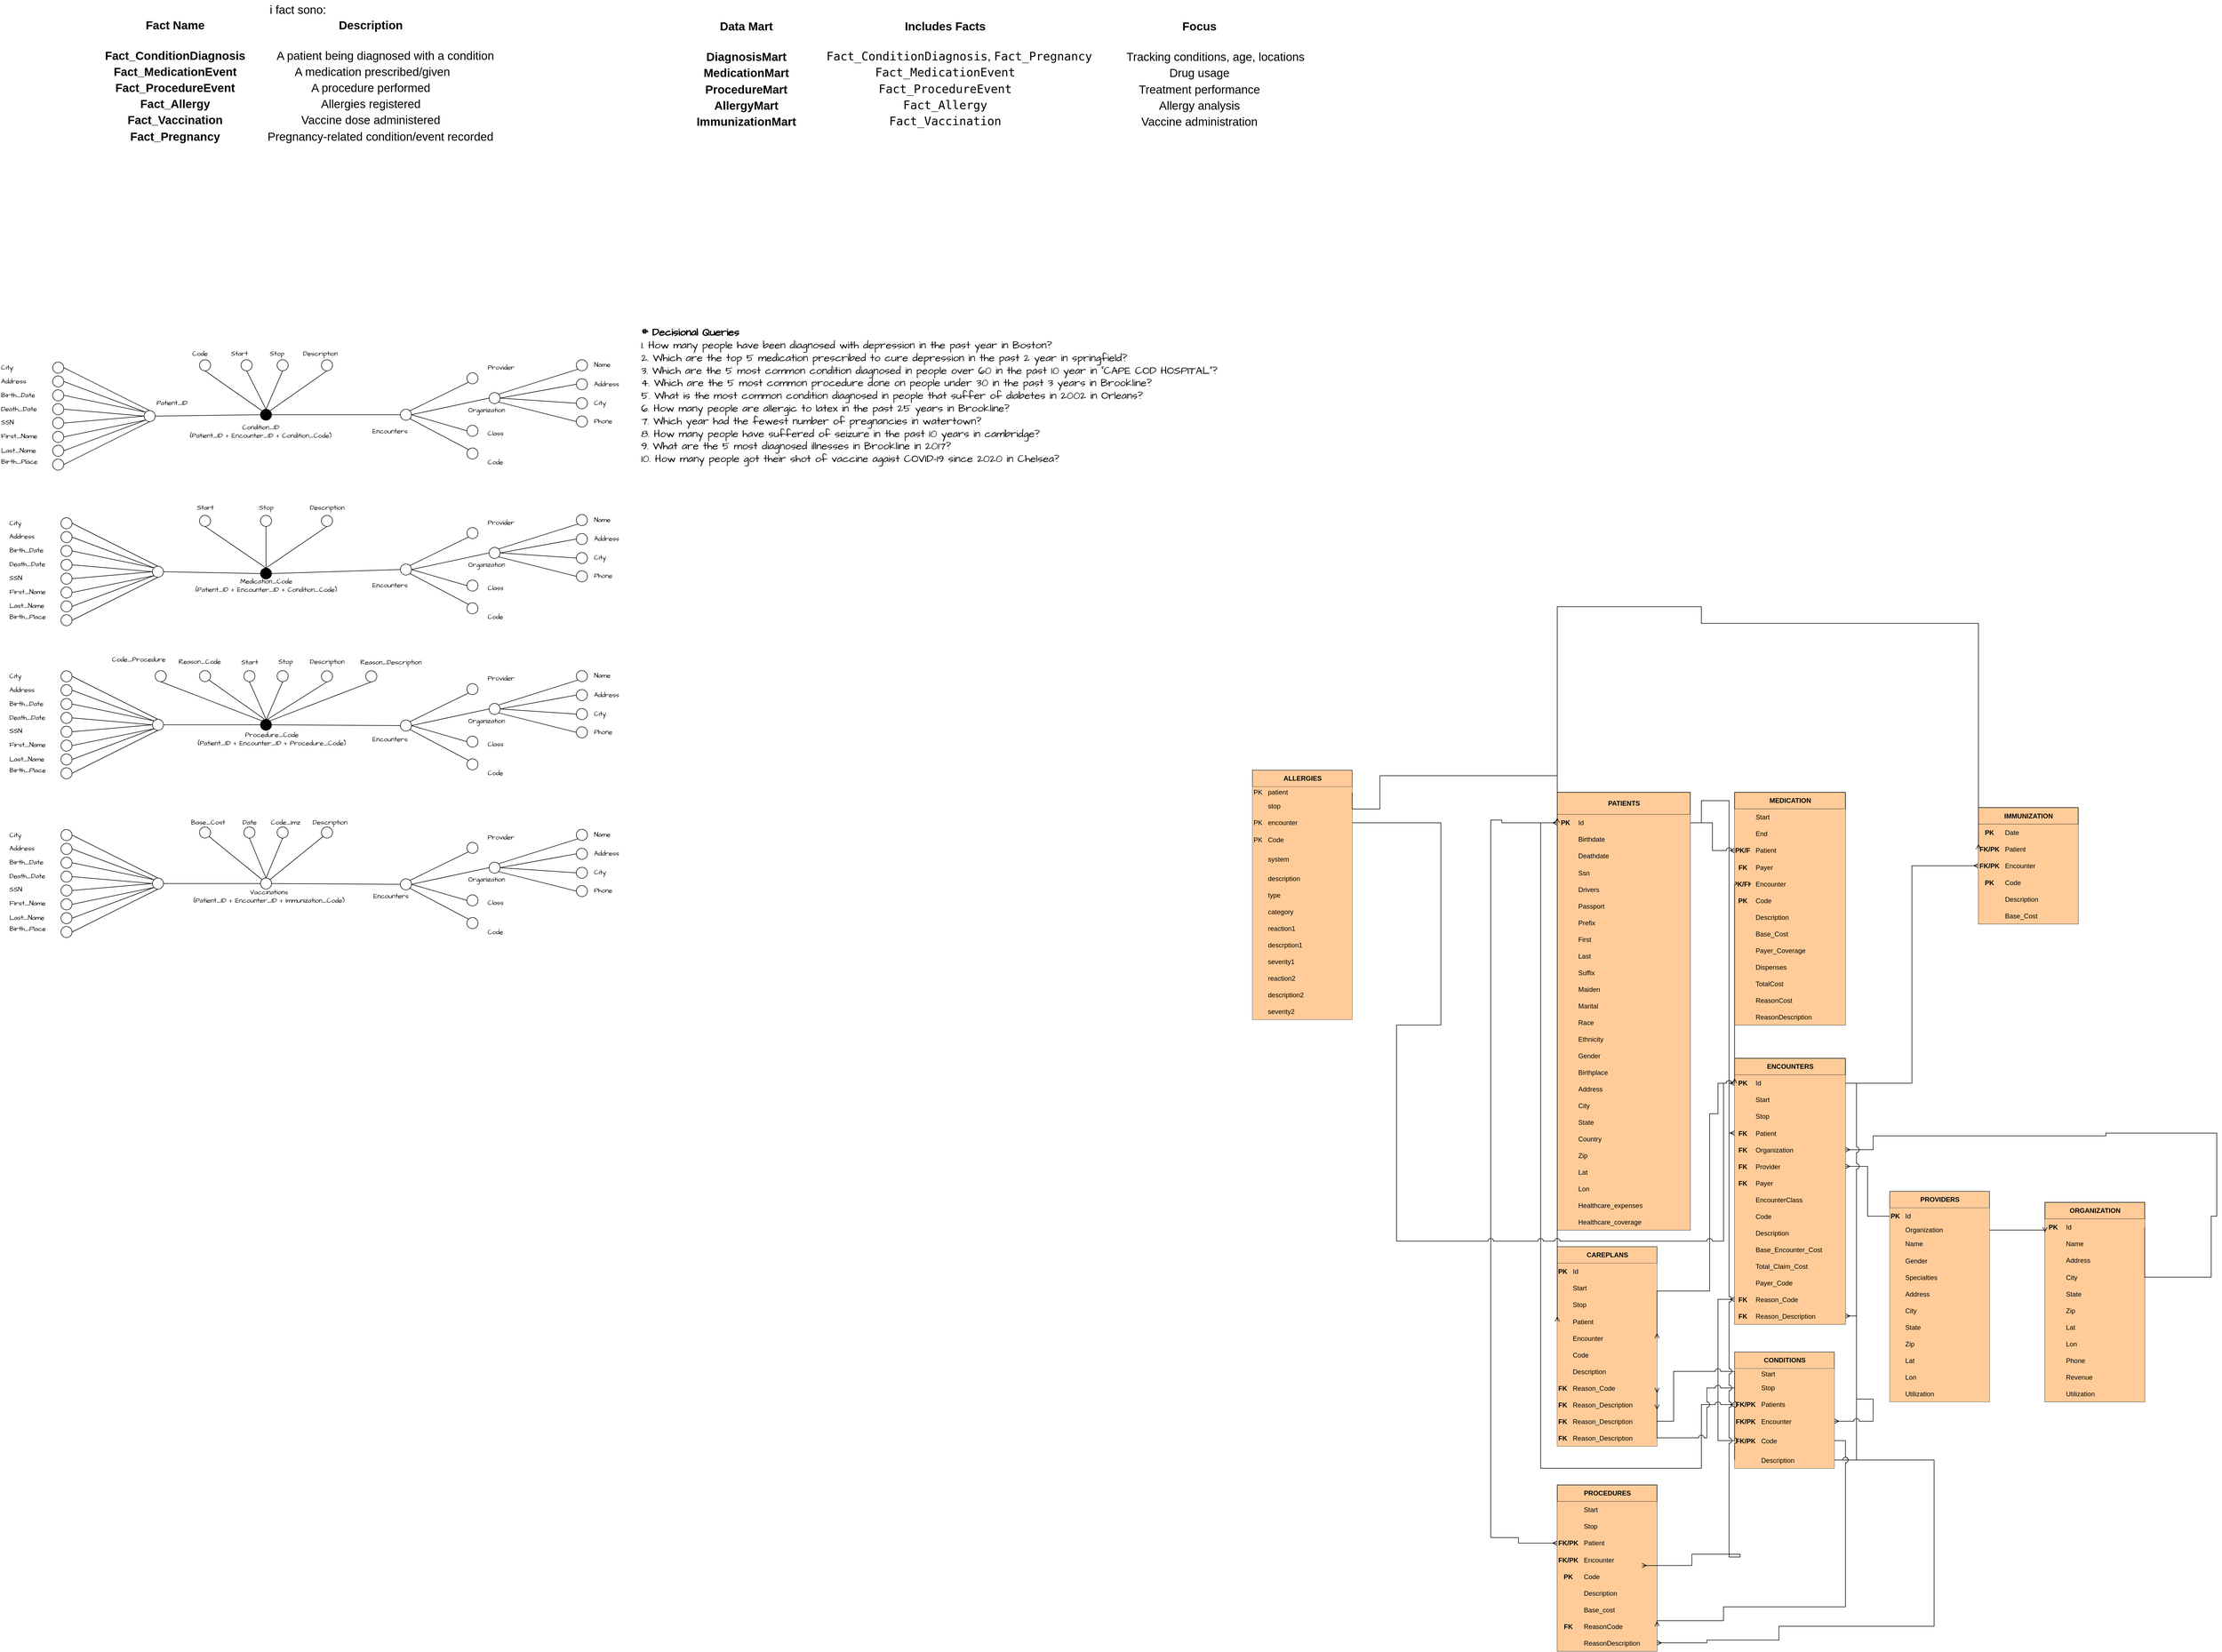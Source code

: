 <mxfile version="27.0.1">
  <diagram name="ClinicalEventsMart" id="evrPgKty7zAFgVJ-czKh">
    <mxGraphModel dx="624040" dy="900611" grid="1" gridSize="10" guides="1" tooltips="1" connect="1" arrows="1" fold="1" page="0" pageScale="1" pageWidth="1200" pageHeight="1920" background="light-dark(#FFFFFF,#232136)" math="0" shadow="0">
      <root>
        <mxCell id="0" />
        <mxCell id="1" parent="0" />
        <mxCell id="5oIpiCQzk-riDukZyozj-1420" value="&lt;div&gt;Condition_ID&lt;/div&gt;&lt;div&gt;(Patient_ID + Encounter_ID + Condition_Code)&lt;/div&gt;" style="text;html=1;align=center;verticalAlign=middle;resizable=0;points=[];autosize=1;strokeColor=none;fillColor=none;fontFamily=Architects Daughter;fontSource=https%3A%2F%2Ffonts.googleapis.com%2Fcss%3Ffamily%3DArchitects%2BDaughter;" parent="1" vertex="1">
          <mxGeometry x="-622310" y="-898851.5" width="280" height="40" as="geometry" />
        </mxCell>
        <mxCell id="Co8TP9d3PvtqBVj1ZZNV-122" style="edgeStyle=none;curved=1;rounded=0;orthogonalLoop=1;jettySize=auto;html=1;exitX=0.5;exitY=0;exitDx=0;exitDy=0;entryX=0.5;entryY=1;entryDx=0;entryDy=0;fontFamily=Architects Daughter;fontSource=https%3A%2F%2Ffonts.googleapis.com%2Fcss%3Ffamily%3DArchitects%2BDaughter;fontSize=16;startSize=14;endArrow=none;endSize=14;sourcePerimeterSpacing=8;targetPerimeterSpacing=8;startFill=0;" edge="1" parent="1" source="5oIpiCQzk-riDukZyozj-1421" target="5oIpiCQzk-riDukZyozj-1427">
          <mxGeometry relative="1" as="geometry" />
        </mxCell>
        <mxCell id="5oIpiCQzk-riDukZyozj-1421" value="" style="ellipse;direction=south;fillColor=light-dark(#FFFFFF,#EA9A97);" parent="1" vertex="1">
          <mxGeometry x="-622380" y="-898869" width="20" height="20" as="geometry" />
        </mxCell>
        <mxCell id="5oIpiCQzk-riDukZyozj-1422" value="Patient_ID" style="text;html=1;align=center;verticalAlign=middle;resizable=0;points=[];autosize=1;strokeColor=none;fillColor=none;fontFamily=Architects Daughter;fontSource=https%3A%2F%2Ffonts.googleapis.com%2Fcss%3Ffamily%3DArchitects%2BDaughter;" parent="1" vertex="1">
          <mxGeometry x="-622370" y="-898897.25" width="80" height="30" as="geometry" />
        </mxCell>
        <mxCell id="5oIpiCQzk-riDukZyozj-1423" style="edgeStyle=none;curved=1;rounded=0;orthogonalLoop=1;jettySize=auto;html=1;exitX=1;exitY=0.5;exitDx=0;exitDy=0;entryX=0;entryY=0.5;entryDx=0;entryDy=0;fontFamily=Architects Daughter;fontSource=https%3A%2F%2Ffonts.googleapis.com%2Fcss%3Ffamily%3DArchitects%2BDaughter;fontSize=16;startSize=14;endArrow=none;endSize=14;sourcePerimeterSpacing=8;targetPerimeterSpacing=8;startFill=0;" parent="1" source="5oIpiCQzk-riDukZyozj-1424" target="5oIpiCQzk-riDukZyozj-1427" edge="1">
          <mxGeometry relative="1" as="geometry" />
        </mxCell>
        <mxCell id="5oIpiCQzk-riDukZyozj-1424" value="" style="ellipse;direction=south;fillColor=light-dark(#FFFFFF,#EA9A97);" parent="1" vertex="1">
          <mxGeometry x="-622205" y="-898960.75" width="20" height="20" as="geometry" />
        </mxCell>
        <mxCell id="5oIpiCQzk-riDukZyozj-1425" value="&lt;div&gt;Start&lt;/div&gt;" style="text;html=1;align=left;verticalAlign=middle;resizable=0;points=[];autosize=1;strokeColor=none;fillColor=none;fontFamily=Architects Daughter;fontSource=https%3A%2F%2Ffonts.googleapis.com%2Fcss%3Ffamily%3DArchitects%2BDaughter;" parent="1" vertex="1">
          <mxGeometry x="-622225" y="-898986.5" width="50" height="30" as="geometry" />
        </mxCell>
        <mxCell id="5oIpiCQzk-riDukZyozj-1426" style="edgeStyle=none;curved=1;rounded=0;orthogonalLoop=1;jettySize=auto;html=1;exitX=0.5;exitY=0;exitDx=0;exitDy=0;entryX=0.5;entryY=1;entryDx=0;entryDy=0;fontFamily=Architects Daughter;fontSource=https%3A%2F%2Ffonts.googleapis.com%2Fcss%3Ffamily%3DArchitects%2BDaughter;fontSize=16;startSize=14;endArrow=none;endSize=14;sourcePerimeterSpacing=8;targetPerimeterSpacing=8;startFill=0;" parent="1" source="5oIpiCQzk-riDukZyozj-1427" target="5oIpiCQzk-riDukZyozj-1438" edge="1">
          <mxGeometry relative="1" as="geometry" />
        </mxCell>
        <mxCell id="5oIpiCQzk-riDukZyozj-1427" value="" style="ellipse;strokeColor=#000000;fillColor=light-dark(#000000,#EB6F92);direction=south;" parent="1" vertex="1">
          <mxGeometry x="-622170" y="-898871.5" width="20" height="20" as="geometry" />
        </mxCell>
        <mxCell id="5oIpiCQzk-riDukZyozj-1428" style="edgeStyle=none;curved=1;rounded=0;orthogonalLoop=1;jettySize=auto;html=1;exitX=1;exitY=0.5;exitDx=0;exitDy=0;fontFamily=Architects Daughter;fontSource=https%3A%2F%2Ffonts.googleapis.com%2Fcss%3Ffamily%3DArchitects%2BDaughter;fontSize=16;startSize=14;endArrow=none;endSize=14;sourcePerimeterSpacing=8;targetPerimeterSpacing=8;entryX=0;entryY=0.5;entryDx=0;entryDy=0;startFill=0;" parent="1" source="5oIpiCQzk-riDukZyozj-1429" target="5oIpiCQzk-riDukZyozj-1427" edge="1">
          <mxGeometry relative="1" as="geometry">
            <mxPoint x="-622170" y="-898864" as="targetPoint" />
          </mxGeometry>
        </mxCell>
        <mxCell id="5oIpiCQzk-riDukZyozj-1429" value="" style="ellipse;direction=south;fillColor=light-dark(#FFFFFF,#EA9A97);" parent="1" vertex="1">
          <mxGeometry x="-622140" y="-898960.75" width="20" height="20" as="geometry" />
        </mxCell>
        <mxCell id="5oIpiCQzk-riDukZyozj-1430" value="Stop" style="text;html=1;align=left;verticalAlign=middle;resizable=0;points=[];autosize=1;strokeColor=none;fillColor=none;fontFamily=Architects Daughter;fontSource=https%3A%2F%2Ffonts.googleapis.com%2Fcss%3Ffamily%3DArchitects%2BDaughter;" parent="1" vertex="1">
          <mxGeometry x="-622155" y="-898986.5" width="50" height="30" as="geometry" />
        </mxCell>
        <mxCell id="5oIpiCQzk-riDukZyozj-1431" style="edgeStyle=none;curved=1;rounded=0;orthogonalLoop=1;jettySize=auto;html=1;exitX=1;exitY=0.5;exitDx=0;exitDy=0;entryX=0;entryY=1;entryDx=0;entryDy=0;fontFamily=Architects Daughter;fontSource=https%3A%2F%2Ffonts.googleapis.com%2Fcss%3Ffamily%3DArchitects%2BDaughter;fontSize=16;startSize=14;endArrow=none;endSize=14;sourcePerimeterSpacing=8;targetPerimeterSpacing=8;startFill=0;" parent="1" source="5oIpiCQzk-riDukZyozj-1432" target="5oIpiCQzk-riDukZyozj-1427" edge="1">
          <mxGeometry relative="1" as="geometry" />
        </mxCell>
        <mxCell id="5oIpiCQzk-riDukZyozj-1432" value="" style="ellipse;direction=south;fillColor=light-dark(#FFFFFF,#EA9A97);" parent="1" vertex="1">
          <mxGeometry x="-622280" y="-898960.75" width="20" height="20" as="geometry" />
        </mxCell>
        <mxCell id="5oIpiCQzk-riDukZyozj-1433" style="edgeStyle=none;curved=1;rounded=0;orthogonalLoop=1;jettySize=auto;html=1;exitX=1;exitY=0.5;exitDx=0;exitDy=0;entryX=0;entryY=0;entryDx=0;entryDy=0;fontFamily=Architects Daughter;fontSource=https%3A%2F%2Ffonts.googleapis.com%2Fcss%3Ffamily%3DArchitects%2BDaughter;fontSize=16;startSize=14;endArrow=none;endSize=14;sourcePerimeterSpacing=8;targetPerimeterSpacing=8;startFill=0;" parent="1" source="5oIpiCQzk-riDukZyozj-1434" target="5oIpiCQzk-riDukZyozj-1427" edge="1">
          <mxGeometry relative="1" as="geometry" />
        </mxCell>
        <mxCell id="5oIpiCQzk-riDukZyozj-1434" value="" style="ellipse;direction=south;fillColor=light-dark(#FFFFFF,#EA9A97);" parent="1" vertex="1">
          <mxGeometry x="-622060" y="-898960.75" width="20" height="20" as="geometry" />
        </mxCell>
        <mxCell id="5oIpiCQzk-riDukZyozj-1435" value="Description" style="text;html=1;align=left;verticalAlign=middle;resizable=0;points=[];autosize=1;strokeColor=none;fillColor=none;fontFamily=Architects Daughter;fontSource=https%3A%2F%2Ffonts.googleapis.com%2Fcss%3Ffamily%3DArchitects%2BDaughter;" parent="1" vertex="1">
          <mxGeometry x="-622095" y="-898986.5" width="90" height="30" as="geometry" />
        </mxCell>
        <mxCell id="5oIpiCQzk-riDukZyozj-1436" style="edgeStyle=none;curved=1;rounded=0;orthogonalLoop=1;jettySize=auto;html=1;exitX=0.5;exitY=0;exitDx=0;exitDy=0;entryX=0.5;entryY=1;entryDx=0;entryDy=0;fontFamily=Architects Daughter;fontSource=https%3A%2F%2Ffonts.googleapis.com%2Fcss%3Ffamily%3DArchitects%2BDaughter;fontSize=16;startSize=14;endArrow=none;endSize=14;sourcePerimeterSpacing=8;targetPerimeterSpacing=8;startFill=0;" parent="1" source="5oIpiCQzk-riDukZyozj-1438" target="5oIpiCQzk-riDukZyozj-1553" edge="1">
          <mxGeometry relative="1" as="geometry" />
        </mxCell>
        <mxCell id="5oIpiCQzk-riDukZyozj-1437" style="edgeStyle=none;curved=1;rounded=0;orthogonalLoop=1;jettySize=auto;html=1;exitX=0.5;exitY=0;exitDx=0;exitDy=0;entryX=0.5;entryY=1;entryDx=0;entryDy=0;fontFamily=Architects Daughter;fontSource=https%3A%2F%2Ffonts.googleapis.com%2Fcss%3Ffamily%3DArchitects%2BDaughter;fontSize=16;startSize=14;endArrow=none;endSize=14;sourcePerimeterSpacing=8;targetPerimeterSpacing=8;startFill=0;" parent="1" source="5oIpiCQzk-riDukZyozj-1438" target="5oIpiCQzk-riDukZyozj-1557" edge="1">
          <mxGeometry relative="1" as="geometry" />
        </mxCell>
        <mxCell id="5oIpiCQzk-riDukZyozj-1438" value="" style="ellipse;direction=south;fillColor=light-dark(#FFFFFF,#EA9A97);" parent="1" vertex="1">
          <mxGeometry x="-621917.5" y="-898871.5" width="20" height="20" as="geometry" />
        </mxCell>
        <mxCell id="5oIpiCQzk-riDukZyozj-1439" value="Encounters" style="text;html=1;align=left;verticalAlign=middle;resizable=0;points=[];autosize=1;strokeColor=none;fillColor=none;fontFamily=Architects Daughter;fontSource=https%3A%2F%2Ffonts.googleapis.com%2Fcss%3Ffamily%3DArchitects%2BDaughter;" parent="1" vertex="1">
          <mxGeometry x="-621970" y="-898846.5" width="90" height="30" as="geometry" />
        </mxCell>
        <mxCell id="5oIpiCQzk-riDukZyozj-1440" style="edgeStyle=none;curved=1;rounded=0;orthogonalLoop=1;jettySize=auto;html=1;exitX=0.5;exitY=0;exitDx=0;exitDy=0;entryX=0;entryY=1;entryDx=0;entryDy=0;fontFamily=Architects Daughter;fontSource=https%3A%2F%2Ffonts.googleapis.com%2Fcss%3Ffamily%3DArchitects%2BDaughter;fontSize=16;startSize=14;endArrow=none;endSize=14;sourcePerimeterSpacing=8;targetPerimeterSpacing=8;startFill=0;" parent="1" source="5oIpiCQzk-riDukZyozj-1441" target="5oIpiCQzk-riDukZyozj-1421" edge="1">
          <mxGeometry relative="1" as="geometry" />
        </mxCell>
        <mxCell id="5oIpiCQzk-riDukZyozj-1441" value="" style="ellipse;direction=south;fillColor=light-dark(#FFFFFF,#EA9A97);" parent="1" vertex="1">
          <mxGeometry x="-622545" y="-898906.5" width="20" height="20" as="geometry" />
        </mxCell>
        <mxCell id="5oIpiCQzk-riDukZyozj-1442" value="&lt;div&gt;Birth_Date&lt;/div&gt;" style="text;html=1;align=left;verticalAlign=middle;resizable=0;points=[];autosize=1;strokeColor=none;fillColor=none;fontSize=12;fontFamily=Architects Daughter;fontSource=https%3A%2F%2Ffonts.googleapis.com%2Fcss%3Ffamily%3DArchitects%2BDaughter;" parent="1" vertex="1">
          <mxGeometry x="-622640" y="-898911.5" width="80" height="30" as="geometry" />
        </mxCell>
        <mxCell id="5oIpiCQzk-riDukZyozj-1443" value="&lt;div&gt;Death_Date&lt;/div&gt;" style="text;html=1;align=left;verticalAlign=middle;resizable=0;points=[];autosize=1;strokeColor=none;fillColor=none;fontSize=12;fontFamily=Architects Daughter;fontSource=https%3A%2F%2Ffonts.googleapis.com%2Fcss%3Ffamily%3DArchitects%2BDaughter;" parent="1" vertex="1">
          <mxGeometry x="-622640" y="-898886.5" width="90" height="30" as="geometry" />
        </mxCell>
        <mxCell id="5oIpiCQzk-riDukZyozj-1444" style="edgeStyle=none;curved=1;rounded=0;orthogonalLoop=1;jettySize=auto;html=1;exitX=0.5;exitY=0;exitDx=0;exitDy=0;entryX=0.5;entryY=1;entryDx=0;entryDy=0;fontFamily=Architects Daughter;fontSource=https%3A%2F%2Ffonts.googleapis.com%2Fcss%3Ffamily%3DArchitects%2BDaughter;fontSize=16;startSize=14;endArrow=none;endSize=14;sourcePerimeterSpacing=8;targetPerimeterSpacing=8;startFill=0;" parent="1" source="5oIpiCQzk-riDukZyozj-1445" target="5oIpiCQzk-riDukZyozj-1421" edge="1">
          <mxGeometry relative="1" as="geometry" />
        </mxCell>
        <mxCell id="5oIpiCQzk-riDukZyozj-1445" value="" style="ellipse;direction=south;fillColor=light-dark(#FFFFFF,#EA9A97);" parent="1" vertex="1">
          <mxGeometry x="-622545" y="-898881.5" width="20" height="20" as="geometry" />
        </mxCell>
        <mxCell id="5oIpiCQzk-riDukZyozj-1446" style="edgeStyle=none;curved=1;rounded=0;orthogonalLoop=1;jettySize=auto;html=1;exitX=0.5;exitY=0;exitDx=0;exitDy=0;fontFamily=Architects Daughter;fontSource=https%3A%2F%2Ffonts.googleapis.com%2Fcss%3Ffamily%3DArchitects%2BDaughter;fontSize=16;startSize=14;endArrow=none;endSize=14;sourcePerimeterSpacing=8;targetPerimeterSpacing=8;startFill=0;" parent="1" source="5oIpiCQzk-riDukZyozj-1447" edge="1">
          <mxGeometry relative="1" as="geometry">
            <mxPoint x="-622380" y="-898859" as="targetPoint" />
          </mxGeometry>
        </mxCell>
        <mxCell id="5oIpiCQzk-riDukZyozj-1447" value="" style="ellipse;direction=south;fillColor=light-dark(#FFFFFF,#EA9A97);" parent="1" vertex="1">
          <mxGeometry x="-622545" y="-898856.5" width="20" height="20" as="geometry" />
        </mxCell>
        <mxCell id="5oIpiCQzk-riDukZyozj-1448" value="&lt;div&gt;SSN&lt;/div&gt;" style="text;html=1;align=left;verticalAlign=middle;resizable=0;points=[];autosize=1;strokeColor=none;fillColor=none;fontSize=12;fontFamily=Architects Daughter;fontSource=https%3A%2F%2Ffonts.googleapis.com%2Fcss%3Ffamily%3DArchitects%2BDaughter;" parent="1" vertex="1">
          <mxGeometry x="-622640" y="-898862.25" width="50" height="30" as="geometry" />
        </mxCell>
        <mxCell id="5oIpiCQzk-riDukZyozj-1449" style="edgeStyle=none;curved=1;rounded=0;orthogonalLoop=1;jettySize=auto;html=1;exitX=0.5;exitY=0;exitDx=0;exitDy=0;entryX=1;entryY=1;entryDx=0;entryDy=0;fontFamily=Architects Daughter;fontSource=https%3A%2F%2Ffonts.googleapis.com%2Fcss%3Ffamily%3DArchitects%2BDaughter;fontSize=16;startSize=14;endArrow=none;endSize=14;sourcePerimeterSpacing=8;targetPerimeterSpacing=8;startFill=0;" parent="1" source="5oIpiCQzk-riDukZyozj-1450" target="5oIpiCQzk-riDukZyozj-1421" edge="1">
          <mxGeometry relative="1" as="geometry" />
        </mxCell>
        <mxCell id="5oIpiCQzk-riDukZyozj-1450" value="" style="ellipse;direction=south;fillColor=light-dark(#FFFFFF,#EA9A97);" parent="1" vertex="1">
          <mxGeometry x="-622545" y="-898831.5" width="20" height="20" as="geometry" />
        </mxCell>
        <mxCell id="5oIpiCQzk-riDukZyozj-1451" value="First_Name" style="text;html=1;align=left;verticalAlign=middle;resizable=0;points=[];autosize=1;strokeColor=none;fillColor=none;fontSize=12;fontFamily=Architects Daughter;fontSource=https%3A%2F%2Ffonts.googleapis.com%2Fcss%3Ffamily%3DArchitects%2BDaughter;" parent="1" vertex="1">
          <mxGeometry x="-622640" y="-898837.25" width="90" height="30" as="geometry" />
        </mxCell>
        <mxCell id="5oIpiCQzk-riDukZyozj-1452" style="edgeStyle=none;curved=1;rounded=0;orthogonalLoop=1;jettySize=auto;html=1;exitX=0.5;exitY=0;exitDx=0;exitDy=0;fontFamily=Architects Daughter;fontSource=https%3A%2F%2Ffonts.googleapis.com%2Fcss%3Ffamily%3DArchitects%2BDaughter;fontSize=16;startSize=14;endArrow=none;endSize=14;sourcePerimeterSpacing=8;targetPerimeterSpacing=8;startFill=0;entryX=1;entryY=1;entryDx=0;entryDy=0;" parent="1" source="5oIpiCQzk-riDukZyozj-1453" target="5oIpiCQzk-riDukZyozj-1421" edge="1">
          <mxGeometry relative="1" as="geometry">
            <mxPoint x="-622380" y="-898849" as="targetPoint" />
          </mxGeometry>
        </mxCell>
        <mxCell id="5oIpiCQzk-riDukZyozj-1453" value="" style="ellipse;direction=south;fillColor=light-dark(#FFFFFF,#EA9A97);" parent="1" vertex="1">
          <mxGeometry x="-622545" y="-898806.5" width="20" height="20" as="geometry" />
        </mxCell>
        <mxCell id="5oIpiCQzk-riDukZyozj-1454" value="Last_Name" style="text;html=1;align=left;verticalAlign=middle;resizable=0;points=[];autosize=1;strokeColor=none;fillColor=none;fontSize=12;fontFamily=Architects Daughter;fontSource=https%3A%2F%2Ffonts.googleapis.com%2Fcss%3Ffamily%3DArchitects%2BDaughter;" parent="1" vertex="1">
          <mxGeometry x="-622640" y="-898811.5" width="90" height="30" as="geometry" />
        </mxCell>
        <mxCell id="5oIpiCQzk-riDukZyozj-1455" style="edgeStyle=none;curved=1;rounded=0;orthogonalLoop=1;jettySize=auto;html=1;exitX=0.5;exitY=0;exitDx=0;exitDy=0;entryX=1;entryY=0.5;entryDx=0;entryDy=0;fontFamily=Architects Daughter;fontSource=https%3A%2F%2Ffonts.googleapis.com%2Fcss%3Ffamily%3DArchitects%2BDaughter;fontSize=16;startSize=14;endArrow=none;endSize=14;sourcePerimeterSpacing=8;targetPerimeterSpacing=8;startFill=0;" parent="1" source="5oIpiCQzk-riDukZyozj-1456" target="5oIpiCQzk-riDukZyozj-1421" edge="1">
          <mxGeometry relative="1" as="geometry" />
        </mxCell>
        <mxCell id="5oIpiCQzk-riDukZyozj-1456" value="" style="ellipse;direction=south;fillColor=light-dark(#FFFFFF,#EA9A97);" parent="1" vertex="1">
          <mxGeometry x="-622545" y="-898781.5" width="20" height="20" as="geometry" />
        </mxCell>
        <mxCell id="5oIpiCQzk-riDukZyozj-1457" value="&lt;div&gt;Birth_Place&lt;/div&gt;" style="text;html=1;align=left;verticalAlign=middle;resizable=0;points=[];autosize=1;strokeColor=none;fillColor=none;fontSize=12;fontFamily=Architects Daughter;fontSource=https%3A%2F%2Ffonts.googleapis.com%2Fcss%3Ffamily%3DArchitects%2BDaughter;" parent="1" vertex="1">
          <mxGeometry x="-622640" y="-898791.5" width="90" height="30" as="geometry" />
        </mxCell>
        <mxCell id="5oIpiCQzk-riDukZyozj-1458" style="edgeStyle=none;curved=1;rounded=0;orthogonalLoop=1;jettySize=auto;html=1;exitX=0.5;exitY=0;exitDx=0;exitDy=0;entryX=0;entryY=1;entryDx=0;entryDy=0;fontFamily=Architects Daughter;fontSource=https%3A%2F%2Ffonts.googleapis.com%2Fcss%3Ffamily%3DArchitects%2BDaughter;fontSize=16;startSize=14;endArrow=none;endSize=14;sourcePerimeterSpacing=8;targetPerimeterSpacing=8;startFill=0;" parent="1" source="5oIpiCQzk-riDukZyozj-1459" target="5oIpiCQzk-riDukZyozj-1421" edge="1">
          <mxGeometry relative="1" as="geometry" />
        </mxCell>
        <mxCell id="5oIpiCQzk-riDukZyozj-1459" value="" style="ellipse;direction=south;fillColor=light-dark(#FFFFFF,#EA9A97);" parent="1" vertex="1">
          <mxGeometry x="-622545" y="-898931.5" width="20" height="20" as="geometry" />
        </mxCell>
        <mxCell id="5oIpiCQzk-riDukZyozj-1460" value="Address" style="text;html=1;align=left;verticalAlign=middle;resizable=0;points=[];autosize=1;strokeColor=none;fillColor=none;fontSize=12;fontFamily=Architects Daughter;fontSource=https%3A%2F%2Ffonts.googleapis.com%2Fcss%3Ffamily%3DArchitects%2BDaughter;" parent="1" vertex="1">
          <mxGeometry x="-622640" y="-898936.5" width="70" height="30" as="geometry" />
        </mxCell>
        <mxCell id="5oIpiCQzk-riDukZyozj-1461" value="&lt;div&gt;City&lt;/div&gt;" style="text;html=1;align=left;verticalAlign=middle;resizable=0;points=[];autosize=1;strokeColor=none;fillColor=none;fontSize=12;fontFamily=Architects Daughter;fontSource=https%3A%2F%2Ffonts.googleapis.com%2Fcss%3Ffamily%3DArchitects%2BDaughter;" parent="1" vertex="1">
          <mxGeometry x="-622640" y="-898960.75" width="50" height="30" as="geometry" />
        </mxCell>
        <mxCell id="5oIpiCQzk-riDukZyozj-1462" style="edgeStyle=none;curved=1;rounded=0;orthogonalLoop=1;jettySize=auto;html=1;exitX=0.5;exitY=0;exitDx=0;exitDy=0;entryX=0;entryY=0.5;entryDx=0;entryDy=0;fontFamily=Architects Daughter;fontSource=https%3A%2F%2Ffonts.googleapis.com%2Fcss%3Ffamily%3DArchitects%2BDaughter;fontSize=16;startSize=14;endArrow=none;endSize=14;sourcePerimeterSpacing=8;targetPerimeterSpacing=8;startFill=0;" parent="1" source="5oIpiCQzk-riDukZyozj-1463" target="5oIpiCQzk-riDukZyozj-1421" edge="1">
          <mxGeometry relative="1" as="geometry" />
        </mxCell>
        <mxCell id="5oIpiCQzk-riDukZyozj-1463" value="" style="ellipse;direction=south;fillColor=light-dark(#FFFFFF,#EA9A97);" parent="1" vertex="1">
          <mxGeometry x="-622545" y="-898956.5" width="20" height="20" as="geometry" />
        </mxCell>
        <mxCell id="5oIpiCQzk-riDukZyozj-1464" value="&lt;div&gt;Code&lt;/div&gt;" style="text;html=1;align=left;verticalAlign=middle;resizable=0;points=[];autosize=1;strokeColor=none;fillColor=none;fontSize=12;fontFamily=Architects Daughter;fontSource=https%3A%2F%2Ffonts.googleapis.com%2Fcss%3Ffamily%3DArchitects%2BDaughter;" parent="1" vertex="1">
          <mxGeometry x="-622295" y="-898986.5" width="50" height="30" as="geometry" />
        </mxCell>
        <mxCell id="5oIpiCQzk-riDukZyozj-1467" value="&lt;div&gt;Procedure_Code&lt;/div&gt;&lt;div&gt;(Patient_ID + Encounter_ID + Procedure_Code)&lt;/div&gt;" style="text;html=1;align=center;verticalAlign=middle;resizable=0;points=[];autosize=1;strokeColor=none;fillColor=none;fontFamily=Architects Daughter;fontSource=https%3A%2F%2Ffonts.googleapis.com%2Fcss%3Ffamily%3DArchitects%2BDaughter;" parent="1" vertex="1">
          <mxGeometry x="-622295" y="-898296.5" width="290" height="40" as="geometry" />
        </mxCell>
        <mxCell id="5oIpiCQzk-riDukZyozj-1472" style="edgeStyle=none;curved=1;rounded=0;orthogonalLoop=1;jettySize=auto;html=1;exitX=1;exitY=0.5;exitDx=0;exitDy=0;entryX=0;entryY=0.5;entryDx=0;entryDy=0;fontFamily=Architects Daughter;fontSource=https%3A%2F%2Ffonts.googleapis.com%2Fcss%3Ffamily%3DArchitects%2BDaughter;fontSize=16;startSize=14;endArrow=none;endSize=14;sourcePerimeterSpacing=8;targetPerimeterSpacing=8;startFill=0;" parent="1" source="5oIpiCQzk-riDukZyozj-1475" target="5oIpiCQzk-riDukZyozj-1481" edge="1">
          <mxGeometry relative="1" as="geometry" />
        </mxCell>
        <mxCell id="Co8TP9d3PvtqBVj1ZZNV-178" style="edgeStyle=none;curved=1;rounded=0;orthogonalLoop=1;jettySize=auto;html=1;exitX=1;exitY=0;exitDx=0;exitDy=0;fontFamily=Architects Daughter;fontSource=https%3A%2F%2Ffonts.googleapis.com%2Fcss%3Ffamily%3DArchitects%2BDaughter;fontSize=16;startSize=14;endArrow=none;endSize=14;sourcePerimeterSpacing=8;targetPerimeterSpacing=8;startFill=0;" edge="1" parent="1" source="5oIpiCQzk-riDukZyozj-1474">
          <mxGeometry relative="1" as="geometry">
            <mxPoint x="-622160" y="-898310" as="targetPoint" />
          </mxGeometry>
        </mxCell>
        <mxCell id="5oIpiCQzk-riDukZyozj-1474" value="" style="ellipse;direction=south;fillColor=light-dark(#FFFFFF,#EA9A97);" parent="1" vertex="1">
          <mxGeometry x="-622280" y="-898399.75" width="20" height="20" as="geometry" />
        </mxCell>
        <mxCell id="5oIpiCQzk-riDukZyozj-1475" value="" style="ellipse;direction=south;fillColor=light-dark(#FFFFFF,#EA9A97);" parent="1" vertex="1">
          <mxGeometry x="-622280" y="-898679.87" width="20" height="20" as="geometry" />
        </mxCell>
        <mxCell id="5oIpiCQzk-riDukZyozj-1476" value="&lt;div&gt;Start&lt;/div&gt;" style="text;html=1;align=center;verticalAlign=middle;resizable=0;points=[];autosize=1;strokeColor=none;fillColor=none;fontFamily=Architects Daughter;fontSource=https%3A%2F%2Ffonts.googleapis.com%2Fcss%3Ffamily%3DArchitects%2BDaughter;" parent="1" vertex="1">
          <mxGeometry x="-622215" y="-898429.37" width="50" height="30" as="geometry" />
        </mxCell>
        <mxCell id="5oIpiCQzk-riDukZyozj-1477" value="&lt;div&gt;Start&lt;/div&gt;" style="text;html=1;align=center;verticalAlign=middle;resizable=0;points=[];autosize=1;strokeColor=none;fillColor=none;fontFamily=Architects Daughter;fontSource=https%3A%2F%2Ffonts.googleapis.com%2Fcss%3Ffamily%3DArchitects%2BDaughter;" parent="1" vertex="1">
          <mxGeometry x="-622295" y="-898707.75" width="50" height="30" as="geometry" />
        </mxCell>
        <mxCell id="Co8TP9d3PvtqBVj1ZZNV-176" style="edgeStyle=none;curved=1;rounded=0;orthogonalLoop=1;jettySize=auto;html=1;exitX=0.5;exitY=0;exitDx=0;exitDy=0;entryX=0.5;entryY=1;entryDx=0;entryDy=0;fontFamily=Architects Daughter;fontSource=https%3A%2F%2Ffonts.googleapis.com%2Fcss%3Ffamily%3DArchitects%2BDaughter;fontSize=16;startSize=14;endArrow=none;endSize=14;sourcePerimeterSpacing=8;targetPerimeterSpacing=8;startFill=0;" edge="1" parent="1" source="5oIpiCQzk-riDukZyozj-1480" target="Co8TP9d3PvtqBVj1ZZNV-152">
          <mxGeometry relative="1" as="geometry" />
        </mxCell>
        <mxCell id="5oIpiCQzk-riDukZyozj-1480" value="" style="ellipse;strokeColor=#000000;fillColor=light-dark(#000000,#EB6F92);direction=south;" parent="1" vertex="1">
          <mxGeometry x="-622170" y="-898311.87" width="20" height="20" as="geometry" />
        </mxCell>
        <mxCell id="Co8TP9d3PvtqBVj1ZZNV-44" style="edgeStyle=none;curved=1;rounded=0;orthogonalLoop=1;jettySize=auto;html=1;exitX=0.5;exitY=1;exitDx=0;exitDy=0;entryX=0.5;entryY=0;entryDx=0;entryDy=0;fontFamily=Architects Daughter;fontSource=https%3A%2F%2Ffonts.googleapis.com%2Fcss%3Ffamily%3DArchitects%2BDaughter;fontSize=16;startSize=14;endArrow=none;endSize=14;sourcePerimeterSpacing=8;targetPerimeterSpacing=8;startFill=0;" edge="1" parent="1" source="5oIpiCQzk-riDukZyozj-1481" target="Co8TP9d3PvtqBVj1ZZNV-19">
          <mxGeometry relative="1" as="geometry" />
        </mxCell>
        <mxCell id="Co8TP9d3PvtqBVj1ZZNV-149" style="edgeStyle=none;curved=1;rounded=0;orthogonalLoop=1;jettySize=auto;html=1;exitX=0.5;exitY=0;exitDx=0;exitDy=0;entryX=0.5;entryY=1;entryDx=0;entryDy=0;fontFamily=Architects Daughter;fontSource=https%3A%2F%2Ffonts.googleapis.com%2Fcss%3Ffamily%3DArchitects%2BDaughter;fontSize=16;startSize=14;endArrow=none;endSize=14;sourcePerimeterSpacing=8;targetPerimeterSpacing=8;startFill=0;" edge="1" parent="1" source="5oIpiCQzk-riDukZyozj-1481" target="Co8TP9d3PvtqBVj1ZZNV-125">
          <mxGeometry relative="1" as="geometry" />
        </mxCell>
        <mxCell id="5oIpiCQzk-riDukZyozj-1481" value="" style="ellipse;strokeColor=#000000;fillColor=light-dark(#000000,#EB6F92);direction=south;" parent="1" vertex="1">
          <mxGeometry x="-622170" y="-898584.87" width="20" height="20" as="geometry" />
        </mxCell>
        <mxCell id="5oIpiCQzk-riDukZyozj-1482" style="edgeStyle=none;curved=1;rounded=0;orthogonalLoop=1;jettySize=auto;html=1;exitX=1;exitY=0.5;exitDx=0;exitDy=0;entryX=0;entryY=0.5;entryDx=0;entryDy=0;fontFamily=Architects Daughter;fontSource=https%3A%2F%2Ffonts.googleapis.com%2Fcss%3Ffamily%3DArchitects%2BDaughter;fontSize=16;startSize=14;endArrow=none;endSize=14;sourcePerimeterSpacing=8;targetPerimeterSpacing=8;startFill=0;" parent="1" source="5oIpiCQzk-riDukZyozj-1485" target="5oIpiCQzk-riDukZyozj-1481" edge="1">
          <mxGeometry relative="1" as="geometry" />
        </mxCell>
        <mxCell id="Co8TP9d3PvtqBVj1ZZNV-182" style="edgeStyle=none;curved=1;rounded=0;orthogonalLoop=1;jettySize=auto;html=1;exitX=1;exitY=0.5;exitDx=0;exitDy=0;entryX=0;entryY=0;entryDx=0;entryDy=0;fontFamily=Architects Daughter;fontSource=https%3A%2F%2Ffonts.googleapis.com%2Fcss%3Ffamily%3DArchitects%2BDaughter;fontSize=16;startSize=14;endArrow=none;endSize=14;sourcePerimeterSpacing=8;targetPerimeterSpacing=8;startFill=0;" edge="1" parent="1" source="5oIpiCQzk-riDukZyozj-1484" target="5oIpiCQzk-riDukZyozj-1480">
          <mxGeometry relative="1" as="geometry" />
        </mxCell>
        <mxCell id="5oIpiCQzk-riDukZyozj-1484" value="" style="ellipse;direction=south;fillColor=light-dark(#FFFFFF,#EA9A97);" parent="1" vertex="1">
          <mxGeometry x="-621980" y="-898399.37" width="20" height="20" as="geometry" />
        </mxCell>
        <mxCell id="5oIpiCQzk-riDukZyozj-1485" value="" style="ellipse;direction=south;fillColor=light-dark(#FFFFFF,#EA9A97);" parent="1" vertex="1">
          <mxGeometry x="-622170" y="-898679.87" width="20" height="20" as="geometry" />
        </mxCell>
        <mxCell id="5oIpiCQzk-riDukZyozj-1486" value="Stop" style="text;html=1;align=center;verticalAlign=middle;resizable=0;points=[];autosize=1;strokeColor=none;fillColor=none;fontFamily=Architects Daughter;fontSource=https%3A%2F%2Ffonts.googleapis.com%2Fcss%3Ffamily%3DArchitects%2BDaughter;" parent="1" vertex="1">
          <mxGeometry x="-622150" y="-898429.75" width="50" height="30" as="geometry" />
        </mxCell>
        <mxCell id="5oIpiCQzk-riDukZyozj-1487" value="Stop" style="text;html=1;align=center;verticalAlign=middle;resizable=0;points=[];autosize=1;strokeColor=none;fillColor=none;fontFamily=Architects Daughter;fontSource=https%3A%2F%2Ffonts.googleapis.com%2Fcss%3Ffamily%3DArchitects%2BDaughter;" parent="1" vertex="1">
          <mxGeometry x="-622185" y="-898707.75" width="50" height="30" as="geometry" />
        </mxCell>
        <mxCell id="5oIpiCQzk-riDukZyozj-1488" style="edgeStyle=none;curved=1;rounded=0;orthogonalLoop=1;jettySize=auto;html=1;exitX=1;exitY=0.5;exitDx=0;exitDy=0;fontFamily=Architects Daughter;fontSource=https%3A%2F%2Ffonts.googleapis.com%2Fcss%3Ffamily%3DArchitects%2BDaughter;fontSize=16;startSize=14;endArrow=none;endSize=14;sourcePerimeterSpacing=8;targetPerimeterSpacing=8;startFill=0;entryX=0;entryY=0.5;entryDx=0;entryDy=0;" parent="1" source="5oIpiCQzk-riDukZyozj-1491" target="5oIpiCQzk-riDukZyozj-1481" edge="1">
          <mxGeometry relative="1" as="geometry">
            <mxPoint x="-622160" y="-898594" as="targetPoint" />
          </mxGeometry>
        </mxCell>
        <mxCell id="Co8TP9d3PvtqBVj1ZZNV-177" style="edgeStyle=none;curved=1;rounded=0;orthogonalLoop=1;jettySize=auto;html=1;exitX=1;exitY=0.5;exitDx=0;exitDy=0;entryX=0;entryY=1;entryDx=0;entryDy=0;fontFamily=Architects Daughter;fontSource=https%3A%2F%2Ffonts.googleapis.com%2Fcss%3Ffamily%3DArchitects%2BDaughter;fontSize=16;startSize=14;endArrow=none;endSize=14;sourcePerimeterSpacing=8;targetPerimeterSpacing=8;startFill=0;" edge="1" parent="1" source="5oIpiCQzk-riDukZyozj-1490" target="5oIpiCQzk-riDukZyozj-1480">
          <mxGeometry relative="1" as="geometry" />
        </mxCell>
        <mxCell id="5oIpiCQzk-riDukZyozj-1490" value="" style="ellipse;direction=south;fillColor=light-dark(#FFFFFF,#EA9A97);" parent="1" vertex="1">
          <mxGeometry x="-622360" y="-898399.75" width="20" height="20" as="geometry" />
        </mxCell>
        <mxCell id="5oIpiCQzk-riDukZyozj-1491" value="" style="ellipse;direction=south;fillColor=light-dark(#FFFFFF,#EA9A97);" parent="1" vertex="1">
          <mxGeometry x="-622060" y="-898679.87" width="20" height="20" as="geometry" />
        </mxCell>
        <mxCell id="5oIpiCQzk-riDukZyozj-1492" value="Description" style="text;html=1;align=center;verticalAlign=middle;resizable=0;points=[];autosize=1;strokeColor=none;fillColor=none;fontFamily=Architects Daughter;fontSource=https%3A%2F%2Ffonts.googleapis.com%2Fcss%3Ffamily%3DArchitects%2BDaughter;" parent="1" vertex="1">
          <mxGeometry x="-622095" y="-898707.75" width="90" height="30" as="geometry" />
        </mxCell>
        <mxCell id="Co8TP9d3PvtqBVj1ZZNV-179" style="edgeStyle=none;curved=1;rounded=0;orthogonalLoop=1;jettySize=auto;html=1;exitX=1;exitY=0.5;exitDx=0;exitDy=0;entryX=0;entryY=0.5;entryDx=0;entryDy=0;fontFamily=Architects Daughter;fontSource=https%3A%2F%2Ffonts.googleapis.com%2Fcss%3Ffamily%3DArchitects%2BDaughter;fontSize=16;startSize=14;endArrow=none;endSize=14;sourcePerimeterSpacing=8;targetPerimeterSpacing=8;startFill=0;" edge="1" parent="1" source="5oIpiCQzk-riDukZyozj-1494" target="5oIpiCQzk-riDukZyozj-1480">
          <mxGeometry relative="1" as="geometry" />
        </mxCell>
        <mxCell id="5oIpiCQzk-riDukZyozj-1494" value="" style="ellipse;direction=south;fillColor=light-dark(#FFFFFF,#EA9A97);" parent="1" vertex="1">
          <mxGeometry x="-622200" y="-898399.75" width="20" height="20" as="geometry" />
        </mxCell>
        <mxCell id="5oIpiCQzk-riDukZyozj-1495" value="Description" style="text;html=1;align=center;verticalAlign=middle;resizable=0;points=[];autosize=1;strokeColor=none;fillColor=none;fontFamily=Architects Daughter;fontSource=https%3A%2F%2Ffonts.googleapis.com%2Fcss%3Ffamily%3DArchitects%2BDaughter;" parent="1" vertex="1">
          <mxGeometry x="-622095" y="-898429.75" width="90" height="30" as="geometry" />
        </mxCell>
        <mxCell id="5oIpiCQzk-riDukZyozj-1537" value="&lt;div&gt;Code_Procedure&lt;/div&gt;" style="text;html=1;align=center;verticalAlign=middle;resizable=0;points=[];autosize=1;strokeColor=none;fillColor=none;fontSize=12;fontFamily=Architects Daughter;fontSource=https%3A%2F%2Ffonts.googleapis.com%2Fcss%3Ffamily%3DArchitects%2BDaughter;" parent="1" vertex="1">
          <mxGeometry x="-622450" y="-898433.62" width="120" height="30" as="geometry" />
        </mxCell>
        <mxCell id="5oIpiCQzk-riDukZyozj-1544" value="&lt;div&gt;Medication_Code&lt;/div&gt;&lt;div&gt;(Patient_ID + Encounter_ID + Condition_Code)&lt;/div&gt;" style="text;html=1;align=center;verticalAlign=middle;resizable=0;points=[];autosize=1;strokeColor=none;fillColor=none;fontFamily=Architects Daughter;fontSource=https%3A%2F%2Ffonts.googleapis.com%2Fcss%3Ffamily%3DArchitects%2BDaughter;" parent="1" vertex="1">
          <mxGeometry x="-622300" y="-898572.75" width="280" height="40" as="geometry" />
        </mxCell>
        <mxCell id="Co8TP9d3PvtqBVj1ZZNV-181" style="edgeStyle=none;curved=1;rounded=0;orthogonalLoop=1;jettySize=auto;html=1;exitX=1;exitY=0.5;exitDx=0;exitDy=0;fontFamily=Architects Daughter;fontSource=https%3A%2F%2Ffonts.googleapis.com%2Fcss%3Ffamily%3DArchitects%2BDaughter;fontSize=16;startSize=14;endArrow=none;endSize=14;sourcePerimeterSpacing=8;targetPerimeterSpacing=8;startFill=0;" edge="1" parent="1" source="5oIpiCQzk-riDukZyozj-1547">
          <mxGeometry relative="1" as="geometry">
            <mxPoint x="-622160" y="-898310" as="targetPoint" />
          </mxGeometry>
        </mxCell>
        <mxCell id="5oIpiCQzk-riDukZyozj-1547" value="" style="ellipse;direction=south;fillColor=light-dark(#FFFFFF,#EA9A97);" parent="1" vertex="1">
          <mxGeometry x="-622060" y="-898399.37" width="20" height="20" as="geometry" />
        </mxCell>
        <mxCell id="5oIpiCQzk-riDukZyozj-1548" value="Reason_Code" style="text;html=1;align=center;verticalAlign=middle;resizable=0;points=[];autosize=1;strokeColor=none;fillColor=none;fontFamily=Architects Daughter;fontSource=https%3A%2F%2Ffonts.googleapis.com%2Fcss%3Ffamily%3DArchitects%2BDaughter;" parent="1" vertex="1">
          <mxGeometry x="-622330" y="-898429.75" width="100" height="30" as="geometry" />
        </mxCell>
        <mxCell id="Co8TP9d3PvtqBVj1ZZNV-180" style="edgeStyle=none;curved=1;rounded=0;orthogonalLoop=1;jettySize=auto;html=1;exitX=1;exitY=0.5;exitDx=0;exitDy=0;fontFamily=Architects Daughter;fontSource=https%3A%2F%2Ffonts.googleapis.com%2Fcss%3Ffamily%3DArchitects%2BDaughter;fontSize=16;startSize=14;endArrow=none;endSize=14;sourcePerimeterSpacing=8;targetPerimeterSpacing=8;startFill=0;" edge="1" parent="1" source="5oIpiCQzk-riDukZyozj-1550">
          <mxGeometry relative="1" as="geometry">
            <mxPoint x="-622160" y="-898310" as="targetPoint" />
          </mxGeometry>
        </mxCell>
        <mxCell id="5oIpiCQzk-riDukZyozj-1550" value="" style="ellipse;direction=south;fillColor=light-dark(#FFFFFF,#EA9A97);" parent="1" vertex="1">
          <mxGeometry x="-622140" y="-898399.75" width="20" height="20" as="geometry" />
        </mxCell>
        <mxCell id="5oIpiCQzk-riDukZyozj-1551" value="Reason_Description" style="text;html=1;align=center;verticalAlign=middle;resizable=0;points=[];autosize=1;strokeColor=none;fillColor=none;fontFamily=Architects Daughter;fontSource=https%3A%2F%2Ffonts.googleapis.com%2Fcss%3Ffamily%3DArchitects%2BDaughter;" parent="1" vertex="1">
          <mxGeometry x="-622000" y="-898429.37" width="130" height="30" as="geometry" />
        </mxCell>
        <mxCell id="Co8TP9d3PvtqBVj1ZZNV-15" style="edgeStyle=none;curved=1;rounded=0;orthogonalLoop=1;jettySize=auto;html=1;exitX=0.5;exitY=0;exitDx=0;exitDy=0;entryX=0.5;entryY=1;entryDx=0;entryDy=0;fontFamily=Architects Daughter;fontSource=https%3A%2F%2Ffonts.googleapis.com%2Fcss%3Ffamily%3DArchitects%2BDaughter;fontSize=16;startSize=14;endArrow=none;endSize=14;sourcePerimeterSpacing=8;targetPerimeterSpacing=8;startFill=0;" edge="1" parent="1" source="5oIpiCQzk-riDukZyozj-1553" target="Co8TP9d3PvtqBVj1ZZNV-1">
          <mxGeometry relative="1" as="geometry" />
        </mxCell>
        <mxCell id="Co8TP9d3PvtqBVj1ZZNV-16" style="edgeStyle=none;curved=1;rounded=0;orthogonalLoop=1;jettySize=auto;html=1;exitX=0.5;exitY=0;exitDx=0;exitDy=0;entryX=0.5;entryY=1;entryDx=0;entryDy=0;fontFamily=Architects Daughter;fontSource=https%3A%2F%2Ffonts.googleapis.com%2Fcss%3Ffamily%3DArchitects%2BDaughter;fontSize=16;startSize=14;endArrow=none;endSize=14;sourcePerimeterSpacing=8;targetPerimeterSpacing=8;startFill=0;" edge="1" parent="1" source="5oIpiCQzk-riDukZyozj-1553" target="Co8TP9d3PvtqBVj1ZZNV-10">
          <mxGeometry relative="1" as="geometry" />
        </mxCell>
        <mxCell id="5oIpiCQzk-riDukZyozj-1553" value="" style="ellipse;direction=south;fillColor=light-dark(#FFFFFF,#EA9A97);" parent="1" vertex="1">
          <mxGeometry x="-621757.5" y="-898901.5" width="20" height="20" as="geometry" />
        </mxCell>
        <mxCell id="5oIpiCQzk-riDukZyozj-1555" value="&lt;div&gt;Organization&lt;/div&gt;" style="text;html=1;align=left;verticalAlign=middle;resizable=0;points=[];autosize=1;strokeColor=none;fillColor=none;fontSize=12;fontFamily=Architects Daughter;fontSource=https%3A%2F%2Ffonts.googleapis.com%2Fcss%3Ffamily%3DArchitects%2BDaughter;" parent="1" vertex="1">
          <mxGeometry x="-621797.5" y="-898884.25" width="90" height="30" as="geometry" />
        </mxCell>
        <mxCell id="5oIpiCQzk-riDukZyozj-1556" value="&lt;div&gt;Vaccinations&lt;/div&gt;&lt;div&gt;(Patient_ID + Encounter_ID + Immunization_Code)&lt;/div&gt;" style="text;html=1;align=center;verticalAlign=middle;resizable=0;points=[];autosize=1;strokeColor=none;fillColor=none;fontFamily=Architects Daughter;fontSource=https%3A%2F%2Ffonts.googleapis.com%2Fcss%3Ffamily%3DArchitects%2BDaughter;" parent="1" vertex="1">
          <mxGeometry x="-622305" y="-898011.75" width="300" height="40" as="geometry" />
        </mxCell>
        <mxCell id="5oIpiCQzk-riDukZyozj-1557" value="" style="ellipse;direction=south;fillColor=light-dark(#FFFFFF,#EA9A97);align=left;" parent="1" vertex="1">
          <mxGeometry x="-621797.5" y="-898842.5" width="20" height="20" as="geometry" />
        </mxCell>
        <mxCell id="5oIpiCQzk-riDukZyozj-1559" value="Class" style="text;html=1;align=left;verticalAlign=middle;resizable=0;points=[];autosize=1;strokeColor=none;fillColor=none;fontSize=12;fontFamily=Architects Daughter;fontSource=https%3A%2F%2Ffonts.googleapis.com%2Fcss%3Ffamily%3DArchitects%2BDaughter;" parent="1" vertex="1">
          <mxGeometry x="-621762.5" y="-898842.5" width="50" height="30" as="geometry" />
        </mxCell>
        <mxCell id="Co8TP9d3PvtqBVj1ZZNV-185" style="edgeStyle=none;curved=1;rounded=0;orthogonalLoop=1;jettySize=auto;html=1;exitX=1;exitY=0;exitDx=0;exitDy=0;entryX=0;entryY=1;entryDx=0;entryDy=0;fontFamily=Architects Daughter;fontSource=https%3A%2F%2Ffonts.googleapis.com%2Fcss%3Ffamily%3DArchitects%2BDaughter;fontSize=16;startSize=14;endArrow=none;endSize=14;sourcePerimeterSpacing=8;targetPerimeterSpacing=8;startFill=0;" edge="1" parent="1" source="5oIpiCQzk-riDukZyozj-1562" target="5oIpiCQzk-riDukZyozj-1565">
          <mxGeometry relative="1" as="geometry" />
        </mxCell>
        <mxCell id="5oIpiCQzk-riDukZyozj-1562" value="" style="ellipse;direction=south;fillColor=light-dark(#FFFFFF,#EA9A97);" parent="1" vertex="1">
          <mxGeometry x="-622280" y="-898117.5" width="20" height="20" as="geometry" />
        </mxCell>
        <mxCell id="5oIpiCQzk-riDukZyozj-1563" value="&lt;div&gt;Date&lt;/div&gt;" style="text;html=1;align=center;verticalAlign=middle;resizable=0;points=[];autosize=1;strokeColor=none;fillColor=none;fontFamily=Architects Daughter;fontSource=https%3A%2F%2Ffonts.googleapis.com%2Fcss%3Ffamily%3DArchitects%2BDaughter;" parent="1" vertex="1">
          <mxGeometry x="-622215" y="-898140" width="50" height="30" as="geometry" />
        </mxCell>
        <mxCell id="Co8TP9d3PvtqBVj1ZZNV-213" style="edgeStyle=none;curved=1;rounded=0;orthogonalLoop=1;jettySize=auto;html=1;exitX=0.5;exitY=0;exitDx=0;exitDy=0;entryX=0.5;entryY=1;entryDx=0;entryDy=0;fontFamily=Architects Daughter;fontSource=https%3A%2F%2Ffonts.googleapis.com%2Fcss%3Ffamily%3DArchitects%2BDaughter;fontSize=16;startSize=14;endArrow=none;endSize=14;sourcePerimeterSpacing=8;targetPerimeterSpacing=8;startFill=0;" edge="1" parent="1" source="5oIpiCQzk-riDukZyozj-1565" target="Co8TP9d3PvtqBVj1ZZNV-189">
          <mxGeometry relative="1" as="geometry" />
        </mxCell>
        <mxCell id="5oIpiCQzk-riDukZyozj-1565" value="" style="ellipse;strokeColor=#000000;fillColor=light-dark(#FFFFFF,#EB6F92);direction=south;" parent="1" vertex="1">
          <mxGeometry x="-622170" y="-898025.37" width="20" height="20" as="geometry" />
        </mxCell>
        <mxCell id="5oIpiCQzk-riDukZyozj-1566" value="Code_Imz" style="text;html=1;align=center;verticalAlign=middle;resizable=0;points=[];autosize=1;strokeColor=none;fillColor=none;fontFamily=Architects Daughter;fontSource=https%3A%2F%2Ffonts.googleapis.com%2Fcss%3Ffamily%3DArchitects%2BDaughter;" parent="1" vertex="1">
          <mxGeometry x="-622165" y="-898140" width="80" height="30" as="geometry" />
        </mxCell>
        <mxCell id="Co8TP9d3PvtqBVj1ZZNV-184" style="edgeStyle=none;curved=1;rounded=0;orthogonalLoop=1;jettySize=auto;html=1;exitX=1;exitY=0.5;exitDx=0;exitDy=0;fontFamily=Architects Daughter;fontSource=https%3A%2F%2Ffonts.googleapis.com%2Fcss%3Ffamily%3DArchitects%2BDaughter;fontSize=16;startSize=14;endArrow=none;endSize=14;sourcePerimeterSpacing=8;targetPerimeterSpacing=8;entryX=0;entryY=0.5;entryDx=0;entryDy=0;startFill=0;" edge="1" parent="1" source="5oIpiCQzk-riDukZyozj-1568" target="5oIpiCQzk-riDukZyozj-1565">
          <mxGeometry relative="1" as="geometry">
            <mxPoint x="-622160" y="-898030" as="targetPoint" />
          </mxGeometry>
        </mxCell>
        <mxCell id="5oIpiCQzk-riDukZyozj-1568" value="" style="ellipse;direction=south;fillColor=light-dark(#FFFFFF,#EA9A97);" parent="1" vertex="1">
          <mxGeometry x="-622200" y="-898117.5" width="20" height="20" as="geometry" />
        </mxCell>
        <mxCell id="5oIpiCQzk-riDukZyozj-1569" value="Description" style="text;html=1;align=center;verticalAlign=middle;resizable=0;points=[];autosize=1;strokeColor=none;fillColor=none;fontFamily=Architects Daughter;fontSource=https%3A%2F%2Ffonts.googleapis.com%2Fcss%3Ffamily%3DArchitects%2BDaughter;" parent="1" vertex="1">
          <mxGeometry x="-622090" y="-898140" width="90" height="30" as="geometry" />
        </mxCell>
        <mxCell id="Co8TP9d3PvtqBVj1ZZNV-186" style="edgeStyle=none;curved=1;rounded=0;orthogonalLoop=1;jettySize=auto;html=1;exitX=1;exitY=1;exitDx=0;exitDy=0;entryX=0;entryY=0;entryDx=0;entryDy=0;fontFamily=Architects Daughter;fontSource=https%3A%2F%2Ffonts.googleapis.com%2Fcss%3Ffamily%3DArchitects%2BDaughter;fontSize=16;startSize=14;endArrow=none;endSize=14;sourcePerimeterSpacing=8;targetPerimeterSpacing=8;startFill=0;" edge="1" parent="1" source="5oIpiCQzk-riDukZyozj-1597" target="5oIpiCQzk-riDukZyozj-1565">
          <mxGeometry relative="1" as="geometry" />
        </mxCell>
        <mxCell id="5oIpiCQzk-riDukZyozj-1597" value="" style="ellipse;direction=south;fillColor=light-dark(#FFFFFF,#EA9A97);" parent="1" vertex="1">
          <mxGeometry x="-622060" y="-898117.5" width="20" height="20" as="geometry" />
        </mxCell>
        <mxCell id="5oIpiCQzk-riDukZyozj-1598" value="&lt;div&gt;Base_Cost&lt;/div&gt;" style="text;html=1;align=center;verticalAlign=middle;resizable=0;points=[];autosize=1;strokeColor=none;fillColor=none;fontFamily=Architects Daughter;fontSource=https%3A%2F%2Ffonts.googleapis.com%2Fcss%3Ffamily%3DArchitects%2BDaughter;" parent="1" vertex="1">
          <mxGeometry x="-622310" y="-898140" width="90" height="30" as="geometry" />
        </mxCell>
        <mxCell id="Co8TP9d3PvtqBVj1ZZNV-183" style="edgeStyle=none;curved=1;rounded=0;orthogonalLoop=1;jettySize=auto;html=1;exitX=1;exitY=0.5;exitDx=0;exitDy=0;entryX=0;entryY=0.5;entryDx=0;entryDy=0;fontFamily=Architects Daughter;fontSource=https%3A%2F%2Ffonts.googleapis.com%2Fcss%3Ffamily%3DArchitects%2BDaughter;fontSize=16;startSize=14;endArrow=none;endSize=14;sourcePerimeterSpacing=8;targetPerimeterSpacing=8;startFill=0;" edge="1" parent="1" source="5oIpiCQzk-riDukZyozj-1600" target="5oIpiCQzk-riDukZyozj-1565">
          <mxGeometry relative="1" as="geometry" />
        </mxCell>
        <mxCell id="5oIpiCQzk-riDukZyozj-1600" value="" style="ellipse;direction=south;fillColor=light-dark(#FFFFFF,#EA9A97);" parent="1" vertex="1">
          <mxGeometry x="-622140" y="-898117.5" width="20" height="20" as="geometry" />
        </mxCell>
        <mxCell id="5oIpiCQzk-riDukZyozj-1601" style="edgeStyle=none;curved=1;rounded=0;orthogonalLoop=1;jettySize=auto;html=1;exitX=1;exitY=1;exitDx=0;exitDy=0;entryX=0;entryY=0;entryDx=0;entryDy=0;fontFamily=Architects Daughter;fontSource=https%3A%2F%2Ffonts.googleapis.com%2Fcss%3Ffamily%3DArchitects%2BDaughter;fontSize=16;startSize=14;endArrow=none;endSize=14;sourcePerimeterSpacing=8;targetPerimeterSpacing=8;startFill=0;" parent="1" source="5oIpiCQzk-riDukZyozj-1602" target="5oIpiCQzk-riDukZyozj-1438" edge="1">
          <mxGeometry relative="1" as="geometry" />
        </mxCell>
        <mxCell id="5oIpiCQzk-riDukZyozj-1602" value="" style="ellipse;direction=south;fillColor=light-dark(#FFFFFF,#EA9A97);" parent="1" vertex="1">
          <mxGeometry x="-621797.5" y="-898937.25" width="20" height="20" as="geometry" />
        </mxCell>
        <mxCell id="5oIpiCQzk-riDukZyozj-1603" value="Provider" style="text;html=1;align=left;verticalAlign=middle;resizable=0;points=[];autosize=1;strokeColor=none;fillColor=none;fontSize=12;fontFamily=Architects Daughter;fontSource=https%3A%2F%2Ffonts.googleapis.com%2Fcss%3Ffamily%3DArchitects%2BDaughter;" parent="1" vertex="1">
          <mxGeometry x="-621762.5" y="-898960.75" width="70" height="30" as="geometry" />
        </mxCell>
        <mxCell id="5oIpiCQzk-riDukZyozj-1604" style="edgeStyle=none;curved=1;rounded=0;orthogonalLoop=1;jettySize=auto;html=1;exitX=0;exitY=1;exitDx=0;exitDy=0;entryX=1;entryY=0;entryDx=0;entryDy=0;fontFamily=Architects Daughter;fontSource=https%3A%2F%2Ffonts.googleapis.com%2Fcss%3Ffamily%3DArchitects%2BDaughter;fontSize=16;startSize=14;endArrow=none;endSize=14;sourcePerimeterSpacing=8;targetPerimeterSpacing=8;startFill=0;" parent="1" source="5oIpiCQzk-riDukZyozj-1605" target="5oIpiCQzk-riDukZyozj-1438" edge="1">
          <mxGeometry relative="1" as="geometry" />
        </mxCell>
        <mxCell id="5oIpiCQzk-riDukZyozj-1605" value="" style="ellipse;direction=south;fillColor=light-dark(#FFFFFF,#EA9A97);align=left;" parent="1" vertex="1">
          <mxGeometry x="-621797.5" y="-898801.5" width="20" height="20" as="geometry" />
        </mxCell>
        <mxCell id="5oIpiCQzk-riDukZyozj-1606" value="Code" style="text;html=1;align=left;verticalAlign=middle;resizable=0;points=[];autosize=1;strokeColor=none;fillColor=none;fontSize=12;fontFamily=Architects Daughter;fontSource=https%3A%2F%2Ffonts.googleapis.com%2Fcss%3Ffamily%3DArchitects%2BDaughter;" parent="1" vertex="1">
          <mxGeometry x="-621762.5" y="-898790" width="50" height="30" as="geometry" />
        </mxCell>
        <mxCell id="5oIpiCQzk-riDukZyozj-2427" value="&lt;font style=&quot;font-size: 19px;&quot;&gt;&lt;b style=&quot;&quot;&gt;&lt;span style=&quot;color: light-dark(rgb(0, 0, 0), rgb(196, 167, 231));&quot;&gt;# Decisional Queries&lt;/span&gt;&lt;/b&gt;&lt;br&gt;&lt;span style=&quot;color: light-dark(rgb(0, 0, 0), rgb(156, 207, 216));&quot;&gt;1.&lt;/span&gt; How many people have been diagnosed with depression in the past year in Boston?&lt;br&gt;&lt;span style=&quot;color: light-dark(rgb(0, 0, 0), rgb(156, 207, 216));&quot;&gt;2.&lt;/span&gt; Which are the top 5 medication prescribed to cure depression in the past 2 year in springfield?&lt;br&gt;&lt;span style=&quot;color: light-dark(rgb(0, 0, 0), rgb(156, 207, 216));&quot;&gt;3.&lt;/span&gt; Which are the 5 most common condition diagnosed in people over 60 in the past 10 year in &quot;CAPE COD HOSPITAL&quot;?&lt;br&gt;&lt;span style=&quot;color: light-dark(rgb(0, 0, 0), rgb(156, 207, 216));&quot;&gt;4.&lt;/span&gt; Which are the 5 most common procedure done on people under 30 in the past 3 years in Brookline?&lt;br&gt;&lt;span style=&quot;color: light-dark(rgb(0, 0, 0), rgb(156, 207, 216));&quot;&gt;5.&lt;/span&gt; What is the most common condition diagnosed in people that suffer of diabetes in 2002 in Orleans?&lt;br&gt;&lt;span style=&quot;color: light-dark(rgb(0, 0, 0), rgb(156, 207, 216));&quot;&gt;6.&lt;/span&gt; How many people are allergic to latex in the past 25 years in Brookline?&lt;br&gt;&lt;font style=&quot;&quot;&gt;&lt;span style=&quot;color: light-dark(rgb(0, 0, 0), rgb(156, 207, 216));&quot;&gt;7.&lt;/span&gt; Which year had the fewest number of pregnancies in watertown?&lt;br&gt;&lt;/font&gt;&lt;span style=&quot;color: light-dark(rgb(0, 0, 0), rgb(156, 207, 216));&quot;&gt;8. &lt;/span&gt;How many people have suffered of seizure in the past 10 years in cambridge?&lt;br&gt;&lt;span style=&quot;color: light-dark(rgb(0, 0, 0), rgb(156, 207, 216));&quot;&gt;9. &lt;/span&gt;What are the 5 most diagnosed illnesses in Brookline in 2017?&lt;span style=&quot;color: light-dark(rgb(0, 0, 0), rgb(156, 207, 216));&quot;&gt;&lt;br&gt;10.&lt;/span&gt; How many people got their shot of vaccine agaist COVID-19 since 2020 in Chelsea?&lt;/font&gt;" style="text;html=1;align=left;verticalAlign=middle;resizable=0;points=[];autosize=1;strokeColor=none;fillColor=none;fontSize=14;fontFamily=Architects Daughter;fontSource=https%3A%2F%2Ffonts.googleapis.com%2Fcss%3Ffamily%3DArchitects%2BDaughter;" parent="1" vertex="1">
          <mxGeometry x="-621485" y="-899025" width="1060" height="260" as="geometry" />
        </mxCell>
        <mxCell id="IJ7IT_-IBwAcGuN7mMv3-26" value="Encounters" style="text;html=1;align=center;verticalAlign=middle;resizable=0;points=[];autosize=1;strokeColor=none;fillColor=none;fontFamily=Architects Daughter;fontSource=https%3A%2F%2Ffonts.googleapis.com%2Fcss%3Ffamily%3DArchitects%2BDaughter;" parent="1" vertex="1">
          <mxGeometry x="-621980" y="-898006.75" width="90" height="30" as="geometry" />
        </mxCell>
        <mxCell id="Co8TP9d3PvtqBVj1ZZNV-1" value="" style="ellipse;direction=south;fillColor=light-dark(#FFFFFF,#EA9A97);align=left;" vertex="1" parent="1">
          <mxGeometry x="-621600" y="-898926.5" width="20" height="20" as="geometry" />
        </mxCell>
        <mxCell id="IJ7IT_-IBwAcGuN7mMv3-27" value="PROVIDERS" style="shape=table;startSize=30;container=1;collapsible=1;childLayout=tableLayout;fixedRows=1;rowLines=0;fontStyle=1;align=center;resizeLast=1;html=1;fillColor=light-dark(#FFCC99,#B98351);strokeColor=light-dark(#36393D,#DDE2E4);fontColor=light-dark(#000000,#000000);direction=west;flipH=1;flipV=1;" vertex="1" parent="1">
          <mxGeometry x="-619230" y="-897460" width="180" height="380" as="geometry">
            <mxRectangle x="-430" y="-1030" width="110" height="30" as="alternateBounds" />
          </mxGeometry>
        </mxCell>
        <mxCell id="IJ7IT_-IBwAcGuN7mMv3-28" value="" style="shape=tableRow;horizontal=0;startSize=0;swimlaneHead=0;swimlaneBody=0;fillColor=light-dark(#FFCC99,#B98351);collapsible=0;dropTarget=0;points=[[0,0.5],[1,0.5]];portConstraint=eastwest;top=0;left=0;right=0;bottom=0;strokeColor=light-dark(#36393D,#DDE2E4);fontColor=light-dark(#000000,#000000);" vertex="1" parent="IJ7IT_-IBwAcGuN7mMv3-27">
          <mxGeometry y="30" width="180" height="30" as="geometry" />
        </mxCell>
        <mxCell id="IJ7IT_-IBwAcGuN7mMv3-29" value="PK" style="shape=partialRectangle;connectable=0;fillColor=light-dark(#FFCC99,#B98351);top=0;left=0;bottom=0;right=0;editable=1;overflow=hidden;whiteSpace=wrap;html=1;strokeColor=light-dark(#36393D,#DDE2E4);fontColor=light-dark(#000000,#000000);fontStyle=1" vertex="1" parent="IJ7IT_-IBwAcGuN7mMv3-28">
          <mxGeometry width="20" height="30" as="geometry">
            <mxRectangle width="20" height="30" as="alternateBounds" />
          </mxGeometry>
        </mxCell>
        <mxCell id="IJ7IT_-IBwAcGuN7mMv3-30" value="Id" style="shape=partialRectangle;connectable=0;fillColor=light-dark(#FFCC99,#B98351);top=0;left=0;bottom=0;right=0;align=left;spacingLeft=6;overflow=hidden;whiteSpace=wrap;html=1;strokeColor=default;fontColor=light-dark(#000000,#000000);" vertex="1" parent="IJ7IT_-IBwAcGuN7mMv3-28">
          <mxGeometry x="20" width="160" height="30" as="geometry">
            <mxRectangle width="160" height="30" as="alternateBounds" />
          </mxGeometry>
        </mxCell>
        <mxCell id="IJ7IT_-IBwAcGuN7mMv3-31" value="" style="shape=tableRow;horizontal=0;startSize=0;swimlaneHead=0;swimlaneBody=0;fillColor=light-dark(#FFCC99,#B98351);collapsible=0;dropTarget=0;points=[[0,0.5],[1,0.5]];portConstraint=eastwest;top=0;left=0;right=0;bottom=0;strokeColor=light-dark(#36393D,#DDE2E4);fontColor=light-dark(#000000,#000000);" vertex="1" parent="IJ7IT_-IBwAcGuN7mMv3-27">
          <mxGeometry y="60" width="180" height="20" as="geometry" />
        </mxCell>
        <mxCell id="IJ7IT_-IBwAcGuN7mMv3-32" value="" style="shape=partialRectangle;connectable=0;fillColor=light-dark(#FFCC99,#B98351);top=0;left=0;bottom=0;right=0;editable=1;overflow=hidden;whiteSpace=wrap;html=1;strokeColor=light-dark(#36393D,#DDE2E4);fontColor=light-dark(#000000,#000000);" vertex="1" parent="IJ7IT_-IBwAcGuN7mMv3-31">
          <mxGeometry width="20" height="20" as="geometry">
            <mxRectangle width="20" height="20" as="alternateBounds" />
          </mxGeometry>
        </mxCell>
        <mxCell id="IJ7IT_-IBwAcGuN7mMv3-33" value="Organization" style="shape=partialRectangle;connectable=0;fillColor=light-dark(#FFCC99,#B98351);top=0;left=0;bottom=0;right=0;align=left;spacingLeft=6;overflow=hidden;whiteSpace=wrap;html=1;strokeColor=default;fontColor=light-dark(#000000,#000000);" vertex="1" parent="IJ7IT_-IBwAcGuN7mMv3-31">
          <mxGeometry x="20" width="160" height="20" as="geometry">
            <mxRectangle width="160" height="20" as="alternateBounds" />
          </mxGeometry>
        </mxCell>
        <mxCell id="IJ7IT_-IBwAcGuN7mMv3-34" value="" style="shape=tableRow;horizontal=0;startSize=0;swimlaneHead=0;swimlaneBody=0;fillColor=light-dark(#FFCC99,#B98351);collapsible=0;dropTarget=0;points=[[0,0.5],[1,0.5]];portConstraint=eastwest;top=0;left=0;right=0;bottom=0;strokeColor=light-dark(#36393D,#DDE2E4);fontColor=light-dark(#000000,#000000);" vertex="1" parent="IJ7IT_-IBwAcGuN7mMv3-27">
          <mxGeometry y="80" width="180" height="30" as="geometry" />
        </mxCell>
        <mxCell id="IJ7IT_-IBwAcGuN7mMv3-35" value="" style="shape=partialRectangle;connectable=0;fillColor=light-dark(#FFCC99,#B98351);top=0;left=0;bottom=0;right=0;editable=1;overflow=hidden;whiteSpace=wrap;html=1;strokeColor=light-dark(#36393D,#DDE2E4);fontColor=light-dark(#000000,#000000);" vertex="1" parent="IJ7IT_-IBwAcGuN7mMv3-34">
          <mxGeometry width="20" height="30" as="geometry">
            <mxRectangle width="20" height="30" as="alternateBounds" />
          </mxGeometry>
        </mxCell>
        <mxCell id="IJ7IT_-IBwAcGuN7mMv3-36" value="Name" style="shape=partialRectangle;connectable=0;fillColor=light-dark(#FFCC99,#B98351);top=0;left=0;bottom=0;right=0;align=left;spacingLeft=6;overflow=hidden;whiteSpace=wrap;html=1;strokeColor=default;fontColor=light-dark(#000000,#000000);" vertex="1" parent="IJ7IT_-IBwAcGuN7mMv3-34">
          <mxGeometry x="20" width="160" height="30" as="geometry">
            <mxRectangle width="160" height="30" as="alternateBounds" />
          </mxGeometry>
        </mxCell>
        <mxCell id="IJ7IT_-IBwAcGuN7mMv3-37" value="" style="shape=tableRow;horizontal=0;startSize=0;swimlaneHead=0;swimlaneBody=0;fillColor=light-dark(#FFCC99,#B98351);collapsible=0;dropTarget=0;points=[[0,0.5],[1,0.5]];portConstraint=eastwest;top=0;left=0;right=0;bottom=0;strokeColor=light-dark(#36393D,#DDE2E4);fontColor=light-dark(#000000,#000000);" vertex="1" parent="IJ7IT_-IBwAcGuN7mMv3-27">
          <mxGeometry y="110" width="180" height="30" as="geometry" />
        </mxCell>
        <mxCell id="IJ7IT_-IBwAcGuN7mMv3-38" value="" style="shape=partialRectangle;connectable=0;fillColor=light-dark(#FFCC99,#B98351);top=0;left=0;bottom=0;right=0;editable=1;overflow=hidden;strokeColor=light-dark(#36393D,#DDE2E4);fontColor=light-dark(#000000,#000000);" vertex="1" parent="IJ7IT_-IBwAcGuN7mMv3-37">
          <mxGeometry width="20" height="30" as="geometry">
            <mxRectangle width="20" height="30" as="alternateBounds" />
          </mxGeometry>
        </mxCell>
        <mxCell id="IJ7IT_-IBwAcGuN7mMv3-39" value="Gender" style="shape=partialRectangle;connectable=0;fillColor=light-dark(#FFCC99,#B98351);top=0;left=0;bottom=0;right=0;align=left;spacingLeft=6;overflow=hidden;strokeColor=default;fontColor=light-dark(#000000,#000000);" vertex="1" parent="IJ7IT_-IBwAcGuN7mMv3-37">
          <mxGeometry x="20" width="160" height="30" as="geometry">
            <mxRectangle width="160" height="30" as="alternateBounds" />
          </mxGeometry>
        </mxCell>
        <mxCell id="IJ7IT_-IBwAcGuN7mMv3-40" value="" style="shape=tableRow;horizontal=0;startSize=0;swimlaneHead=0;swimlaneBody=0;fillColor=light-dark(#FFCC99,#B98351);collapsible=0;dropTarget=0;points=[[0,0.5],[1,0.5]];portConstraint=eastwest;top=0;left=0;right=0;bottom=0;strokeColor=light-dark(#36393D,#DDE2E4);fontColor=light-dark(#000000,#000000);" vertex="1" parent="IJ7IT_-IBwAcGuN7mMv3-27">
          <mxGeometry y="140" width="180" height="30" as="geometry" />
        </mxCell>
        <mxCell id="IJ7IT_-IBwAcGuN7mMv3-41" value="" style="shape=partialRectangle;connectable=0;fillColor=light-dark(#FFCC99,#B98351);top=0;left=0;bottom=0;right=0;editable=1;overflow=hidden;strokeColor=light-dark(#36393D,#DDE2E4);fontColor=light-dark(#000000,#000000);" vertex="1" parent="IJ7IT_-IBwAcGuN7mMv3-40">
          <mxGeometry width="20" height="30" as="geometry">
            <mxRectangle width="20" height="30" as="alternateBounds" />
          </mxGeometry>
        </mxCell>
        <mxCell id="IJ7IT_-IBwAcGuN7mMv3-42" value="Specialties    " style="shape=partialRectangle;connectable=0;fillColor=light-dark(#FFCC99,#B98351);top=0;left=0;bottom=0;right=0;align=left;spacingLeft=6;overflow=hidden;strokeColor=default;fontColor=light-dark(#000000,#000000);" vertex="1" parent="IJ7IT_-IBwAcGuN7mMv3-40">
          <mxGeometry x="20" width="160" height="30" as="geometry">
            <mxRectangle width="160" height="30" as="alternateBounds" />
          </mxGeometry>
        </mxCell>
        <mxCell id="IJ7IT_-IBwAcGuN7mMv3-43" value="" style="shape=tableRow;horizontal=0;startSize=0;swimlaneHead=0;swimlaneBody=0;fillColor=light-dark(#FFCC99,#B98351);collapsible=0;dropTarget=0;points=[[0,0.5],[1,0.5]];portConstraint=eastwest;top=0;left=0;right=0;bottom=0;strokeColor=light-dark(#36393D,#DDE2E4);fontColor=light-dark(#000000,#000000);" vertex="1" parent="IJ7IT_-IBwAcGuN7mMv3-27">
          <mxGeometry y="170" width="180" height="30" as="geometry" />
        </mxCell>
        <mxCell id="IJ7IT_-IBwAcGuN7mMv3-44" value="" style="shape=partialRectangle;connectable=0;fillColor=light-dark(#FFCC99,#B98351);top=0;left=0;bottom=0;right=0;editable=1;overflow=hidden;strokeColor=light-dark(#36393D,#DDE2E4);fontColor=light-dark(#000000,#000000);" vertex="1" parent="IJ7IT_-IBwAcGuN7mMv3-43">
          <mxGeometry width="20" height="30" as="geometry">
            <mxRectangle width="20" height="30" as="alternateBounds" />
          </mxGeometry>
        </mxCell>
        <mxCell id="IJ7IT_-IBwAcGuN7mMv3-45" value="Address" style="shape=partialRectangle;connectable=0;fillColor=light-dark(#FFCC99,#B98351);top=0;left=0;bottom=0;right=0;align=left;spacingLeft=6;overflow=hidden;strokeColor=default;fontColor=light-dark(#000000,#000000);" vertex="1" parent="IJ7IT_-IBwAcGuN7mMv3-43">
          <mxGeometry x="20" width="160" height="30" as="geometry">
            <mxRectangle width="160" height="30" as="alternateBounds" />
          </mxGeometry>
        </mxCell>
        <mxCell id="IJ7IT_-IBwAcGuN7mMv3-46" value="" style="shape=tableRow;horizontal=0;startSize=0;swimlaneHead=0;swimlaneBody=0;fillColor=light-dark(#FFCC99,#B98351);collapsible=0;dropTarget=0;points=[[0,0.5],[1,0.5]];portConstraint=eastwest;top=0;left=0;right=0;bottom=0;fontColor=light-dark(#000000,#000000);" vertex="1" parent="IJ7IT_-IBwAcGuN7mMv3-27">
          <mxGeometry y="200" width="180" height="30" as="geometry" />
        </mxCell>
        <mxCell id="IJ7IT_-IBwAcGuN7mMv3-47" value="    " style="shape=partialRectangle;connectable=0;fillColor=light-dark(#FFCC99,#B98351);top=0;left=0;bottom=0;right=0;editable=1;overflow=hidden;fontColor=light-dark(#000000,#000000);" vertex="1" parent="IJ7IT_-IBwAcGuN7mMv3-46">
          <mxGeometry width="20" height="30" as="geometry">
            <mxRectangle width="20" height="30" as="alternateBounds" />
          </mxGeometry>
        </mxCell>
        <mxCell id="IJ7IT_-IBwAcGuN7mMv3-48" value="City" style="shape=partialRectangle;connectable=0;fillColor=light-dark(#FFCC99,#B98351);top=0;left=0;bottom=0;right=0;align=left;spacingLeft=6;overflow=hidden;fontColor=light-dark(#000000,#000000);" vertex="1" parent="IJ7IT_-IBwAcGuN7mMv3-46">
          <mxGeometry x="20" width="160" height="30" as="geometry">
            <mxRectangle width="160" height="30" as="alternateBounds" />
          </mxGeometry>
        </mxCell>
        <mxCell id="IJ7IT_-IBwAcGuN7mMv3-49" value="" style="shape=tableRow;horizontal=0;startSize=0;swimlaneHead=0;swimlaneBody=0;fillColor=light-dark(#FFCC99,#B98351);collapsible=0;dropTarget=0;points=[[0,0.5],[1,0.5]];portConstraint=eastwest;top=0;left=0;right=0;bottom=0;fontColor=light-dark(#000000,#000000);" vertex="1" parent="IJ7IT_-IBwAcGuN7mMv3-27">
          <mxGeometry y="230" width="180" height="30" as="geometry" />
        </mxCell>
        <mxCell id="IJ7IT_-IBwAcGuN7mMv3-50" value="" style="shape=partialRectangle;connectable=0;fillColor=light-dark(#FFCC99,#B98351);top=0;left=0;bottom=0;right=0;editable=1;overflow=hidden;fontColor=light-dark(#000000,#000000);" vertex="1" parent="IJ7IT_-IBwAcGuN7mMv3-49">
          <mxGeometry width="20" height="30" as="geometry">
            <mxRectangle width="20" height="30" as="alternateBounds" />
          </mxGeometry>
        </mxCell>
        <mxCell id="IJ7IT_-IBwAcGuN7mMv3-51" value="State" style="shape=partialRectangle;connectable=0;fillColor=light-dark(#FFCC99,#B98351);top=0;left=0;bottom=0;right=0;align=left;spacingLeft=6;overflow=hidden;fontColor=light-dark(#000000,#000000);" vertex="1" parent="IJ7IT_-IBwAcGuN7mMv3-49">
          <mxGeometry x="20" width="160" height="30" as="geometry">
            <mxRectangle width="160" height="30" as="alternateBounds" />
          </mxGeometry>
        </mxCell>
        <mxCell id="IJ7IT_-IBwAcGuN7mMv3-52" value="" style="shape=tableRow;horizontal=0;startSize=0;swimlaneHead=0;swimlaneBody=0;fillColor=light-dark(#FFCC99,#B98351);collapsible=0;dropTarget=0;points=[[0,0.5],[1,0.5]];portConstraint=eastwest;top=0;left=0;right=0;bottom=0;fontColor=light-dark(#000000,#000000);" vertex="1" parent="IJ7IT_-IBwAcGuN7mMv3-27">
          <mxGeometry y="260" width="180" height="30" as="geometry" />
        </mxCell>
        <mxCell id="IJ7IT_-IBwAcGuN7mMv3-53" value="" style="shape=partialRectangle;connectable=0;fillColor=light-dark(#FFCC99,#B98351);top=0;left=0;bottom=0;right=0;editable=1;overflow=hidden;fontColor=light-dark(#000000,#000000);" vertex="1" parent="IJ7IT_-IBwAcGuN7mMv3-52">
          <mxGeometry width="20" height="30" as="geometry">
            <mxRectangle width="20" height="30" as="alternateBounds" />
          </mxGeometry>
        </mxCell>
        <mxCell id="IJ7IT_-IBwAcGuN7mMv3-54" value="Zip" style="shape=partialRectangle;connectable=0;fillColor=light-dark(#FFCC99,#B98351);top=0;left=0;bottom=0;right=0;align=left;spacingLeft=6;overflow=hidden;fontColor=light-dark(#000000,#000000);" vertex="1" parent="IJ7IT_-IBwAcGuN7mMv3-52">
          <mxGeometry x="20" width="160" height="30" as="geometry">
            <mxRectangle width="160" height="30" as="alternateBounds" />
          </mxGeometry>
        </mxCell>
        <mxCell id="IJ7IT_-IBwAcGuN7mMv3-55" value="" style="shape=tableRow;horizontal=0;startSize=0;swimlaneHead=0;swimlaneBody=0;fillColor=light-dark(#FFCC99,#B98351);collapsible=0;dropTarget=0;points=[[0,0.5],[1,0.5]];portConstraint=eastwest;top=0;left=0;right=0;bottom=0;fontColor=light-dark(#000000,#000000);" vertex="1" parent="IJ7IT_-IBwAcGuN7mMv3-27">
          <mxGeometry y="290" width="180" height="30" as="geometry" />
        </mxCell>
        <mxCell id="IJ7IT_-IBwAcGuN7mMv3-56" value="" style="shape=partialRectangle;connectable=0;fillColor=light-dark(#FFCC99,#B98351);top=0;left=0;bottom=0;right=0;editable=1;overflow=hidden;fontColor=light-dark(#000000,#000000);" vertex="1" parent="IJ7IT_-IBwAcGuN7mMv3-55">
          <mxGeometry width="20" height="30" as="geometry">
            <mxRectangle width="20" height="30" as="alternateBounds" />
          </mxGeometry>
        </mxCell>
        <mxCell id="IJ7IT_-IBwAcGuN7mMv3-57" value="Lat" style="shape=partialRectangle;connectable=0;fillColor=light-dark(#FFCC99,#B98351);top=0;left=0;bottom=0;right=0;align=left;spacingLeft=6;overflow=hidden;fontColor=light-dark(#000000,#000000);" vertex="1" parent="IJ7IT_-IBwAcGuN7mMv3-55">
          <mxGeometry x="20" width="160" height="30" as="geometry">
            <mxRectangle width="160" height="30" as="alternateBounds" />
          </mxGeometry>
        </mxCell>
        <mxCell id="IJ7IT_-IBwAcGuN7mMv3-58" value="" style="shape=tableRow;horizontal=0;startSize=0;swimlaneHead=0;swimlaneBody=0;fillColor=light-dark(#FFCC99,#B98351);collapsible=0;dropTarget=0;points=[[0,0.5],[1,0.5]];portConstraint=eastwest;top=0;left=0;right=0;bottom=0;fontColor=light-dark(#000000,#000000);" vertex="1" parent="IJ7IT_-IBwAcGuN7mMv3-27">
          <mxGeometry y="320" width="180" height="30" as="geometry" />
        </mxCell>
        <mxCell id="IJ7IT_-IBwAcGuN7mMv3-59" value="" style="shape=partialRectangle;connectable=0;fillColor=light-dark(#FFCC99,#B98351);top=0;left=0;bottom=0;right=0;editable=1;overflow=hidden;fontColor=light-dark(#000000,#000000);" vertex="1" parent="IJ7IT_-IBwAcGuN7mMv3-58">
          <mxGeometry width="20" height="30" as="geometry">
            <mxRectangle width="20" height="30" as="alternateBounds" />
          </mxGeometry>
        </mxCell>
        <mxCell id="IJ7IT_-IBwAcGuN7mMv3-60" value="Lon" style="shape=partialRectangle;connectable=0;fillColor=light-dark(#FFCC99,#B98351);top=0;left=0;bottom=0;right=0;align=left;spacingLeft=6;overflow=hidden;fontColor=light-dark(#000000,#000000);" vertex="1" parent="IJ7IT_-IBwAcGuN7mMv3-58">
          <mxGeometry x="20" width="160" height="30" as="geometry">
            <mxRectangle width="160" height="30" as="alternateBounds" />
          </mxGeometry>
        </mxCell>
        <mxCell id="IJ7IT_-IBwAcGuN7mMv3-61" value="" style="shape=tableRow;horizontal=0;startSize=0;swimlaneHead=0;swimlaneBody=0;fillColor=light-dark(#FFCC99,#B98351);collapsible=0;dropTarget=0;points=[[0,0.5],[1,0.5]];portConstraint=eastwest;top=0;left=0;right=0;bottom=0;fontColor=light-dark(#000000,#000000);" vertex="1" parent="IJ7IT_-IBwAcGuN7mMv3-27">
          <mxGeometry y="350" width="180" height="30" as="geometry" />
        </mxCell>
        <mxCell id="IJ7IT_-IBwAcGuN7mMv3-62" value="" style="shape=partialRectangle;connectable=0;fillColor=light-dark(#FFCC99,#B98351);top=0;left=0;bottom=0;right=0;editable=1;overflow=hidden;fontColor=light-dark(#000000,#000000);" vertex="1" parent="IJ7IT_-IBwAcGuN7mMv3-61">
          <mxGeometry width="20" height="30" as="geometry">
            <mxRectangle width="20" height="30" as="alternateBounds" />
          </mxGeometry>
        </mxCell>
        <mxCell id="IJ7IT_-IBwAcGuN7mMv3-63" value="Utilization" style="shape=partialRectangle;connectable=0;fillColor=light-dark(#FFCC99,#B98351);top=0;left=0;bottom=0;right=0;align=left;spacingLeft=6;overflow=hidden;fontColor=light-dark(#000000,#000000);" vertex="1" parent="IJ7IT_-IBwAcGuN7mMv3-61">
          <mxGeometry x="20" width="160" height="30" as="geometry">
            <mxRectangle width="160" height="30" as="alternateBounds" />
          </mxGeometry>
        </mxCell>
        <mxCell id="Co8TP9d3PvtqBVj1ZZNV-18" style="edgeStyle=none;curved=1;rounded=0;orthogonalLoop=1;jettySize=auto;html=1;exitX=1;exitY=1;exitDx=0;exitDy=0;entryX=0;entryY=0;entryDx=0;entryDy=0;fontFamily=Architects Daughter;fontSource=https%3A%2F%2Ffonts.googleapis.com%2Fcss%3Ffamily%3DArchitects%2BDaughter;fontSize=16;startSize=14;endArrow=none;endSize=14;sourcePerimeterSpacing=8;targetPerimeterSpacing=8;startFill=0;" edge="1" parent="1" source="Co8TP9d3PvtqBVj1ZZNV-2" target="5oIpiCQzk-riDukZyozj-1553">
          <mxGeometry relative="1" as="geometry" />
        </mxCell>
        <mxCell id="IJ7IT_-IBwAcGuN7mMv3-64" value="ALLERGIES" style="shape=table;startSize=30;container=1;collapsible=1;childLayout=tableLayout;fixedRows=1;rowLines=0;fontStyle=1;align=center;resizeLast=1;html=1;fillColor=light-dark(#FFCC99,#B98351);strokeColor=light-dark(#36393D,#DDE2E4);fontColor=light-dark(#000000,#000000);direction=west;flipH=1;flipV=1;" vertex="1" parent="1">
          <mxGeometry x="-620380" y="-898220" width="180" height="450" as="geometry">
            <mxRectangle x="1180" y="170" width="110" height="30" as="alternateBounds" />
          </mxGeometry>
        </mxCell>
        <mxCell id="IJ7IT_-IBwAcGuN7mMv3-65" value="" style="shape=tableRow;horizontal=0;startSize=0;swimlaneHead=0;swimlaneBody=0;fillColor=light-dark(#FFCC99,#B98351);collapsible=0;dropTarget=0;points=[[0,0.5],[1,0.5]];portConstraint=eastwest;top=0;left=0;right=0;bottom=0;strokeColor=light-dark(#36393D,#DDE2E4);fontColor=light-dark(#000000,#000000);" vertex="1" parent="IJ7IT_-IBwAcGuN7mMv3-64">
          <mxGeometry y="30" width="180" height="20" as="geometry" />
        </mxCell>
        <mxCell id="IJ7IT_-IBwAcGuN7mMv3-66" value="PK" style="shape=partialRectangle;connectable=0;fillColor=light-dark(#FFCC99,#B98351);top=0;left=0;bottom=0;right=0;editable=1;overflow=hidden;whiteSpace=wrap;html=1;strokeColor=light-dark(#36393D,#DDE2E4);fontColor=light-dark(#000000,#000000);" vertex="1" parent="IJ7IT_-IBwAcGuN7mMv3-65">
          <mxGeometry width="20" height="20" as="geometry">
            <mxRectangle width="20" height="20" as="alternateBounds" />
          </mxGeometry>
        </mxCell>
        <mxCell id="IJ7IT_-IBwAcGuN7mMv3-67" value="patient" style="shape=partialRectangle;connectable=0;fillColor=light-dark(#FFCC99,#B98351);top=0;left=0;bottom=0;right=0;align=left;spacingLeft=6;overflow=hidden;whiteSpace=wrap;html=1;strokeColor=default;fontColor=light-dark(#000000,#000000);" vertex="1" parent="IJ7IT_-IBwAcGuN7mMv3-65">
          <mxGeometry x="20" width="160" height="20" as="geometry">
            <mxRectangle width="160" height="20" as="alternateBounds" />
          </mxGeometry>
        </mxCell>
        <mxCell id="IJ7IT_-IBwAcGuN7mMv3-68" value="" style="shape=tableRow;horizontal=0;startSize=0;swimlaneHead=0;swimlaneBody=0;fillColor=light-dark(#FFCC99,#B98351);collapsible=0;dropTarget=0;points=[[0,0.5],[1,0.5]];portConstraint=eastwest;top=0;left=0;right=0;bottom=0;strokeColor=light-dark(#36393D,#DDE2E4);fontColor=light-dark(#000000,#000000);" vertex="1" parent="IJ7IT_-IBwAcGuN7mMv3-64">
          <mxGeometry y="50" width="180" height="30" as="geometry" />
        </mxCell>
        <mxCell id="IJ7IT_-IBwAcGuN7mMv3-69" value="" style="shape=partialRectangle;connectable=0;fillColor=light-dark(#FFCC99,#B98351);top=0;left=0;bottom=0;right=0;editable=1;overflow=hidden;whiteSpace=wrap;html=1;strokeColor=light-dark(#36393D,#DDE2E4);fontColor=light-dark(#000000,#000000);" vertex="1" parent="IJ7IT_-IBwAcGuN7mMv3-68">
          <mxGeometry width="20" height="30" as="geometry">
            <mxRectangle width="20" height="30" as="alternateBounds" />
          </mxGeometry>
        </mxCell>
        <mxCell id="IJ7IT_-IBwAcGuN7mMv3-70" value="stop" style="shape=partialRectangle;connectable=0;fillColor=light-dark(#FFCC99,#B98351);top=0;left=0;bottom=0;right=0;align=left;spacingLeft=6;overflow=hidden;whiteSpace=wrap;html=1;strokeColor=default;fontColor=light-dark(#000000,#000000);" vertex="1" parent="IJ7IT_-IBwAcGuN7mMv3-68">
          <mxGeometry x="20" width="160" height="30" as="geometry">
            <mxRectangle width="160" height="30" as="alternateBounds" />
          </mxGeometry>
        </mxCell>
        <mxCell id="IJ7IT_-IBwAcGuN7mMv3-71" value="" style="shape=tableRow;horizontal=0;startSize=0;swimlaneHead=0;swimlaneBody=0;fillColor=light-dark(#FFCC99,#B98351);collapsible=0;dropTarget=0;points=[[0,0.5],[1,0.5]];portConstraint=eastwest;top=0;left=0;right=0;bottom=0;strokeColor=light-dark(#36393D,#DDE2E4);fontColor=light-dark(#000000,#000000);" vertex="1" parent="IJ7IT_-IBwAcGuN7mMv3-64">
          <mxGeometry y="80" width="180" height="30" as="geometry" />
        </mxCell>
        <mxCell id="IJ7IT_-IBwAcGuN7mMv3-72" value="PK" style="shape=partialRectangle;connectable=0;fillColor=light-dark(#FFCC99,#B98351);top=0;left=0;bottom=0;right=0;editable=1;overflow=hidden;whiteSpace=wrap;html=1;strokeColor=light-dark(#36393D,#DDE2E4);fontColor=light-dark(#000000,#000000);" vertex="1" parent="IJ7IT_-IBwAcGuN7mMv3-71">
          <mxGeometry width="20" height="30" as="geometry">
            <mxRectangle width="20" height="30" as="alternateBounds" />
          </mxGeometry>
        </mxCell>
        <mxCell id="IJ7IT_-IBwAcGuN7mMv3-73" value="encounter" style="shape=partialRectangle;connectable=0;fillColor=light-dark(#FFCC99,#B98351);top=0;left=0;bottom=0;right=0;align=left;spacingLeft=6;overflow=hidden;whiteSpace=wrap;html=1;strokeColor=default;fontColor=light-dark(#000000,#000000);" vertex="1" parent="IJ7IT_-IBwAcGuN7mMv3-71">
          <mxGeometry x="20" width="160" height="30" as="geometry">
            <mxRectangle width="160" height="30" as="alternateBounds" />
          </mxGeometry>
        </mxCell>
        <mxCell id="IJ7IT_-IBwAcGuN7mMv3-74" value="" style="shape=tableRow;horizontal=0;startSize=0;swimlaneHead=0;swimlaneBody=0;fillColor=light-dark(#FFCC99,#B98351);collapsible=0;dropTarget=0;points=[[0,0.5],[1,0.5]];portConstraint=eastwest;top=0;left=0;right=0;bottom=0;strokeColor=light-dark(#36393D,#DDE2E4);fontColor=light-dark(#000000,#000000);" vertex="1" parent="IJ7IT_-IBwAcGuN7mMv3-64">
          <mxGeometry y="110" width="180" height="30" as="geometry" />
        </mxCell>
        <mxCell id="IJ7IT_-IBwAcGuN7mMv3-75" value="PK" style="shape=partialRectangle;connectable=0;fillColor=light-dark(#FFCC99,#B98351);top=0;left=0;bottom=0;right=0;editable=1;overflow=hidden;strokeColor=light-dark(#36393D,#DDE2E4);fontColor=light-dark(#000000,#000000);" vertex="1" parent="IJ7IT_-IBwAcGuN7mMv3-74">
          <mxGeometry width="20" height="30" as="geometry">
            <mxRectangle width="20" height="30" as="alternateBounds" />
          </mxGeometry>
        </mxCell>
        <mxCell id="IJ7IT_-IBwAcGuN7mMv3-76" value="Code" style="shape=partialRectangle;connectable=0;fillColor=light-dark(#FFCC99,#B98351);top=0;left=0;bottom=0;right=0;align=left;spacingLeft=6;overflow=hidden;strokeColor=default;fontColor=light-dark(#000000,#000000);" vertex="1" parent="IJ7IT_-IBwAcGuN7mMv3-74">
          <mxGeometry x="20" width="160" height="30" as="geometry">
            <mxRectangle width="160" height="30" as="alternateBounds" />
          </mxGeometry>
        </mxCell>
        <mxCell id="IJ7IT_-IBwAcGuN7mMv3-77" value="" style="shape=tableRow;horizontal=0;startSize=0;swimlaneHead=0;swimlaneBody=0;fillColor=light-dark(#FFCC99,#B98351);collapsible=0;dropTarget=0;points=[[0,0.5],[1,0.5]];portConstraint=eastwest;top=0;left=0;right=0;bottom=0;strokeColor=light-dark(#36393D,#DDE2E4);fontColor=light-dark(#000000,#000000);" vertex="1" parent="IJ7IT_-IBwAcGuN7mMv3-64">
          <mxGeometry y="140" width="180" height="40" as="geometry" />
        </mxCell>
        <mxCell id="IJ7IT_-IBwAcGuN7mMv3-78" value="" style="shape=partialRectangle;connectable=0;fillColor=light-dark(#FFCC99,#B98351);top=0;left=0;bottom=0;right=0;editable=1;overflow=hidden;strokeColor=light-dark(#36393D,#DDE2E4);fontColor=light-dark(#000000,#000000);" vertex="1" parent="IJ7IT_-IBwAcGuN7mMv3-77">
          <mxGeometry width="20" height="40" as="geometry">
            <mxRectangle width="20" height="40" as="alternateBounds" />
          </mxGeometry>
        </mxCell>
        <mxCell id="IJ7IT_-IBwAcGuN7mMv3-79" value="system" style="shape=partialRectangle;connectable=0;fillColor=light-dark(#FFCC99,#B98351);top=0;left=0;bottom=0;right=0;align=left;spacingLeft=6;overflow=hidden;strokeColor=default;fontColor=light-dark(#000000,#000000);" vertex="1" parent="IJ7IT_-IBwAcGuN7mMv3-77">
          <mxGeometry x="20" width="160" height="40" as="geometry">
            <mxRectangle width="160" height="40" as="alternateBounds" />
          </mxGeometry>
        </mxCell>
        <mxCell id="IJ7IT_-IBwAcGuN7mMv3-80" value="" style="shape=tableRow;horizontal=0;startSize=0;swimlaneHead=0;swimlaneBody=0;fillColor=light-dark(#FFCC99,#B98351);collapsible=0;dropTarget=0;points=[[0,0.5],[1,0.5]];portConstraint=eastwest;top=0;left=0;right=0;bottom=0;strokeColor=light-dark(#36393D,#DDE2E4);fontColor=light-dark(#000000,#000000);" vertex="1" parent="IJ7IT_-IBwAcGuN7mMv3-64">
          <mxGeometry y="180" width="180" height="30" as="geometry" />
        </mxCell>
        <mxCell id="IJ7IT_-IBwAcGuN7mMv3-81" value="" style="shape=partialRectangle;connectable=0;fillColor=light-dark(#FFCC99,#B98351);top=0;left=0;bottom=0;right=0;editable=1;overflow=hidden;strokeColor=light-dark(#36393D,#DDE2E4);fontColor=light-dark(#000000,#000000);" vertex="1" parent="IJ7IT_-IBwAcGuN7mMv3-80">
          <mxGeometry width="20" height="30" as="geometry">
            <mxRectangle width="20" height="30" as="alternateBounds" />
          </mxGeometry>
        </mxCell>
        <mxCell id="IJ7IT_-IBwAcGuN7mMv3-82" value="description" style="shape=partialRectangle;connectable=0;fillColor=light-dark(#FFCC99,#B98351);top=0;left=0;bottom=0;right=0;align=left;spacingLeft=6;overflow=hidden;strokeColor=default;fontColor=light-dark(#000000,#000000);" vertex="1" parent="IJ7IT_-IBwAcGuN7mMv3-80">
          <mxGeometry x="20" width="160" height="30" as="geometry">
            <mxRectangle width="160" height="30" as="alternateBounds" />
          </mxGeometry>
        </mxCell>
        <mxCell id="IJ7IT_-IBwAcGuN7mMv3-83" style="shape=tableRow;horizontal=0;startSize=0;swimlaneHead=0;swimlaneBody=0;fillColor=light-dark(#FFCC99,#B98351);collapsible=0;dropTarget=0;points=[[0,0.5],[1,0.5]];portConstraint=eastwest;top=0;left=0;right=0;bottom=0;strokeColor=light-dark(#36393D,#DDE2E4);fontColor=light-dark(#000000,#000000);" vertex="1" parent="IJ7IT_-IBwAcGuN7mMv3-64">
          <mxGeometry y="210" width="180" height="30" as="geometry" />
        </mxCell>
        <mxCell id="IJ7IT_-IBwAcGuN7mMv3-84" style="shape=partialRectangle;connectable=0;fillColor=light-dark(#FFCC99,#B98351);top=0;left=0;bottom=0;right=0;editable=1;overflow=hidden;strokeColor=light-dark(#36393D,#DDE2E4);fontColor=light-dark(#000000,#000000);" vertex="1" parent="IJ7IT_-IBwAcGuN7mMv3-83">
          <mxGeometry width="20" height="30" as="geometry">
            <mxRectangle width="20" height="30" as="alternateBounds" />
          </mxGeometry>
        </mxCell>
        <mxCell id="IJ7IT_-IBwAcGuN7mMv3-85" value="type" style="shape=partialRectangle;connectable=0;fillColor=light-dark(#FFCC99,#B98351);top=0;left=0;bottom=0;right=0;align=left;spacingLeft=6;overflow=hidden;strokeColor=default;fontColor=light-dark(#000000,#000000);" vertex="1" parent="IJ7IT_-IBwAcGuN7mMv3-83">
          <mxGeometry x="20" width="160" height="30" as="geometry">
            <mxRectangle width="160" height="30" as="alternateBounds" />
          </mxGeometry>
        </mxCell>
        <mxCell id="IJ7IT_-IBwAcGuN7mMv3-86" style="shape=tableRow;horizontal=0;startSize=0;swimlaneHead=0;swimlaneBody=0;fillColor=light-dark(#FFCC99,#B98351);collapsible=0;dropTarget=0;points=[[0,0.5],[1,0.5]];portConstraint=eastwest;top=0;left=0;right=0;bottom=0;strokeColor=light-dark(#36393D,#DDE2E4);fontColor=light-dark(#000000,#000000);" vertex="1" parent="IJ7IT_-IBwAcGuN7mMv3-64">
          <mxGeometry y="240" width="180" height="30" as="geometry" />
        </mxCell>
        <mxCell id="IJ7IT_-IBwAcGuN7mMv3-87" style="shape=partialRectangle;connectable=0;fillColor=light-dark(#FFCC99,#B98351);top=0;left=0;bottom=0;right=0;editable=1;overflow=hidden;strokeColor=light-dark(#36393D,#DDE2E4);fontColor=light-dark(#000000,#000000);" vertex="1" parent="IJ7IT_-IBwAcGuN7mMv3-86">
          <mxGeometry width="20" height="30" as="geometry">
            <mxRectangle width="20" height="30" as="alternateBounds" />
          </mxGeometry>
        </mxCell>
        <mxCell id="IJ7IT_-IBwAcGuN7mMv3-88" value="category" style="shape=partialRectangle;connectable=0;fillColor=light-dark(#FFCC99,#B98351);top=0;left=0;bottom=0;right=0;align=left;spacingLeft=6;overflow=hidden;strokeColor=default;fontColor=light-dark(#000000,#000000);" vertex="1" parent="IJ7IT_-IBwAcGuN7mMv3-86">
          <mxGeometry x="20" width="160" height="30" as="geometry">
            <mxRectangle width="160" height="30" as="alternateBounds" />
          </mxGeometry>
        </mxCell>
        <mxCell id="IJ7IT_-IBwAcGuN7mMv3-89" style="shape=tableRow;horizontal=0;startSize=0;swimlaneHead=0;swimlaneBody=0;fillColor=light-dark(#FFCC99,#B98351);collapsible=0;dropTarget=0;points=[[0,0.5],[1,0.5]];portConstraint=eastwest;top=0;left=0;right=0;bottom=0;strokeColor=light-dark(#36393D,#DDE2E4);fontColor=light-dark(#000000,#000000);" vertex="1" parent="IJ7IT_-IBwAcGuN7mMv3-64">
          <mxGeometry y="270" width="180" height="30" as="geometry" />
        </mxCell>
        <mxCell id="IJ7IT_-IBwAcGuN7mMv3-90" style="shape=partialRectangle;connectable=0;fillColor=light-dark(#FFCC99,#B98351);top=0;left=0;bottom=0;right=0;editable=1;overflow=hidden;strokeColor=light-dark(#36393D,#DDE2E4);fontColor=light-dark(#000000,#000000);" vertex="1" parent="IJ7IT_-IBwAcGuN7mMv3-89">
          <mxGeometry width="20" height="30" as="geometry">
            <mxRectangle width="20" height="30" as="alternateBounds" />
          </mxGeometry>
        </mxCell>
        <mxCell id="IJ7IT_-IBwAcGuN7mMv3-91" value="reaction1    " style="shape=partialRectangle;connectable=0;fillColor=light-dark(#FFCC99,#B98351);top=0;left=0;bottom=0;right=0;align=left;spacingLeft=6;overflow=hidden;strokeColor=default;fontColor=light-dark(#000000,#000000);" vertex="1" parent="IJ7IT_-IBwAcGuN7mMv3-89">
          <mxGeometry x="20" width="160" height="30" as="geometry">
            <mxRectangle width="160" height="30" as="alternateBounds" />
          </mxGeometry>
        </mxCell>
        <mxCell id="IJ7IT_-IBwAcGuN7mMv3-92" style="shape=tableRow;horizontal=0;startSize=0;swimlaneHead=0;swimlaneBody=0;fillColor=light-dark(#FFCC99,#B98351);collapsible=0;dropTarget=0;points=[[0,0.5],[1,0.5]];portConstraint=eastwest;top=0;left=0;right=0;bottom=0;strokeColor=light-dark(#36393D,#DDE2E4);fontColor=light-dark(#000000,#000000);" vertex="1" parent="IJ7IT_-IBwAcGuN7mMv3-64">
          <mxGeometry y="300" width="180" height="30" as="geometry" />
        </mxCell>
        <mxCell id="IJ7IT_-IBwAcGuN7mMv3-93" style="shape=partialRectangle;connectable=0;fillColor=light-dark(#FFCC99,#B98351);top=0;left=0;bottom=0;right=0;editable=1;overflow=hidden;strokeColor=light-dark(#36393D,#DDE2E4);fontColor=light-dark(#000000,#000000);" vertex="1" parent="IJ7IT_-IBwAcGuN7mMv3-92">
          <mxGeometry width="20" height="30" as="geometry">
            <mxRectangle width="20" height="30" as="alternateBounds" />
          </mxGeometry>
        </mxCell>
        <mxCell id="IJ7IT_-IBwAcGuN7mMv3-94" value="descrption1" style="shape=partialRectangle;connectable=0;fillColor=light-dark(#FFCC99,#B98351);top=0;left=0;bottom=0;right=0;align=left;spacingLeft=6;overflow=hidden;strokeColor=default;fontColor=light-dark(#000000,#000000);" vertex="1" parent="IJ7IT_-IBwAcGuN7mMv3-92">
          <mxGeometry x="20" width="160" height="30" as="geometry">
            <mxRectangle width="160" height="30" as="alternateBounds" />
          </mxGeometry>
        </mxCell>
        <mxCell id="IJ7IT_-IBwAcGuN7mMv3-95" style="shape=tableRow;horizontal=0;startSize=0;swimlaneHead=0;swimlaneBody=0;fillColor=light-dark(#FFCC99,#B98351);collapsible=0;dropTarget=0;points=[[0,0.5],[1,0.5]];portConstraint=eastwest;top=0;left=0;right=0;bottom=0;strokeColor=light-dark(#36393D,#DDE2E4);fontColor=light-dark(#000000,#000000);" vertex="1" parent="IJ7IT_-IBwAcGuN7mMv3-64">
          <mxGeometry y="330" width="180" height="30" as="geometry" />
        </mxCell>
        <mxCell id="IJ7IT_-IBwAcGuN7mMv3-96" style="shape=partialRectangle;connectable=0;fillColor=light-dark(#FFCC99,#B98351);top=0;left=0;bottom=0;right=0;editable=1;overflow=hidden;strokeColor=light-dark(#36393D,#DDE2E4);fontColor=light-dark(#000000,#000000);" vertex="1" parent="IJ7IT_-IBwAcGuN7mMv3-95">
          <mxGeometry width="20" height="30" as="geometry">
            <mxRectangle width="20" height="30" as="alternateBounds" />
          </mxGeometry>
        </mxCell>
        <mxCell id="IJ7IT_-IBwAcGuN7mMv3-97" value="severity1" style="shape=partialRectangle;connectable=0;fillColor=light-dark(#FFCC99,#B98351);top=0;left=0;bottom=0;right=0;align=left;spacingLeft=6;overflow=hidden;strokeColor=default;fontColor=light-dark(#000000,#000000);" vertex="1" parent="IJ7IT_-IBwAcGuN7mMv3-95">
          <mxGeometry x="20" width="160" height="30" as="geometry">
            <mxRectangle width="160" height="30" as="alternateBounds" />
          </mxGeometry>
        </mxCell>
        <mxCell id="IJ7IT_-IBwAcGuN7mMv3-98" style="shape=tableRow;horizontal=0;startSize=0;swimlaneHead=0;swimlaneBody=0;fillColor=light-dark(#FFCC99,#B98351);collapsible=0;dropTarget=0;points=[[0,0.5],[1,0.5]];portConstraint=eastwest;top=0;left=0;right=0;bottom=0;strokeColor=light-dark(#36393D,#DDE2E4);fontColor=light-dark(#000000,#000000);" vertex="1" parent="IJ7IT_-IBwAcGuN7mMv3-64">
          <mxGeometry y="360" width="180" height="30" as="geometry" />
        </mxCell>
        <mxCell id="IJ7IT_-IBwAcGuN7mMv3-99" style="shape=partialRectangle;connectable=0;fillColor=light-dark(#FFCC99,#B98351);top=0;left=0;bottom=0;right=0;editable=1;overflow=hidden;strokeColor=light-dark(#36393D,#DDE2E4);fontColor=light-dark(#000000,#000000);" vertex="1" parent="IJ7IT_-IBwAcGuN7mMv3-98">
          <mxGeometry width="20" height="30" as="geometry">
            <mxRectangle width="20" height="30" as="alternateBounds" />
          </mxGeometry>
        </mxCell>
        <mxCell id="IJ7IT_-IBwAcGuN7mMv3-100" value="reaction2" style="shape=partialRectangle;connectable=0;fillColor=light-dark(#FFCC99,#B98351);top=0;left=0;bottom=0;right=0;align=left;spacingLeft=6;overflow=hidden;strokeColor=default;fontColor=light-dark(#000000,#000000);" vertex="1" parent="IJ7IT_-IBwAcGuN7mMv3-98">
          <mxGeometry x="20" width="160" height="30" as="geometry">
            <mxRectangle width="160" height="30" as="alternateBounds" />
          </mxGeometry>
        </mxCell>
        <mxCell id="IJ7IT_-IBwAcGuN7mMv3-101" style="shape=tableRow;horizontal=0;startSize=0;swimlaneHead=0;swimlaneBody=0;fillColor=light-dark(#FFCC99,#B98351);collapsible=0;dropTarget=0;points=[[0,0.5],[1,0.5]];portConstraint=eastwest;top=0;left=0;right=0;bottom=0;strokeColor=light-dark(#36393D,#DDE2E4);fontColor=light-dark(#000000,#000000);" vertex="1" parent="IJ7IT_-IBwAcGuN7mMv3-64">
          <mxGeometry y="390" width="180" height="30" as="geometry" />
        </mxCell>
        <mxCell id="IJ7IT_-IBwAcGuN7mMv3-102" style="shape=partialRectangle;connectable=0;fillColor=light-dark(#FFCC99,#B98351);top=0;left=0;bottom=0;right=0;editable=1;overflow=hidden;strokeColor=light-dark(#36393D,#DDE2E4);fontColor=light-dark(#000000,#000000);" vertex="1" parent="IJ7IT_-IBwAcGuN7mMv3-101">
          <mxGeometry width="20" height="30" as="geometry">
            <mxRectangle width="20" height="30" as="alternateBounds" />
          </mxGeometry>
        </mxCell>
        <mxCell id="IJ7IT_-IBwAcGuN7mMv3-103" value="description2" style="shape=partialRectangle;connectable=0;fillColor=light-dark(#FFCC99,#B98351);top=0;left=0;bottom=0;right=0;align=left;spacingLeft=6;overflow=hidden;strokeColor=default;fontColor=light-dark(#000000,#000000);" vertex="1" parent="IJ7IT_-IBwAcGuN7mMv3-101">
          <mxGeometry x="20" width="160" height="30" as="geometry">
            <mxRectangle width="160" height="30" as="alternateBounds" />
          </mxGeometry>
        </mxCell>
        <mxCell id="IJ7IT_-IBwAcGuN7mMv3-104" style="shape=tableRow;horizontal=0;startSize=0;swimlaneHead=0;swimlaneBody=0;fillColor=light-dark(#FFCC99,#B98351);collapsible=0;dropTarget=0;points=[[0,0.5],[1,0.5]];portConstraint=eastwest;top=0;left=0;right=0;bottom=0;strokeColor=light-dark(#36393D,#DDE2E4);fontColor=light-dark(#000000,#000000);" vertex="1" parent="IJ7IT_-IBwAcGuN7mMv3-64">
          <mxGeometry y="420" width="180" height="30" as="geometry" />
        </mxCell>
        <mxCell id="IJ7IT_-IBwAcGuN7mMv3-105" style="shape=partialRectangle;connectable=0;fillColor=light-dark(#FFCC99,#B98351);top=0;left=0;bottom=0;right=0;editable=1;overflow=hidden;strokeColor=light-dark(#36393D,#DDE2E4);fontColor=light-dark(#000000,#000000);" vertex="1" parent="IJ7IT_-IBwAcGuN7mMv3-104">
          <mxGeometry width="20" height="30" as="geometry">
            <mxRectangle width="20" height="30" as="alternateBounds" />
          </mxGeometry>
        </mxCell>
        <mxCell id="IJ7IT_-IBwAcGuN7mMv3-106" value="severity2" style="shape=partialRectangle;connectable=0;fillColor=light-dark(#FFCC99,#B98351);top=0;left=0;bottom=0;right=0;align=left;spacingLeft=6;overflow=hidden;strokeColor=default;fontColor=light-dark(#000000,#000000);" vertex="1" parent="IJ7IT_-IBwAcGuN7mMv3-104">
          <mxGeometry x="20" width="160" height="30" as="geometry">
            <mxRectangle width="160" height="30" as="alternateBounds" />
          </mxGeometry>
        </mxCell>
        <mxCell id="Co8TP9d3PvtqBVj1ZZNV-2" value="" style="ellipse;direction=south;fillColor=light-dark(#FFFFFF,#EA9A97);align=left;" vertex="1" parent="1">
          <mxGeometry x="-621600" y="-898960.75" width="20" height="20" as="geometry" />
        </mxCell>
        <mxCell id="IJ7IT_-IBwAcGuN7mMv3-107" value="&lt;div&gt;PROCEDURES&lt;/div&gt;" style="shape=table;startSize=30;container=1;collapsible=1;childLayout=tableLayout;fixedRows=1;rowLines=0;fontStyle=1;align=center;resizeLast=1;html=1;fillColor=light-dark(#FFCC99,#B98351);strokeColor=default;fontColor=light-dark(#000000,#000000);direction=west;flipH=1;flipV=1;" vertex="1" parent="1">
          <mxGeometry x="-619830" y="-896930" width="180" height="300" as="geometry">
            <mxRectangle x="-480" y="-1000" width="120" height="30" as="alternateBounds" />
          </mxGeometry>
        </mxCell>
        <mxCell id="IJ7IT_-IBwAcGuN7mMv3-108" value="" style="shape=tableRow;horizontal=0;startSize=0;swimlaneHead=0;swimlaneBody=0;fillColor=light-dark(#FFCC99,#B98351);collapsible=0;dropTarget=0;points=[[0,0.5],[1,0.5]];portConstraint=eastwest;top=0;left=0;right=0;bottom=0;strokeColor=default;fontColor=light-dark(#000000,#000000);" vertex="1" parent="IJ7IT_-IBwAcGuN7mMv3-107">
          <mxGeometry y="30" width="180" height="30" as="geometry" />
        </mxCell>
        <mxCell id="IJ7IT_-IBwAcGuN7mMv3-109" value="" style="shape=partialRectangle;connectable=0;fillColor=light-dark(#FFCC99,#B98351);top=0;left=0;bottom=0;right=0;editable=1;overflow=hidden;whiteSpace=wrap;html=1;strokeColor=default;fontColor=light-dark(#000000,#000000);" vertex="1" parent="IJ7IT_-IBwAcGuN7mMv3-108">
          <mxGeometry width="40" height="30" as="geometry">
            <mxRectangle width="40" height="30" as="alternateBounds" />
          </mxGeometry>
        </mxCell>
        <mxCell id="IJ7IT_-IBwAcGuN7mMv3-110" value="Start&lt;span style=&quot;white-space: pre;&quot;&gt;&#x9;&lt;/span&gt;" style="shape=partialRectangle;connectable=0;fillColor=light-dark(#FFCC99,#B98351);top=0;left=0;bottom=0;right=0;align=left;spacingLeft=6;overflow=hidden;whiteSpace=wrap;html=1;strokeColor=default;fontColor=light-dark(#000000,#000000);" vertex="1" parent="IJ7IT_-IBwAcGuN7mMv3-108">
          <mxGeometry x="40" width="140" height="30" as="geometry">
            <mxRectangle width="140" height="30" as="alternateBounds" />
          </mxGeometry>
        </mxCell>
        <mxCell id="IJ7IT_-IBwAcGuN7mMv3-111" value="" style="shape=tableRow;horizontal=0;startSize=0;swimlaneHead=0;swimlaneBody=0;fillColor=light-dark(#FFCC99,#B98351);collapsible=0;dropTarget=0;points=[[0,0.5],[1,0.5]];portConstraint=eastwest;top=0;left=0;right=0;bottom=0;strokeColor=default;fontColor=light-dark(#000000,#000000);" vertex="1" parent="IJ7IT_-IBwAcGuN7mMv3-107">
          <mxGeometry y="60" width="180" height="30" as="geometry" />
        </mxCell>
        <mxCell id="IJ7IT_-IBwAcGuN7mMv3-112" value="" style="shape=partialRectangle;connectable=0;fillColor=light-dark(#FFCC99,#B98351);top=0;left=0;bottom=0;right=0;editable=1;overflow=hidden;whiteSpace=wrap;html=1;strokeColor=default;fontColor=light-dark(#000000,#000000);" vertex="1" parent="IJ7IT_-IBwAcGuN7mMv3-111">
          <mxGeometry width="40" height="30" as="geometry">
            <mxRectangle width="40" height="30" as="alternateBounds" />
          </mxGeometry>
        </mxCell>
        <mxCell id="IJ7IT_-IBwAcGuN7mMv3-113" value="Stop" style="shape=partialRectangle;connectable=0;fillColor=light-dark(#FFCC99,#B98351);top=0;left=0;bottom=0;right=0;align=left;spacingLeft=6;overflow=hidden;whiteSpace=wrap;html=1;strokeColor=default;fontColor=light-dark(#000000,#000000);" vertex="1" parent="IJ7IT_-IBwAcGuN7mMv3-111">
          <mxGeometry x="40" width="140" height="30" as="geometry">
            <mxRectangle width="140" height="30" as="alternateBounds" />
          </mxGeometry>
        </mxCell>
        <mxCell id="IJ7IT_-IBwAcGuN7mMv3-114" value="" style="shape=tableRow;horizontal=0;startSize=0;swimlaneHead=0;swimlaneBody=0;fillColor=light-dark(#FFCC99,#B98351);collapsible=0;dropTarget=0;points=[[0,0.5],[1,0.5]];portConstraint=eastwest;top=0;left=0;right=0;bottom=0;strokeColor=default;fontColor=light-dark(#000000,#000000);" vertex="1" parent="IJ7IT_-IBwAcGuN7mMv3-107">
          <mxGeometry y="90" width="180" height="30" as="geometry" />
        </mxCell>
        <mxCell id="IJ7IT_-IBwAcGuN7mMv3-115" value="&lt;div&gt;&lt;b&gt;FK/PK&lt;/b&gt;&lt;/div&gt;" style="shape=partialRectangle;connectable=0;fillColor=light-dark(#FFCC99,#B98351);top=0;left=0;bottom=0;right=0;editable=1;overflow=hidden;whiteSpace=wrap;html=1;strokeColor=default;fontColor=light-dark(#000000,#000000);" vertex="1" parent="IJ7IT_-IBwAcGuN7mMv3-114">
          <mxGeometry width="40" height="30" as="geometry">
            <mxRectangle width="40" height="30" as="alternateBounds" />
          </mxGeometry>
        </mxCell>
        <mxCell id="IJ7IT_-IBwAcGuN7mMv3-116" value="Patient" style="shape=partialRectangle;connectable=0;fillColor=light-dark(#FFCC99,#B98351);top=0;left=0;bottom=0;right=0;align=left;spacingLeft=6;overflow=hidden;whiteSpace=wrap;html=1;strokeColor=default;fontColor=light-dark(#000000,#000000);" vertex="1" parent="IJ7IT_-IBwAcGuN7mMv3-114">
          <mxGeometry x="40" width="140" height="30" as="geometry">
            <mxRectangle width="140" height="30" as="alternateBounds" />
          </mxGeometry>
        </mxCell>
        <mxCell id="IJ7IT_-IBwAcGuN7mMv3-117" value="" style="shape=tableRow;horizontal=0;startSize=0;swimlaneHead=0;swimlaneBody=0;fillColor=light-dark(#FFCC99,#B98351);collapsible=0;dropTarget=0;points=[[0,0.5],[1,0.5]];portConstraint=eastwest;top=0;left=0;right=0;bottom=0;strokeColor=default;fontColor=light-dark(#000000,#000000);" vertex="1" parent="IJ7IT_-IBwAcGuN7mMv3-107">
          <mxGeometry y="120" width="180" height="30" as="geometry" />
        </mxCell>
        <mxCell id="IJ7IT_-IBwAcGuN7mMv3-118" value="FK/PK" style="shape=partialRectangle;connectable=0;fillColor=light-dark(#FFCC99,#B98351);top=0;left=0;bottom=0;right=0;editable=1;overflow=hidden;strokeColor=default;fontColor=light-dark(#000000,#000000);fontStyle=1" vertex="1" parent="IJ7IT_-IBwAcGuN7mMv3-117">
          <mxGeometry width="40" height="30" as="geometry">
            <mxRectangle width="40" height="30" as="alternateBounds" />
          </mxGeometry>
        </mxCell>
        <mxCell id="IJ7IT_-IBwAcGuN7mMv3-119" value="Encounter" style="shape=partialRectangle;connectable=0;fillColor=light-dark(#FFCC99,#B98351);top=0;left=0;bottom=0;right=0;align=left;spacingLeft=6;overflow=hidden;strokeColor=default;fontColor=light-dark(#000000,#000000);" vertex="1" parent="IJ7IT_-IBwAcGuN7mMv3-117">
          <mxGeometry x="40" width="140" height="30" as="geometry">
            <mxRectangle width="140" height="30" as="alternateBounds" />
          </mxGeometry>
        </mxCell>
        <mxCell id="IJ7IT_-IBwAcGuN7mMv3-120" value="" style="shape=tableRow;horizontal=0;startSize=0;swimlaneHead=0;swimlaneBody=0;fillColor=light-dark(#FFCC99,#B98351);collapsible=0;dropTarget=0;points=[[0,0.5],[1,0.5]];portConstraint=eastwest;top=0;left=0;right=0;bottom=0;strokeColor=default;fontColor=light-dark(#000000,#000000);" vertex="1" parent="IJ7IT_-IBwAcGuN7mMv3-107">
          <mxGeometry y="150" width="180" height="30" as="geometry" />
        </mxCell>
        <mxCell id="IJ7IT_-IBwAcGuN7mMv3-121" value="PK" style="shape=partialRectangle;connectable=0;fillColor=light-dark(#FFCC99,#B98351);top=0;left=0;bottom=0;right=0;editable=1;overflow=hidden;strokeColor=default;fontColor=light-dark(#000000,#000000);fontStyle=1" vertex="1" parent="IJ7IT_-IBwAcGuN7mMv3-120">
          <mxGeometry width="40" height="30" as="geometry">
            <mxRectangle width="40" height="30" as="alternateBounds" />
          </mxGeometry>
        </mxCell>
        <mxCell id="IJ7IT_-IBwAcGuN7mMv3-122" value="Code" style="shape=partialRectangle;connectable=0;fillColor=light-dark(#FFCC99,#B98351);top=0;left=0;bottom=0;right=0;align=left;spacingLeft=6;overflow=hidden;strokeColor=default;fontColor=light-dark(#000000,#000000);" vertex="1" parent="IJ7IT_-IBwAcGuN7mMv3-120">
          <mxGeometry x="40" width="140" height="30" as="geometry">
            <mxRectangle width="140" height="30" as="alternateBounds" />
          </mxGeometry>
        </mxCell>
        <mxCell id="IJ7IT_-IBwAcGuN7mMv3-123" value="" style="shape=tableRow;horizontal=0;startSize=0;swimlaneHead=0;swimlaneBody=0;fillColor=light-dark(#FFCC99,#B98351);collapsible=0;dropTarget=0;points=[[0,0.5],[1,0.5]];portConstraint=eastwest;top=0;left=0;right=0;bottom=0;strokeColor=default;fontColor=light-dark(#000000,#000000);" vertex="1" parent="IJ7IT_-IBwAcGuN7mMv3-107">
          <mxGeometry y="180" width="180" height="30" as="geometry" />
        </mxCell>
        <mxCell id="IJ7IT_-IBwAcGuN7mMv3-124" value="" style="shape=partialRectangle;connectable=0;fillColor=light-dark(#FFCC99,#B98351);top=0;left=0;bottom=0;right=0;editable=1;overflow=hidden;strokeColor=default;fontColor=light-dark(#000000,#000000);" vertex="1" parent="IJ7IT_-IBwAcGuN7mMv3-123">
          <mxGeometry width="40" height="30" as="geometry">
            <mxRectangle width="40" height="30" as="alternateBounds" />
          </mxGeometry>
        </mxCell>
        <mxCell id="IJ7IT_-IBwAcGuN7mMv3-125" value="Description" style="shape=partialRectangle;connectable=0;fillColor=light-dark(#FFCC99,#B98351);top=0;left=0;bottom=0;right=0;align=left;spacingLeft=6;overflow=hidden;strokeColor=default;fontColor=light-dark(#000000,#000000);" vertex="1" parent="IJ7IT_-IBwAcGuN7mMv3-123">
          <mxGeometry x="40" width="140" height="30" as="geometry">
            <mxRectangle width="140" height="30" as="alternateBounds" />
          </mxGeometry>
        </mxCell>
        <mxCell id="IJ7IT_-IBwAcGuN7mMv3-126" value="" style="shape=tableRow;horizontal=0;startSize=0;swimlaneHead=0;swimlaneBody=0;fillColor=light-dark(#FFCC99,#B98351);collapsible=0;dropTarget=0;points=[[0,0.5],[1,0.5]];portConstraint=eastwest;top=0;left=0;right=0;bottom=0;strokeColor=default;fontColor=light-dark(#000000,#000000);" vertex="1" parent="IJ7IT_-IBwAcGuN7mMv3-107">
          <mxGeometry y="210" width="180" height="30" as="geometry" />
        </mxCell>
        <mxCell id="IJ7IT_-IBwAcGuN7mMv3-127" value="    " style="shape=partialRectangle;connectable=0;fillColor=light-dark(#FFCC99,#B98351);top=0;left=0;bottom=0;right=0;editable=1;overflow=hidden;strokeColor=default;fontColor=light-dark(#000000,#000000);" vertex="1" parent="IJ7IT_-IBwAcGuN7mMv3-126">
          <mxGeometry width="40" height="30" as="geometry">
            <mxRectangle width="40" height="30" as="alternateBounds" />
          </mxGeometry>
        </mxCell>
        <mxCell id="IJ7IT_-IBwAcGuN7mMv3-128" value="Base_cost" style="shape=partialRectangle;connectable=0;fillColor=light-dark(#FFCC99,#B98351);top=0;left=0;bottom=0;right=0;align=left;spacingLeft=6;overflow=hidden;strokeColor=default;fontColor=light-dark(#000000,#000000);" vertex="1" parent="IJ7IT_-IBwAcGuN7mMv3-126">
          <mxGeometry x="40" width="140" height="30" as="geometry">
            <mxRectangle width="140" height="30" as="alternateBounds" />
          </mxGeometry>
        </mxCell>
        <mxCell id="IJ7IT_-IBwAcGuN7mMv3-129" value="" style="shape=tableRow;horizontal=0;startSize=0;swimlaneHead=0;swimlaneBody=0;fillColor=light-dark(#FFCC99,#B98351);collapsible=0;dropTarget=0;points=[[0,0.5],[1,0.5]];portConstraint=eastwest;top=0;left=0;right=0;bottom=0;strokeColor=default;fontColor=light-dark(#000000,#000000);" vertex="1" parent="IJ7IT_-IBwAcGuN7mMv3-107">
          <mxGeometry y="240" width="180" height="30" as="geometry" />
        </mxCell>
        <mxCell id="IJ7IT_-IBwAcGuN7mMv3-130" value="FK" style="shape=partialRectangle;connectable=0;fillColor=light-dark(#FFCC99,#B98351);top=0;left=0;bottom=0;right=0;editable=1;overflow=hidden;strokeColor=default;fontColor=light-dark(#000000,#000000);fontStyle=1" vertex="1" parent="IJ7IT_-IBwAcGuN7mMv3-129">
          <mxGeometry width="40" height="30" as="geometry">
            <mxRectangle width="40" height="30" as="alternateBounds" />
          </mxGeometry>
        </mxCell>
        <mxCell id="IJ7IT_-IBwAcGuN7mMv3-131" value="ReasonCode" style="shape=partialRectangle;connectable=0;fillColor=light-dark(#FFCC99,#B98351);top=0;left=0;bottom=0;right=0;align=left;spacingLeft=6;overflow=hidden;strokeColor=default;fontColor=light-dark(#000000,#000000);" vertex="1" parent="IJ7IT_-IBwAcGuN7mMv3-129">
          <mxGeometry x="40" width="140" height="30" as="geometry">
            <mxRectangle width="140" height="30" as="alternateBounds" />
          </mxGeometry>
        </mxCell>
        <mxCell id="IJ7IT_-IBwAcGuN7mMv3-132" value="" style="shape=tableRow;horizontal=0;startSize=0;swimlaneHead=0;swimlaneBody=0;fillColor=light-dark(#FFCC99,#B98351);collapsible=0;dropTarget=0;points=[[0,0.5],[1,0.5]];portConstraint=eastwest;top=0;left=0;right=0;bottom=0;strokeColor=default;fontColor=light-dark(#000000,#000000);" vertex="1" parent="IJ7IT_-IBwAcGuN7mMv3-107">
          <mxGeometry y="270" width="180" height="30" as="geometry" />
        </mxCell>
        <mxCell id="IJ7IT_-IBwAcGuN7mMv3-133" value="    " style="shape=partialRectangle;connectable=0;fillColor=light-dark(#FFCC99,#B98351);top=0;left=0;bottom=0;right=0;editable=1;overflow=hidden;strokeColor=default;fontColor=light-dark(#000000,#000000);" vertex="1" parent="IJ7IT_-IBwAcGuN7mMv3-132">
          <mxGeometry width="40" height="30" as="geometry">
            <mxRectangle width="40" height="30" as="alternateBounds" />
          </mxGeometry>
        </mxCell>
        <mxCell id="IJ7IT_-IBwAcGuN7mMv3-134" value="ReasonDescription" style="shape=partialRectangle;connectable=0;fillColor=light-dark(#FFCC99,#B98351);top=0;left=0;bottom=0;right=0;align=left;spacingLeft=6;overflow=hidden;strokeColor=default;fontColor=light-dark(#000000,#000000);" vertex="1" parent="IJ7IT_-IBwAcGuN7mMv3-132">
          <mxGeometry x="40" width="140" height="30" as="geometry">
            <mxRectangle width="140" height="30" as="alternateBounds" />
          </mxGeometry>
        </mxCell>
        <mxCell id="Co8TP9d3PvtqBVj1ZZNV-17" style="edgeStyle=none;curved=1;rounded=0;orthogonalLoop=1;jettySize=auto;html=1;exitX=0.5;exitY=1;exitDx=0;exitDy=0;entryX=1;entryY=0;entryDx=0;entryDy=0;fontFamily=Architects Daughter;fontSource=https%3A%2F%2Ffonts.googleapis.com%2Fcss%3Ffamily%3DArchitects%2BDaughter;fontSize=16;startSize=14;endArrow=none;endSize=14;sourcePerimeterSpacing=8;targetPerimeterSpacing=8;startFill=0;" edge="1" parent="1" source="Co8TP9d3PvtqBVj1ZZNV-9" target="5oIpiCQzk-riDukZyozj-1553">
          <mxGeometry relative="1" as="geometry" />
        </mxCell>
        <mxCell id="IJ7IT_-IBwAcGuN7mMv3-135" value="CAREPLANS" style="shape=table;startSize=30;container=1;collapsible=1;childLayout=tableLayout;fixedRows=1;rowLines=0;fontStyle=1;align=center;resizeLast=1;html=1;fillColor=light-dark(#FFCC99,#B98351);strokeColor=light-dark(#36393D,#DDE2E4);fontColor=light-dark(#000000,#000000);direction=west;flipH=1;flipV=1;" vertex="1" parent="1">
          <mxGeometry x="-619830" y="-897360" width="180" height="360" as="geometry">
            <mxRectangle x="-841.5" y="-500" width="110" height="30" as="alternateBounds" />
          </mxGeometry>
        </mxCell>
        <mxCell id="IJ7IT_-IBwAcGuN7mMv3-136" value="" style="shape=tableRow;horizontal=0;startSize=0;swimlaneHead=0;swimlaneBody=0;fillColor=light-dark(#FFCC99,#B98351);collapsible=0;dropTarget=0;points=[[0,0.5],[1,0.5]];portConstraint=eastwest;top=0;left=0;right=0;bottom=0;strokeColor=light-dark(#36393D,#DDE2E4);fontColor=light-dark(#000000,#000000);" vertex="1" parent="IJ7IT_-IBwAcGuN7mMv3-135">
          <mxGeometry y="30" width="180" height="30" as="geometry" />
        </mxCell>
        <mxCell id="IJ7IT_-IBwAcGuN7mMv3-137" value="&lt;span style=&quot;font-weight: 700; text-wrap-mode: nowrap;&quot;&gt;PK&lt;/span&gt;" style="shape=partialRectangle;connectable=0;fillColor=light-dark(#FFCC99,#B98351);top=0;left=0;bottom=0;right=0;editable=1;overflow=hidden;whiteSpace=wrap;html=1;strokeColor=light-dark(#36393D,#DDE2E4);fontColor=light-dark(#000000,#000000);" vertex="1" parent="IJ7IT_-IBwAcGuN7mMv3-136">
          <mxGeometry width="20" height="30" as="geometry">
            <mxRectangle width="20" height="30" as="alternateBounds" />
          </mxGeometry>
        </mxCell>
        <mxCell id="IJ7IT_-IBwAcGuN7mMv3-138" value="Id" style="shape=partialRectangle;connectable=0;fillColor=light-dark(#FFCC99,#B98351);top=0;left=0;bottom=0;right=0;align=left;spacingLeft=6;overflow=hidden;whiteSpace=wrap;html=1;strokeColor=default;fontColor=light-dark(#000000,#000000);" vertex="1" parent="IJ7IT_-IBwAcGuN7mMv3-136">
          <mxGeometry x="20" width="160" height="30" as="geometry">
            <mxRectangle width="160" height="30" as="alternateBounds" />
          </mxGeometry>
        </mxCell>
        <mxCell id="IJ7IT_-IBwAcGuN7mMv3-139" value="" style="shape=tableRow;horizontal=0;startSize=0;swimlaneHead=0;swimlaneBody=0;fillColor=light-dark(#FFCC99,#B98351);collapsible=0;dropTarget=0;points=[[0,0.5],[1,0.5]];portConstraint=eastwest;top=0;left=0;right=0;bottom=0;strokeColor=light-dark(#36393D,#DDE2E4);fontColor=light-dark(#000000,#000000);" vertex="1" parent="IJ7IT_-IBwAcGuN7mMv3-135">
          <mxGeometry y="60" width="180" height="30" as="geometry" />
        </mxCell>
        <mxCell id="IJ7IT_-IBwAcGuN7mMv3-140" value="" style="shape=partialRectangle;connectable=0;fillColor=light-dark(#FFCC99,#B98351);top=0;left=0;bottom=0;right=0;editable=1;overflow=hidden;whiteSpace=wrap;html=1;strokeColor=light-dark(#36393D,#DDE2E4);fontColor=light-dark(#000000,#000000);" vertex="1" parent="IJ7IT_-IBwAcGuN7mMv3-139">
          <mxGeometry width="20" height="30" as="geometry">
            <mxRectangle width="20" height="30" as="alternateBounds" />
          </mxGeometry>
        </mxCell>
        <mxCell id="IJ7IT_-IBwAcGuN7mMv3-141" value="Start" style="shape=partialRectangle;connectable=0;fillColor=light-dark(#FFCC99,#B98351);top=0;left=0;bottom=0;right=0;align=left;spacingLeft=6;overflow=hidden;whiteSpace=wrap;html=1;strokeColor=default;fontColor=light-dark(#000000,#000000);" vertex="1" parent="IJ7IT_-IBwAcGuN7mMv3-139">
          <mxGeometry x="20" width="160" height="30" as="geometry">
            <mxRectangle width="160" height="30" as="alternateBounds" />
          </mxGeometry>
        </mxCell>
        <mxCell id="IJ7IT_-IBwAcGuN7mMv3-142" value="" style="shape=tableRow;horizontal=0;startSize=0;swimlaneHead=0;swimlaneBody=0;fillColor=light-dark(#FFCC99,#B98351);collapsible=0;dropTarget=0;points=[[0,0.5],[1,0.5]];portConstraint=eastwest;top=0;left=0;right=0;bottom=0;strokeColor=light-dark(#36393D,#DDE2E4);fontColor=light-dark(#000000,#000000);" vertex="1" parent="IJ7IT_-IBwAcGuN7mMv3-135">
          <mxGeometry y="90" width="180" height="30" as="geometry" />
        </mxCell>
        <mxCell id="IJ7IT_-IBwAcGuN7mMv3-143" value="" style="shape=partialRectangle;connectable=0;fillColor=light-dark(#FFCC99,#B98351);top=0;left=0;bottom=0;right=0;editable=1;overflow=hidden;whiteSpace=wrap;html=1;strokeColor=light-dark(#36393D,#DDE2E4);fontColor=light-dark(#000000,#000000);" vertex="1" parent="IJ7IT_-IBwAcGuN7mMv3-142">
          <mxGeometry width="20" height="30" as="geometry">
            <mxRectangle width="20" height="30" as="alternateBounds" />
          </mxGeometry>
        </mxCell>
        <mxCell id="IJ7IT_-IBwAcGuN7mMv3-144" value="Stop" style="shape=partialRectangle;connectable=0;fillColor=light-dark(#FFCC99,#B98351);top=0;left=0;bottom=0;right=0;align=left;spacingLeft=6;overflow=hidden;whiteSpace=wrap;html=1;strokeColor=default;fontColor=light-dark(#000000,#000000);" vertex="1" parent="IJ7IT_-IBwAcGuN7mMv3-142">
          <mxGeometry x="20" width="160" height="30" as="geometry">
            <mxRectangle width="160" height="30" as="alternateBounds" />
          </mxGeometry>
        </mxCell>
        <mxCell id="IJ7IT_-IBwAcGuN7mMv3-145" value="" style="shape=tableRow;horizontal=0;startSize=0;swimlaneHead=0;swimlaneBody=0;fillColor=light-dark(#FFCC99,#B98351);collapsible=0;dropTarget=0;points=[[0,0.5],[1,0.5]];portConstraint=eastwest;top=0;left=0;right=0;bottom=0;strokeColor=light-dark(#36393D,#DDE2E4);fontColor=light-dark(#000000,#000000);" vertex="1" parent="IJ7IT_-IBwAcGuN7mMv3-135">
          <mxGeometry y="120" width="180" height="30" as="geometry" />
        </mxCell>
        <mxCell id="IJ7IT_-IBwAcGuN7mMv3-146" value="" style="shape=partialRectangle;connectable=0;fillColor=light-dark(#FFCC99,#B98351);top=0;left=0;bottom=0;right=0;editable=1;overflow=hidden;strokeColor=light-dark(#36393D,#DDE2E4);fontColor=light-dark(#000000,#000000);" vertex="1" parent="IJ7IT_-IBwAcGuN7mMv3-145">
          <mxGeometry width="20" height="30" as="geometry">
            <mxRectangle width="20" height="30" as="alternateBounds" />
          </mxGeometry>
        </mxCell>
        <mxCell id="IJ7IT_-IBwAcGuN7mMv3-147" value="Patient" style="shape=partialRectangle;connectable=0;fillColor=light-dark(#FFCC99,#B98351);top=0;left=0;bottom=0;right=0;align=left;spacingLeft=6;overflow=hidden;strokeColor=default;fontColor=light-dark(#000000,#000000);" vertex="1" parent="IJ7IT_-IBwAcGuN7mMv3-145">
          <mxGeometry x="20" width="160" height="30" as="geometry">
            <mxRectangle width="160" height="30" as="alternateBounds" />
          </mxGeometry>
        </mxCell>
        <mxCell id="IJ7IT_-IBwAcGuN7mMv3-148" value="" style="shape=tableRow;horizontal=0;startSize=0;swimlaneHead=0;swimlaneBody=0;fillColor=light-dark(#FFCC99,#B98351);collapsible=0;dropTarget=0;points=[[0,0.5],[1,0.5]];portConstraint=eastwest;top=0;left=0;right=0;bottom=0;strokeColor=light-dark(#36393D,#DDE2E4);fontColor=light-dark(#000000,#000000);" vertex="1" parent="IJ7IT_-IBwAcGuN7mMv3-135">
          <mxGeometry y="150" width="180" height="30" as="geometry" />
        </mxCell>
        <mxCell id="IJ7IT_-IBwAcGuN7mMv3-149" value="" style="shape=partialRectangle;connectable=0;fillColor=light-dark(#FFCC99,#B98351);top=0;left=0;bottom=0;right=0;editable=1;overflow=hidden;strokeColor=light-dark(#36393D,#DDE2E4);fontColor=light-dark(#000000,#000000);" vertex="1" parent="IJ7IT_-IBwAcGuN7mMv3-148">
          <mxGeometry width="20" height="30" as="geometry">
            <mxRectangle width="20" height="30" as="alternateBounds" />
          </mxGeometry>
        </mxCell>
        <mxCell id="IJ7IT_-IBwAcGuN7mMv3-150" value="Encounter" style="shape=partialRectangle;connectable=0;fillColor=light-dark(#FFCC99,#B98351);top=0;left=0;bottom=0;right=0;align=left;spacingLeft=6;overflow=hidden;strokeColor=default;fontColor=light-dark(#000000,#000000);" vertex="1" parent="IJ7IT_-IBwAcGuN7mMv3-148">
          <mxGeometry x="20" width="160" height="30" as="geometry">
            <mxRectangle width="160" height="30" as="alternateBounds" />
          </mxGeometry>
        </mxCell>
        <mxCell id="IJ7IT_-IBwAcGuN7mMv3-151" value="" style="shape=tableRow;horizontal=0;startSize=0;swimlaneHead=0;swimlaneBody=0;fillColor=light-dark(#FFCC99,#B98351);collapsible=0;dropTarget=0;points=[[0,0.5],[1,0.5]];portConstraint=eastwest;top=0;left=0;right=0;bottom=0;strokeColor=light-dark(#36393D,#DDE2E4);fontColor=light-dark(#000000,#000000);" vertex="1" parent="IJ7IT_-IBwAcGuN7mMv3-135">
          <mxGeometry y="180" width="180" height="30" as="geometry" />
        </mxCell>
        <mxCell id="IJ7IT_-IBwAcGuN7mMv3-152" value="" style="shape=partialRectangle;connectable=0;fillColor=light-dark(#FFCC99,#B98351);top=0;left=0;bottom=0;right=0;editable=1;overflow=hidden;strokeColor=light-dark(#36393D,#DDE2E4);fontColor=light-dark(#000000,#000000);" vertex="1" parent="IJ7IT_-IBwAcGuN7mMv3-151">
          <mxGeometry width="20" height="30" as="geometry">
            <mxRectangle width="20" height="30" as="alternateBounds" />
          </mxGeometry>
        </mxCell>
        <mxCell id="IJ7IT_-IBwAcGuN7mMv3-153" value="Code" style="shape=partialRectangle;connectable=0;fillColor=light-dark(#FFCC99,#B98351);top=0;left=0;bottom=0;right=0;align=left;spacingLeft=6;overflow=hidden;strokeColor=default;fontColor=light-dark(#000000,#000000);" vertex="1" parent="IJ7IT_-IBwAcGuN7mMv3-151">
          <mxGeometry x="20" width="160" height="30" as="geometry">
            <mxRectangle width="160" height="30" as="alternateBounds" />
          </mxGeometry>
        </mxCell>
        <mxCell id="IJ7IT_-IBwAcGuN7mMv3-154" value="" style="shape=tableRow;horizontal=0;startSize=0;swimlaneHead=0;swimlaneBody=0;fillColor=light-dark(#FFCC99,#B98351);collapsible=0;dropTarget=0;points=[[0,0.5],[1,0.5]];portConstraint=eastwest;top=0;left=0;right=0;bottom=0;fontColor=light-dark(#000000,#000000);" vertex="1" parent="IJ7IT_-IBwAcGuN7mMv3-135">
          <mxGeometry y="210" width="180" height="30" as="geometry" />
        </mxCell>
        <mxCell id="IJ7IT_-IBwAcGuN7mMv3-155" value="    " style="shape=partialRectangle;connectable=0;fillColor=light-dark(#FFCC99,#B98351);top=0;left=0;bottom=0;right=0;editable=1;overflow=hidden;fontColor=light-dark(#000000,#000000);" vertex="1" parent="IJ7IT_-IBwAcGuN7mMv3-154">
          <mxGeometry width="20" height="30" as="geometry">
            <mxRectangle width="20" height="30" as="alternateBounds" />
          </mxGeometry>
        </mxCell>
        <mxCell id="IJ7IT_-IBwAcGuN7mMv3-156" value="Description" style="shape=partialRectangle;connectable=0;fillColor=light-dark(#FFCC99,#B98351);top=0;left=0;bottom=0;right=0;align=left;spacingLeft=6;overflow=hidden;fontColor=light-dark(#000000,#000000);" vertex="1" parent="IJ7IT_-IBwAcGuN7mMv3-154">
          <mxGeometry x="20" width="160" height="30" as="geometry">
            <mxRectangle width="160" height="30" as="alternateBounds" />
          </mxGeometry>
        </mxCell>
        <mxCell id="IJ7IT_-IBwAcGuN7mMv3-157" value="" style="shape=tableRow;horizontal=0;startSize=0;swimlaneHead=0;swimlaneBody=0;fillColor=light-dark(#FFCC99,#B98351);collapsible=0;dropTarget=0;points=[[0,0.5],[1,0.5]];portConstraint=eastwest;top=0;left=0;right=0;bottom=0;fontColor=light-dark(#000000,#000000);" vertex="1" parent="IJ7IT_-IBwAcGuN7mMv3-135">
          <mxGeometry y="240" width="180" height="30" as="geometry" />
        </mxCell>
        <mxCell id="IJ7IT_-IBwAcGuN7mMv3-158" value="FK" style="shape=partialRectangle;connectable=0;fillColor=light-dark(#FFCC99,#B98351);top=0;left=0;bottom=0;right=0;editable=1;overflow=hidden;fontColor=light-dark(#000000,#000000);fontStyle=1" vertex="1" parent="IJ7IT_-IBwAcGuN7mMv3-157">
          <mxGeometry width="20" height="30" as="geometry">
            <mxRectangle width="20" height="30" as="alternateBounds" />
          </mxGeometry>
        </mxCell>
        <mxCell id="IJ7IT_-IBwAcGuN7mMv3-159" value="Reason_Code" style="shape=partialRectangle;connectable=0;fillColor=light-dark(#FFCC99,#B98351);top=0;left=0;bottom=0;right=0;align=left;spacingLeft=6;overflow=hidden;fontColor=light-dark(#000000,#000000);" vertex="1" parent="IJ7IT_-IBwAcGuN7mMv3-157">
          <mxGeometry x="20" width="160" height="30" as="geometry">
            <mxRectangle width="160" height="30" as="alternateBounds" />
          </mxGeometry>
        </mxCell>
        <mxCell id="IJ7IT_-IBwAcGuN7mMv3-160" value="" style="shape=tableRow;horizontal=0;startSize=0;swimlaneHead=0;swimlaneBody=0;fillColor=light-dark(#FFCC99,#B98351);collapsible=0;dropTarget=0;points=[[0,0.5],[1,0.5]];portConstraint=eastwest;top=0;left=0;right=0;bottom=0;fontColor=light-dark(#000000,#000000);" vertex="1" parent="IJ7IT_-IBwAcGuN7mMv3-135">
          <mxGeometry y="270" width="180" height="30" as="geometry" />
        </mxCell>
        <mxCell id="IJ7IT_-IBwAcGuN7mMv3-161" value="FK" style="shape=partialRectangle;connectable=0;fillColor=light-dark(#FFCC99,#B98351);top=0;left=0;bottom=0;right=0;editable=1;overflow=hidden;fontColor=light-dark(#000000,#000000);fontStyle=1" vertex="1" parent="IJ7IT_-IBwAcGuN7mMv3-160">
          <mxGeometry width="20" height="30" as="geometry">
            <mxRectangle width="20" height="30" as="alternateBounds" />
          </mxGeometry>
        </mxCell>
        <mxCell id="IJ7IT_-IBwAcGuN7mMv3-162" value="Reason_Description" style="shape=partialRectangle;connectable=0;fillColor=light-dark(#FFCC99,#B98351);top=0;left=0;bottom=0;right=0;align=left;spacingLeft=6;overflow=hidden;fontColor=light-dark(#000000,#000000);" vertex="1" parent="IJ7IT_-IBwAcGuN7mMv3-160">
          <mxGeometry x="20" width="160" height="30" as="geometry">
            <mxRectangle width="160" height="30" as="alternateBounds" />
          </mxGeometry>
        </mxCell>
        <mxCell id="IJ7IT_-IBwAcGuN7mMv3-163" value="" style="shape=tableRow;horizontal=0;startSize=0;swimlaneHead=0;swimlaneBody=0;fillColor=light-dark(#FFCC99,#B98351);collapsible=0;dropTarget=0;points=[[0,0.5],[1,0.5]];portConstraint=eastwest;top=0;left=0;right=0;bottom=0;fontColor=light-dark(#000000,#000000);" vertex="1" parent="IJ7IT_-IBwAcGuN7mMv3-135">
          <mxGeometry y="300" width="180" height="30" as="geometry" />
        </mxCell>
        <mxCell id="IJ7IT_-IBwAcGuN7mMv3-164" value="FK" style="shape=partialRectangle;connectable=0;fillColor=light-dark(#FFCC99,#B98351);top=0;left=0;bottom=0;right=0;editable=1;overflow=hidden;fontColor=light-dark(#000000,#000000);fontStyle=1" vertex="1" parent="IJ7IT_-IBwAcGuN7mMv3-163">
          <mxGeometry width="20" height="30" as="geometry">
            <mxRectangle width="20" height="30" as="alternateBounds" />
          </mxGeometry>
        </mxCell>
        <mxCell id="IJ7IT_-IBwAcGuN7mMv3-165" value="Reason_Description" style="shape=partialRectangle;connectable=0;fillColor=light-dark(#FFCC99,#B98351);top=0;left=0;bottom=0;right=0;align=left;spacingLeft=6;overflow=hidden;fontColor=light-dark(#000000,#000000);" vertex="1" parent="IJ7IT_-IBwAcGuN7mMv3-163">
          <mxGeometry x="20" width="160" height="30" as="geometry">
            <mxRectangle width="160" height="30" as="alternateBounds" />
          </mxGeometry>
        </mxCell>
        <mxCell id="IJ7IT_-IBwAcGuN7mMv3-166" value="" style="shape=tableRow;horizontal=0;startSize=0;swimlaneHead=0;swimlaneBody=0;fillColor=light-dark(#FFCC99,#B98351);collapsible=0;dropTarget=0;points=[[0,0.5],[1,0.5]];portConstraint=eastwest;top=0;left=0;right=0;bottom=0;fontColor=light-dark(#000000,#000000);" vertex="1" parent="IJ7IT_-IBwAcGuN7mMv3-135">
          <mxGeometry y="330" width="180" height="30" as="geometry" />
        </mxCell>
        <mxCell id="IJ7IT_-IBwAcGuN7mMv3-167" value="FK" style="shape=partialRectangle;connectable=0;fillColor=light-dark(#FFCC99,#B98351);top=0;left=0;bottom=0;right=0;editable=1;overflow=hidden;fontColor=light-dark(#000000,#000000);fontStyle=1" vertex="1" parent="IJ7IT_-IBwAcGuN7mMv3-166">
          <mxGeometry width="20" height="30" as="geometry">
            <mxRectangle width="20" height="30" as="alternateBounds" />
          </mxGeometry>
        </mxCell>
        <mxCell id="IJ7IT_-IBwAcGuN7mMv3-168" value="Reason_Description" style="shape=partialRectangle;connectable=0;fillColor=light-dark(#FFCC99,#B98351);top=0;left=0;bottom=0;right=0;align=left;spacingLeft=6;overflow=hidden;fontColor=light-dark(#000000,#000000);" vertex="1" parent="IJ7IT_-IBwAcGuN7mMv3-166">
          <mxGeometry x="20" width="160" height="30" as="geometry">
            <mxRectangle width="160" height="30" as="alternateBounds" />
          </mxGeometry>
        </mxCell>
        <mxCell id="Co8TP9d3PvtqBVj1ZZNV-9" value="" style="ellipse;direction=south;fillColor=light-dark(#FFFFFF,#EA9A97);align=left;" vertex="1" parent="1">
          <mxGeometry x="-621600" y="-898859.25" width="20" height="20" as="geometry" />
        </mxCell>
        <mxCell id="IJ7IT_-IBwAcGuN7mMv3-169" value="PATIENTS" style="shape=table;startSize=40;container=1;collapsible=1;childLayout=tableLayout;fixedRows=1;rowLines=0;fontStyle=1;align=center;resizeLast=1;html=1;fontColor=light-dark(#000000,#000000);swimlaneFillColor=default;fillColor=light-dark(#FFCC99,#B98351);direction=west;flipH=1;flipV=1;" vertex="1" parent="1">
          <mxGeometry x="-619830" y="-898180" width="240" height="790" as="geometry">
            <mxRectangle x="-80" y="-1000" width="100" height="30" as="alternateBounds" />
          </mxGeometry>
        </mxCell>
        <mxCell id="IJ7IT_-IBwAcGuN7mMv3-170" value="" style="shape=tableRow;horizontal=0;startSize=0;swimlaneHead=0;swimlaneBody=0;fillColor=light-dark(#FFCC99,#B98351);collapsible=0;dropTarget=0;points=[[0,0.5],[1,0.5]];portConstraint=eastwest;top=0;left=0;right=0;bottom=0;fontColor=light-dark(#000000,#000000);swimlaneFillColor=default;" vertex="1" parent="IJ7IT_-IBwAcGuN7mMv3-169">
          <mxGeometry y="40" width="240" height="30" as="geometry" />
        </mxCell>
        <mxCell id="IJ7IT_-IBwAcGuN7mMv3-171" value="&lt;div&gt;&lt;b&gt;PK&lt;/b&gt;&lt;/div&gt;" style="shape=partialRectangle;connectable=0;fillColor=light-dark(#FFCC99,#B98351);top=0;left=0;bottom=0;right=0;editable=1;overflow=hidden;whiteSpace=wrap;html=1;fontColor=light-dark(#000000,#000000);swimlaneFillColor=default;" vertex="1" parent="IJ7IT_-IBwAcGuN7mMv3-170">
          <mxGeometry width="30" height="30" as="geometry">
            <mxRectangle width="30" height="30" as="alternateBounds" />
          </mxGeometry>
        </mxCell>
        <mxCell id="IJ7IT_-IBwAcGuN7mMv3-172" value="Id" style="shape=partialRectangle;connectable=0;fillColor=light-dark(#FFCC99,#B98351);top=0;left=0;bottom=0;right=0;align=left;spacingLeft=6;overflow=hidden;whiteSpace=wrap;html=1;fontColor=light-dark(#000000,#000000);swimlaneFillColor=default;" vertex="1" parent="IJ7IT_-IBwAcGuN7mMv3-170">
          <mxGeometry x="30" width="210" height="30" as="geometry">
            <mxRectangle width="210" height="30" as="alternateBounds" />
          </mxGeometry>
        </mxCell>
        <mxCell id="IJ7IT_-IBwAcGuN7mMv3-173" value="" style="shape=tableRow;horizontal=0;startSize=0;swimlaneHead=0;swimlaneBody=0;fillColor=light-dark(#FFCC99,#B98351);collapsible=0;dropTarget=0;points=[[0,0.5],[1,0.5]];portConstraint=eastwest;top=0;left=0;right=0;bottom=0;fontColor=light-dark(#000000,#000000);swimlaneFillColor=default;" vertex="1" parent="IJ7IT_-IBwAcGuN7mMv3-169">
          <mxGeometry y="70" width="240" height="30" as="geometry" />
        </mxCell>
        <mxCell id="IJ7IT_-IBwAcGuN7mMv3-174" value="" style="shape=partialRectangle;connectable=0;fillColor=light-dark(#FFCC99,#B98351);top=0;left=0;bottom=0;right=0;editable=1;overflow=hidden;whiteSpace=wrap;html=1;fontColor=light-dark(#000000,#000000);swimlaneFillColor=default;" vertex="1" parent="IJ7IT_-IBwAcGuN7mMv3-173">
          <mxGeometry width="30" height="30" as="geometry">
            <mxRectangle width="30" height="30" as="alternateBounds" />
          </mxGeometry>
        </mxCell>
        <mxCell id="IJ7IT_-IBwAcGuN7mMv3-175" value="Birthdate" style="shape=partialRectangle;connectable=0;fillColor=light-dark(#FFCC99,#B98351);top=0;left=0;bottom=0;right=0;align=left;spacingLeft=6;overflow=hidden;whiteSpace=wrap;html=1;fontColor=light-dark(#000000,#000000);swimlaneFillColor=default;" vertex="1" parent="IJ7IT_-IBwAcGuN7mMv3-173">
          <mxGeometry x="30" width="210" height="30" as="geometry">
            <mxRectangle width="210" height="30" as="alternateBounds" />
          </mxGeometry>
        </mxCell>
        <mxCell id="IJ7IT_-IBwAcGuN7mMv3-176" value="" style="shape=tableRow;horizontal=0;startSize=0;swimlaneHead=0;swimlaneBody=0;fillColor=light-dark(#FFCC99,#B98351);collapsible=0;dropTarget=0;points=[[0,0.5],[1,0.5]];portConstraint=eastwest;top=0;left=0;right=0;bottom=0;fontColor=light-dark(#000000,#000000);swimlaneFillColor=default;" vertex="1" parent="IJ7IT_-IBwAcGuN7mMv3-169">
          <mxGeometry y="100" width="240" height="30" as="geometry" />
        </mxCell>
        <mxCell id="IJ7IT_-IBwAcGuN7mMv3-177" value="" style="shape=partialRectangle;connectable=0;fillColor=light-dark(#FFCC99,#B98351);top=0;left=0;bottom=0;right=0;editable=1;overflow=hidden;whiteSpace=wrap;html=1;fontColor=light-dark(#000000,#000000);swimlaneFillColor=default;" vertex="1" parent="IJ7IT_-IBwAcGuN7mMv3-176">
          <mxGeometry width="30" height="30" as="geometry">
            <mxRectangle width="30" height="30" as="alternateBounds" />
          </mxGeometry>
        </mxCell>
        <mxCell id="IJ7IT_-IBwAcGuN7mMv3-178" value="Deathdate" style="shape=partialRectangle;connectable=0;fillColor=light-dark(#FFCC99,#B98351);top=0;left=0;bottom=0;right=0;align=left;spacingLeft=6;overflow=hidden;whiteSpace=wrap;html=1;fontColor=light-dark(#000000,#000000);swimlaneFillColor=default;" vertex="1" parent="IJ7IT_-IBwAcGuN7mMv3-176">
          <mxGeometry x="30" width="210" height="30" as="geometry">
            <mxRectangle width="210" height="30" as="alternateBounds" />
          </mxGeometry>
        </mxCell>
        <mxCell id="IJ7IT_-IBwAcGuN7mMv3-179" value="" style="shape=tableRow;horizontal=0;startSize=0;swimlaneHead=0;swimlaneBody=0;fillColor=light-dark(#FFCC99,#B98351);collapsible=0;dropTarget=0;points=[[0,0.5],[1,0.5]];portConstraint=eastwest;top=0;left=0;right=0;bottom=0;fontColor=light-dark(#000000,#000000);swimlaneFillColor=default;" vertex="1" parent="IJ7IT_-IBwAcGuN7mMv3-169">
          <mxGeometry y="130" width="240" height="30" as="geometry" />
        </mxCell>
        <mxCell id="IJ7IT_-IBwAcGuN7mMv3-180" value="" style="shape=partialRectangle;connectable=0;fillColor=light-dark(#FFCC99,#B98351);top=0;left=0;bottom=0;right=0;editable=1;overflow=hidden;fontColor=light-dark(#000000,#000000);swimlaneFillColor=default;" vertex="1" parent="IJ7IT_-IBwAcGuN7mMv3-179">
          <mxGeometry width="30" height="30" as="geometry">
            <mxRectangle width="30" height="30" as="alternateBounds" />
          </mxGeometry>
        </mxCell>
        <mxCell id="IJ7IT_-IBwAcGuN7mMv3-181" value="Ssn" style="shape=partialRectangle;connectable=0;fillColor=light-dark(#FFCC99,#B98351);top=0;left=0;bottom=0;right=0;align=left;spacingLeft=6;overflow=hidden;fontColor=light-dark(#000000,#000000);swimlaneFillColor=default;" vertex="1" parent="IJ7IT_-IBwAcGuN7mMv3-179">
          <mxGeometry x="30" width="210" height="30" as="geometry">
            <mxRectangle width="210" height="30" as="alternateBounds" />
          </mxGeometry>
        </mxCell>
        <mxCell id="IJ7IT_-IBwAcGuN7mMv3-182" value="" style="shape=tableRow;horizontal=0;startSize=0;swimlaneHead=0;swimlaneBody=0;fillColor=light-dark(#FFCC99,#B98351);collapsible=0;dropTarget=0;points=[[0,0.5],[1,0.5]];portConstraint=eastwest;top=0;left=0;right=0;bottom=0;fontColor=light-dark(#000000,#000000);swimlaneFillColor=default;" vertex="1" parent="IJ7IT_-IBwAcGuN7mMv3-169">
          <mxGeometry y="160" width="240" height="30" as="geometry" />
        </mxCell>
        <mxCell id="IJ7IT_-IBwAcGuN7mMv3-183" value="" style="shape=partialRectangle;connectable=0;fillColor=light-dark(#FFCC99,#B98351);top=0;left=0;bottom=0;right=0;editable=1;overflow=hidden;fontColor=light-dark(#000000,#000000);swimlaneFillColor=default;" vertex="1" parent="IJ7IT_-IBwAcGuN7mMv3-182">
          <mxGeometry width="30" height="30" as="geometry">
            <mxRectangle width="30" height="30" as="alternateBounds" />
          </mxGeometry>
        </mxCell>
        <mxCell id="IJ7IT_-IBwAcGuN7mMv3-184" value="Drivers" style="shape=partialRectangle;connectable=0;fillColor=light-dark(#FFCC99,#B98351);top=0;left=0;bottom=0;right=0;align=left;spacingLeft=6;overflow=hidden;fontColor=light-dark(#000000,#000000);swimlaneFillColor=default;" vertex="1" parent="IJ7IT_-IBwAcGuN7mMv3-182">
          <mxGeometry x="30" width="210" height="30" as="geometry">
            <mxRectangle width="210" height="30" as="alternateBounds" />
          </mxGeometry>
        </mxCell>
        <mxCell id="IJ7IT_-IBwAcGuN7mMv3-185" value="" style="shape=tableRow;horizontal=0;startSize=0;swimlaneHead=0;swimlaneBody=0;fillColor=light-dark(#FFCC99,#B98351);collapsible=0;dropTarget=0;points=[[0,0.5],[1,0.5]];portConstraint=eastwest;top=0;left=0;right=0;bottom=0;fontColor=light-dark(#000000,#000000);swimlaneFillColor=default;" vertex="1" parent="IJ7IT_-IBwAcGuN7mMv3-169">
          <mxGeometry y="190" width="240" height="30" as="geometry" />
        </mxCell>
        <mxCell id="IJ7IT_-IBwAcGuN7mMv3-186" value="" style="shape=partialRectangle;connectable=0;fillColor=light-dark(#FFCC99,#B98351);top=0;left=0;bottom=0;right=0;editable=1;overflow=hidden;fontColor=light-dark(#000000,#000000);swimlaneFillColor=default;" vertex="1" parent="IJ7IT_-IBwAcGuN7mMv3-185">
          <mxGeometry width="30" height="30" as="geometry">
            <mxRectangle width="30" height="30" as="alternateBounds" />
          </mxGeometry>
        </mxCell>
        <mxCell id="IJ7IT_-IBwAcGuN7mMv3-187" value="Passport" style="shape=partialRectangle;connectable=0;fillColor=light-dark(#FFCC99,#B98351);top=0;left=0;bottom=0;right=0;align=left;spacingLeft=6;overflow=hidden;fontColor=light-dark(#000000,#000000);swimlaneFillColor=default;" vertex="1" parent="IJ7IT_-IBwAcGuN7mMv3-185">
          <mxGeometry x="30" width="210" height="30" as="geometry">
            <mxRectangle width="210" height="30" as="alternateBounds" />
          </mxGeometry>
        </mxCell>
        <mxCell id="IJ7IT_-IBwAcGuN7mMv3-188" value="" style="shape=tableRow;horizontal=0;startSize=0;swimlaneHead=0;swimlaneBody=0;fillColor=light-dark(#FFCC99,#B98351);collapsible=0;dropTarget=0;points=[[0,0.5],[1,0.5]];portConstraint=eastwest;top=0;left=0;right=0;bottom=0;fontColor=light-dark(#000000,#000000);swimlaneFillColor=default;" vertex="1" parent="IJ7IT_-IBwAcGuN7mMv3-169">
          <mxGeometry y="220" width="240" height="30" as="geometry" />
        </mxCell>
        <mxCell id="IJ7IT_-IBwAcGuN7mMv3-189" value="" style="shape=partialRectangle;connectable=0;fillColor=light-dark(#FFCC99,#B98351);top=0;left=0;bottom=0;right=0;editable=1;overflow=hidden;fontColor=light-dark(#000000,#000000);swimlaneFillColor=default;" vertex="1" parent="IJ7IT_-IBwAcGuN7mMv3-188">
          <mxGeometry width="30" height="30" as="geometry">
            <mxRectangle width="30" height="30" as="alternateBounds" />
          </mxGeometry>
        </mxCell>
        <mxCell id="IJ7IT_-IBwAcGuN7mMv3-190" value="Prefix" style="shape=partialRectangle;connectable=0;fillColor=light-dark(#FFCC99,#B98351);top=0;left=0;bottom=0;right=0;align=left;spacingLeft=6;overflow=hidden;fontColor=light-dark(#000000,#000000);swimlaneFillColor=default;" vertex="1" parent="IJ7IT_-IBwAcGuN7mMv3-188">
          <mxGeometry x="30" width="210" height="30" as="geometry">
            <mxRectangle width="210" height="30" as="alternateBounds" />
          </mxGeometry>
        </mxCell>
        <mxCell id="IJ7IT_-IBwAcGuN7mMv3-191" value="" style="shape=tableRow;horizontal=0;startSize=0;swimlaneHead=0;swimlaneBody=0;fillColor=light-dark(#FFCC99,#B98351);collapsible=0;dropTarget=0;points=[[0,0.5],[1,0.5]];portConstraint=eastwest;top=0;left=0;right=0;bottom=0;fontColor=light-dark(#000000,#000000);swimlaneFillColor=default;" vertex="1" parent="IJ7IT_-IBwAcGuN7mMv3-169">
          <mxGeometry y="250" width="240" height="30" as="geometry" />
        </mxCell>
        <mxCell id="IJ7IT_-IBwAcGuN7mMv3-192" value="" style="shape=partialRectangle;connectable=0;fillColor=light-dark(#FFCC99,#B98351);top=0;left=0;bottom=0;right=0;editable=1;overflow=hidden;fontColor=light-dark(#000000,#000000);swimlaneFillColor=default;" vertex="1" parent="IJ7IT_-IBwAcGuN7mMv3-191">
          <mxGeometry width="30" height="30" as="geometry">
            <mxRectangle width="30" height="30" as="alternateBounds" />
          </mxGeometry>
        </mxCell>
        <mxCell id="IJ7IT_-IBwAcGuN7mMv3-193" value="First" style="shape=partialRectangle;connectable=0;fillColor=light-dark(#FFCC99,#B98351);top=0;left=0;bottom=0;right=0;align=left;spacingLeft=6;overflow=hidden;fontColor=light-dark(#000000,#000000);swimlaneFillColor=default;" vertex="1" parent="IJ7IT_-IBwAcGuN7mMv3-191">
          <mxGeometry x="30" width="210" height="30" as="geometry">
            <mxRectangle width="210" height="30" as="alternateBounds" />
          </mxGeometry>
        </mxCell>
        <mxCell id="IJ7IT_-IBwAcGuN7mMv3-194" value="" style="shape=tableRow;horizontal=0;startSize=0;swimlaneHead=0;swimlaneBody=0;fillColor=light-dark(#FFCC99,#B98351);collapsible=0;dropTarget=0;points=[[0,0.5],[1,0.5]];portConstraint=eastwest;top=0;left=0;right=0;bottom=0;fontColor=light-dark(#000000,#000000);swimlaneFillColor=default;" vertex="1" parent="IJ7IT_-IBwAcGuN7mMv3-169">
          <mxGeometry y="280" width="240" height="30" as="geometry" />
        </mxCell>
        <mxCell id="IJ7IT_-IBwAcGuN7mMv3-195" value="" style="shape=partialRectangle;connectable=0;fillColor=light-dark(#FFCC99,#B98351);top=0;left=0;bottom=0;right=0;editable=1;overflow=hidden;fontColor=light-dark(#000000,#000000);swimlaneFillColor=default;" vertex="1" parent="IJ7IT_-IBwAcGuN7mMv3-194">
          <mxGeometry width="30" height="30" as="geometry">
            <mxRectangle width="30" height="30" as="alternateBounds" />
          </mxGeometry>
        </mxCell>
        <mxCell id="IJ7IT_-IBwAcGuN7mMv3-196" value="Last" style="shape=partialRectangle;connectable=0;fillColor=light-dark(#FFCC99,#B98351);top=0;left=0;bottom=0;right=0;align=left;spacingLeft=6;overflow=hidden;fontColor=light-dark(#000000,#000000);swimlaneFillColor=default;" vertex="1" parent="IJ7IT_-IBwAcGuN7mMv3-194">
          <mxGeometry x="30" width="210" height="30" as="geometry">
            <mxRectangle width="210" height="30" as="alternateBounds" />
          </mxGeometry>
        </mxCell>
        <mxCell id="IJ7IT_-IBwAcGuN7mMv3-197" value="" style="shape=tableRow;horizontal=0;startSize=0;swimlaneHead=0;swimlaneBody=0;fillColor=light-dark(#FFCC99,#B98351);collapsible=0;dropTarget=0;points=[[0,0.5],[1,0.5]];portConstraint=eastwest;top=0;left=0;right=0;bottom=0;fontColor=light-dark(#000000,#000000);swimlaneFillColor=default;" vertex="1" parent="IJ7IT_-IBwAcGuN7mMv3-169">
          <mxGeometry y="310" width="240" height="30" as="geometry" />
        </mxCell>
        <mxCell id="IJ7IT_-IBwAcGuN7mMv3-198" value="" style="shape=partialRectangle;connectable=0;fillColor=light-dark(#FFCC99,#B98351);top=0;left=0;bottom=0;right=0;editable=1;overflow=hidden;fontColor=light-dark(#000000,#000000);swimlaneFillColor=default;" vertex="1" parent="IJ7IT_-IBwAcGuN7mMv3-197">
          <mxGeometry width="30" height="30" as="geometry">
            <mxRectangle width="30" height="30" as="alternateBounds" />
          </mxGeometry>
        </mxCell>
        <mxCell id="IJ7IT_-IBwAcGuN7mMv3-199" value="Suffix" style="shape=partialRectangle;connectable=0;fillColor=light-dark(#FFCC99,#B98351);top=0;left=0;bottom=0;right=0;align=left;spacingLeft=6;overflow=hidden;fontColor=light-dark(#000000,#000000);swimlaneFillColor=default;" vertex="1" parent="IJ7IT_-IBwAcGuN7mMv3-197">
          <mxGeometry x="30" width="210" height="30" as="geometry">
            <mxRectangle width="210" height="30" as="alternateBounds" />
          </mxGeometry>
        </mxCell>
        <mxCell id="IJ7IT_-IBwAcGuN7mMv3-200" value="" style="shape=tableRow;horizontal=0;startSize=0;swimlaneHead=0;swimlaneBody=0;fillColor=light-dark(#FFCC99,#B98351);collapsible=0;dropTarget=0;points=[[0,0.5],[1,0.5]];portConstraint=eastwest;top=0;left=0;right=0;bottom=0;fontColor=light-dark(#000000,#000000);swimlaneFillColor=default;" vertex="1" parent="IJ7IT_-IBwAcGuN7mMv3-169">
          <mxGeometry y="340" width="240" height="30" as="geometry" />
        </mxCell>
        <mxCell id="IJ7IT_-IBwAcGuN7mMv3-201" value="" style="shape=partialRectangle;connectable=0;fillColor=light-dark(#FFCC99,#B98351);top=0;left=0;bottom=0;right=0;editable=1;overflow=hidden;fontColor=light-dark(#000000,#000000);swimlaneFillColor=default;" vertex="1" parent="IJ7IT_-IBwAcGuN7mMv3-200">
          <mxGeometry width="30" height="30" as="geometry">
            <mxRectangle width="30" height="30" as="alternateBounds" />
          </mxGeometry>
        </mxCell>
        <mxCell id="IJ7IT_-IBwAcGuN7mMv3-202" value="Maiden" style="shape=partialRectangle;connectable=0;fillColor=light-dark(#FFCC99,#B98351);top=0;left=0;bottom=0;right=0;align=left;spacingLeft=6;overflow=hidden;fontColor=light-dark(#000000,#000000);swimlaneFillColor=default;" vertex="1" parent="IJ7IT_-IBwAcGuN7mMv3-200">
          <mxGeometry x="30" width="210" height="30" as="geometry">
            <mxRectangle width="210" height="30" as="alternateBounds" />
          </mxGeometry>
        </mxCell>
        <mxCell id="IJ7IT_-IBwAcGuN7mMv3-203" value="" style="shape=tableRow;horizontal=0;startSize=0;swimlaneHead=0;swimlaneBody=0;fillColor=light-dark(#FFCC99,#B98351);collapsible=0;dropTarget=0;points=[[0,0.5],[1,0.5]];portConstraint=eastwest;top=0;left=0;right=0;bottom=0;fontColor=light-dark(#000000,#000000);swimlaneFillColor=default;" vertex="1" parent="IJ7IT_-IBwAcGuN7mMv3-169">
          <mxGeometry y="370" width="240" height="30" as="geometry" />
        </mxCell>
        <mxCell id="IJ7IT_-IBwAcGuN7mMv3-204" value="" style="shape=partialRectangle;connectable=0;fillColor=light-dark(#FFCC99,#B98351);top=0;left=0;bottom=0;right=0;editable=1;overflow=hidden;fontColor=light-dark(#000000,#000000);swimlaneFillColor=default;" vertex="1" parent="IJ7IT_-IBwAcGuN7mMv3-203">
          <mxGeometry width="30" height="30" as="geometry">
            <mxRectangle width="30" height="30" as="alternateBounds" />
          </mxGeometry>
        </mxCell>
        <mxCell id="IJ7IT_-IBwAcGuN7mMv3-205" value="Marital" style="shape=partialRectangle;connectable=0;fillColor=light-dark(#FFCC99,#B98351);top=0;left=0;bottom=0;right=0;align=left;spacingLeft=6;overflow=hidden;fontColor=light-dark(#000000,#000000);swimlaneFillColor=default;" vertex="1" parent="IJ7IT_-IBwAcGuN7mMv3-203">
          <mxGeometry x="30" width="210" height="30" as="geometry">
            <mxRectangle width="210" height="30" as="alternateBounds" />
          </mxGeometry>
        </mxCell>
        <mxCell id="IJ7IT_-IBwAcGuN7mMv3-206" value="" style="shape=tableRow;horizontal=0;startSize=0;swimlaneHead=0;swimlaneBody=0;fillColor=light-dark(#FFCC99,#B98351);collapsible=0;dropTarget=0;points=[[0,0.5],[1,0.5]];portConstraint=eastwest;top=0;left=0;right=0;bottom=0;fontColor=light-dark(#000000,#000000);swimlaneFillColor=default;" vertex="1" parent="IJ7IT_-IBwAcGuN7mMv3-169">
          <mxGeometry y="400" width="240" height="30" as="geometry" />
        </mxCell>
        <mxCell id="IJ7IT_-IBwAcGuN7mMv3-207" value="" style="shape=partialRectangle;connectable=0;fillColor=light-dark(#FFCC99,#B98351);top=0;left=0;bottom=0;right=0;editable=1;overflow=hidden;fontColor=light-dark(#000000,#000000);swimlaneFillColor=default;" vertex="1" parent="IJ7IT_-IBwAcGuN7mMv3-206">
          <mxGeometry width="30" height="30" as="geometry">
            <mxRectangle width="30" height="30" as="alternateBounds" />
          </mxGeometry>
        </mxCell>
        <mxCell id="IJ7IT_-IBwAcGuN7mMv3-208" value="Race" style="shape=partialRectangle;connectable=0;fillColor=light-dark(#FFCC99,#B98351);top=0;left=0;bottom=0;right=0;align=left;spacingLeft=6;overflow=hidden;fontColor=light-dark(#000000,#000000);swimlaneFillColor=default;" vertex="1" parent="IJ7IT_-IBwAcGuN7mMv3-206">
          <mxGeometry x="30" width="210" height="30" as="geometry">
            <mxRectangle width="210" height="30" as="alternateBounds" />
          </mxGeometry>
        </mxCell>
        <mxCell id="IJ7IT_-IBwAcGuN7mMv3-209" value="" style="shape=tableRow;horizontal=0;startSize=0;swimlaneHead=0;swimlaneBody=0;fillColor=light-dark(#FFCC99,#B98351);collapsible=0;dropTarget=0;points=[[0,0.5],[1,0.5]];portConstraint=eastwest;top=0;left=0;right=0;bottom=0;fontColor=light-dark(#000000,#000000);swimlaneFillColor=default;" vertex="1" parent="IJ7IT_-IBwAcGuN7mMv3-169">
          <mxGeometry y="430" width="240" height="30" as="geometry" />
        </mxCell>
        <mxCell id="IJ7IT_-IBwAcGuN7mMv3-210" value="" style="shape=partialRectangle;connectable=0;fillColor=light-dark(#FFCC99,#B98351);top=0;left=0;bottom=0;right=0;editable=1;overflow=hidden;fontColor=light-dark(#000000,#000000);swimlaneFillColor=default;" vertex="1" parent="IJ7IT_-IBwAcGuN7mMv3-209">
          <mxGeometry width="30" height="30" as="geometry">
            <mxRectangle width="30" height="30" as="alternateBounds" />
          </mxGeometry>
        </mxCell>
        <mxCell id="IJ7IT_-IBwAcGuN7mMv3-211" value="Ethnicity" style="shape=partialRectangle;connectable=0;fillColor=light-dark(#FFCC99,#B98351);top=0;left=0;bottom=0;right=0;align=left;spacingLeft=6;overflow=hidden;fontColor=light-dark(#000000,#000000);swimlaneFillColor=default;" vertex="1" parent="IJ7IT_-IBwAcGuN7mMv3-209">
          <mxGeometry x="30" width="210" height="30" as="geometry">
            <mxRectangle width="210" height="30" as="alternateBounds" />
          </mxGeometry>
        </mxCell>
        <mxCell id="IJ7IT_-IBwAcGuN7mMv3-212" value="" style="shape=tableRow;horizontal=0;startSize=0;swimlaneHead=0;swimlaneBody=0;fillColor=light-dark(#FFCC99,#B98351);collapsible=0;dropTarget=0;points=[[0,0.5],[1,0.5]];portConstraint=eastwest;top=0;left=0;right=0;bottom=0;fontColor=light-dark(#000000,#000000);swimlaneFillColor=default;" vertex="1" parent="IJ7IT_-IBwAcGuN7mMv3-169">
          <mxGeometry y="460" width="240" height="30" as="geometry" />
        </mxCell>
        <mxCell id="IJ7IT_-IBwAcGuN7mMv3-213" value="" style="shape=partialRectangle;connectable=0;fillColor=light-dark(#FFCC99,#B98351);top=0;left=0;bottom=0;right=0;editable=1;overflow=hidden;fontColor=light-dark(#000000,#000000);swimlaneFillColor=default;" vertex="1" parent="IJ7IT_-IBwAcGuN7mMv3-212">
          <mxGeometry width="30" height="30" as="geometry">
            <mxRectangle width="30" height="30" as="alternateBounds" />
          </mxGeometry>
        </mxCell>
        <mxCell id="IJ7IT_-IBwAcGuN7mMv3-214" value="Gender" style="shape=partialRectangle;connectable=0;fillColor=light-dark(#FFCC99,#B98351);top=0;left=0;bottom=0;right=0;align=left;spacingLeft=6;overflow=hidden;fontColor=light-dark(#000000,#000000);swimlaneFillColor=default;" vertex="1" parent="IJ7IT_-IBwAcGuN7mMv3-212">
          <mxGeometry x="30" width="210" height="30" as="geometry">
            <mxRectangle width="210" height="30" as="alternateBounds" />
          </mxGeometry>
        </mxCell>
        <mxCell id="IJ7IT_-IBwAcGuN7mMv3-215" value="" style="shape=tableRow;horizontal=0;startSize=0;swimlaneHead=0;swimlaneBody=0;fillColor=light-dark(#FFCC99,#B98351);collapsible=0;dropTarget=0;points=[[0,0.5],[1,0.5]];portConstraint=eastwest;top=0;left=0;right=0;bottom=0;fontColor=light-dark(#000000,#000000);swimlaneFillColor=default;" vertex="1" parent="IJ7IT_-IBwAcGuN7mMv3-169">
          <mxGeometry y="490" width="240" height="30" as="geometry" />
        </mxCell>
        <mxCell id="IJ7IT_-IBwAcGuN7mMv3-216" value="" style="shape=partialRectangle;connectable=0;fillColor=light-dark(#FFCC99,#B98351);top=0;left=0;bottom=0;right=0;editable=1;overflow=hidden;fontColor=light-dark(#000000,#000000);swimlaneFillColor=default;" vertex="1" parent="IJ7IT_-IBwAcGuN7mMv3-215">
          <mxGeometry width="30" height="30" as="geometry">
            <mxRectangle width="30" height="30" as="alternateBounds" />
          </mxGeometry>
        </mxCell>
        <mxCell id="IJ7IT_-IBwAcGuN7mMv3-217" value="Birthplace" style="shape=partialRectangle;connectable=0;fillColor=light-dark(#FFCC99,#B98351);top=0;left=0;bottom=0;right=0;align=left;spacingLeft=6;overflow=hidden;fontColor=light-dark(#000000,#000000);swimlaneFillColor=default;" vertex="1" parent="IJ7IT_-IBwAcGuN7mMv3-215">
          <mxGeometry x="30" width="210" height="30" as="geometry">
            <mxRectangle width="210" height="30" as="alternateBounds" />
          </mxGeometry>
        </mxCell>
        <mxCell id="IJ7IT_-IBwAcGuN7mMv3-218" value="" style="shape=tableRow;horizontal=0;startSize=0;swimlaneHead=0;swimlaneBody=0;fillColor=light-dark(#FFCC99,#B98351);collapsible=0;dropTarget=0;points=[[0,0.5],[1,0.5]];portConstraint=eastwest;top=0;left=0;right=0;bottom=0;fontColor=light-dark(#000000,#000000);swimlaneFillColor=default;" vertex="1" parent="IJ7IT_-IBwAcGuN7mMv3-169">
          <mxGeometry y="520" width="240" height="30" as="geometry" />
        </mxCell>
        <mxCell id="IJ7IT_-IBwAcGuN7mMv3-219" value="" style="shape=partialRectangle;connectable=0;fillColor=light-dark(#FFCC99,#B98351);top=0;left=0;bottom=0;right=0;editable=1;overflow=hidden;fontColor=light-dark(#000000,#000000);swimlaneFillColor=default;" vertex="1" parent="IJ7IT_-IBwAcGuN7mMv3-218">
          <mxGeometry width="30" height="30" as="geometry">
            <mxRectangle width="30" height="30" as="alternateBounds" />
          </mxGeometry>
        </mxCell>
        <mxCell id="IJ7IT_-IBwAcGuN7mMv3-220" value="Address" style="shape=partialRectangle;connectable=0;fillColor=light-dark(#FFCC99,#B98351);top=0;left=0;bottom=0;right=0;align=left;spacingLeft=6;overflow=hidden;fontColor=light-dark(#000000,#000000);swimlaneFillColor=default;" vertex="1" parent="IJ7IT_-IBwAcGuN7mMv3-218">
          <mxGeometry x="30" width="210" height="30" as="geometry">
            <mxRectangle width="210" height="30" as="alternateBounds" />
          </mxGeometry>
        </mxCell>
        <mxCell id="IJ7IT_-IBwAcGuN7mMv3-221" value="" style="shape=tableRow;horizontal=0;startSize=0;swimlaneHead=0;swimlaneBody=0;fillColor=light-dark(#FFCC99,#B98351);collapsible=0;dropTarget=0;points=[[0,0.5],[1,0.5]];portConstraint=eastwest;top=0;left=0;right=0;bottom=0;fontColor=light-dark(#000000,#000000);swimlaneFillColor=default;" vertex="1" parent="IJ7IT_-IBwAcGuN7mMv3-169">
          <mxGeometry y="550" width="240" height="30" as="geometry" />
        </mxCell>
        <mxCell id="IJ7IT_-IBwAcGuN7mMv3-222" value="" style="shape=partialRectangle;connectable=0;fillColor=light-dark(#FFCC99,#B98351);top=0;left=0;bottom=0;right=0;editable=1;overflow=hidden;fontColor=light-dark(#000000,#000000);swimlaneFillColor=default;" vertex="1" parent="IJ7IT_-IBwAcGuN7mMv3-221">
          <mxGeometry width="30" height="30" as="geometry">
            <mxRectangle width="30" height="30" as="alternateBounds" />
          </mxGeometry>
        </mxCell>
        <mxCell id="IJ7IT_-IBwAcGuN7mMv3-223" value="City" style="shape=partialRectangle;connectable=0;fillColor=light-dark(#FFCC99,#B98351);top=0;left=0;bottom=0;right=0;align=left;spacingLeft=6;overflow=hidden;fontColor=light-dark(#000000,#000000);swimlaneFillColor=default;" vertex="1" parent="IJ7IT_-IBwAcGuN7mMv3-221">
          <mxGeometry x="30" width="210" height="30" as="geometry">
            <mxRectangle width="210" height="30" as="alternateBounds" />
          </mxGeometry>
        </mxCell>
        <mxCell id="IJ7IT_-IBwAcGuN7mMv3-224" value="" style="shape=tableRow;horizontal=0;startSize=0;swimlaneHead=0;swimlaneBody=0;fillColor=light-dark(#FFCC99,#B98351);collapsible=0;dropTarget=0;points=[[0,0.5],[1,0.5]];portConstraint=eastwest;top=0;left=0;right=0;bottom=0;fontColor=light-dark(#000000,#000000);swimlaneFillColor=default;" vertex="1" parent="IJ7IT_-IBwAcGuN7mMv3-169">
          <mxGeometry y="580" width="240" height="30" as="geometry" />
        </mxCell>
        <mxCell id="IJ7IT_-IBwAcGuN7mMv3-225" value="" style="shape=partialRectangle;connectable=0;fillColor=light-dark(#FFCC99,#B98351);top=0;left=0;bottom=0;right=0;editable=1;overflow=hidden;fontColor=light-dark(#000000,#000000);swimlaneFillColor=default;" vertex="1" parent="IJ7IT_-IBwAcGuN7mMv3-224">
          <mxGeometry width="30" height="30" as="geometry">
            <mxRectangle width="30" height="30" as="alternateBounds" />
          </mxGeometry>
        </mxCell>
        <mxCell id="IJ7IT_-IBwAcGuN7mMv3-226" value="State" style="shape=partialRectangle;connectable=0;fillColor=light-dark(#FFCC99,#B98351);top=0;left=0;bottom=0;right=0;align=left;spacingLeft=6;overflow=hidden;fontColor=light-dark(#000000,#000000);swimlaneFillColor=default;" vertex="1" parent="IJ7IT_-IBwAcGuN7mMv3-224">
          <mxGeometry x="30" width="210" height="30" as="geometry">
            <mxRectangle width="210" height="30" as="alternateBounds" />
          </mxGeometry>
        </mxCell>
        <mxCell id="IJ7IT_-IBwAcGuN7mMv3-227" value="" style="shape=tableRow;horizontal=0;startSize=0;swimlaneHead=0;swimlaneBody=0;fillColor=light-dark(#FFCC99,#B98351);collapsible=0;dropTarget=0;points=[[0,0.5],[1,0.5]];portConstraint=eastwest;top=0;left=0;right=0;bottom=0;fontColor=light-dark(#000000,#000000);swimlaneFillColor=default;" vertex="1" parent="IJ7IT_-IBwAcGuN7mMv3-169">
          <mxGeometry y="610" width="240" height="30" as="geometry" />
        </mxCell>
        <mxCell id="IJ7IT_-IBwAcGuN7mMv3-228" value="" style="shape=partialRectangle;connectable=0;fillColor=light-dark(#FFCC99,#B98351);top=0;left=0;bottom=0;right=0;editable=1;overflow=hidden;fontColor=light-dark(#000000,#000000);swimlaneFillColor=default;" vertex="1" parent="IJ7IT_-IBwAcGuN7mMv3-227">
          <mxGeometry width="30" height="30" as="geometry">
            <mxRectangle width="30" height="30" as="alternateBounds" />
          </mxGeometry>
        </mxCell>
        <mxCell id="IJ7IT_-IBwAcGuN7mMv3-229" value="Country" style="shape=partialRectangle;connectable=0;fillColor=light-dark(#FFCC99,#B98351);top=0;left=0;bottom=0;right=0;align=left;spacingLeft=6;overflow=hidden;fontColor=light-dark(#000000,#000000);swimlaneFillColor=default;" vertex="1" parent="IJ7IT_-IBwAcGuN7mMv3-227">
          <mxGeometry x="30" width="210" height="30" as="geometry">
            <mxRectangle width="210" height="30" as="alternateBounds" />
          </mxGeometry>
        </mxCell>
        <mxCell id="IJ7IT_-IBwAcGuN7mMv3-230" value="" style="shape=tableRow;horizontal=0;startSize=0;swimlaneHead=0;swimlaneBody=0;fillColor=light-dark(#FFCC99,#B98351);collapsible=0;dropTarget=0;points=[[0,0.5],[1,0.5]];portConstraint=eastwest;top=0;left=0;right=0;bottom=0;fontColor=light-dark(#000000,#000000);swimlaneFillColor=default;" vertex="1" parent="IJ7IT_-IBwAcGuN7mMv3-169">
          <mxGeometry y="640" width="240" height="30" as="geometry" />
        </mxCell>
        <mxCell id="IJ7IT_-IBwAcGuN7mMv3-231" value="" style="shape=partialRectangle;connectable=0;fillColor=light-dark(#FFCC99,#B98351);top=0;left=0;bottom=0;right=0;editable=1;overflow=hidden;fontColor=light-dark(#000000,#000000);swimlaneFillColor=default;" vertex="1" parent="IJ7IT_-IBwAcGuN7mMv3-230">
          <mxGeometry width="30" height="30" as="geometry">
            <mxRectangle width="30" height="30" as="alternateBounds" />
          </mxGeometry>
        </mxCell>
        <mxCell id="IJ7IT_-IBwAcGuN7mMv3-232" value="Zip" style="shape=partialRectangle;connectable=0;fillColor=light-dark(#FFCC99,#B98351);top=0;left=0;bottom=0;right=0;align=left;spacingLeft=6;overflow=hidden;fontColor=light-dark(#000000,#000000);swimlaneFillColor=default;" vertex="1" parent="IJ7IT_-IBwAcGuN7mMv3-230">
          <mxGeometry x="30" width="210" height="30" as="geometry">
            <mxRectangle width="210" height="30" as="alternateBounds" />
          </mxGeometry>
        </mxCell>
        <mxCell id="IJ7IT_-IBwAcGuN7mMv3-233" value="" style="shape=tableRow;horizontal=0;startSize=0;swimlaneHead=0;swimlaneBody=0;fillColor=light-dark(#FFCC99,#B98351);collapsible=0;dropTarget=0;points=[[0,0.5],[1,0.5]];portConstraint=eastwest;top=0;left=0;right=0;bottom=0;fontColor=light-dark(#000000,#000000);swimlaneFillColor=default;" vertex="1" parent="IJ7IT_-IBwAcGuN7mMv3-169">
          <mxGeometry y="670" width="240" height="30" as="geometry" />
        </mxCell>
        <mxCell id="IJ7IT_-IBwAcGuN7mMv3-234" value="" style="shape=partialRectangle;connectable=0;fillColor=light-dark(#FFCC99,#B98351);top=0;left=0;bottom=0;right=0;editable=1;overflow=hidden;fontColor=light-dark(#000000,#000000);swimlaneFillColor=default;" vertex="1" parent="IJ7IT_-IBwAcGuN7mMv3-233">
          <mxGeometry width="30" height="30" as="geometry">
            <mxRectangle width="30" height="30" as="alternateBounds" />
          </mxGeometry>
        </mxCell>
        <mxCell id="IJ7IT_-IBwAcGuN7mMv3-235" value="Lat" style="shape=partialRectangle;connectable=0;fillColor=light-dark(#FFCC99,#B98351);top=0;left=0;bottom=0;right=0;align=left;spacingLeft=6;overflow=hidden;fontColor=light-dark(#000000,#000000);swimlaneFillColor=default;" vertex="1" parent="IJ7IT_-IBwAcGuN7mMv3-233">
          <mxGeometry x="30" width="210" height="30" as="geometry">
            <mxRectangle width="210" height="30" as="alternateBounds" />
          </mxGeometry>
        </mxCell>
        <mxCell id="IJ7IT_-IBwAcGuN7mMv3-236" value="" style="shape=tableRow;horizontal=0;startSize=0;swimlaneHead=0;swimlaneBody=0;fillColor=light-dark(#FFCC99,#B98351);collapsible=0;dropTarget=0;points=[[0,0.5],[1,0.5]];portConstraint=eastwest;top=0;left=0;right=0;bottom=0;fontColor=light-dark(#000000,#000000);swimlaneFillColor=default;" vertex="1" parent="IJ7IT_-IBwAcGuN7mMv3-169">
          <mxGeometry y="700" width="240" height="30" as="geometry" />
        </mxCell>
        <mxCell id="IJ7IT_-IBwAcGuN7mMv3-237" value="" style="shape=partialRectangle;connectable=0;fillColor=light-dark(#FFCC99,#B98351);top=0;left=0;bottom=0;right=0;editable=1;overflow=hidden;fontColor=light-dark(#000000,#000000);swimlaneFillColor=default;" vertex="1" parent="IJ7IT_-IBwAcGuN7mMv3-236">
          <mxGeometry width="30" height="30" as="geometry">
            <mxRectangle width="30" height="30" as="alternateBounds" />
          </mxGeometry>
        </mxCell>
        <mxCell id="IJ7IT_-IBwAcGuN7mMv3-238" value="Lon    " style="shape=partialRectangle;connectable=0;fillColor=light-dark(#FFCC99,#B98351);top=0;left=0;bottom=0;right=0;align=left;spacingLeft=6;overflow=hidden;fontColor=light-dark(#000000,#000000);swimlaneFillColor=default;" vertex="1" parent="IJ7IT_-IBwAcGuN7mMv3-236">
          <mxGeometry x="30" width="210" height="30" as="geometry">
            <mxRectangle width="210" height="30" as="alternateBounds" />
          </mxGeometry>
        </mxCell>
        <mxCell id="IJ7IT_-IBwAcGuN7mMv3-239" value="" style="shape=tableRow;horizontal=0;startSize=0;swimlaneHead=0;swimlaneBody=0;fillColor=light-dark(#FFCC99,#B98351);collapsible=0;dropTarget=0;points=[[0,0.5],[1,0.5]];portConstraint=eastwest;top=0;left=0;right=0;bottom=0;fontColor=light-dark(#000000,#000000);swimlaneFillColor=default;" vertex="1" parent="IJ7IT_-IBwAcGuN7mMv3-169">
          <mxGeometry y="730" width="240" height="30" as="geometry" />
        </mxCell>
        <mxCell id="IJ7IT_-IBwAcGuN7mMv3-240" value="" style="shape=partialRectangle;connectable=0;fillColor=light-dark(#FFCC99,#B98351);top=0;left=0;bottom=0;right=0;editable=1;overflow=hidden;fontColor=light-dark(#000000,#000000);swimlaneFillColor=default;" vertex="1" parent="IJ7IT_-IBwAcGuN7mMv3-239">
          <mxGeometry width="30" height="30" as="geometry">
            <mxRectangle width="30" height="30" as="alternateBounds" />
          </mxGeometry>
        </mxCell>
        <mxCell id="IJ7IT_-IBwAcGuN7mMv3-241" value="Healthcare_expenses" style="shape=partialRectangle;connectable=0;fillColor=light-dark(#FFCC99,#B98351);top=0;left=0;bottom=0;right=0;align=left;spacingLeft=6;overflow=hidden;fontColor=light-dark(#000000,#000000);swimlaneFillColor=default;" vertex="1" parent="IJ7IT_-IBwAcGuN7mMv3-239">
          <mxGeometry x="30" width="210" height="30" as="geometry">
            <mxRectangle width="210" height="30" as="alternateBounds" />
          </mxGeometry>
        </mxCell>
        <mxCell id="IJ7IT_-IBwAcGuN7mMv3-242" value="" style="shape=tableRow;horizontal=0;startSize=0;swimlaneHead=0;swimlaneBody=0;fillColor=light-dark(#FFCC99,#B98351);collapsible=0;dropTarget=0;points=[[0,0.5],[1,0.5]];portConstraint=eastwest;top=0;left=0;right=0;bottom=0;fontColor=light-dark(#000000,#000000);swimlaneFillColor=default;" vertex="1" parent="IJ7IT_-IBwAcGuN7mMv3-169">
          <mxGeometry y="760" width="240" height="30" as="geometry" />
        </mxCell>
        <mxCell id="IJ7IT_-IBwAcGuN7mMv3-243" value="" style="shape=partialRectangle;connectable=0;fillColor=light-dark(#FFCC99,#B98351);top=0;left=0;bottom=0;right=0;editable=1;overflow=hidden;fontColor=light-dark(#000000,#000000);swimlaneFillColor=default;" vertex="1" parent="IJ7IT_-IBwAcGuN7mMv3-242">
          <mxGeometry width="30" height="30" as="geometry">
            <mxRectangle width="30" height="30" as="alternateBounds" />
          </mxGeometry>
        </mxCell>
        <mxCell id="IJ7IT_-IBwAcGuN7mMv3-244" value="Healthcare_coverage" style="shape=partialRectangle;connectable=0;fillColor=light-dark(#FFCC99,#B98351);top=0;left=0;bottom=0;right=0;align=left;spacingLeft=6;overflow=hidden;fontColor=light-dark(#000000,#000000);swimlaneFillColor=default;" vertex="1" parent="IJ7IT_-IBwAcGuN7mMv3-242">
          <mxGeometry x="30" width="210" height="30" as="geometry">
            <mxRectangle width="210" height="30" as="alternateBounds" />
          </mxGeometry>
        </mxCell>
        <mxCell id="Co8TP9d3PvtqBVj1ZZNV-10" value="" style="ellipse;direction=south;fillColor=light-dark(#FFFFFF,#EA9A97);align=left;" vertex="1" parent="1">
          <mxGeometry x="-621600" y="-898892.25" width="20" height="20" as="geometry" />
        </mxCell>
        <mxCell id="IJ7IT_-IBwAcGuN7mMv3-245" value="&lt;div&gt;ORGANIZATION&lt;/div&gt;" style="shape=table;startSize=30;container=1;collapsible=1;childLayout=tableLayout;fixedRows=1;rowLines=0;fontStyle=1;align=center;resizeLast=1;html=1;fontColor=light-dark(#000000,#000000);fillColor=light-dark(#FFCC99,#B98351);direction=west;flipH=1;flipV=1;" vertex="1" parent="1">
          <mxGeometry x="-618950" y="-897440" width="180" height="360" as="geometry">
            <mxRectangle x="-80" y="-160" width="110" height="30" as="alternateBounds" />
          </mxGeometry>
        </mxCell>
        <mxCell id="IJ7IT_-IBwAcGuN7mMv3-246" value="" style="shape=tableRow;horizontal=0;startSize=0;swimlaneHead=0;swimlaneBody=0;fillColor=light-dark(#FFCC99,#B98351);collapsible=0;dropTarget=0;points=[[0,0.5],[1,0.5]];portConstraint=eastwest;top=0;left=0;right=0;bottom=0;fontColor=light-dark(#000000,#000000);" vertex="1" parent="IJ7IT_-IBwAcGuN7mMv3-245">
          <mxGeometry y="30" width="180" height="30" as="geometry" />
        </mxCell>
        <mxCell id="IJ7IT_-IBwAcGuN7mMv3-247" value="&lt;div&gt;&lt;b&gt;PK&lt;/b&gt;&lt;/div&gt;" style="shape=partialRectangle;connectable=0;fillColor=light-dark(#FFCC99,#B98351);top=0;left=0;bottom=0;right=0;editable=1;overflow=hidden;whiteSpace=wrap;html=1;fontColor=light-dark(#000000,#000000);" vertex="1" parent="IJ7IT_-IBwAcGuN7mMv3-246">
          <mxGeometry width="30" height="30" as="geometry">
            <mxRectangle width="30" height="30" as="alternateBounds" />
          </mxGeometry>
        </mxCell>
        <mxCell id="IJ7IT_-IBwAcGuN7mMv3-248" value="Id" style="shape=partialRectangle;connectable=0;fillColor=light-dark(#FFCC99,#B98351);top=0;left=0;bottom=0;right=0;align=left;spacingLeft=6;overflow=hidden;whiteSpace=wrap;html=1;fontColor=light-dark(#000000,#000000);" vertex="1" parent="IJ7IT_-IBwAcGuN7mMv3-246">
          <mxGeometry x="30" width="150" height="30" as="geometry">
            <mxRectangle width="150" height="30" as="alternateBounds" />
          </mxGeometry>
        </mxCell>
        <mxCell id="IJ7IT_-IBwAcGuN7mMv3-249" value="" style="shape=tableRow;horizontal=0;startSize=0;swimlaneHead=0;swimlaneBody=0;fillColor=light-dark(#FFCC99,#B98351);collapsible=0;dropTarget=0;points=[[0,0.5],[1,0.5]];portConstraint=eastwest;top=0;left=0;right=0;bottom=0;fontColor=light-dark(#000000,#000000);" vertex="1" parent="IJ7IT_-IBwAcGuN7mMv3-245">
          <mxGeometry y="60" width="180" height="30" as="geometry" />
        </mxCell>
        <mxCell id="IJ7IT_-IBwAcGuN7mMv3-250" value="" style="shape=partialRectangle;connectable=0;fillColor=light-dark(#FFCC99,#B98351);top=0;left=0;bottom=0;right=0;editable=1;overflow=hidden;whiteSpace=wrap;html=1;fontColor=light-dark(#000000,#000000);" vertex="1" parent="IJ7IT_-IBwAcGuN7mMv3-249">
          <mxGeometry width="30" height="30" as="geometry">
            <mxRectangle width="30" height="30" as="alternateBounds" />
          </mxGeometry>
        </mxCell>
        <mxCell id="IJ7IT_-IBwAcGuN7mMv3-251" value="Name" style="shape=partialRectangle;connectable=0;fillColor=light-dark(#FFCC99,#B98351);top=0;left=0;bottom=0;right=0;align=left;spacingLeft=6;overflow=hidden;whiteSpace=wrap;html=1;fontColor=light-dark(#000000,#000000);" vertex="1" parent="IJ7IT_-IBwAcGuN7mMv3-249">
          <mxGeometry x="30" width="150" height="30" as="geometry">
            <mxRectangle width="150" height="30" as="alternateBounds" />
          </mxGeometry>
        </mxCell>
        <mxCell id="IJ7IT_-IBwAcGuN7mMv3-252" value="" style="shape=tableRow;horizontal=0;startSize=0;swimlaneHead=0;swimlaneBody=0;fillColor=light-dark(#FFCC99,#B98351);collapsible=0;dropTarget=0;points=[[0,0.5],[1,0.5]];portConstraint=eastwest;top=0;left=0;right=0;bottom=0;fontColor=light-dark(#000000,#000000);" vertex="1" parent="IJ7IT_-IBwAcGuN7mMv3-245">
          <mxGeometry y="90" width="180" height="30" as="geometry" />
        </mxCell>
        <mxCell id="IJ7IT_-IBwAcGuN7mMv3-253" value="" style="shape=partialRectangle;connectable=0;fillColor=light-dark(#FFCC99,#B98351);top=0;left=0;bottom=0;right=0;editable=1;overflow=hidden;whiteSpace=wrap;html=1;fontColor=light-dark(#000000,#000000);" vertex="1" parent="IJ7IT_-IBwAcGuN7mMv3-252">
          <mxGeometry width="30" height="30" as="geometry">
            <mxRectangle width="30" height="30" as="alternateBounds" />
          </mxGeometry>
        </mxCell>
        <mxCell id="IJ7IT_-IBwAcGuN7mMv3-254" value="Address" style="shape=partialRectangle;connectable=0;fillColor=light-dark(#FFCC99,#B98351);top=0;left=0;bottom=0;right=0;align=left;spacingLeft=6;overflow=hidden;whiteSpace=wrap;html=1;fontColor=light-dark(#000000,#000000);" vertex="1" parent="IJ7IT_-IBwAcGuN7mMv3-252">
          <mxGeometry x="30" width="150" height="30" as="geometry">
            <mxRectangle width="150" height="30" as="alternateBounds" />
          </mxGeometry>
        </mxCell>
        <mxCell id="IJ7IT_-IBwAcGuN7mMv3-255" value="" style="shape=tableRow;horizontal=0;startSize=0;swimlaneHead=0;swimlaneBody=0;fillColor=light-dark(#FFCC99,#B98351);collapsible=0;dropTarget=0;points=[[0,0.5],[1,0.5]];portConstraint=eastwest;top=0;left=0;right=0;bottom=0;fontColor=light-dark(#000000,#000000);" vertex="1" parent="IJ7IT_-IBwAcGuN7mMv3-245">
          <mxGeometry y="120" width="180" height="30" as="geometry" />
        </mxCell>
        <mxCell id="IJ7IT_-IBwAcGuN7mMv3-256" value="" style="shape=partialRectangle;connectable=0;fillColor=light-dark(#FFCC99,#B98351);top=0;left=0;bottom=0;right=0;editable=1;overflow=hidden;fontColor=light-dark(#000000,#000000);" vertex="1" parent="IJ7IT_-IBwAcGuN7mMv3-255">
          <mxGeometry width="30" height="30" as="geometry">
            <mxRectangle width="30" height="30" as="alternateBounds" />
          </mxGeometry>
        </mxCell>
        <mxCell id="IJ7IT_-IBwAcGuN7mMv3-257" value="City" style="shape=partialRectangle;connectable=0;fillColor=light-dark(#FFCC99,#B98351);top=0;left=0;bottom=0;right=0;align=left;spacingLeft=6;overflow=hidden;fontColor=light-dark(#000000,#000000);" vertex="1" parent="IJ7IT_-IBwAcGuN7mMv3-255">
          <mxGeometry x="30" width="150" height="30" as="geometry">
            <mxRectangle width="150" height="30" as="alternateBounds" />
          </mxGeometry>
        </mxCell>
        <mxCell id="IJ7IT_-IBwAcGuN7mMv3-258" value="" style="shape=tableRow;horizontal=0;startSize=0;swimlaneHead=0;swimlaneBody=0;fillColor=light-dark(#FFCC99,#B98351);collapsible=0;dropTarget=0;points=[[0,0.5],[1,0.5]];portConstraint=eastwest;top=0;left=0;right=0;bottom=0;fontColor=light-dark(#000000,#000000);" vertex="1" parent="IJ7IT_-IBwAcGuN7mMv3-245">
          <mxGeometry y="150" width="180" height="30" as="geometry" />
        </mxCell>
        <mxCell id="IJ7IT_-IBwAcGuN7mMv3-259" value="" style="shape=partialRectangle;connectable=0;fillColor=light-dark(#FFCC99,#B98351);top=0;left=0;bottom=0;right=0;editable=1;overflow=hidden;fontColor=light-dark(#000000,#000000);" vertex="1" parent="IJ7IT_-IBwAcGuN7mMv3-258">
          <mxGeometry width="30" height="30" as="geometry">
            <mxRectangle width="30" height="30" as="alternateBounds" />
          </mxGeometry>
        </mxCell>
        <mxCell id="IJ7IT_-IBwAcGuN7mMv3-260" value="State" style="shape=partialRectangle;connectable=0;fillColor=light-dark(#FFCC99,#B98351);top=0;left=0;bottom=0;right=0;align=left;spacingLeft=6;overflow=hidden;fontColor=light-dark(#000000,#000000);" vertex="1" parent="IJ7IT_-IBwAcGuN7mMv3-258">
          <mxGeometry x="30" width="150" height="30" as="geometry">
            <mxRectangle width="150" height="30" as="alternateBounds" />
          </mxGeometry>
        </mxCell>
        <mxCell id="IJ7IT_-IBwAcGuN7mMv3-261" value="" style="shape=tableRow;horizontal=0;startSize=0;swimlaneHead=0;swimlaneBody=0;fillColor=light-dark(#FFCC99,#B98351);collapsible=0;dropTarget=0;points=[[0,0.5],[1,0.5]];portConstraint=eastwest;top=0;left=0;right=0;bottom=0;fontColor=light-dark(#000000,#000000);" vertex="1" parent="IJ7IT_-IBwAcGuN7mMv3-245">
          <mxGeometry y="180" width="180" height="30" as="geometry" />
        </mxCell>
        <mxCell id="IJ7IT_-IBwAcGuN7mMv3-262" value="" style="shape=partialRectangle;connectable=0;fillColor=light-dark(#FFCC99,#B98351);top=0;left=0;bottom=0;right=0;editable=1;overflow=hidden;fontColor=light-dark(#000000,#000000);" vertex="1" parent="IJ7IT_-IBwAcGuN7mMv3-261">
          <mxGeometry width="30" height="30" as="geometry">
            <mxRectangle width="30" height="30" as="alternateBounds" />
          </mxGeometry>
        </mxCell>
        <mxCell id="IJ7IT_-IBwAcGuN7mMv3-263" value="Zip" style="shape=partialRectangle;connectable=0;fillColor=light-dark(#FFCC99,#B98351);top=0;left=0;bottom=0;right=0;align=left;spacingLeft=6;overflow=hidden;fontColor=light-dark(#000000,#000000);" vertex="1" parent="IJ7IT_-IBwAcGuN7mMv3-261">
          <mxGeometry x="30" width="150" height="30" as="geometry">
            <mxRectangle width="150" height="30" as="alternateBounds" />
          </mxGeometry>
        </mxCell>
        <mxCell id="IJ7IT_-IBwAcGuN7mMv3-264" value="" style="shape=tableRow;horizontal=0;startSize=0;swimlaneHead=0;swimlaneBody=0;fillColor=light-dark(#FFCC99,#B98351);collapsible=0;dropTarget=0;points=[[0,0.5],[1,0.5]];portConstraint=eastwest;top=0;left=0;right=0;bottom=0;fontColor=light-dark(#000000,#000000);" vertex="1" parent="IJ7IT_-IBwAcGuN7mMv3-245">
          <mxGeometry y="210" width="180" height="30" as="geometry" />
        </mxCell>
        <mxCell id="IJ7IT_-IBwAcGuN7mMv3-265" value="" style="shape=partialRectangle;connectable=0;fillColor=light-dark(#FFCC99,#B98351);top=0;left=0;bottom=0;right=0;editable=1;overflow=hidden;fontColor=light-dark(#000000,#000000);" vertex="1" parent="IJ7IT_-IBwAcGuN7mMv3-264">
          <mxGeometry width="30" height="30" as="geometry">
            <mxRectangle width="30" height="30" as="alternateBounds" />
          </mxGeometry>
        </mxCell>
        <mxCell id="IJ7IT_-IBwAcGuN7mMv3-266" value="Lat" style="shape=partialRectangle;connectable=0;fillColor=light-dark(#FFCC99,#B98351);top=0;left=0;bottom=0;right=0;align=left;spacingLeft=6;overflow=hidden;fontColor=light-dark(#000000,#000000);" vertex="1" parent="IJ7IT_-IBwAcGuN7mMv3-264">
          <mxGeometry x="30" width="150" height="30" as="geometry">
            <mxRectangle width="150" height="30" as="alternateBounds" />
          </mxGeometry>
        </mxCell>
        <mxCell id="IJ7IT_-IBwAcGuN7mMv3-267" value="" style="shape=tableRow;horizontal=0;startSize=0;swimlaneHead=0;swimlaneBody=0;fillColor=light-dark(#FFCC99,#B98351);collapsible=0;dropTarget=0;points=[[0,0.5],[1,0.5]];portConstraint=eastwest;top=0;left=0;right=0;bottom=0;fontColor=light-dark(#000000,#000000);" vertex="1" parent="IJ7IT_-IBwAcGuN7mMv3-245">
          <mxGeometry y="240" width="180" height="30" as="geometry" />
        </mxCell>
        <mxCell id="IJ7IT_-IBwAcGuN7mMv3-268" value="" style="shape=partialRectangle;connectable=0;fillColor=light-dark(#FFCC99,#B98351);top=0;left=0;bottom=0;right=0;editable=1;overflow=hidden;fontColor=light-dark(#000000,#000000);" vertex="1" parent="IJ7IT_-IBwAcGuN7mMv3-267">
          <mxGeometry width="30" height="30" as="geometry">
            <mxRectangle width="30" height="30" as="alternateBounds" />
          </mxGeometry>
        </mxCell>
        <mxCell id="IJ7IT_-IBwAcGuN7mMv3-269" value="Lon" style="shape=partialRectangle;connectable=0;fillColor=light-dark(#FFCC99,#B98351);top=0;left=0;bottom=0;right=0;align=left;spacingLeft=6;overflow=hidden;fontColor=light-dark(#000000,#000000);" vertex="1" parent="IJ7IT_-IBwAcGuN7mMv3-267">
          <mxGeometry x="30" width="150" height="30" as="geometry">
            <mxRectangle width="150" height="30" as="alternateBounds" />
          </mxGeometry>
        </mxCell>
        <mxCell id="IJ7IT_-IBwAcGuN7mMv3-270" value="" style="shape=tableRow;horizontal=0;startSize=0;swimlaneHead=0;swimlaneBody=0;fillColor=light-dark(#FFCC99,#B98351);collapsible=0;dropTarget=0;points=[[0,0.5],[1,0.5]];portConstraint=eastwest;top=0;left=0;right=0;bottom=0;fontColor=light-dark(#000000,#000000);" vertex="1" parent="IJ7IT_-IBwAcGuN7mMv3-245">
          <mxGeometry y="270" width="180" height="30" as="geometry" />
        </mxCell>
        <mxCell id="IJ7IT_-IBwAcGuN7mMv3-271" value="" style="shape=partialRectangle;connectable=0;fillColor=light-dark(#FFCC99,#B98351);top=0;left=0;bottom=0;right=0;editable=1;overflow=hidden;fontColor=light-dark(#000000,#000000);" vertex="1" parent="IJ7IT_-IBwAcGuN7mMv3-270">
          <mxGeometry width="30" height="30" as="geometry">
            <mxRectangle width="30" height="30" as="alternateBounds" />
          </mxGeometry>
        </mxCell>
        <mxCell id="IJ7IT_-IBwAcGuN7mMv3-272" value="Phone" style="shape=partialRectangle;connectable=0;fillColor=light-dark(#FFCC99,#B98351);top=0;left=0;bottom=0;right=0;align=left;spacingLeft=6;overflow=hidden;fontColor=light-dark(#000000,#000000);" vertex="1" parent="IJ7IT_-IBwAcGuN7mMv3-270">
          <mxGeometry x="30" width="150" height="30" as="geometry">
            <mxRectangle width="150" height="30" as="alternateBounds" />
          </mxGeometry>
        </mxCell>
        <mxCell id="IJ7IT_-IBwAcGuN7mMv3-273" value="" style="shape=tableRow;horizontal=0;startSize=0;swimlaneHead=0;swimlaneBody=0;fillColor=light-dark(#FFCC99,#B98351);collapsible=0;dropTarget=0;points=[[0,0.5],[1,0.5]];portConstraint=eastwest;top=0;left=0;right=0;bottom=0;fontColor=light-dark(#000000,#000000);" vertex="1" parent="IJ7IT_-IBwAcGuN7mMv3-245">
          <mxGeometry y="300" width="180" height="30" as="geometry" />
        </mxCell>
        <mxCell id="IJ7IT_-IBwAcGuN7mMv3-274" value="" style="shape=partialRectangle;connectable=0;fillColor=light-dark(#FFCC99,#B98351);top=0;left=0;bottom=0;right=0;editable=1;overflow=hidden;fontColor=light-dark(#000000,#000000);" vertex="1" parent="IJ7IT_-IBwAcGuN7mMv3-273">
          <mxGeometry width="30" height="30" as="geometry">
            <mxRectangle width="30" height="30" as="alternateBounds" />
          </mxGeometry>
        </mxCell>
        <mxCell id="IJ7IT_-IBwAcGuN7mMv3-275" value="Revenue" style="shape=partialRectangle;connectable=0;fillColor=light-dark(#FFCC99,#B98351);top=0;left=0;bottom=0;right=0;align=left;spacingLeft=6;overflow=hidden;fontColor=light-dark(#000000,#000000);" vertex="1" parent="IJ7IT_-IBwAcGuN7mMv3-273">
          <mxGeometry x="30" width="150" height="30" as="geometry">
            <mxRectangle width="150" height="30" as="alternateBounds" />
          </mxGeometry>
        </mxCell>
        <mxCell id="IJ7IT_-IBwAcGuN7mMv3-276" value="" style="shape=tableRow;horizontal=0;startSize=0;swimlaneHead=0;swimlaneBody=0;fillColor=light-dark(#FFCC99,#B98351);collapsible=0;dropTarget=0;points=[[0,0.5],[1,0.5]];portConstraint=eastwest;top=0;left=0;right=0;bottom=0;fontColor=light-dark(#000000,#000000);" vertex="1" parent="IJ7IT_-IBwAcGuN7mMv3-245">
          <mxGeometry y="330" width="180" height="30" as="geometry" />
        </mxCell>
        <mxCell id="IJ7IT_-IBwAcGuN7mMv3-277" value="" style="shape=partialRectangle;connectable=0;fillColor=light-dark(#FFCC99,#B98351);top=0;left=0;bottom=0;right=0;editable=1;overflow=hidden;fontColor=light-dark(#000000,#000000);" vertex="1" parent="IJ7IT_-IBwAcGuN7mMv3-276">
          <mxGeometry width="30" height="30" as="geometry">
            <mxRectangle width="30" height="30" as="alternateBounds" />
          </mxGeometry>
        </mxCell>
        <mxCell id="IJ7IT_-IBwAcGuN7mMv3-278" value="Utilization" style="shape=partialRectangle;connectable=0;fillColor=light-dark(#FFCC99,#B98351);top=0;left=0;bottom=0;right=0;align=left;spacingLeft=6;overflow=hidden;fontColor=light-dark(#000000,#000000);" vertex="1" parent="IJ7IT_-IBwAcGuN7mMv3-276">
          <mxGeometry x="30" width="150" height="30" as="geometry">
            <mxRectangle width="150" height="30" as="alternateBounds" />
          </mxGeometry>
        </mxCell>
        <mxCell id="Co8TP9d3PvtqBVj1ZZNV-11" value="Name" style="text;html=1;align=left;verticalAlign=middle;resizable=0;points=[];autosize=1;strokeColor=none;fillColor=none;fontSize=12;fontFamily=Architects Daughter;fontSource=https%3A%2F%2Ffonts.googleapis.com%2Fcss%3Ffamily%3DArchitects%2BDaughter;" vertex="1" parent="1">
          <mxGeometry x="-621570" y="-898965.75" width="50" height="30" as="geometry" />
        </mxCell>
        <mxCell id="IJ7IT_-IBwAcGuN7mMv3-279" value="MEDICATION" style="shape=table;startSize=30;container=1;collapsible=1;childLayout=tableLayout;fixedRows=1;rowLines=0;fontStyle=1;align=center;resizeLast=1;html=1;fontColor=light-dark(#000000,#000000);fillColor=light-dark(#FFCC99,#B98351);direction=west;flipH=1;flipV=1;" vertex="1" parent="1">
          <mxGeometry x="-619510" y="-898180" width="200" height="420" as="geometry">
            <mxRectangle x="520" y="-1000" width="110" height="30" as="alternateBounds" />
          </mxGeometry>
        </mxCell>
        <mxCell id="IJ7IT_-IBwAcGuN7mMv3-280" value="" style="shape=tableRow;horizontal=0;startSize=0;swimlaneHead=0;swimlaneBody=0;fillColor=light-dark(#FFCC99,#B98351);collapsible=0;dropTarget=0;points=[[0,0.5],[1,0.5]];portConstraint=eastwest;top=0;left=0;right=0;bottom=0;fontColor=light-dark(#000000,#000000);" vertex="1" parent="IJ7IT_-IBwAcGuN7mMv3-279">
          <mxGeometry y="30" width="200" height="30" as="geometry" />
        </mxCell>
        <mxCell id="IJ7IT_-IBwAcGuN7mMv3-281" value="" style="shape=partialRectangle;connectable=0;fillColor=light-dark(#FFCC99,#B98351);top=0;left=0;bottom=0;right=0;editable=1;overflow=hidden;whiteSpace=wrap;html=1;fontColor=light-dark(#000000,#000000);" vertex="1" parent="IJ7IT_-IBwAcGuN7mMv3-280">
          <mxGeometry width="30" height="30" as="geometry">
            <mxRectangle width="30" height="30" as="alternateBounds" />
          </mxGeometry>
        </mxCell>
        <mxCell id="IJ7IT_-IBwAcGuN7mMv3-282" value="Start" style="shape=partialRectangle;connectable=0;fillColor=light-dark(#FFCC99,#B98351);top=0;left=0;bottom=0;right=0;align=left;spacingLeft=6;overflow=hidden;whiteSpace=wrap;html=1;fontColor=light-dark(#000000,#000000);" vertex="1" parent="IJ7IT_-IBwAcGuN7mMv3-280">
          <mxGeometry x="30" width="170" height="30" as="geometry">
            <mxRectangle width="170" height="30" as="alternateBounds" />
          </mxGeometry>
        </mxCell>
        <mxCell id="IJ7IT_-IBwAcGuN7mMv3-283" value="" style="shape=tableRow;horizontal=0;startSize=0;swimlaneHead=0;swimlaneBody=0;fillColor=light-dark(#FFCC99,#B98351);collapsible=0;dropTarget=0;points=[[0,0.5],[1,0.5]];portConstraint=eastwest;top=0;left=0;right=0;bottom=0;fontColor=light-dark(#000000,#000000);" vertex="1" parent="IJ7IT_-IBwAcGuN7mMv3-279">
          <mxGeometry y="60" width="200" height="30" as="geometry" />
        </mxCell>
        <mxCell id="IJ7IT_-IBwAcGuN7mMv3-284" value="" style="shape=partialRectangle;connectable=0;fillColor=light-dark(#FFCC99,#B98351);top=0;left=0;bottom=0;right=0;editable=1;overflow=hidden;whiteSpace=wrap;html=1;fontColor=light-dark(#000000,#000000);" vertex="1" parent="IJ7IT_-IBwAcGuN7mMv3-283">
          <mxGeometry width="30" height="30" as="geometry">
            <mxRectangle width="30" height="30" as="alternateBounds" />
          </mxGeometry>
        </mxCell>
        <mxCell id="IJ7IT_-IBwAcGuN7mMv3-285" value="End" style="shape=partialRectangle;connectable=0;fillColor=light-dark(#FFCC99,#B98351);top=0;left=0;bottom=0;right=0;align=left;spacingLeft=6;overflow=hidden;whiteSpace=wrap;html=1;fontColor=light-dark(#000000,#000000);" vertex="1" parent="IJ7IT_-IBwAcGuN7mMv3-283">
          <mxGeometry x="30" width="170" height="30" as="geometry">
            <mxRectangle width="170" height="30" as="alternateBounds" />
          </mxGeometry>
        </mxCell>
        <mxCell id="IJ7IT_-IBwAcGuN7mMv3-286" value="" style="shape=tableRow;horizontal=0;startSize=0;swimlaneHead=0;swimlaneBody=0;fillColor=light-dark(#FFCC99,#B98351);collapsible=0;dropTarget=0;points=[[0,0.5],[1,0.5]];portConstraint=eastwest;top=0;left=0;right=0;bottom=0;fontColor=light-dark(#000000,#000000);" vertex="1" parent="IJ7IT_-IBwAcGuN7mMv3-279">
          <mxGeometry y="90" width="200" height="30" as="geometry" />
        </mxCell>
        <mxCell id="IJ7IT_-IBwAcGuN7mMv3-287" value="&lt;b&gt;PK/FK&lt;/b&gt;" style="shape=partialRectangle;connectable=0;fillColor=light-dark(#FFCC99,#B98351);top=0;left=0;bottom=0;right=0;editable=1;overflow=hidden;whiteSpace=wrap;html=1;fontColor=light-dark(#000000,#000000);" vertex="1" parent="IJ7IT_-IBwAcGuN7mMv3-286">
          <mxGeometry width="30" height="30" as="geometry">
            <mxRectangle width="30" height="30" as="alternateBounds" />
          </mxGeometry>
        </mxCell>
        <mxCell id="IJ7IT_-IBwAcGuN7mMv3-288" value="Patient" style="shape=partialRectangle;connectable=0;fillColor=light-dark(#FFCC99,#B98351);top=0;left=0;bottom=0;right=0;align=left;spacingLeft=6;overflow=hidden;whiteSpace=wrap;html=1;fontColor=light-dark(#000000,#000000);" vertex="1" parent="IJ7IT_-IBwAcGuN7mMv3-286">
          <mxGeometry x="30" width="170" height="30" as="geometry">
            <mxRectangle width="170" height="30" as="alternateBounds" />
          </mxGeometry>
        </mxCell>
        <mxCell id="IJ7IT_-IBwAcGuN7mMv3-289" value="" style="shape=tableRow;horizontal=0;startSize=0;swimlaneHead=0;swimlaneBody=0;fillColor=light-dark(#FFCC99,#B98351);collapsible=0;dropTarget=0;points=[[0,0.5],[1,0.5]];portConstraint=eastwest;top=0;left=0;right=0;bottom=0;fontColor=light-dark(#000000,#000000);" vertex="1" parent="IJ7IT_-IBwAcGuN7mMv3-279">
          <mxGeometry y="120" width="200" height="30" as="geometry" />
        </mxCell>
        <mxCell id="IJ7IT_-IBwAcGuN7mMv3-290" value="FK" style="shape=partialRectangle;connectable=0;fillColor=light-dark(#FFCC99,#B98351);top=0;left=0;bottom=0;right=0;editable=1;overflow=hidden;fontColor=light-dark(#000000,#000000);fontStyle=1" vertex="1" parent="IJ7IT_-IBwAcGuN7mMv3-289">
          <mxGeometry width="30" height="30" as="geometry">
            <mxRectangle width="30" height="30" as="alternateBounds" />
          </mxGeometry>
        </mxCell>
        <mxCell id="IJ7IT_-IBwAcGuN7mMv3-291" value="Payer" style="shape=partialRectangle;connectable=0;fillColor=light-dark(#FFCC99,#B98351);top=0;left=0;bottom=0;right=0;align=left;spacingLeft=6;overflow=hidden;fontColor=light-dark(#000000,#000000);" vertex="1" parent="IJ7IT_-IBwAcGuN7mMv3-289">
          <mxGeometry x="30" width="170" height="30" as="geometry">
            <mxRectangle width="170" height="30" as="alternateBounds" />
          </mxGeometry>
        </mxCell>
        <mxCell id="IJ7IT_-IBwAcGuN7mMv3-292" value="" style="shape=tableRow;horizontal=0;startSize=0;swimlaneHead=0;swimlaneBody=0;fillColor=light-dark(#FFCC99,#B98351);collapsible=0;dropTarget=0;points=[[0,0.5],[1,0.5]];portConstraint=eastwest;top=0;left=0;right=0;bottom=0;fontColor=light-dark(#000000,#000000);" vertex="1" parent="IJ7IT_-IBwAcGuN7mMv3-279">
          <mxGeometry y="150" width="200" height="30" as="geometry" />
        </mxCell>
        <mxCell id="IJ7IT_-IBwAcGuN7mMv3-293" value="PK/FK" style="shape=partialRectangle;connectable=0;fillColor=light-dark(#FFCC99,#B98351);top=0;left=0;bottom=0;right=0;editable=1;overflow=hidden;fontColor=light-dark(#000000,#000000);fontStyle=1" vertex="1" parent="IJ7IT_-IBwAcGuN7mMv3-292">
          <mxGeometry width="30" height="30" as="geometry">
            <mxRectangle width="30" height="30" as="alternateBounds" />
          </mxGeometry>
        </mxCell>
        <mxCell id="IJ7IT_-IBwAcGuN7mMv3-294" value="Encounter" style="shape=partialRectangle;connectable=0;fillColor=light-dark(#FFCC99,#B98351);top=0;left=0;bottom=0;right=0;align=left;spacingLeft=6;overflow=hidden;fontColor=light-dark(#000000,#000000);" vertex="1" parent="IJ7IT_-IBwAcGuN7mMv3-292">
          <mxGeometry x="30" width="170" height="30" as="geometry">
            <mxRectangle width="170" height="30" as="alternateBounds" />
          </mxGeometry>
        </mxCell>
        <mxCell id="IJ7IT_-IBwAcGuN7mMv3-295" value="" style="shape=tableRow;horizontal=0;startSize=0;swimlaneHead=0;swimlaneBody=0;fillColor=light-dark(#FFCC99,#B98351);collapsible=0;dropTarget=0;points=[[0,0.5],[1,0.5]];portConstraint=eastwest;top=0;left=0;right=0;bottom=0;fontColor=light-dark(#000000,#000000);" vertex="1" parent="IJ7IT_-IBwAcGuN7mMv3-279">
          <mxGeometry y="180" width="200" height="30" as="geometry" />
        </mxCell>
        <mxCell id="IJ7IT_-IBwAcGuN7mMv3-296" value="PK" style="shape=partialRectangle;connectable=0;fillColor=light-dark(#FFCC99,#B98351);top=0;left=0;bottom=0;right=0;editable=1;overflow=hidden;fontColor=light-dark(#000000,#000000);fontStyle=1" vertex="1" parent="IJ7IT_-IBwAcGuN7mMv3-295">
          <mxGeometry width="30" height="30" as="geometry">
            <mxRectangle width="30" height="30" as="alternateBounds" />
          </mxGeometry>
        </mxCell>
        <mxCell id="IJ7IT_-IBwAcGuN7mMv3-297" value="Code" style="shape=partialRectangle;connectable=0;fillColor=light-dark(#FFCC99,#B98351);top=0;left=0;bottom=0;right=0;align=left;spacingLeft=6;overflow=hidden;fontColor=light-dark(#000000,#000000);" vertex="1" parent="IJ7IT_-IBwAcGuN7mMv3-295">
          <mxGeometry x="30" width="170" height="30" as="geometry">
            <mxRectangle width="170" height="30" as="alternateBounds" />
          </mxGeometry>
        </mxCell>
        <mxCell id="IJ7IT_-IBwAcGuN7mMv3-298" value="" style="shape=tableRow;horizontal=0;startSize=0;swimlaneHead=0;swimlaneBody=0;fillColor=light-dark(#FFCC99,#B98351);collapsible=0;dropTarget=0;points=[[0,0.5],[1,0.5]];portConstraint=eastwest;top=0;left=0;right=0;bottom=0;fontColor=light-dark(#000000,#000000);" vertex="1" parent="IJ7IT_-IBwAcGuN7mMv3-279">
          <mxGeometry y="210" width="200" height="30" as="geometry" />
        </mxCell>
        <mxCell id="IJ7IT_-IBwAcGuN7mMv3-299" value="" style="shape=partialRectangle;connectable=0;fillColor=light-dark(#FFCC99,#B98351);top=0;left=0;bottom=0;right=0;editable=1;overflow=hidden;fontColor=light-dark(#000000,#000000);" vertex="1" parent="IJ7IT_-IBwAcGuN7mMv3-298">
          <mxGeometry width="30" height="30" as="geometry">
            <mxRectangle width="30" height="30" as="alternateBounds" />
          </mxGeometry>
        </mxCell>
        <mxCell id="IJ7IT_-IBwAcGuN7mMv3-300" value="Description" style="shape=partialRectangle;connectable=0;fillColor=light-dark(#FFCC99,#B98351);top=0;left=0;bottom=0;right=0;align=left;spacingLeft=6;overflow=hidden;fontColor=light-dark(#000000,#000000);" vertex="1" parent="IJ7IT_-IBwAcGuN7mMv3-298">
          <mxGeometry x="30" width="170" height="30" as="geometry">
            <mxRectangle width="170" height="30" as="alternateBounds" />
          </mxGeometry>
        </mxCell>
        <mxCell id="IJ7IT_-IBwAcGuN7mMv3-301" value="" style="shape=tableRow;horizontal=0;startSize=0;swimlaneHead=0;swimlaneBody=0;fillColor=light-dark(#FFCC99,#B98351);collapsible=0;dropTarget=0;points=[[0,0.5],[1,0.5]];portConstraint=eastwest;top=0;left=0;right=0;bottom=0;fontColor=light-dark(#000000,#000000);" vertex="1" parent="IJ7IT_-IBwAcGuN7mMv3-279">
          <mxGeometry y="240" width="200" height="30" as="geometry" />
        </mxCell>
        <mxCell id="IJ7IT_-IBwAcGuN7mMv3-302" value="" style="shape=partialRectangle;connectable=0;fillColor=light-dark(#FFCC99,#B98351);top=0;left=0;bottom=0;right=0;editable=1;overflow=hidden;fontColor=light-dark(#000000,#000000);" vertex="1" parent="IJ7IT_-IBwAcGuN7mMv3-301">
          <mxGeometry width="30" height="30" as="geometry">
            <mxRectangle width="30" height="30" as="alternateBounds" />
          </mxGeometry>
        </mxCell>
        <mxCell id="IJ7IT_-IBwAcGuN7mMv3-303" value="Base_Cost" style="shape=partialRectangle;connectable=0;fillColor=light-dark(#FFCC99,#B98351);top=0;left=0;bottom=0;right=0;align=left;spacingLeft=6;overflow=hidden;fontColor=light-dark(#000000,#000000);" vertex="1" parent="IJ7IT_-IBwAcGuN7mMv3-301">
          <mxGeometry x="30" width="170" height="30" as="geometry">
            <mxRectangle width="170" height="30" as="alternateBounds" />
          </mxGeometry>
        </mxCell>
        <mxCell id="IJ7IT_-IBwAcGuN7mMv3-304" value="" style="shape=tableRow;horizontal=0;startSize=0;swimlaneHead=0;swimlaneBody=0;fillColor=light-dark(#FFCC99,#B98351);collapsible=0;dropTarget=0;points=[[0,0.5],[1,0.5]];portConstraint=eastwest;top=0;left=0;right=0;bottom=0;fontColor=light-dark(#000000,#000000);" vertex="1" parent="IJ7IT_-IBwAcGuN7mMv3-279">
          <mxGeometry y="270" width="200" height="30" as="geometry" />
        </mxCell>
        <mxCell id="IJ7IT_-IBwAcGuN7mMv3-305" value="" style="shape=partialRectangle;connectable=0;fillColor=light-dark(#FFCC99,#B98351);top=0;left=0;bottom=0;right=0;editable=1;overflow=hidden;fontColor=light-dark(#000000,#000000);" vertex="1" parent="IJ7IT_-IBwAcGuN7mMv3-304">
          <mxGeometry width="30" height="30" as="geometry">
            <mxRectangle width="30" height="30" as="alternateBounds" />
          </mxGeometry>
        </mxCell>
        <mxCell id="IJ7IT_-IBwAcGuN7mMv3-306" value="Payer_Coverage" style="shape=partialRectangle;connectable=0;fillColor=light-dark(#FFCC99,#B98351);top=0;left=0;bottom=0;right=0;align=left;spacingLeft=6;overflow=hidden;fontColor=light-dark(#000000,#000000);" vertex="1" parent="IJ7IT_-IBwAcGuN7mMv3-304">
          <mxGeometry x="30" width="170" height="30" as="geometry">
            <mxRectangle width="170" height="30" as="alternateBounds" />
          </mxGeometry>
        </mxCell>
        <mxCell id="IJ7IT_-IBwAcGuN7mMv3-307" value="" style="shape=tableRow;horizontal=0;startSize=0;swimlaneHead=0;swimlaneBody=0;fillColor=light-dark(#FFCC99,#B98351);collapsible=0;dropTarget=0;points=[[0,0.5],[1,0.5]];portConstraint=eastwest;top=0;left=0;right=0;bottom=0;fontColor=light-dark(#000000,#000000);" vertex="1" parent="IJ7IT_-IBwAcGuN7mMv3-279">
          <mxGeometry y="300" width="200" height="30" as="geometry" />
        </mxCell>
        <mxCell id="IJ7IT_-IBwAcGuN7mMv3-308" value="" style="shape=partialRectangle;connectable=0;fillColor=light-dark(#FFCC99,#B98351);top=0;left=0;bottom=0;right=0;editable=1;overflow=hidden;fontColor=light-dark(#000000,#000000);" vertex="1" parent="IJ7IT_-IBwAcGuN7mMv3-307">
          <mxGeometry width="30" height="30" as="geometry">
            <mxRectangle width="30" height="30" as="alternateBounds" />
          </mxGeometry>
        </mxCell>
        <mxCell id="IJ7IT_-IBwAcGuN7mMv3-309" value="Dispenses" style="shape=partialRectangle;connectable=0;fillColor=light-dark(#FFCC99,#B98351);top=0;left=0;bottom=0;right=0;align=left;spacingLeft=6;overflow=hidden;fontColor=light-dark(#000000,#000000);" vertex="1" parent="IJ7IT_-IBwAcGuN7mMv3-307">
          <mxGeometry x="30" width="170" height="30" as="geometry">
            <mxRectangle width="170" height="30" as="alternateBounds" />
          </mxGeometry>
        </mxCell>
        <mxCell id="IJ7IT_-IBwAcGuN7mMv3-310" value="" style="shape=tableRow;horizontal=0;startSize=0;swimlaneHead=0;swimlaneBody=0;fillColor=light-dark(#FFCC99,#B98351);collapsible=0;dropTarget=0;points=[[0,0.5],[1,0.5]];portConstraint=eastwest;top=0;left=0;right=0;bottom=0;fontColor=light-dark(#000000,#000000);" vertex="1" parent="IJ7IT_-IBwAcGuN7mMv3-279">
          <mxGeometry y="330" width="200" height="30" as="geometry" />
        </mxCell>
        <mxCell id="IJ7IT_-IBwAcGuN7mMv3-311" value="" style="shape=partialRectangle;connectable=0;fillColor=light-dark(#FFCC99,#B98351);top=0;left=0;bottom=0;right=0;editable=1;overflow=hidden;fontColor=light-dark(#000000,#000000);" vertex="1" parent="IJ7IT_-IBwAcGuN7mMv3-310">
          <mxGeometry width="30" height="30" as="geometry">
            <mxRectangle width="30" height="30" as="alternateBounds" />
          </mxGeometry>
        </mxCell>
        <mxCell id="IJ7IT_-IBwAcGuN7mMv3-312" value="TotalCost" style="shape=partialRectangle;connectable=0;fillColor=light-dark(#FFCC99,#B98351);top=0;left=0;bottom=0;right=0;align=left;spacingLeft=6;overflow=hidden;fontColor=light-dark(#000000,#000000);" vertex="1" parent="IJ7IT_-IBwAcGuN7mMv3-310">
          <mxGeometry x="30" width="170" height="30" as="geometry">
            <mxRectangle width="170" height="30" as="alternateBounds" />
          </mxGeometry>
        </mxCell>
        <mxCell id="IJ7IT_-IBwAcGuN7mMv3-313" value="" style="shape=tableRow;horizontal=0;startSize=0;swimlaneHead=0;swimlaneBody=0;fillColor=light-dark(#FFCC99,#B98351);collapsible=0;dropTarget=0;points=[[0,0.5],[1,0.5]];portConstraint=eastwest;top=0;left=0;right=0;bottom=0;fontColor=light-dark(#000000,#000000);" vertex="1" parent="IJ7IT_-IBwAcGuN7mMv3-279">
          <mxGeometry y="360" width="200" height="30" as="geometry" />
        </mxCell>
        <mxCell id="IJ7IT_-IBwAcGuN7mMv3-314" value="" style="shape=partialRectangle;connectable=0;fillColor=light-dark(#FFCC99,#B98351);top=0;left=0;bottom=0;right=0;editable=1;overflow=hidden;fontColor=light-dark(#000000,#000000);" vertex="1" parent="IJ7IT_-IBwAcGuN7mMv3-313">
          <mxGeometry width="30" height="30" as="geometry">
            <mxRectangle width="30" height="30" as="alternateBounds" />
          </mxGeometry>
        </mxCell>
        <mxCell id="IJ7IT_-IBwAcGuN7mMv3-315" value="ReasonCost" style="shape=partialRectangle;connectable=0;fillColor=light-dark(#FFCC99,#B98351);top=0;left=0;bottom=0;right=0;align=left;spacingLeft=6;overflow=hidden;fontColor=light-dark(#000000,#000000);" vertex="1" parent="IJ7IT_-IBwAcGuN7mMv3-313">
          <mxGeometry x="30" width="170" height="30" as="geometry">
            <mxRectangle width="170" height="30" as="alternateBounds" />
          </mxGeometry>
        </mxCell>
        <mxCell id="IJ7IT_-IBwAcGuN7mMv3-316" value="" style="shape=tableRow;horizontal=0;startSize=0;swimlaneHead=0;swimlaneBody=0;fillColor=light-dark(#FFCC99,#B98351);collapsible=0;dropTarget=0;points=[[0,0.5],[1,0.5]];portConstraint=eastwest;top=0;left=0;right=0;bottom=0;fontColor=light-dark(#000000,#000000);" vertex="1" parent="IJ7IT_-IBwAcGuN7mMv3-279">
          <mxGeometry y="390" width="200" height="30" as="geometry" />
        </mxCell>
        <mxCell id="IJ7IT_-IBwAcGuN7mMv3-317" value="" style="shape=partialRectangle;connectable=0;fillColor=light-dark(#FFCC99,#B98351);top=0;left=0;bottom=0;right=0;editable=1;overflow=hidden;fontColor=light-dark(#000000,#000000);" vertex="1" parent="IJ7IT_-IBwAcGuN7mMv3-316">
          <mxGeometry width="30" height="30" as="geometry">
            <mxRectangle width="30" height="30" as="alternateBounds" />
          </mxGeometry>
        </mxCell>
        <mxCell id="IJ7IT_-IBwAcGuN7mMv3-318" value="ReasonDescription" style="shape=partialRectangle;connectable=0;fillColor=light-dark(#FFCC99,#B98351);top=0;left=0;bottom=0;right=0;align=left;spacingLeft=6;overflow=hidden;fontColor=light-dark(#000000,#000000);" vertex="1" parent="IJ7IT_-IBwAcGuN7mMv3-316">
          <mxGeometry x="30" width="170" height="30" as="geometry">
            <mxRectangle width="170" height="30" as="alternateBounds" />
          </mxGeometry>
        </mxCell>
        <mxCell id="Co8TP9d3PvtqBVj1ZZNV-12" value="&lt;div&gt;Address&lt;/div&gt;" style="text;html=1;align=left;verticalAlign=middle;resizable=0;points=[];autosize=1;strokeColor=none;fillColor=none;fontSize=12;fontFamily=Architects Daughter;fontSource=https%3A%2F%2Ffonts.googleapis.com%2Fcss%3Ffamily%3DArchitects%2BDaughter;" vertex="1" parent="1">
          <mxGeometry x="-621570" y="-898931.5" width="70" height="30" as="geometry" />
        </mxCell>
        <mxCell id="IJ7IT_-IBwAcGuN7mMv3-319" value="IMMUNIZATION" style="shape=table;startSize=30;container=1;collapsible=1;childLayout=tableLayout;fixedRows=1;rowLines=0;fontStyle=1;align=center;resizeLast=1;html=1;fontColor=light-dark(#000000,#000000);fillColor=light-dark(#FFCC99,#B98351);direction=west;flipH=1;flipV=1;" vertex="1" parent="1">
          <mxGeometry x="-619070" y="-898152.5" width="180" height="210" as="geometry">
            <mxRectangle x="546.5" y="-1290" width="130" height="30" as="alternateBounds" />
          </mxGeometry>
        </mxCell>
        <mxCell id="IJ7IT_-IBwAcGuN7mMv3-320" value="" style="shape=tableRow;horizontal=0;startSize=0;swimlaneHead=0;swimlaneBody=0;fillColor=light-dark(#FFCC99,#B98351);collapsible=0;dropTarget=0;points=[[0,0.5],[1,0.5]];portConstraint=eastwest;top=0;left=0;right=0;bottom=0;fontColor=light-dark(#000000,#000000);" vertex="1" parent="IJ7IT_-IBwAcGuN7mMv3-319">
          <mxGeometry y="30" width="180" height="30" as="geometry" />
        </mxCell>
        <mxCell id="IJ7IT_-IBwAcGuN7mMv3-321" value="&lt;b&gt;PK&lt;/b&gt;" style="shape=partialRectangle;connectable=0;fillColor=light-dark(#FFCC99,#B98351);top=0;left=0;bottom=0;right=0;editable=1;overflow=hidden;whiteSpace=wrap;html=1;fontColor=light-dark(#000000,#000000);" vertex="1" parent="IJ7IT_-IBwAcGuN7mMv3-320">
          <mxGeometry width="40" height="30" as="geometry">
            <mxRectangle width="40" height="30" as="alternateBounds" />
          </mxGeometry>
        </mxCell>
        <mxCell id="IJ7IT_-IBwAcGuN7mMv3-322" value="Date" style="shape=partialRectangle;connectable=0;fillColor=light-dark(#FFCC99,#B98351);top=0;left=0;bottom=0;right=0;align=left;spacingLeft=6;overflow=hidden;whiteSpace=wrap;html=1;fontColor=light-dark(#000000,#000000);" vertex="1" parent="IJ7IT_-IBwAcGuN7mMv3-320">
          <mxGeometry x="40" width="140" height="30" as="geometry">
            <mxRectangle width="140" height="30" as="alternateBounds" />
          </mxGeometry>
        </mxCell>
        <mxCell id="IJ7IT_-IBwAcGuN7mMv3-323" value="" style="shape=tableRow;horizontal=0;startSize=0;swimlaneHead=0;swimlaneBody=0;fillColor=light-dark(#FFCC99,#B98351);collapsible=0;dropTarget=0;points=[[0,0.5],[1,0.5]];portConstraint=eastwest;top=0;left=0;right=0;bottom=0;fontColor=light-dark(#000000,#000000);" vertex="1" parent="IJ7IT_-IBwAcGuN7mMv3-319">
          <mxGeometry y="60" width="180" height="30" as="geometry" />
        </mxCell>
        <mxCell id="IJ7IT_-IBwAcGuN7mMv3-324" value="&lt;b&gt;FK/PK&lt;/b&gt;" style="shape=partialRectangle;connectable=0;fillColor=light-dark(#FFCC99,#B98351);top=0;left=0;bottom=0;right=0;editable=1;overflow=hidden;whiteSpace=wrap;html=1;fontColor=light-dark(#000000,#000000);" vertex="1" parent="IJ7IT_-IBwAcGuN7mMv3-323">
          <mxGeometry width="40" height="30" as="geometry">
            <mxRectangle width="40" height="30" as="alternateBounds" />
          </mxGeometry>
        </mxCell>
        <mxCell id="IJ7IT_-IBwAcGuN7mMv3-325" value="Patient" style="shape=partialRectangle;connectable=0;fillColor=light-dark(#FFCC99,#B98351);top=0;left=0;bottom=0;right=0;align=left;spacingLeft=6;overflow=hidden;whiteSpace=wrap;html=1;fontColor=light-dark(#000000,#000000);" vertex="1" parent="IJ7IT_-IBwAcGuN7mMv3-323">
          <mxGeometry x="40" width="140" height="30" as="geometry">
            <mxRectangle width="140" height="30" as="alternateBounds" />
          </mxGeometry>
        </mxCell>
        <mxCell id="IJ7IT_-IBwAcGuN7mMv3-326" value="" style="shape=tableRow;horizontal=0;startSize=0;swimlaneHead=0;swimlaneBody=0;fillColor=light-dark(#FFCC99,#B98351);collapsible=0;dropTarget=0;points=[[0,0.5],[1,0.5]];portConstraint=eastwest;top=0;left=0;right=0;bottom=0;fontColor=light-dark(#000000,#000000);" vertex="1" parent="IJ7IT_-IBwAcGuN7mMv3-319">
          <mxGeometry y="90" width="180" height="30" as="geometry" />
        </mxCell>
        <mxCell id="IJ7IT_-IBwAcGuN7mMv3-327" value="&lt;b&gt;FK/PK&lt;/b&gt;" style="shape=partialRectangle;connectable=0;fillColor=light-dark(#FFCC99,#B98351);top=0;left=0;bottom=0;right=0;editable=1;overflow=hidden;whiteSpace=wrap;html=1;fontColor=light-dark(#000000,#000000);" vertex="1" parent="IJ7IT_-IBwAcGuN7mMv3-326">
          <mxGeometry width="40" height="30" as="geometry">
            <mxRectangle width="40" height="30" as="alternateBounds" />
          </mxGeometry>
        </mxCell>
        <mxCell id="IJ7IT_-IBwAcGuN7mMv3-328" value="Encounter" style="shape=partialRectangle;connectable=0;fillColor=light-dark(#FFCC99,#B98351);top=0;left=0;bottom=0;right=0;align=left;spacingLeft=6;overflow=hidden;whiteSpace=wrap;html=1;fontColor=light-dark(#000000,#000000);" vertex="1" parent="IJ7IT_-IBwAcGuN7mMv3-326">
          <mxGeometry x="40" width="140" height="30" as="geometry">
            <mxRectangle width="140" height="30" as="alternateBounds" />
          </mxGeometry>
        </mxCell>
        <mxCell id="IJ7IT_-IBwAcGuN7mMv3-329" value="" style="shape=tableRow;horizontal=0;startSize=0;swimlaneHead=0;swimlaneBody=0;fillColor=light-dark(#FFCC99,#B98351);collapsible=0;dropTarget=0;points=[[0,0.5],[1,0.5]];portConstraint=eastwest;top=0;left=0;right=0;bottom=0;fontColor=light-dark(#000000,#000000);" vertex="1" parent="IJ7IT_-IBwAcGuN7mMv3-319">
          <mxGeometry y="120" width="180" height="30" as="geometry" />
        </mxCell>
        <mxCell id="IJ7IT_-IBwAcGuN7mMv3-330" value="PK" style="shape=partialRectangle;connectable=0;fillColor=light-dark(#FFCC99,#B98351);top=0;left=0;bottom=0;right=0;editable=1;overflow=hidden;fontColor=light-dark(#000000,#000000);fontStyle=1" vertex="1" parent="IJ7IT_-IBwAcGuN7mMv3-329">
          <mxGeometry width="40" height="30" as="geometry">
            <mxRectangle width="40" height="30" as="alternateBounds" />
          </mxGeometry>
        </mxCell>
        <mxCell id="IJ7IT_-IBwAcGuN7mMv3-331" value="Code" style="shape=partialRectangle;connectable=0;fillColor=light-dark(#FFCC99,#B98351);top=0;left=0;bottom=0;right=0;align=left;spacingLeft=6;overflow=hidden;fontColor=light-dark(#000000,#000000);" vertex="1" parent="IJ7IT_-IBwAcGuN7mMv3-329">
          <mxGeometry x="40" width="140" height="30" as="geometry">
            <mxRectangle width="140" height="30" as="alternateBounds" />
          </mxGeometry>
        </mxCell>
        <mxCell id="IJ7IT_-IBwAcGuN7mMv3-332" value="" style="shape=tableRow;horizontal=0;startSize=0;swimlaneHead=0;swimlaneBody=0;fillColor=light-dark(#FFCC99,#B98351);collapsible=0;dropTarget=0;points=[[0,0.5],[1,0.5]];portConstraint=eastwest;top=0;left=0;right=0;bottom=0;fontColor=light-dark(#000000,#000000);" vertex="1" parent="IJ7IT_-IBwAcGuN7mMv3-319">
          <mxGeometry y="150" width="180" height="30" as="geometry" />
        </mxCell>
        <mxCell id="IJ7IT_-IBwAcGuN7mMv3-333" value="" style="shape=partialRectangle;connectable=0;fillColor=light-dark(#FFCC99,#B98351);top=0;left=0;bottom=0;right=0;editable=1;overflow=hidden;fontColor=light-dark(#000000,#000000);" vertex="1" parent="IJ7IT_-IBwAcGuN7mMv3-332">
          <mxGeometry width="40" height="30" as="geometry">
            <mxRectangle width="40" height="30" as="alternateBounds" />
          </mxGeometry>
        </mxCell>
        <mxCell id="IJ7IT_-IBwAcGuN7mMv3-334" value="Description" style="shape=partialRectangle;connectable=0;fillColor=light-dark(#FFCC99,#B98351);top=0;left=0;bottom=0;right=0;align=left;spacingLeft=6;overflow=hidden;fontColor=light-dark(#000000,#000000);" vertex="1" parent="IJ7IT_-IBwAcGuN7mMv3-332">
          <mxGeometry x="40" width="140" height="30" as="geometry">
            <mxRectangle width="140" height="30" as="alternateBounds" />
          </mxGeometry>
        </mxCell>
        <mxCell id="IJ7IT_-IBwAcGuN7mMv3-335" value="" style="shape=tableRow;horizontal=0;startSize=0;swimlaneHead=0;swimlaneBody=0;fillColor=light-dark(#FFCC99,#B98351);collapsible=0;dropTarget=0;points=[[0,0.5],[1,0.5]];portConstraint=eastwest;top=0;left=0;right=0;bottom=0;fontColor=light-dark(#000000,#000000);" vertex="1" parent="IJ7IT_-IBwAcGuN7mMv3-319">
          <mxGeometry y="180" width="180" height="30" as="geometry" />
        </mxCell>
        <mxCell id="IJ7IT_-IBwAcGuN7mMv3-336" value="" style="shape=partialRectangle;connectable=0;fillColor=light-dark(#FFCC99,#B98351);top=0;left=0;bottom=0;right=0;editable=1;overflow=hidden;fontColor=light-dark(#000000,#000000);" vertex="1" parent="IJ7IT_-IBwAcGuN7mMv3-335">
          <mxGeometry width="40" height="30" as="geometry">
            <mxRectangle width="40" height="30" as="alternateBounds" />
          </mxGeometry>
        </mxCell>
        <mxCell id="IJ7IT_-IBwAcGuN7mMv3-337" value="Base_Cost" style="shape=partialRectangle;connectable=0;fillColor=light-dark(#FFCC99,#B98351);top=0;left=0;bottom=0;right=0;align=left;spacingLeft=6;overflow=hidden;fontColor=light-dark(#000000,#000000);" vertex="1" parent="IJ7IT_-IBwAcGuN7mMv3-335">
          <mxGeometry x="40" width="140" height="30" as="geometry">
            <mxRectangle width="140" height="30" as="alternateBounds" />
          </mxGeometry>
        </mxCell>
        <mxCell id="Co8TP9d3PvtqBVj1ZZNV-13" value="City" style="text;html=1;align=left;verticalAlign=middle;resizable=0;points=[];autosize=1;strokeColor=none;fillColor=none;fontSize=12;fontFamily=Architects Daughter;fontSource=https%3A%2F%2Ffonts.googleapis.com%2Fcss%3Ffamily%3DArchitects%2BDaughter;" vertex="1" parent="1">
          <mxGeometry x="-621570" y="-898897.25" width="50" height="30" as="geometry" />
        </mxCell>
        <mxCell id="IJ7IT_-IBwAcGuN7mMv3-338" value="ENCOUNTERS" style="shape=table;startSize=30;container=1;collapsible=1;childLayout=tableLayout;fixedRows=1;rowLines=0;fontStyle=1;align=center;resizeLast=1;html=1;fillColor=light-dark(#FFCC99,#B98351);fontColor=light-dark(#000000,#000000);direction=west;flipH=1;flipV=1;" vertex="1" parent="1">
          <mxGeometry x="-619510" y="-897700" width="200" height="480" as="geometry">
            <mxRectangle x="-80" y="-920" width="120" height="30" as="alternateBounds" />
          </mxGeometry>
        </mxCell>
        <mxCell id="IJ7IT_-IBwAcGuN7mMv3-339" value="" style="shape=tableRow;horizontal=0;startSize=0;swimlaneHead=0;swimlaneBody=0;fillColor=light-dark(#FFCC99,#B98351);collapsible=0;dropTarget=0;points=[[0,0.5],[1,0.5]];portConstraint=eastwest;top=0;left=0;right=0;bottom=0;fontColor=light-dark(#000000,#000000);" vertex="1" parent="IJ7IT_-IBwAcGuN7mMv3-338">
          <mxGeometry y="30" width="200" height="30" as="geometry" />
        </mxCell>
        <mxCell id="IJ7IT_-IBwAcGuN7mMv3-340" value="&lt;b&gt;PK&lt;/b&gt;" style="shape=partialRectangle;connectable=0;fillColor=light-dark(#FFCC99,#B98351);top=0;left=0;bottom=0;right=0;editable=1;overflow=hidden;whiteSpace=wrap;html=1;fontColor=light-dark(#000000,#000000);" vertex="1" parent="IJ7IT_-IBwAcGuN7mMv3-339">
          <mxGeometry width="30" height="30" as="geometry">
            <mxRectangle width="30" height="30" as="alternateBounds" />
          </mxGeometry>
        </mxCell>
        <mxCell id="IJ7IT_-IBwAcGuN7mMv3-341" value="Id" style="shape=partialRectangle;connectable=0;fillColor=light-dark(#FFCC99,#B98351);top=0;left=0;bottom=0;right=0;align=left;spacingLeft=6;overflow=hidden;whiteSpace=wrap;html=1;fontColor=light-dark(#000000,#000000);" vertex="1" parent="IJ7IT_-IBwAcGuN7mMv3-339">
          <mxGeometry x="30" width="170" height="30" as="geometry">
            <mxRectangle width="170" height="30" as="alternateBounds" />
          </mxGeometry>
        </mxCell>
        <mxCell id="IJ7IT_-IBwAcGuN7mMv3-342" value="" style="shape=tableRow;horizontal=0;startSize=0;swimlaneHead=0;swimlaneBody=0;fillColor=light-dark(#FFCC99,#B98351);collapsible=0;dropTarget=0;points=[[0,0.5],[1,0.5]];portConstraint=eastwest;top=0;left=0;right=0;bottom=0;fontColor=light-dark(#000000,#000000);" vertex="1" parent="IJ7IT_-IBwAcGuN7mMv3-338">
          <mxGeometry y="60" width="200" height="30" as="geometry" />
        </mxCell>
        <mxCell id="IJ7IT_-IBwAcGuN7mMv3-343" value="" style="shape=partialRectangle;connectable=0;fillColor=light-dark(#FFCC99,#B98351);top=0;left=0;bottom=0;right=0;editable=1;overflow=hidden;whiteSpace=wrap;html=1;fontColor=light-dark(#000000,#000000);" vertex="1" parent="IJ7IT_-IBwAcGuN7mMv3-342">
          <mxGeometry width="30" height="30" as="geometry">
            <mxRectangle width="30" height="30" as="alternateBounds" />
          </mxGeometry>
        </mxCell>
        <mxCell id="IJ7IT_-IBwAcGuN7mMv3-344" value="Start" style="shape=partialRectangle;connectable=0;fillColor=light-dark(#FFCC99,#B98351);top=0;left=0;bottom=0;right=0;align=left;spacingLeft=6;overflow=hidden;whiteSpace=wrap;html=1;fontColor=light-dark(#000000,#000000);" vertex="1" parent="IJ7IT_-IBwAcGuN7mMv3-342">
          <mxGeometry x="30" width="170" height="30" as="geometry">
            <mxRectangle width="170" height="30" as="alternateBounds" />
          </mxGeometry>
        </mxCell>
        <mxCell id="IJ7IT_-IBwAcGuN7mMv3-345" value="" style="shape=tableRow;horizontal=0;startSize=0;swimlaneHead=0;swimlaneBody=0;fillColor=light-dark(#FFCC99,#B98351);collapsible=0;dropTarget=0;points=[[0,0.5],[1,0.5]];portConstraint=eastwest;top=0;left=0;right=0;bottom=0;fontColor=light-dark(#000000,#000000);" vertex="1" parent="IJ7IT_-IBwAcGuN7mMv3-338">
          <mxGeometry y="90" width="200" height="30" as="geometry" />
        </mxCell>
        <mxCell id="IJ7IT_-IBwAcGuN7mMv3-346" value="" style="shape=partialRectangle;connectable=0;fillColor=light-dark(#FFCC99,#B98351);top=0;left=0;bottom=0;right=0;editable=1;overflow=hidden;whiteSpace=wrap;html=1;fontColor=light-dark(#000000,#000000);" vertex="1" parent="IJ7IT_-IBwAcGuN7mMv3-345">
          <mxGeometry width="30" height="30" as="geometry">
            <mxRectangle width="30" height="30" as="alternateBounds" />
          </mxGeometry>
        </mxCell>
        <mxCell id="IJ7IT_-IBwAcGuN7mMv3-347" value="Stop" style="shape=partialRectangle;connectable=0;fillColor=light-dark(#FFCC99,#B98351);top=0;left=0;bottom=0;right=0;align=left;spacingLeft=6;overflow=hidden;whiteSpace=wrap;html=1;fontColor=light-dark(#000000,#000000);" vertex="1" parent="IJ7IT_-IBwAcGuN7mMv3-345">
          <mxGeometry x="30" width="170" height="30" as="geometry">
            <mxRectangle width="170" height="30" as="alternateBounds" />
          </mxGeometry>
        </mxCell>
        <mxCell id="IJ7IT_-IBwAcGuN7mMv3-348" value="" style="shape=tableRow;horizontal=0;startSize=0;swimlaneHead=0;swimlaneBody=0;fillColor=light-dark(#FFCC99,#B98351);collapsible=0;dropTarget=0;points=[[0,0.5],[1,0.5]];portConstraint=eastwest;top=0;left=0;right=0;bottom=0;fontColor=light-dark(#000000,#000000);" vertex="1" parent="IJ7IT_-IBwAcGuN7mMv3-338">
          <mxGeometry y="120" width="200" height="30" as="geometry" />
        </mxCell>
        <mxCell id="IJ7IT_-IBwAcGuN7mMv3-349" value="FK" style="shape=partialRectangle;connectable=0;fillColor=light-dark(#FFCC99,#B98351);top=0;left=0;bottom=0;right=0;editable=1;overflow=hidden;fontColor=light-dark(#000000,#000000);fontStyle=1" vertex="1" parent="IJ7IT_-IBwAcGuN7mMv3-348">
          <mxGeometry width="30" height="30" as="geometry">
            <mxRectangle width="30" height="30" as="alternateBounds" />
          </mxGeometry>
        </mxCell>
        <mxCell id="IJ7IT_-IBwAcGuN7mMv3-350" value="Patient" style="shape=partialRectangle;connectable=0;fillColor=light-dark(#FFCC99,#B98351);top=0;left=0;bottom=0;right=0;align=left;spacingLeft=6;overflow=hidden;fontColor=light-dark(#000000,#000000);" vertex="1" parent="IJ7IT_-IBwAcGuN7mMv3-348">
          <mxGeometry x="30" width="170" height="30" as="geometry">
            <mxRectangle width="170" height="30" as="alternateBounds" />
          </mxGeometry>
        </mxCell>
        <mxCell id="IJ7IT_-IBwAcGuN7mMv3-351" value="" style="shape=tableRow;horizontal=0;startSize=0;swimlaneHead=0;swimlaneBody=0;fillColor=light-dark(#FFCC99,#B98351);collapsible=0;dropTarget=0;points=[[0,0.5],[1,0.5]];portConstraint=eastwest;top=0;left=0;right=0;bottom=0;fontColor=light-dark(#000000,#000000);" vertex="1" parent="IJ7IT_-IBwAcGuN7mMv3-338">
          <mxGeometry y="150" width="200" height="30" as="geometry" />
        </mxCell>
        <mxCell id="IJ7IT_-IBwAcGuN7mMv3-352" value="FK" style="shape=partialRectangle;connectable=0;fillColor=light-dark(#FFCC99,#B98351);top=0;left=0;bottom=0;right=0;editable=1;overflow=hidden;fontColor=light-dark(#000000,#000000);fontStyle=1" vertex="1" parent="IJ7IT_-IBwAcGuN7mMv3-351">
          <mxGeometry width="30" height="30" as="geometry">
            <mxRectangle width="30" height="30" as="alternateBounds" />
          </mxGeometry>
        </mxCell>
        <mxCell id="IJ7IT_-IBwAcGuN7mMv3-353" value="Organization" style="shape=partialRectangle;connectable=0;fillColor=light-dark(#FFCC99,#B98351);top=0;left=0;bottom=0;right=0;align=left;spacingLeft=6;overflow=hidden;fontColor=light-dark(#000000,#000000);" vertex="1" parent="IJ7IT_-IBwAcGuN7mMv3-351">
          <mxGeometry x="30" width="170" height="30" as="geometry">
            <mxRectangle width="170" height="30" as="alternateBounds" />
          </mxGeometry>
        </mxCell>
        <mxCell id="IJ7IT_-IBwAcGuN7mMv3-354" value="" style="shape=tableRow;horizontal=0;startSize=0;swimlaneHead=0;swimlaneBody=0;fillColor=light-dark(#FFCC99,#B98351);collapsible=0;dropTarget=0;points=[[0,0.5],[1,0.5]];portConstraint=eastwest;top=0;left=0;right=0;bottom=0;fontColor=light-dark(#000000,#000000);" vertex="1" parent="IJ7IT_-IBwAcGuN7mMv3-338">
          <mxGeometry y="180" width="200" height="30" as="geometry" />
        </mxCell>
        <mxCell id="IJ7IT_-IBwAcGuN7mMv3-355" value="FK" style="shape=partialRectangle;connectable=0;fillColor=light-dark(#FFCC99,#B98351);top=0;left=0;bottom=0;right=0;editable=1;overflow=hidden;fontColor=light-dark(#000000,#000000);fontStyle=1" vertex="1" parent="IJ7IT_-IBwAcGuN7mMv3-354">
          <mxGeometry width="30" height="30" as="geometry">
            <mxRectangle width="30" height="30" as="alternateBounds" />
          </mxGeometry>
        </mxCell>
        <mxCell id="IJ7IT_-IBwAcGuN7mMv3-356" value="Provider" style="shape=partialRectangle;connectable=0;fillColor=light-dark(#FFCC99,#B98351);top=0;left=0;bottom=0;right=0;align=left;spacingLeft=6;overflow=hidden;fontColor=light-dark(#000000,#000000);" vertex="1" parent="IJ7IT_-IBwAcGuN7mMv3-354">
          <mxGeometry x="30" width="170" height="30" as="geometry">
            <mxRectangle width="170" height="30" as="alternateBounds" />
          </mxGeometry>
        </mxCell>
        <mxCell id="IJ7IT_-IBwAcGuN7mMv3-357" value="" style="shape=tableRow;horizontal=0;startSize=0;swimlaneHead=0;swimlaneBody=0;fillColor=light-dark(#FFCC99,#B98351);collapsible=0;dropTarget=0;points=[[0,0.5],[1,0.5]];portConstraint=eastwest;top=0;left=0;right=0;bottom=0;fontColor=light-dark(#000000,#000000);" vertex="1" parent="IJ7IT_-IBwAcGuN7mMv3-338">
          <mxGeometry y="210" width="200" height="30" as="geometry" />
        </mxCell>
        <mxCell id="IJ7IT_-IBwAcGuN7mMv3-358" value="FK" style="shape=partialRectangle;connectable=0;fillColor=light-dark(#FFCC99,#B98351);top=0;left=0;bottom=0;right=0;editable=1;overflow=hidden;fontColor=light-dark(#000000,#000000);fontStyle=1" vertex="1" parent="IJ7IT_-IBwAcGuN7mMv3-357">
          <mxGeometry width="30" height="30" as="geometry">
            <mxRectangle width="30" height="30" as="alternateBounds" />
          </mxGeometry>
        </mxCell>
        <mxCell id="IJ7IT_-IBwAcGuN7mMv3-359" value="Payer" style="shape=partialRectangle;connectable=0;fillColor=light-dark(#FFCC99,#B98351);top=0;left=0;bottom=0;right=0;align=left;spacingLeft=6;overflow=hidden;fontColor=light-dark(#000000,#000000);" vertex="1" parent="IJ7IT_-IBwAcGuN7mMv3-357">
          <mxGeometry x="30" width="170" height="30" as="geometry">
            <mxRectangle width="170" height="30" as="alternateBounds" />
          </mxGeometry>
        </mxCell>
        <mxCell id="IJ7IT_-IBwAcGuN7mMv3-360" value="" style="shape=tableRow;horizontal=0;startSize=0;swimlaneHead=0;swimlaneBody=0;fillColor=light-dark(#FFCC99,#B98351);collapsible=0;dropTarget=0;points=[[0,0.5],[1,0.5]];portConstraint=eastwest;top=0;left=0;right=0;bottom=0;fontColor=light-dark(#000000,#000000);" vertex="1" parent="IJ7IT_-IBwAcGuN7mMv3-338">
          <mxGeometry y="240" width="200" height="30" as="geometry" />
        </mxCell>
        <mxCell id="IJ7IT_-IBwAcGuN7mMv3-361" value="" style="shape=partialRectangle;connectable=0;fillColor=light-dark(#FFCC99,#B98351);top=0;left=0;bottom=0;right=0;editable=1;overflow=hidden;fontColor=light-dark(#000000,#000000);" vertex="1" parent="IJ7IT_-IBwAcGuN7mMv3-360">
          <mxGeometry width="30" height="30" as="geometry">
            <mxRectangle width="30" height="30" as="alternateBounds" />
          </mxGeometry>
        </mxCell>
        <mxCell id="IJ7IT_-IBwAcGuN7mMv3-362" value="EncounterClass" style="shape=partialRectangle;connectable=0;fillColor=light-dark(#FFCC99,#B98351);top=0;left=0;bottom=0;right=0;align=left;spacingLeft=6;overflow=hidden;fontColor=light-dark(#000000,#000000);" vertex="1" parent="IJ7IT_-IBwAcGuN7mMv3-360">
          <mxGeometry x="30" width="170" height="30" as="geometry">
            <mxRectangle width="170" height="30" as="alternateBounds" />
          </mxGeometry>
        </mxCell>
        <mxCell id="IJ7IT_-IBwAcGuN7mMv3-363" value="" style="shape=tableRow;horizontal=0;startSize=0;swimlaneHead=0;swimlaneBody=0;fillColor=light-dark(#FFCC99,#B98351);collapsible=0;dropTarget=0;points=[[0,0.5],[1,0.5]];portConstraint=eastwest;top=0;left=0;right=0;bottom=0;fontColor=light-dark(#000000,#000000);" vertex="1" parent="IJ7IT_-IBwAcGuN7mMv3-338">
          <mxGeometry y="270" width="200" height="30" as="geometry" />
        </mxCell>
        <mxCell id="IJ7IT_-IBwAcGuN7mMv3-364" value="" style="shape=partialRectangle;connectable=0;fillColor=light-dark(#FFCC99,#B98351);top=0;left=0;bottom=0;right=0;editable=1;overflow=hidden;fontColor=light-dark(#000000,#000000);" vertex="1" parent="IJ7IT_-IBwAcGuN7mMv3-363">
          <mxGeometry width="30" height="30" as="geometry">
            <mxRectangle width="30" height="30" as="alternateBounds" />
          </mxGeometry>
        </mxCell>
        <mxCell id="IJ7IT_-IBwAcGuN7mMv3-365" value="Code" style="shape=partialRectangle;connectable=0;fillColor=light-dark(#FFCC99,#B98351);top=0;left=0;bottom=0;right=0;align=left;spacingLeft=6;overflow=hidden;fontColor=light-dark(#000000,#000000);" vertex="1" parent="IJ7IT_-IBwAcGuN7mMv3-363">
          <mxGeometry x="30" width="170" height="30" as="geometry">
            <mxRectangle width="170" height="30" as="alternateBounds" />
          </mxGeometry>
        </mxCell>
        <mxCell id="IJ7IT_-IBwAcGuN7mMv3-366" value="" style="shape=tableRow;horizontal=0;startSize=0;swimlaneHead=0;swimlaneBody=0;fillColor=light-dark(#FFCC99,#B98351);collapsible=0;dropTarget=0;points=[[0,0.5],[1,0.5]];portConstraint=eastwest;top=0;left=0;right=0;bottom=0;fontColor=light-dark(#000000,#000000);" vertex="1" parent="IJ7IT_-IBwAcGuN7mMv3-338">
          <mxGeometry y="300" width="200" height="30" as="geometry" />
        </mxCell>
        <mxCell id="IJ7IT_-IBwAcGuN7mMv3-367" value="" style="shape=partialRectangle;connectable=0;fillColor=light-dark(#FFCC99,#B98351);top=0;left=0;bottom=0;right=0;editable=1;overflow=hidden;fontColor=light-dark(#000000,#000000);" vertex="1" parent="IJ7IT_-IBwAcGuN7mMv3-366">
          <mxGeometry width="30" height="30" as="geometry">
            <mxRectangle width="30" height="30" as="alternateBounds" />
          </mxGeometry>
        </mxCell>
        <mxCell id="IJ7IT_-IBwAcGuN7mMv3-368" value="Description" style="shape=partialRectangle;connectable=0;fillColor=light-dark(#FFCC99,#B98351);top=0;left=0;bottom=0;right=0;align=left;spacingLeft=6;overflow=hidden;fontColor=light-dark(#000000,#000000);" vertex="1" parent="IJ7IT_-IBwAcGuN7mMv3-366">
          <mxGeometry x="30" width="170" height="30" as="geometry">
            <mxRectangle width="170" height="30" as="alternateBounds" />
          </mxGeometry>
        </mxCell>
        <mxCell id="IJ7IT_-IBwAcGuN7mMv3-369" value="" style="shape=tableRow;horizontal=0;startSize=0;swimlaneHead=0;swimlaneBody=0;fillColor=light-dark(#FFCC99,#B98351);collapsible=0;dropTarget=0;points=[[0,0.5],[1,0.5]];portConstraint=eastwest;top=0;left=0;right=0;bottom=0;fontColor=light-dark(#000000,#000000);" vertex="1" parent="IJ7IT_-IBwAcGuN7mMv3-338">
          <mxGeometry y="330" width="200" height="30" as="geometry" />
        </mxCell>
        <mxCell id="IJ7IT_-IBwAcGuN7mMv3-370" value="" style="shape=partialRectangle;connectable=0;fillColor=light-dark(#FFCC99,#B98351);top=0;left=0;bottom=0;right=0;editable=1;overflow=hidden;fontColor=light-dark(#000000,#000000);" vertex="1" parent="IJ7IT_-IBwAcGuN7mMv3-369">
          <mxGeometry width="30" height="30" as="geometry">
            <mxRectangle width="30" height="30" as="alternateBounds" />
          </mxGeometry>
        </mxCell>
        <mxCell id="IJ7IT_-IBwAcGuN7mMv3-371" value="Base_Encounter_Cost" style="shape=partialRectangle;connectable=0;fillColor=light-dark(#FFCC99,#B98351);top=0;left=0;bottom=0;right=0;align=left;spacingLeft=6;overflow=hidden;fontColor=light-dark(#000000,#000000);" vertex="1" parent="IJ7IT_-IBwAcGuN7mMv3-369">
          <mxGeometry x="30" width="170" height="30" as="geometry">
            <mxRectangle width="170" height="30" as="alternateBounds" />
          </mxGeometry>
        </mxCell>
        <mxCell id="IJ7IT_-IBwAcGuN7mMv3-372" value="" style="shape=tableRow;horizontal=0;startSize=0;swimlaneHead=0;swimlaneBody=0;fillColor=light-dark(#FFCC99,#B98351);collapsible=0;dropTarget=0;points=[[0,0.5],[1,0.5]];portConstraint=eastwest;top=0;left=0;right=0;bottom=0;fontColor=light-dark(#000000,#000000);" vertex="1" parent="IJ7IT_-IBwAcGuN7mMv3-338">
          <mxGeometry y="360" width="200" height="30" as="geometry" />
        </mxCell>
        <mxCell id="IJ7IT_-IBwAcGuN7mMv3-373" value="" style="shape=partialRectangle;connectable=0;fillColor=light-dark(#FFCC99,#B98351);top=0;left=0;bottom=0;right=0;editable=1;overflow=hidden;fontColor=light-dark(#000000,#000000);" vertex="1" parent="IJ7IT_-IBwAcGuN7mMv3-372">
          <mxGeometry width="30" height="30" as="geometry">
            <mxRectangle width="30" height="30" as="alternateBounds" />
          </mxGeometry>
        </mxCell>
        <mxCell id="IJ7IT_-IBwAcGuN7mMv3-374" value="Total_Claim_Cost" style="shape=partialRectangle;connectable=0;fillColor=light-dark(#FFCC99,#B98351);top=0;left=0;bottom=0;right=0;align=left;spacingLeft=6;overflow=hidden;fontColor=light-dark(#000000,#000000);" vertex="1" parent="IJ7IT_-IBwAcGuN7mMv3-372">
          <mxGeometry x="30" width="170" height="30" as="geometry">
            <mxRectangle width="170" height="30" as="alternateBounds" />
          </mxGeometry>
        </mxCell>
        <mxCell id="IJ7IT_-IBwAcGuN7mMv3-375" value="" style="shape=tableRow;horizontal=0;startSize=0;swimlaneHead=0;swimlaneBody=0;fillColor=light-dark(#FFCC99,#B98351);collapsible=0;dropTarget=0;points=[[0,0.5],[1,0.5]];portConstraint=eastwest;top=0;left=0;right=0;bottom=0;fontColor=light-dark(#000000,#000000);" vertex="1" parent="IJ7IT_-IBwAcGuN7mMv3-338">
          <mxGeometry y="390" width="200" height="30" as="geometry" />
        </mxCell>
        <mxCell id="IJ7IT_-IBwAcGuN7mMv3-376" value="" style="shape=partialRectangle;connectable=0;fillColor=light-dark(#FFCC99,#B98351);top=0;left=0;bottom=0;right=0;editable=1;overflow=hidden;fontColor=light-dark(#000000,#000000);" vertex="1" parent="IJ7IT_-IBwAcGuN7mMv3-375">
          <mxGeometry width="30" height="30" as="geometry">
            <mxRectangle width="30" height="30" as="alternateBounds" />
          </mxGeometry>
        </mxCell>
        <mxCell id="IJ7IT_-IBwAcGuN7mMv3-377" value="Payer_Code" style="shape=partialRectangle;connectable=0;fillColor=light-dark(#FFCC99,#B98351);top=0;left=0;bottom=0;right=0;align=left;spacingLeft=6;overflow=hidden;fontColor=light-dark(#000000,#000000);" vertex="1" parent="IJ7IT_-IBwAcGuN7mMv3-375">
          <mxGeometry x="30" width="170" height="30" as="geometry">
            <mxRectangle width="170" height="30" as="alternateBounds" />
          </mxGeometry>
        </mxCell>
        <mxCell id="IJ7IT_-IBwAcGuN7mMv3-378" value="" style="shape=tableRow;horizontal=0;startSize=0;swimlaneHead=0;swimlaneBody=0;fillColor=light-dark(#FFCC99,#B98351);collapsible=0;dropTarget=0;points=[[0,0.5],[1,0.5]];portConstraint=eastwest;top=0;left=0;right=0;bottom=0;fontColor=light-dark(#000000,#000000);" vertex="1" parent="IJ7IT_-IBwAcGuN7mMv3-338">
          <mxGeometry y="420" width="200" height="30" as="geometry" />
        </mxCell>
        <mxCell id="IJ7IT_-IBwAcGuN7mMv3-379" value="FK" style="shape=partialRectangle;connectable=0;fillColor=light-dark(#FFCC99,#B98351);top=0;left=0;bottom=0;right=0;editable=1;overflow=hidden;fontColor=light-dark(#000000,#000000);fontStyle=1" vertex="1" parent="IJ7IT_-IBwAcGuN7mMv3-378">
          <mxGeometry width="30" height="30" as="geometry">
            <mxRectangle width="30" height="30" as="alternateBounds" />
          </mxGeometry>
        </mxCell>
        <mxCell id="IJ7IT_-IBwAcGuN7mMv3-380" value="Reason_Code" style="shape=partialRectangle;connectable=0;fillColor=light-dark(#FFCC99,#B98351);top=0;left=0;bottom=0;right=0;align=left;spacingLeft=6;overflow=hidden;fontColor=light-dark(#000000,#000000);" vertex="1" parent="IJ7IT_-IBwAcGuN7mMv3-378">
          <mxGeometry x="30" width="170" height="30" as="geometry">
            <mxRectangle width="170" height="30" as="alternateBounds" />
          </mxGeometry>
        </mxCell>
        <mxCell id="IJ7IT_-IBwAcGuN7mMv3-381" value="" style="shape=tableRow;horizontal=0;startSize=0;swimlaneHead=0;swimlaneBody=0;fillColor=light-dark(#FFCC99,#B98351);collapsible=0;dropTarget=0;points=[[0,0.5],[1,0.5]];portConstraint=eastwest;top=0;left=0;right=0;bottom=0;fontColor=light-dark(#000000,#000000);" vertex="1" parent="IJ7IT_-IBwAcGuN7mMv3-338">
          <mxGeometry y="450" width="200" height="30" as="geometry" />
        </mxCell>
        <mxCell id="IJ7IT_-IBwAcGuN7mMv3-382" value="FK" style="shape=partialRectangle;connectable=0;fillColor=light-dark(#FFCC99,#B98351);top=0;left=0;bottom=0;right=0;editable=1;overflow=hidden;fontColor=light-dark(#000000,#000000);fontStyle=1" vertex="1" parent="IJ7IT_-IBwAcGuN7mMv3-381">
          <mxGeometry width="30" height="30" as="geometry">
            <mxRectangle width="30" height="30" as="alternateBounds" />
          </mxGeometry>
        </mxCell>
        <mxCell id="IJ7IT_-IBwAcGuN7mMv3-383" value="Reason_Description" style="shape=partialRectangle;connectable=0;fillColor=light-dark(#FFCC99,#B98351);top=0;left=0;bottom=0;right=0;align=left;spacingLeft=6;overflow=hidden;fontColor=light-dark(#000000,#000000);" vertex="1" parent="IJ7IT_-IBwAcGuN7mMv3-381">
          <mxGeometry x="30" width="170" height="30" as="geometry">
            <mxRectangle width="170" height="30" as="alternateBounds" />
          </mxGeometry>
        </mxCell>
        <mxCell id="Co8TP9d3PvtqBVj1ZZNV-14" value="&lt;div&gt;Phone&lt;/div&gt;" style="text;html=1;align=left;verticalAlign=middle;resizable=0;points=[];autosize=1;strokeColor=none;fillColor=none;fontSize=12;fontFamily=Architects Daughter;fontSource=https%3A%2F%2Ffonts.googleapis.com%2Fcss%3Ffamily%3DArchitects%2BDaughter;" vertex="1" parent="1">
          <mxGeometry x="-621570" y="-898864.25" width="60" height="30" as="geometry" />
        </mxCell>
        <mxCell id="IJ7IT_-IBwAcGuN7mMv3-384" value="CONDITIONS" style="shape=table;startSize=30;container=1;collapsible=1;childLayout=tableLayout;fixedRows=1;rowLines=0;fontStyle=1;align=center;resizeLast=1;html=1;fillColor=light-dark(#FFCC99,#B98351);strokeColor=light-dark(#36393D,#DDE2E4);fontColor=light-dark(#000000,#000000);direction=west;flipH=1;flipV=1;" vertex="1" parent="1">
          <mxGeometry x="-619510" y="-897170" width="180" height="210" as="geometry">
            <mxRectangle x="240" y="5" width="110" height="30" as="alternateBounds" />
          </mxGeometry>
        </mxCell>
        <mxCell id="IJ7IT_-IBwAcGuN7mMv3-385" value="" style="shape=tableRow;horizontal=0;startSize=0;swimlaneHead=0;swimlaneBody=0;fillColor=light-dark(#FFCC99,#B98351);collapsible=0;dropTarget=0;points=[[0,0.5],[1,0.5]];portConstraint=eastwest;top=0;left=0;right=0;bottom=0;strokeColor=light-dark(#36393D,#DDE2E4);fontColor=light-dark(#000000,#000000);" vertex="1" parent="IJ7IT_-IBwAcGuN7mMv3-384">
          <mxGeometry y="30" width="180" height="20" as="geometry" />
        </mxCell>
        <mxCell id="IJ7IT_-IBwAcGuN7mMv3-386" value="" style="shape=partialRectangle;connectable=0;fillColor=light-dark(#FFCC99,#B98351);top=0;left=0;bottom=0;right=0;editable=1;overflow=hidden;whiteSpace=wrap;html=1;strokeColor=light-dark(#36393D,#DDE2E4);fontColor=light-dark(#000000,#000000);" vertex="1" parent="IJ7IT_-IBwAcGuN7mMv3-385">
          <mxGeometry width="40" height="20" as="geometry">
            <mxRectangle width="40" height="20" as="alternateBounds" />
          </mxGeometry>
        </mxCell>
        <mxCell id="IJ7IT_-IBwAcGuN7mMv3-387" value="Start" style="shape=partialRectangle;connectable=0;fillColor=light-dark(#FFCC99,#B98351);top=0;left=0;bottom=0;right=0;align=left;spacingLeft=6;overflow=hidden;whiteSpace=wrap;html=1;strokeColor=default;fontColor=light-dark(#000000,#000000);" vertex="1" parent="IJ7IT_-IBwAcGuN7mMv3-385">
          <mxGeometry x="40" width="140" height="20" as="geometry">
            <mxRectangle width="140" height="20" as="alternateBounds" />
          </mxGeometry>
        </mxCell>
        <mxCell id="IJ7IT_-IBwAcGuN7mMv3-388" value="" style="shape=tableRow;horizontal=0;startSize=0;swimlaneHead=0;swimlaneBody=0;fillColor=light-dark(#FFCC99,#B98351);collapsible=0;dropTarget=0;points=[[0,0.5],[1,0.5]];portConstraint=eastwest;top=0;left=0;right=0;bottom=0;strokeColor=light-dark(#36393D,#DDE2E4);fontColor=light-dark(#000000,#000000);" vertex="1" parent="IJ7IT_-IBwAcGuN7mMv3-384">
          <mxGeometry y="50" width="180" height="30" as="geometry" />
        </mxCell>
        <mxCell id="IJ7IT_-IBwAcGuN7mMv3-389" value="" style="shape=partialRectangle;connectable=0;fillColor=light-dark(#FFCC99,#B98351);top=0;left=0;bottom=0;right=0;editable=1;overflow=hidden;whiteSpace=wrap;html=1;strokeColor=light-dark(#36393D,#DDE2E4);fontColor=light-dark(#000000,#000000);" vertex="1" parent="IJ7IT_-IBwAcGuN7mMv3-388">
          <mxGeometry width="40" height="30" as="geometry">
            <mxRectangle width="40" height="30" as="alternateBounds" />
          </mxGeometry>
        </mxCell>
        <mxCell id="IJ7IT_-IBwAcGuN7mMv3-390" value="Stop" style="shape=partialRectangle;connectable=0;fillColor=light-dark(#FFCC99,#B98351);top=0;left=0;bottom=0;right=0;align=left;spacingLeft=6;overflow=hidden;whiteSpace=wrap;html=1;strokeColor=default;fontColor=light-dark(#000000,#000000);" vertex="1" parent="IJ7IT_-IBwAcGuN7mMv3-388">
          <mxGeometry x="40" width="140" height="30" as="geometry">
            <mxRectangle width="140" height="30" as="alternateBounds" />
          </mxGeometry>
        </mxCell>
        <mxCell id="IJ7IT_-IBwAcGuN7mMv3-391" value="" style="shape=tableRow;horizontal=0;startSize=0;swimlaneHead=0;swimlaneBody=0;fillColor=light-dark(#FFCC99,#B98351);collapsible=0;dropTarget=0;points=[[0,0.5],[1,0.5]];portConstraint=eastwest;top=0;left=0;right=0;bottom=0;strokeColor=light-dark(#36393D,#DDE2E4);fontColor=light-dark(#000000,#000000);" vertex="1" parent="IJ7IT_-IBwAcGuN7mMv3-384">
          <mxGeometry y="80" width="180" height="30" as="geometry" />
        </mxCell>
        <mxCell id="IJ7IT_-IBwAcGuN7mMv3-392" value="&lt;b&gt;FK/PK&lt;/b&gt;" style="shape=partialRectangle;connectable=0;fillColor=light-dark(#FFCC99,#B98351);top=0;left=0;bottom=0;right=0;editable=1;overflow=hidden;whiteSpace=wrap;html=1;strokeColor=light-dark(#36393D,#DDE2E4);fontColor=light-dark(#000000,#000000);" vertex="1" parent="IJ7IT_-IBwAcGuN7mMv3-391">
          <mxGeometry width="40" height="30" as="geometry">
            <mxRectangle width="40" height="30" as="alternateBounds" />
          </mxGeometry>
        </mxCell>
        <mxCell id="IJ7IT_-IBwAcGuN7mMv3-393" value="Patients" style="shape=partialRectangle;connectable=0;fillColor=light-dark(#FFCC99,#B98351);top=0;left=0;bottom=0;right=0;align=left;spacingLeft=6;overflow=hidden;whiteSpace=wrap;html=1;strokeColor=default;fontColor=light-dark(#000000,#000000);" vertex="1" parent="IJ7IT_-IBwAcGuN7mMv3-391">
          <mxGeometry x="40" width="140" height="30" as="geometry">
            <mxRectangle width="140" height="30" as="alternateBounds" />
          </mxGeometry>
        </mxCell>
        <mxCell id="IJ7IT_-IBwAcGuN7mMv3-394" value="" style="shape=tableRow;horizontal=0;startSize=0;swimlaneHead=0;swimlaneBody=0;fillColor=light-dark(#FFCC99,#B98351);collapsible=0;dropTarget=0;points=[[0,0.5],[1,0.5]];portConstraint=eastwest;top=0;left=0;right=0;bottom=0;strokeColor=light-dark(#36393D,#DDE2E4);fontColor=light-dark(#000000,#000000);" vertex="1" parent="IJ7IT_-IBwAcGuN7mMv3-384">
          <mxGeometry y="110" width="180" height="30" as="geometry" />
        </mxCell>
        <mxCell id="IJ7IT_-IBwAcGuN7mMv3-395" value="FK/PK" style="shape=partialRectangle;connectable=0;fillColor=light-dark(#FFCC99,#B98351);top=0;left=0;bottom=0;right=0;editable=1;overflow=hidden;strokeColor=light-dark(#36393D,#DDE2E4);fontColor=light-dark(#000000,#000000);fontStyle=1" vertex="1" parent="IJ7IT_-IBwAcGuN7mMv3-394">
          <mxGeometry width="40" height="30" as="geometry">
            <mxRectangle width="40" height="30" as="alternateBounds" />
          </mxGeometry>
        </mxCell>
        <mxCell id="IJ7IT_-IBwAcGuN7mMv3-396" value="Encounter" style="shape=partialRectangle;connectable=0;fillColor=light-dark(#FFCC99,#B98351);top=0;left=0;bottom=0;right=0;align=left;spacingLeft=6;overflow=hidden;strokeColor=default;fontColor=light-dark(#000000,#000000);" vertex="1" parent="IJ7IT_-IBwAcGuN7mMv3-394">
          <mxGeometry x="40" width="140" height="30" as="geometry">
            <mxRectangle width="140" height="30" as="alternateBounds" />
          </mxGeometry>
        </mxCell>
        <mxCell id="IJ7IT_-IBwAcGuN7mMv3-397" value="" style="shape=tableRow;horizontal=0;startSize=0;swimlaneHead=0;swimlaneBody=0;fillColor=light-dark(#FFCC99,#B98351);collapsible=0;dropTarget=0;points=[[0,0.5],[1,0.5]];portConstraint=eastwest;top=0;left=0;right=0;bottom=0;strokeColor=light-dark(#36393D,#DDE2E4);fontColor=light-dark(#000000,#000000);" vertex="1" parent="IJ7IT_-IBwAcGuN7mMv3-384">
          <mxGeometry y="140" width="180" height="40" as="geometry" />
        </mxCell>
        <mxCell id="IJ7IT_-IBwAcGuN7mMv3-398" value="FK/PK" style="shape=partialRectangle;connectable=0;fillColor=light-dark(#FFCC99,#B98351);top=0;left=0;bottom=0;right=0;editable=1;overflow=hidden;strokeColor=light-dark(#36393D,#DDE2E4);fontColor=light-dark(#000000,#000000);fontStyle=1" vertex="1" parent="IJ7IT_-IBwAcGuN7mMv3-397">
          <mxGeometry width="40" height="40" as="geometry">
            <mxRectangle width="40" height="40" as="alternateBounds" />
          </mxGeometry>
        </mxCell>
        <mxCell id="IJ7IT_-IBwAcGuN7mMv3-399" value="Code" style="shape=partialRectangle;connectable=0;fillColor=light-dark(#FFCC99,#B98351);top=0;left=0;bottom=0;right=0;align=left;spacingLeft=6;overflow=hidden;strokeColor=default;fontColor=light-dark(#000000,#000000);" vertex="1" parent="IJ7IT_-IBwAcGuN7mMv3-397">
          <mxGeometry x="40" width="140" height="40" as="geometry">
            <mxRectangle width="140" height="40" as="alternateBounds" />
          </mxGeometry>
        </mxCell>
        <mxCell id="IJ7IT_-IBwAcGuN7mMv3-400" value="" style="shape=tableRow;horizontal=0;startSize=0;swimlaneHead=0;swimlaneBody=0;fillColor=light-dark(#FFCC99,#B98351);collapsible=0;dropTarget=0;points=[[0,0.5],[1,0.5]];portConstraint=eastwest;top=0;left=0;right=0;bottom=0;strokeColor=light-dark(#36393D,#DDE2E4);fontColor=light-dark(#000000,#000000);" vertex="1" parent="IJ7IT_-IBwAcGuN7mMv3-384">
          <mxGeometry y="180" width="180" height="30" as="geometry" />
        </mxCell>
        <mxCell id="IJ7IT_-IBwAcGuN7mMv3-401" value="" style="shape=partialRectangle;connectable=0;fillColor=light-dark(#FFCC99,#B98351);top=0;left=0;bottom=0;right=0;editable=1;overflow=hidden;strokeColor=light-dark(#36393D,#DDE2E4);fontColor=light-dark(#000000,#000000);" vertex="1" parent="IJ7IT_-IBwAcGuN7mMv3-400">
          <mxGeometry width="40" height="30" as="geometry">
            <mxRectangle width="40" height="30" as="alternateBounds" />
          </mxGeometry>
        </mxCell>
        <mxCell id="IJ7IT_-IBwAcGuN7mMv3-402" value="Description" style="shape=partialRectangle;connectable=0;fillColor=light-dark(#FFCC99,#B98351);top=0;left=0;bottom=0;right=0;align=left;spacingLeft=6;overflow=hidden;strokeColor=default;fontColor=light-dark(#000000,#000000);" vertex="1" parent="IJ7IT_-IBwAcGuN7mMv3-400">
          <mxGeometry x="40" width="140" height="30" as="geometry">
            <mxRectangle width="140" height="30" as="alternateBounds" />
          </mxGeometry>
        </mxCell>
        <mxCell id="IJ7IT_-IBwAcGuN7mMv3-403" style="edgeStyle=orthogonalEdgeStyle;rounded=0;orthogonalLoop=1;jettySize=auto;html=1;exitX=0;exitY=0.5;exitDx=0;exitDy=0;entryX=0;entryY=0.5;entryDx=0;entryDy=0;endArrow=ERmany;endFill=0;jumpStyle=arc;jumpSize=10;" edge="1" parent="1" source="IJ7IT_-IBwAcGuN7mMv3-292" target="IJ7IT_-IBwAcGuN7mMv3-339">
          <mxGeometry relative="1" as="geometry">
            <Array as="points">
              <mxPoint x="-619510" y="-897685" />
              <mxPoint x="-619510" y="-898045" />
            </Array>
          </mxGeometry>
        </mxCell>
        <mxCell id="IJ7IT_-IBwAcGuN7mMv3-404" style="edgeStyle=orthogonalEdgeStyle;rounded=0;orthogonalLoop=1;jettySize=auto;html=1;entryX=0;entryY=0.5;entryDx=0;entryDy=0;endArrow=ERmany;endFill=0;exitX=1;exitY=0.5;exitDx=0;exitDy=0;jumpStyle=arc;jumpSize=10;" edge="1" parent="1" source="IJ7IT_-IBwAcGuN7mMv3-170" target="IJ7IT_-IBwAcGuN7mMv3-348">
          <mxGeometry relative="1" as="geometry">
            <Array as="points">
              <mxPoint x="-619570" y="-898125" />
              <mxPoint x="-619570" y="-898165" />
              <mxPoint x="-619520" y="-898165" />
              <mxPoint x="-619520" y="-897565" />
            </Array>
            <mxPoint x="-619551" y="-897605" as="sourcePoint" />
          </mxGeometry>
        </mxCell>
        <mxCell id="IJ7IT_-IBwAcGuN7mMv3-405" style="edgeStyle=orthogonalEdgeStyle;rounded=0;orthogonalLoop=1;jettySize=auto;html=1;endArrow=ERmany;endFill=0;jumpStyle=arc;jumpSize=10;exitX=1;exitY=0.5;exitDx=0;exitDy=0;" edge="1" parent="1" source="IJ7IT_-IBwAcGuN7mMv3-170" target="IJ7IT_-IBwAcGuN7mMv3-286">
          <mxGeometry relative="1" as="geometry" />
        </mxCell>
        <mxCell id="IJ7IT_-IBwAcGuN7mMv3-406" style="edgeStyle=orthogonalEdgeStyle;rounded=0;orthogonalLoop=1;jettySize=auto;html=1;exitX=1;exitY=0.5;exitDx=0;exitDy=0;entryX=1;entryY=0.5;entryDx=0;entryDy=0;endArrow=ERmany;endFill=0;jumpStyle=arc;jumpSize=10;" edge="1" parent="1" source="IJ7IT_-IBwAcGuN7mMv3-246" target="IJ7IT_-IBwAcGuN7mMv3-351">
          <mxGeometry relative="1" as="geometry">
            <Array as="points">
              <mxPoint x="-618770" y="-897305" />
              <mxPoint x="-618650" y="-897305" />
              <mxPoint x="-618650" y="-897415" />
              <mxPoint x="-618640" y="-897415" />
              <mxPoint x="-618640" y="-897565" />
              <mxPoint x="-618840" y="-897565" />
              <mxPoint x="-618840" y="-897560" />
              <mxPoint x="-619260" y="-897560" />
              <mxPoint x="-619260" y="-897535" />
            </Array>
          </mxGeometry>
        </mxCell>
        <mxCell id="IJ7IT_-IBwAcGuN7mMv3-407" style="edgeStyle=orthogonalEdgeStyle;rounded=0;orthogonalLoop=1;jettySize=auto;html=1;endArrow=ERmany;endFill=0;jumpStyle=arc;jumpSize=10;exitX=0;exitY=0.5;exitDx=0;exitDy=0;" edge="1" parent="1" source="IJ7IT_-IBwAcGuN7mMv3-28" target="IJ7IT_-IBwAcGuN7mMv3-354">
          <mxGeometry relative="1" as="geometry" />
        </mxCell>
        <mxCell id="IJ7IT_-IBwAcGuN7mMv3-408" style="edgeStyle=orthogonalEdgeStyle;rounded=0;orthogonalLoop=1;jettySize=auto;html=1;endArrow=ERmany;endFill=0;jumpStyle=arc;jumpSize=10;exitX=0;exitY=0.5;exitDx=0;exitDy=0;" edge="1" parent="1" source="IJ7IT_-IBwAcGuN7mMv3-397" target="IJ7IT_-IBwAcGuN7mMv3-378">
          <mxGeometry relative="1" as="geometry">
            <Array as="points">
              <mxPoint x="-619540" y="-897010" />
              <mxPoint x="-619540" y="-897265" />
            </Array>
          </mxGeometry>
        </mxCell>
        <mxCell id="IJ7IT_-IBwAcGuN7mMv3-409" style="edgeStyle=orthogonalEdgeStyle;rounded=0;orthogonalLoop=1;jettySize=auto;html=1;exitX=1;exitY=0.5;exitDx=0;exitDy=0;entryX=1;entryY=0.5;entryDx=0;entryDy=0;endArrow=ERmany;endFill=0;jumpStyle=arc;jumpSize=10;" edge="1" parent="1" source="IJ7IT_-IBwAcGuN7mMv3-400" target="IJ7IT_-IBwAcGuN7mMv3-381">
          <mxGeometry relative="1" as="geometry" />
        </mxCell>
        <mxCell id="IJ7IT_-IBwAcGuN7mMv3-410" style="edgeStyle=orthogonalEdgeStyle;rounded=0;orthogonalLoop=1;jettySize=auto;html=1;exitX=1;exitY=0.5;exitDx=0;exitDy=0;entryX=0;entryY=0.5;entryDx=0;entryDy=0;endArrow=ERmany;endFill=0;jumpStyle=arc;jumpSize=10;" edge="1" parent="1" source="IJ7IT_-IBwAcGuN7mMv3-31" target="IJ7IT_-IBwAcGuN7mMv3-246">
          <mxGeometry relative="1" as="geometry">
            <Array as="points">
              <mxPoint x="-618950" y="-897390" />
            </Array>
          </mxGeometry>
        </mxCell>
        <mxCell id="IJ7IT_-IBwAcGuN7mMv3-411" style="edgeStyle=orthogonalEdgeStyle;rounded=0;orthogonalLoop=1;jettySize=auto;html=1;exitX=1;exitY=0.5;exitDx=0;exitDy=0;entryX=1;entryY=0.5;entryDx=0;entryDy=0;endArrow=ERmany;endFill=0;jumpStyle=arc;jumpSize=10;" edge="1" parent="1" source="IJ7IT_-IBwAcGuN7mMv3-339" target="IJ7IT_-IBwAcGuN7mMv3-394">
          <mxGeometry relative="1" as="geometry">
            <Array as="points">
              <mxPoint x="-619290" y="-897655" />
              <mxPoint x="-619290" y="-897085" />
              <mxPoint x="-619260" y="-897085" />
              <mxPoint x="-619260" y="-897045" />
            </Array>
          </mxGeometry>
        </mxCell>
        <mxCell id="IJ7IT_-IBwAcGuN7mMv3-412" style="edgeStyle=orthogonalEdgeStyle;rounded=0;orthogonalLoop=1;jettySize=auto;html=1;exitX=0;exitY=0.5;exitDx=0;exitDy=0;entryX=0;entryY=0.5;entryDx=0;entryDy=0;endArrow=ERmany;endFill=0;jumpStyle=arc;jumpSize=10;" edge="1" parent="1" source="IJ7IT_-IBwAcGuN7mMv3-170" target="IJ7IT_-IBwAcGuN7mMv3-391">
          <mxGeometry relative="1" as="geometry">
            <Array as="points">
              <mxPoint x="-619860" y="-898125" />
              <mxPoint x="-619860" y="-896960" />
              <mxPoint x="-619570" y="-896960" />
              <mxPoint x="-619570" y="-897075" />
            </Array>
          </mxGeometry>
        </mxCell>
        <mxCell id="IJ7IT_-IBwAcGuN7mMv3-413" style="edgeStyle=orthogonalEdgeStyle;rounded=0;orthogonalLoop=1;jettySize=auto;html=1;exitX=0;exitY=0.5;exitDx=0;exitDy=0;entryX=0;entryY=0.5;entryDx=0;entryDy=0;endArrow=ERmany;endFill=0;jumpStyle=arc;jumpSize=10;" edge="1" parent="1" source="IJ7IT_-IBwAcGuN7mMv3-170" target="IJ7IT_-IBwAcGuN7mMv3-145">
          <mxGeometry relative="1" as="geometry">
            <Array as="points">
              <mxPoint x="-619830" y="-897265" />
              <mxPoint x="-619830" y="-898165" />
            </Array>
          </mxGeometry>
        </mxCell>
        <mxCell id="IJ7IT_-IBwAcGuN7mMv3-414" style="edgeStyle=orthogonalEdgeStyle;rounded=0;orthogonalLoop=1;jettySize=auto;html=1;endArrow=none;startFill=0;startArrow=ERmany;jumpStyle=arc;jumpSize=10;exitX=1;exitY=0.5;exitDx=0;exitDy=0;" edge="1" parent="1" source="IJ7IT_-IBwAcGuN7mMv3-148" target="IJ7IT_-IBwAcGuN7mMv3-339">
          <mxGeometry relative="1" as="geometry">
            <Array as="points">
              <mxPoint x="-619650" y="-897280" />
              <mxPoint x="-619555" y="-897280" />
              <mxPoint x="-619555" y="-897600" />
              <mxPoint x="-619540" y="-897600" />
              <mxPoint x="-619540" y="-897655" />
            </Array>
            <mxPoint x="-619565" y="-897220" as="targetPoint" />
          </mxGeometry>
        </mxCell>
        <mxCell id="IJ7IT_-IBwAcGuN7mMv3-415" style="edgeStyle=orthogonalEdgeStyle;rounded=0;orthogonalLoop=1;jettySize=auto;html=1;exitX=1;exitY=0.5;exitDx=0;exitDy=0;entryX=0;entryY=0.5;entryDx=0;entryDy=0;endArrow=none;startFill=0;startArrow=ERmany;jumpStyle=arc;jumpSize=10;" edge="1" parent="1" source="IJ7IT_-IBwAcGuN7mMv3-157" target="IJ7IT_-IBwAcGuN7mMv3-397">
          <mxGeometry relative="1" as="geometry">
            <Array as="points">
              <mxPoint x="-619620" y="-897045" />
              <mxPoint x="-619620" y="-897135" />
            </Array>
          </mxGeometry>
        </mxCell>
        <mxCell id="IJ7IT_-IBwAcGuN7mMv3-416" style="edgeStyle=orthogonalEdgeStyle;rounded=0;orthogonalLoop=1;jettySize=auto;html=1;exitX=1;exitY=0.5;exitDx=0;exitDy=0;entryX=0;entryY=0.5;entryDx=0;entryDy=0;endArrow=none;startFill=0;startArrow=ERmany;jumpStyle=arc;jumpSize=10;" edge="1" parent="1" source="IJ7IT_-IBwAcGuN7mMv3-160" target="IJ7IT_-IBwAcGuN7mMv3-400">
          <mxGeometry relative="1" as="geometry">
            <Array as="points">
              <mxPoint x="-619560" y="-897015" />
              <mxPoint x="-619560" y="-897105" />
            </Array>
          </mxGeometry>
        </mxCell>
        <mxCell id="IJ7IT_-IBwAcGuN7mMv3-417" style="edgeStyle=orthogonalEdgeStyle;rounded=0;orthogonalLoop=1;jettySize=auto;html=1;exitX=0;exitY=0.5;exitDx=0;exitDy=0;entryX=0;entryY=0.5;entryDx=0;entryDy=0;endArrow=ERmany;endFill=0;startArrow=ERmany;startFill=0;jumpStyle=arc;jumpSize=10;" edge="1" parent="1" source="IJ7IT_-IBwAcGuN7mMv3-114" target="IJ7IT_-IBwAcGuN7mMv3-170">
          <mxGeometry relative="1" as="geometry">
            <Array as="points">
              <mxPoint x="-619900" y="-896825" />
              <mxPoint x="-619900" y="-896835" />
              <mxPoint x="-619950" y="-896835" />
              <mxPoint x="-619950" y="-898130" />
              <mxPoint x="-619930" y="-898130" />
              <mxPoint x="-619930" y="-898125" />
            </Array>
          </mxGeometry>
        </mxCell>
        <mxCell id="IJ7IT_-IBwAcGuN7mMv3-418" style="edgeStyle=orthogonalEdgeStyle;rounded=0;orthogonalLoop=1;jettySize=auto;html=1;startArrow=none;startFill=0;endArrow=ERmany;endFill=0;jumpStyle=arc;jumpSize=10;exitX=0;exitY=0.5;exitDx=0;exitDy=0;entryX=0.85;entryY=0.848;entryDx=0;entryDy=0;entryPerimeter=0;" edge="1" parent="1" source="IJ7IT_-IBwAcGuN7mMv3-339" target="IJ7IT_-IBwAcGuN7mMv3-117">
          <mxGeometry relative="1" as="geometry">
            <Array as="points">
              <mxPoint x="-619520" y="-897655" />
              <mxPoint x="-619520" y="-896800" />
              <mxPoint x="-619500" y="-896800" />
              <mxPoint x="-619500" y="-896805" />
              <mxPoint x="-619587" y="-896805" />
            </Array>
            <mxPoint x="-619715" y="-896845" as="sourcePoint" />
            <mxPoint x="-619635" y="-896820" as="targetPoint" />
          </mxGeometry>
        </mxCell>
        <mxCell id="IJ7IT_-IBwAcGuN7mMv3-419" style="edgeStyle=orthogonalEdgeStyle;rounded=0;orthogonalLoop=1;jettySize=auto;html=1;exitX=1;exitY=0.5;exitDx=0;exitDy=0;entryX=1;entryY=0.5;entryDx=0;entryDy=0;jumpStyle=arc;jumpSize=10;endArrow=none;endFill=0;startArrow=ERmany;startFill=0;" edge="1" parent="1" source="IJ7IT_-IBwAcGuN7mMv3-129" target="IJ7IT_-IBwAcGuN7mMv3-397">
          <mxGeometry relative="1" as="geometry">
            <Array as="points">
              <mxPoint x="-619650" y="-896685" />
              <mxPoint x="-619530" y="-896685" />
              <mxPoint x="-619530" y="-896710" />
              <mxPoint x="-619310" y="-896710" />
              <mxPoint x="-619310" y="-897010" />
            </Array>
          </mxGeometry>
        </mxCell>
        <mxCell id="IJ7IT_-IBwAcGuN7mMv3-420" style="edgeStyle=orthogonalEdgeStyle;rounded=0;orthogonalLoop=1;jettySize=auto;html=1;exitX=1;exitY=0.5;exitDx=0;exitDy=0;entryX=1;entryY=0.5;entryDx=0;entryDy=0;endArrow=ERmany;endFill=0;jumpSize=10;jumpStyle=arc;" edge="1" parent="1" source="IJ7IT_-IBwAcGuN7mMv3-400" target="IJ7IT_-IBwAcGuN7mMv3-132">
          <mxGeometry relative="1" as="geometry">
            <Array as="points">
              <mxPoint x="-619150" y="-896975" />
              <mxPoint x="-619150" y="-896675" />
              <mxPoint x="-619430" y="-896675" />
              <mxPoint x="-619430" y="-896650" />
              <mxPoint x="-619560" y="-896650" />
            </Array>
          </mxGeometry>
        </mxCell>
        <mxCell id="IJ7IT_-IBwAcGuN7mMv3-421" style="edgeStyle=orthogonalEdgeStyle;rounded=0;orthogonalLoop=1;jettySize=auto;html=1;exitX=0;exitY=0.5;exitDx=0;exitDy=0;entryX=0;entryY=0.5;entryDx=0;entryDy=0;endArrow=ERmany;endFill=0;" edge="1" parent="1" source="IJ7IT_-IBwAcGuN7mMv3-170" target="IJ7IT_-IBwAcGuN7mMv3-323">
          <mxGeometry relative="1" as="geometry">
            <Array as="points">
              <mxPoint x="-619830" y="-898515" />
              <mxPoint x="-619570" y="-898515" />
              <mxPoint x="-619570" y="-898485" />
            </Array>
          </mxGeometry>
        </mxCell>
        <mxCell id="IJ7IT_-IBwAcGuN7mMv3-422" style="edgeStyle=orthogonalEdgeStyle;rounded=0;orthogonalLoop=1;jettySize=auto;html=1;exitX=1;exitY=0.5;exitDx=0;exitDy=0;entryX=0;entryY=0.5;entryDx=0;entryDy=0;endArrow=ERmany;endFill=0;" edge="1" parent="1" source="IJ7IT_-IBwAcGuN7mMv3-339" target="IJ7IT_-IBwAcGuN7mMv3-326">
          <mxGeometry relative="1" as="geometry" />
        </mxCell>
        <mxCell id="IJ7IT_-IBwAcGuN7mMv3-423" style="edgeStyle=orthogonalEdgeStyle;rounded=0;orthogonalLoop=1;jettySize=auto;html=1;exitX=1;exitY=0.5;exitDx=0;exitDy=0;entryX=0;entryY=0.5;entryDx=0;entryDy=0;endArrow=ERmany;endFill=0;" edge="1" parent="1" source="IJ7IT_-IBwAcGuN7mMv3-65" target="IJ7IT_-IBwAcGuN7mMv3-170">
          <mxGeometry relative="1" as="geometry">
            <Array as="points">
              <mxPoint x="-620150" y="-898150" />
              <mxPoint x="-620150" y="-898210" />
            </Array>
          </mxGeometry>
        </mxCell>
        <mxCell id="IJ7IT_-IBwAcGuN7mMv3-424" style="edgeStyle=orthogonalEdgeStyle;rounded=0;orthogonalLoop=1;jettySize=auto;html=1;exitX=1;exitY=0.5;exitDx=0;exitDy=0;entryX=0;entryY=0.5;entryDx=0;entryDy=0;jumpStyle=arc;jumpSize=10;endArrow=ERmany;endFill=0;" edge="1" parent="1" source="IJ7IT_-IBwAcGuN7mMv3-71" target="IJ7IT_-IBwAcGuN7mMv3-339">
          <mxGeometry relative="1" as="geometry">
            <Array as="points">
              <mxPoint x="-620040" y="-898125" />
              <mxPoint x="-620040" y="-897760" />
              <mxPoint x="-620120" y="-897760" />
              <mxPoint x="-620120" y="-897370" />
              <mxPoint x="-619530" y="-897370" />
              <mxPoint x="-619530" y="-897655" />
            </Array>
          </mxGeometry>
        </mxCell>
        <mxCell id="IJ7IT_-IBwAcGuN7mMv3-425" value="&lt;font style=&quot;font-size: 21px;&quot;&gt;i fact sono:&amp;nbsp;&lt;/font&gt;&lt;table class=&quot;w-fit min-w-(--thread-content-width)&quot; data-end=&quot;1126&quot; data-start=&quot;409&quot;&gt;&lt;thead data-end=&quot;495&quot; data-start=&quot;409&quot;&gt;&lt;tr data-end=&quot;495&quot; data-start=&quot;409&quot;&gt;&lt;th data-col-size=&quot;sm&quot; data-end=&quot;435&quot; data-start=&quot;409&quot;&gt;&lt;font style=&quot;font-size: 21px;&quot;&gt;Fact Name&lt;br&gt;&lt;br&gt;&lt;/font&gt;&lt;/th&gt;&lt;th data-col-size=&quot;md&quot; data-end=&quot;495&quot; data-start=&quot;435&quot;&gt;&lt;font style=&quot;font-size: 21px;&quot;&gt;Description&lt;br&gt;&lt;br&gt;&lt;/font&gt;&lt;/th&gt;&lt;/tr&gt;&lt;/thead&gt;&lt;tbody data-end=&quot;1126&quot; data-start=&quot;583&quot;&gt;&lt;tr data-end=&quot;673&quot; data-start=&quot;583&quot;&gt;&lt;td data-col-size=&quot;sm&quot; data-end=&quot;613&quot; data-start=&quot;583&quot;&gt;&lt;strong data-end=&quot;612&quot; data-start=&quot;585&quot;&gt;&lt;font style=&quot;font-size: 21px;&quot;&gt;Fact_ConditionDiagnosis&lt;/font&gt;&lt;/strong&gt;&lt;/td&gt;&lt;td data-col-size=&quot;md&quot; data-end=&quot;673&quot; data-start=&quot;613&quot;&gt;&lt;font style=&quot;font-size: 21px;&quot;&gt;&amp;nbsp; &amp;nbsp; &amp;nbsp; &amp;nbsp; &amp;nbsp;A patient being diagnosed with a condition&lt;/font&gt;&lt;/td&gt;&lt;/tr&gt;&lt;tr data-end=&quot;764&quot; data-start=&quot;674&quot;&gt;&lt;td data-col-size=&quot;sm&quot; data-end=&quot;704&quot; data-start=&quot;674&quot;&gt;&lt;strong data-end=&quot;700&quot; data-start=&quot;676&quot;&gt;&lt;font style=&quot;font-size: 21px;&quot;&gt;Fact_MedicationEvent&lt;/font&gt;&lt;/strong&gt;&lt;/td&gt;&lt;td data-col-size=&quot;md&quot; data-end=&quot;764&quot; data-start=&quot;704&quot;&gt;&lt;font style=&quot;font-size: 21px;&quot;&gt;&amp;nbsp;A medication prescribed/given&lt;/font&gt;&lt;/td&gt;&lt;/tr&gt;&lt;tr data-end=&quot;855&quot; data-start=&quot;765&quot;&gt;&lt;td data-col-size=&quot;sm&quot; data-end=&quot;795&quot; data-start=&quot;765&quot;&gt;&lt;strong data-end=&quot;790&quot; data-start=&quot;767&quot;&gt;&lt;font style=&quot;font-size: 21px;&quot;&gt;Fact_ProcedureEvent&lt;/font&gt;&lt;/strong&gt;&lt;/td&gt;&lt;td data-col-size=&quot;md&quot; data-end=&quot;855&quot; data-start=&quot;795&quot;&gt;&lt;font style=&quot;font-size: 21px;&quot;&gt;A procedure performed&lt;/font&gt;&lt;/td&gt;&lt;/tr&gt;&lt;tr data-end=&quot;946&quot; data-start=&quot;856&quot;&gt;&lt;td data-col-size=&quot;sm&quot; data-end=&quot;886&quot; data-start=&quot;856&quot;&gt;&lt;strong data-end=&quot;874&quot; data-start=&quot;858&quot;&gt;&lt;font style=&quot;font-size: 21px;&quot;&gt;Fact_Allergy&lt;/font&gt;&lt;/strong&gt;&lt;/td&gt;&lt;td data-col-size=&quot;md&quot; data-end=&quot;946&quot; data-start=&quot;886&quot;&gt;&lt;font style=&quot;font-size: 21px;&quot;&gt;Allergies registered&lt;/font&gt;&lt;/td&gt;&lt;/tr&gt;&lt;tr data-end=&quot;1036&quot; data-start=&quot;947&quot;&gt;&lt;td data-col-size=&quot;sm&quot; data-end=&quot;977&quot; data-start=&quot;947&quot;&gt;&lt;strong data-end=&quot;969&quot; data-start=&quot;949&quot;&gt;&lt;font style=&quot;font-size: 21px;&quot;&gt;Fact_Vaccination&lt;/font&gt;&lt;/strong&gt;&lt;/td&gt;&lt;td data-col-size=&quot;md&quot; data-end=&quot;1036&quot; data-start=&quot;977&quot;&gt;&lt;font style=&quot;font-size: 21px;&quot;&gt;Vaccine dose administered&lt;/font&gt;&lt;/td&gt;&lt;/tr&gt;&lt;tr data-end=&quot;1126&quot; data-start=&quot;1037&quot;&gt;&lt;td data-col-size=&quot;sm&quot; data-end=&quot;1067&quot; data-start=&quot;1037&quot;&gt;&lt;strong data-end=&quot;1057&quot; data-start=&quot;1039&quot;&gt;&lt;font style=&quot;font-size: 21px;&quot;&gt;Fact_Pregnancy&lt;/font&gt;&lt;/strong&gt;&lt;/td&gt;&lt;td data-col-size=&quot;md&quot; data-end=&quot;1126&quot; data-start=&quot;1067&quot;&gt;&lt;font style=&quot;font-size: 21px;&quot;&gt;&amp;nbsp; &amp;nbsp; &amp;nbsp; Pregnancy-related condition/event recorded&lt;/font&gt;&lt;/td&gt;&lt;/tr&gt;&lt;/tbody&gt;&lt;/table&gt;" style="text;html=1;align=center;verticalAlign=middle;resizable=0;points=[];autosize=1;strokeColor=none;fillColor=none;fixedWidth=1;autosizeGrid=0;swimlaneLine=1;" vertex="1" parent="1">
          <mxGeometry x="-622550" y="-899610" width="900" height="266" as="geometry" />
        </mxCell>
        <mxCell id="IJ7IT_-IBwAcGuN7mMv3-427" value="&lt;table class=&quot;w-fit min-w-(--thread-content-width)&quot; data-end=&quot;1953&quot; data-start=&quot;1238&quot;&gt;&lt;thead data-end=&quot;1336&quot; data-start=&quot;1238&quot;&gt;&lt;tr data-end=&quot;1336&quot; data-start=&quot;1238&quot;&gt;&lt;th data-col-size=&quot;sm&quot; data-end=&quot;1265&quot; data-start=&quot;1238&quot;&gt;&lt;font style=&quot;font-size: 21px;&quot;&gt;Data Mart&lt;br&gt;&lt;br&gt;&lt;/font&gt;&lt;/th&gt;&lt;th data-col-size=&quot;sm&quot; data-end=&quot;1307&quot; data-start=&quot;1265&quot;&gt;&lt;font style=&quot;font-size: 21px;&quot;&gt;Includes Facts&lt;br&gt;&lt;br&gt;&lt;/font&gt;&lt;/th&gt;&lt;th data-col-size=&quot;sm&quot; data-end=&quot;1336&quot; data-start=&quot;1307&quot;&gt;&lt;font style=&quot;font-size: 21px;&quot;&gt;Focus&lt;br&gt;&lt;br&gt;&lt;/font&gt;&lt;/th&gt;&lt;/tr&gt;&lt;/thead&gt;&lt;tbody data-end=&quot;1953&quot; data-start=&quot;1437&quot;&gt;&lt;tr data-end=&quot;1549&quot; data-start=&quot;1437&quot;&gt;&lt;td data-col-size=&quot;sm&quot; data-end=&quot;1464&quot; data-start=&quot;1437&quot;&gt;&lt;strong data-end=&quot;1456&quot; data-start=&quot;1439&quot;&gt;&lt;font style=&quot;font-size: 21px;&quot;&gt;DiagnosisMart&lt;/font&gt;&lt;/strong&gt;&lt;/td&gt;&lt;td data-col-size=&quot;sm&quot; data-end=&quot;1510&quot; data-start=&quot;1464&quot;&gt;&lt;font style=&quot;font-size: 21px;&quot;&gt;&lt;code data-end=&quot;1491&quot; data-start=&quot;1466&quot;&gt;&amp;nbsp; &amp;nbsp; Fact_ConditionDiagnosis&lt;/code&gt;,&amp;nbsp;&lt;code data-end=&quot;1509&quot; data-start=&quot;1493&quot;&gt;Fact_Pregnancy&lt;/code&gt;&lt;/font&gt;&lt;/td&gt;&lt;td data-col-size=&quot;sm&quot; data-end=&quot;1549&quot; data-start=&quot;1510&quot;&gt;&lt;font style=&quot;font-size: 21px;&quot;&gt;&amp;nbsp; &amp;nbsp; &amp;nbsp; &amp;nbsp; &amp;nbsp; Tracking conditions, age, locations&lt;/font&gt;&lt;/td&gt;&lt;/tr&gt;&lt;tr data-end=&quot;1650&quot; data-start=&quot;1550&quot;&gt;&lt;td data-col-size=&quot;sm&quot; data-end=&quot;1577&quot; data-start=&quot;1550&quot;&gt;&lt;strong data-end=&quot;1570&quot; data-start=&quot;1552&quot;&gt;&lt;font style=&quot;font-size: 21px;&quot;&gt;MedicationMart&lt;/font&gt;&lt;/strong&gt;&lt;/td&gt;&lt;td data-col-size=&quot;sm&quot; data-end=&quot;1621&quot; data-start=&quot;1577&quot;&gt;&lt;code data-end=&quot;1601&quot; data-start=&quot;1579&quot;&gt;&lt;font style=&quot;font-size: 21px;&quot;&gt;Fact_MedicationEvent&lt;/font&gt;&lt;/code&gt;&lt;/td&gt;&lt;td data-col-size=&quot;sm&quot; data-end=&quot;1650&quot; data-start=&quot;1621&quot;&gt;&lt;font style=&quot;font-size: 21px;&quot;&gt;Drug usage&lt;/font&gt;&lt;/td&gt;&lt;/tr&gt;&lt;tr data-end=&quot;1751&quot; data-start=&quot;1651&quot;&gt;&lt;td data-col-size=&quot;sm&quot; data-end=&quot;1678&quot; data-start=&quot;1651&quot;&gt;&lt;strong data-end=&quot;1670&quot; data-start=&quot;1653&quot;&gt;&lt;font style=&quot;font-size: 21px;&quot;&gt;ProcedureMart&lt;/font&gt;&lt;/strong&gt;&lt;/td&gt;&lt;td data-col-size=&quot;sm&quot; data-end=&quot;1722&quot; data-start=&quot;1678&quot;&gt;&lt;code data-end=&quot;1701&quot; data-start=&quot;1680&quot;&gt;&lt;font style=&quot;font-size: 21px;&quot;&gt;Fact_ProcedureEvent&lt;/font&gt;&lt;/code&gt;&lt;/td&gt;&lt;td data-col-size=&quot;sm&quot; data-end=&quot;1751&quot; data-start=&quot;1722&quot;&gt;&lt;font style=&quot;font-size: 21px;&quot;&gt;Treatment performance&lt;/font&gt;&lt;/td&gt;&lt;/tr&gt;&lt;tr data-end=&quot;1852&quot; data-start=&quot;1752&quot;&gt;&lt;td data-col-size=&quot;sm&quot; data-end=&quot;1779&quot; data-start=&quot;1752&quot;&gt;&lt;strong data-end=&quot;1769&quot; data-start=&quot;1754&quot;&gt;&lt;font style=&quot;font-size: 21px;&quot;&gt;AllergyMart&lt;/font&gt;&lt;/strong&gt;&lt;/td&gt;&lt;td data-col-size=&quot;sm&quot; data-end=&quot;1823&quot; data-start=&quot;1779&quot;&gt;&lt;code data-end=&quot;1795&quot; data-start=&quot;1781&quot;&gt;&lt;font style=&quot;font-size: 21px;&quot;&gt;Fact_Allergy&lt;/font&gt;&lt;/code&gt;&lt;/td&gt;&lt;td data-col-size=&quot;sm&quot; data-end=&quot;1852&quot; data-start=&quot;1823&quot;&gt;&lt;font style=&quot;font-size: 21px;&quot;&gt;Allergy analysis&lt;/font&gt;&lt;/td&gt;&lt;/tr&gt;&lt;tr data-end=&quot;1953&quot; data-start=&quot;1853&quot;&gt;&lt;td data-col-size=&quot;sm&quot; data-end=&quot;1880&quot; data-start=&quot;1853&quot;&gt;&lt;strong data-end=&quot;1875&quot; data-start=&quot;1855&quot;&gt;&lt;font style=&quot;font-size: 21px;&quot;&gt;ImmunizationMart&lt;/font&gt;&lt;/strong&gt;&lt;/td&gt;&lt;td data-col-size=&quot;sm&quot; data-end=&quot;1924&quot; data-start=&quot;1880&quot;&gt;&lt;code data-end=&quot;1900&quot; data-start=&quot;1882&quot;&gt;&lt;font style=&quot;font-size: 21px;&quot;&gt;Fact_Vaccination&lt;/font&gt;&lt;/code&gt;&lt;/td&gt;&lt;td data-col-size=&quot;sm&quot; data-end=&quot;1953&quot; data-start=&quot;1924&quot;&gt;&lt;font style=&quot;font-size: 21px;&quot;&gt;Vaccine administration&lt;/font&gt;&lt;/td&gt;&lt;/tr&gt;&lt;/tbody&gt;&lt;/table&gt;" style="text;html=1;align=center;verticalAlign=middle;resizable=0;points=[];autosize=1;strokeColor=none;fillColor=none;" vertex="1" parent="1">
          <mxGeometry x="-621375" y="-899582" width="1080" height="210" as="geometry" />
        </mxCell>
        <mxCell id="Co8TP9d3PvtqBVj1ZZNV-19" value="" style="ellipse;direction=south;fillColor=light-dark(#FFFFFF,#EA9A97);" vertex="1" parent="1">
          <mxGeometry x="-622365" y="-898588.12" width="20" height="20" as="geometry" />
        </mxCell>
        <mxCell id="Co8TP9d3PvtqBVj1ZZNV-20" style="edgeStyle=none;curved=1;rounded=0;orthogonalLoop=1;jettySize=auto;html=1;exitX=0.5;exitY=0;exitDx=0;exitDy=0;entryX=0;entryY=1;entryDx=0;entryDy=0;fontFamily=Architects Daughter;fontSource=https%3A%2F%2Ffonts.googleapis.com%2Fcss%3Ffamily%3DArchitects%2BDaughter;fontSize=16;startSize=14;endArrow=none;endSize=14;sourcePerimeterSpacing=8;targetPerimeterSpacing=8;startFill=0;" edge="1" source="Co8TP9d3PvtqBVj1ZZNV-21" target="Co8TP9d3PvtqBVj1ZZNV-19" parent="1">
          <mxGeometry relative="1" as="geometry" />
        </mxCell>
        <mxCell id="Co8TP9d3PvtqBVj1ZZNV-21" value="" style="ellipse;direction=south;fillColor=light-dark(#FFFFFF,#EA9A97);" vertex="1" parent="1">
          <mxGeometry x="-622530" y="-898625.62" width="20" height="20" as="geometry" />
        </mxCell>
        <mxCell id="Co8TP9d3PvtqBVj1ZZNV-22" value="&lt;div&gt;Birth_Date&lt;/div&gt;" style="text;html=1;align=left;verticalAlign=middle;resizable=0;points=[];autosize=1;strokeColor=none;fillColor=none;fontSize=12;fontFamily=Architects Daughter;fontSource=https%3A%2F%2Ffonts.googleapis.com%2Fcss%3Ffamily%3DArchitects%2BDaughter;" vertex="1" parent="1">
          <mxGeometry x="-622625" y="-898630.62" width="80" height="30" as="geometry" />
        </mxCell>
        <mxCell id="Co8TP9d3PvtqBVj1ZZNV-23" value="&lt;div&gt;Death_Date&lt;/div&gt;" style="text;html=1;align=left;verticalAlign=middle;resizable=0;points=[];autosize=1;strokeColor=none;fillColor=none;fontSize=12;fontFamily=Architects Daughter;fontSource=https%3A%2F%2Ffonts.googleapis.com%2Fcss%3Ffamily%3DArchitects%2BDaughter;" vertex="1" parent="1">
          <mxGeometry x="-622625" y="-898605.62" width="90" height="30" as="geometry" />
        </mxCell>
        <mxCell id="Co8TP9d3PvtqBVj1ZZNV-24" style="edgeStyle=none;curved=1;rounded=0;orthogonalLoop=1;jettySize=auto;html=1;exitX=0.5;exitY=0;exitDx=0;exitDy=0;entryX=0.5;entryY=1;entryDx=0;entryDy=0;fontFamily=Architects Daughter;fontSource=https%3A%2F%2Ffonts.googleapis.com%2Fcss%3Ffamily%3DArchitects%2BDaughter;fontSize=16;startSize=14;endArrow=none;endSize=14;sourcePerimeterSpacing=8;targetPerimeterSpacing=8;startFill=0;" edge="1" source="Co8TP9d3PvtqBVj1ZZNV-25" target="Co8TP9d3PvtqBVj1ZZNV-19" parent="1">
          <mxGeometry relative="1" as="geometry" />
        </mxCell>
        <mxCell id="Co8TP9d3PvtqBVj1ZZNV-25" value="" style="ellipse;direction=south;fillColor=light-dark(#FFFFFF,#EA9A97);" vertex="1" parent="1">
          <mxGeometry x="-622530" y="-898600.62" width="20" height="20" as="geometry" />
        </mxCell>
        <mxCell id="Co8TP9d3PvtqBVj1ZZNV-26" style="edgeStyle=none;curved=1;rounded=0;orthogonalLoop=1;jettySize=auto;html=1;exitX=0.5;exitY=0;exitDx=0;exitDy=0;fontFamily=Architects Daughter;fontSource=https%3A%2F%2Ffonts.googleapis.com%2Fcss%3Ffamily%3DArchitects%2BDaughter;fontSize=16;startSize=14;endArrow=none;endSize=14;sourcePerimeterSpacing=8;targetPerimeterSpacing=8;startFill=0;" edge="1" source="Co8TP9d3PvtqBVj1ZZNV-27" parent="1">
          <mxGeometry relative="1" as="geometry">
            <mxPoint x="-622365" y="-898578.12" as="targetPoint" />
          </mxGeometry>
        </mxCell>
        <mxCell id="Co8TP9d3PvtqBVj1ZZNV-27" value="" style="ellipse;direction=south;fillColor=light-dark(#FFFFFF,#EA9A97);" vertex="1" parent="1">
          <mxGeometry x="-622530" y="-898575.62" width="20" height="20" as="geometry" />
        </mxCell>
        <mxCell id="Co8TP9d3PvtqBVj1ZZNV-28" value="&lt;div&gt;SSN&lt;/div&gt;" style="text;html=1;align=left;verticalAlign=middle;resizable=0;points=[];autosize=1;strokeColor=none;fillColor=none;fontSize=12;fontFamily=Architects Daughter;fontSource=https%3A%2F%2Ffonts.googleapis.com%2Fcss%3Ffamily%3DArchitects%2BDaughter;" vertex="1" parent="1">
          <mxGeometry x="-622625" y="-898581.37" width="50" height="30" as="geometry" />
        </mxCell>
        <mxCell id="Co8TP9d3PvtqBVj1ZZNV-29" style="edgeStyle=none;curved=1;rounded=0;orthogonalLoop=1;jettySize=auto;html=1;exitX=0.5;exitY=0;exitDx=0;exitDy=0;entryX=1;entryY=1;entryDx=0;entryDy=0;fontFamily=Architects Daughter;fontSource=https%3A%2F%2Ffonts.googleapis.com%2Fcss%3Ffamily%3DArchitects%2BDaughter;fontSize=16;startSize=14;endArrow=none;endSize=14;sourcePerimeterSpacing=8;targetPerimeterSpacing=8;startFill=0;" edge="1" source="Co8TP9d3PvtqBVj1ZZNV-30" target="Co8TP9d3PvtqBVj1ZZNV-19" parent="1">
          <mxGeometry relative="1" as="geometry" />
        </mxCell>
        <mxCell id="Co8TP9d3PvtqBVj1ZZNV-30" value="" style="ellipse;direction=south;fillColor=light-dark(#FFFFFF,#EA9A97);" vertex="1" parent="1">
          <mxGeometry x="-622530" y="-898550.62" width="20" height="20" as="geometry" />
        </mxCell>
        <mxCell id="Co8TP9d3PvtqBVj1ZZNV-31" value="First_Name" style="text;html=1;align=left;verticalAlign=middle;resizable=0;points=[];autosize=1;strokeColor=none;fillColor=none;fontSize=12;fontFamily=Architects Daughter;fontSource=https%3A%2F%2Ffonts.googleapis.com%2Fcss%3Ffamily%3DArchitects%2BDaughter;" vertex="1" parent="1">
          <mxGeometry x="-622625" y="-898556.37" width="90" height="30" as="geometry" />
        </mxCell>
        <mxCell id="Co8TP9d3PvtqBVj1ZZNV-32" style="edgeStyle=none;curved=1;rounded=0;orthogonalLoop=1;jettySize=auto;html=1;exitX=0.5;exitY=0;exitDx=0;exitDy=0;fontFamily=Architects Daughter;fontSource=https%3A%2F%2Ffonts.googleapis.com%2Fcss%3Ffamily%3DArchitects%2BDaughter;fontSize=16;startSize=14;endArrow=none;endSize=14;sourcePerimeterSpacing=8;targetPerimeterSpacing=8;startFill=0;entryX=1;entryY=1;entryDx=0;entryDy=0;" edge="1" source="Co8TP9d3PvtqBVj1ZZNV-33" target="Co8TP9d3PvtqBVj1ZZNV-19" parent="1">
          <mxGeometry relative="1" as="geometry">
            <mxPoint x="-622365" y="-898568.12" as="targetPoint" />
          </mxGeometry>
        </mxCell>
        <mxCell id="Co8TP9d3PvtqBVj1ZZNV-33" value="" style="ellipse;direction=south;fillColor=light-dark(#FFFFFF,#EA9A97);" vertex="1" parent="1">
          <mxGeometry x="-622530" y="-898525.62" width="20" height="20" as="geometry" />
        </mxCell>
        <mxCell id="Co8TP9d3PvtqBVj1ZZNV-34" value="Last_Name" style="text;html=1;align=left;verticalAlign=middle;resizable=0;points=[];autosize=1;strokeColor=none;fillColor=none;fontSize=12;fontFamily=Architects Daughter;fontSource=https%3A%2F%2Ffonts.googleapis.com%2Fcss%3Ffamily%3DArchitects%2BDaughter;" vertex="1" parent="1">
          <mxGeometry x="-622625" y="-898530.62" width="90" height="30" as="geometry" />
        </mxCell>
        <mxCell id="Co8TP9d3PvtqBVj1ZZNV-35" style="edgeStyle=none;curved=1;rounded=0;orthogonalLoop=1;jettySize=auto;html=1;exitX=0.5;exitY=0;exitDx=0;exitDy=0;entryX=1;entryY=0.5;entryDx=0;entryDy=0;fontFamily=Architects Daughter;fontSource=https%3A%2F%2Ffonts.googleapis.com%2Fcss%3Ffamily%3DArchitects%2BDaughter;fontSize=16;startSize=14;endArrow=none;endSize=14;sourcePerimeterSpacing=8;targetPerimeterSpacing=8;startFill=0;" edge="1" source="Co8TP9d3PvtqBVj1ZZNV-36" target="Co8TP9d3PvtqBVj1ZZNV-19" parent="1">
          <mxGeometry relative="1" as="geometry" />
        </mxCell>
        <mxCell id="Co8TP9d3PvtqBVj1ZZNV-36" value="" style="ellipse;direction=south;fillColor=light-dark(#FFFFFF,#EA9A97);" vertex="1" parent="1">
          <mxGeometry x="-622530" y="-898500.62" width="20" height="20" as="geometry" />
        </mxCell>
        <mxCell id="Co8TP9d3PvtqBVj1ZZNV-37" value="&lt;div&gt;Birth_Place&lt;/div&gt;" style="text;html=1;align=left;verticalAlign=middle;resizable=0;points=[];autosize=1;strokeColor=none;fillColor=none;fontSize=12;fontFamily=Architects Daughter;fontSource=https%3A%2F%2Ffonts.googleapis.com%2Fcss%3Ffamily%3DArchitects%2BDaughter;" vertex="1" parent="1">
          <mxGeometry x="-622625" y="-898510.62" width="90" height="30" as="geometry" />
        </mxCell>
        <mxCell id="Co8TP9d3PvtqBVj1ZZNV-38" style="edgeStyle=none;curved=1;rounded=0;orthogonalLoop=1;jettySize=auto;html=1;exitX=0.5;exitY=0;exitDx=0;exitDy=0;entryX=0;entryY=1;entryDx=0;entryDy=0;fontFamily=Architects Daughter;fontSource=https%3A%2F%2Ffonts.googleapis.com%2Fcss%3Ffamily%3DArchitects%2BDaughter;fontSize=16;startSize=14;endArrow=none;endSize=14;sourcePerimeterSpacing=8;targetPerimeterSpacing=8;startFill=0;" edge="1" source="Co8TP9d3PvtqBVj1ZZNV-39" target="Co8TP9d3PvtqBVj1ZZNV-19" parent="1">
          <mxGeometry relative="1" as="geometry" />
        </mxCell>
        <mxCell id="Co8TP9d3PvtqBVj1ZZNV-39" value="" style="ellipse;direction=south;fillColor=light-dark(#FFFFFF,#EA9A97);" vertex="1" parent="1">
          <mxGeometry x="-622530" y="-898650.62" width="20" height="20" as="geometry" />
        </mxCell>
        <mxCell id="Co8TP9d3PvtqBVj1ZZNV-40" value="Address" style="text;html=1;align=left;verticalAlign=middle;resizable=0;points=[];autosize=1;strokeColor=none;fillColor=none;fontSize=12;fontFamily=Architects Daughter;fontSource=https%3A%2F%2Ffonts.googleapis.com%2Fcss%3Ffamily%3DArchitects%2BDaughter;" vertex="1" parent="1">
          <mxGeometry x="-622625" y="-898655.62" width="70" height="30" as="geometry" />
        </mxCell>
        <mxCell id="Co8TP9d3PvtqBVj1ZZNV-41" value="&lt;div&gt;City&lt;/div&gt;" style="text;html=1;align=left;verticalAlign=middle;resizable=0;points=[];autosize=1;strokeColor=none;fillColor=none;fontSize=12;fontFamily=Architects Daughter;fontSource=https%3A%2F%2Ffonts.googleapis.com%2Fcss%3Ffamily%3DArchitects%2BDaughter;" vertex="1" parent="1">
          <mxGeometry x="-622625" y="-898679.87" width="50" height="30" as="geometry" />
        </mxCell>
        <mxCell id="Co8TP9d3PvtqBVj1ZZNV-42" style="edgeStyle=none;curved=1;rounded=0;orthogonalLoop=1;jettySize=auto;html=1;exitX=0.5;exitY=0;exitDx=0;exitDy=0;entryX=0;entryY=0.5;entryDx=0;entryDy=0;fontFamily=Architects Daughter;fontSource=https%3A%2F%2Ffonts.googleapis.com%2Fcss%3Ffamily%3DArchitects%2BDaughter;fontSize=16;startSize=14;endArrow=none;endSize=14;sourcePerimeterSpacing=8;targetPerimeterSpacing=8;startFill=0;" edge="1" source="Co8TP9d3PvtqBVj1ZZNV-43" target="Co8TP9d3PvtqBVj1ZZNV-19" parent="1">
          <mxGeometry relative="1" as="geometry" />
        </mxCell>
        <mxCell id="Co8TP9d3PvtqBVj1ZZNV-43" value="" style="ellipse;direction=south;fillColor=light-dark(#FFFFFF,#EA9A97);" vertex="1" parent="1">
          <mxGeometry x="-622530" y="-898675.62" width="20" height="20" as="geometry" />
        </mxCell>
        <mxCell id="Co8TP9d3PvtqBVj1ZZNV-95" style="edgeStyle=none;curved=1;rounded=0;orthogonalLoop=1;jettySize=auto;html=1;exitX=0.5;exitY=0;exitDx=0;exitDy=0;entryX=0.5;entryY=1;entryDx=0;entryDy=0;fontFamily=Architects Daughter;fontSource=https%3A%2F%2Ffonts.googleapis.com%2Fcss%3Ffamily%3DArchitects%2BDaughter;fontSize=16;startSize=14;endArrow=none;endSize=14;sourcePerimeterSpacing=8;targetPerimeterSpacing=8;startFill=0;" edge="1" parent="1" source="Co8TP9d3PvtqBVj1ZZNV-70" target="5oIpiCQzk-riDukZyozj-1480">
          <mxGeometry relative="1" as="geometry" />
        </mxCell>
        <mxCell id="Co8TP9d3PvtqBVj1ZZNV-70" value="" style="ellipse;direction=south;fillColor=light-dark(#FFFFFF,#EA9A97);" vertex="1" parent="1">
          <mxGeometry x="-622365" y="-898311.87" width="20" height="20" as="geometry" />
        </mxCell>
        <mxCell id="Co8TP9d3PvtqBVj1ZZNV-71" style="edgeStyle=none;curved=1;rounded=0;orthogonalLoop=1;jettySize=auto;html=1;exitX=0.5;exitY=0;exitDx=0;exitDy=0;entryX=0;entryY=1;entryDx=0;entryDy=0;fontFamily=Architects Daughter;fontSource=https%3A%2F%2Ffonts.googleapis.com%2Fcss%3Ffamily%3DArchitects%2BDaughter;fontSize=16;startSize=14;endArrow=none;endSize=14;sourcePerimeterSpacing=8;targetPerimeterSpacing=8;startFill=0;" edge="1" source="Co8TP9d3PvtqBVj1ZZNV-72" target="Co8TP9d3PvtqBVj1ZZNV-70" parent="1">
          <mxGeometry relative="1" as="geometry" />
        </mxCell>
        <mxCell id="Co8TP9d3PvtqBVj1ZZNV-72" value="" style="ellipse;direction=south;fillColor=light-dark(#FFFFFF,#EA9A97);" vertex="1" parent="1">
          <mxGeometry x="-622530" y="-898349.37" width="20" height="20" as="geometry" />
        </mxCell>
        <mxCell id="Co8TP9d3PvtqBVj1ZZNV-73" value="&lt;div&gt;Birth_Date&lt;/div&gt;" style="text;html=1;align=left;verticalAlign=middle;resizable=0;points=[];autosize=1;strokeColor=none;fillColor=none;fontSize=12;fontFamily=Architects Daughter;fontSource=https%3A%2F%2Ffonts.googleapis.com%2Fcss%3Ffamily%3DArchitects%2BDaughter;" vertex="1" parent="1">
          <mxGeometry x="-622625" y="-898354.37" width="80" height="30" as="geometry" />
        </mxCell>
        <mxCell id="Co8TP9d3PvtqBVj1ZZNV-74" value="&lt;div&gt;Death_Date&lt;/div&gt;" style="text;html=1;align=left;verticalAlign=middle;resizable=0;points=[];autosize=1;strokeColor=none;fillColor=none;fontSize=12;fontFamily=Architects Daughter;fontSource=https%3A%2F%2Ffonts.googleapis.com%2Fcss%3Ffamily%3DArchitects%2BDaughter;" vertex="1" parent="1">
          <mxGeometry x="-622625" y="-898329.37" width="90" height="30" as="geometry" />
        </mxCell>
        <mxCell id="Co8TP9d3PvtqBVj1ZZNV-75" style="edgeStyle=none;curved=1;rounded=0;orthogonalLoop=1;jettySize=auto;html=1;exitX=0.5;exitY=0;exitDx=0;exitDy=0;entryX=0.5;entryY=1;entryDx=0;entryDy=0;fontFamily=Architects Daughter;fontSource=https%3A%2F%2Ffonts.googleapis.com%2Fcss%3Ffamily%3DArchitects%2BDaughter;fontSize=16;startSize=14;endArrow=none;endSize=14;sourcePerimeterSpacing=8;targetPerimeterSpacing=8;startFill=0;" edge="1" source="Co8TP9d3PvtqBVj1ZZNV-76" target="Co8TP9d3PvtqBVj1ZZNV-70" parent="1">
          <mxGeometry relative="1" as="geometry" />
        </mxCell>
        <mxCell id="Co8TP9d3PvtqBVj1ZZNV-76" value="" style="ellipse;direction=south;fillColor=light-dark(#FFFFFF,#EA9A97);" vertex="1" parent="1">
          <mxGeometry x="-622530" y="-898324.37" width="20" height="20" as="geometry" />
        </mxCell>
        <mxCell id="Co8TP9d3PvtqBVj1ZZNV-77" style="edgeStyle=none;curved=1;rounded=0;orthogonalLoop=1;jettySize=auto;html=1;exitX=0.5;exitY=0;exitDx=0;exitDy=0;fontFamily=Architects Daughter;fontSource=https%3A%2F%2Ffonts.googleapis.com%2Fcss%3Ffamily%3DArchitects%2BDaughter;fontSize=16;startSize=14;endArrow=none;endSize=14;sourcePerimeterSpacing=8;targetPerimeterSpacing=8;startFill=0;" edge="1" source="Co8TP9d3PvtqBVj1ZZNV-78" parent="1">
          <mxGeometry relative="1" as="geometry">
            <mxPoint x="-622365" y="-898301.87" as="targetPoint" />
          </mxGeometry>
        </mxCell>
        <mxCell id="Co8TP9d3PvtqBVj1ZZNV-78" value="" style="ellipse;direction=south;fillColor=light-dark(#FFFFFF,#EA9A97);" vertex="1" parent="1">
          <mxGeometry x="-622530" y="-898299.37" width="20" height="20" as="geometry" />
        </mxCell>
        <mxCell id="Co8TP9d3PvtqBVj1ZZNV-79" value="&lt;div&gt;SSN&lt;/div&gt;" style="text;html=1;align=left;verticalAlign=middle;resizable=0;points=[];autosize=1;strokeColor=none;fillColor=none;fontSize=12;fontFamily=Architects Daughter;fontSource=https%3A%2F%2Ffonts.googleapis.com%2Fcss%3Ffamily%3DArchitects%2BDaughter;" vertex="1" parent="1">
          <mxGeometry x="-622625" y="-898305.12" width="50" height="30" as="geometry" />
        </mxCell>
        <mxCell id="Co8TP9d3PvtqBVj1ZZNV-80" style="edgeStyle=none;curved=1;rounded=0;orthogonalLoop=1;jettySize=auto;html=1;exitX=0.5;exitY=0;exitDx=0;exitDy=0;entryX=1;entryY=1;entryDx=0;entryDy=0;fontFamily=Architects Daughter;fontSource=https%3A%2F%2Ffonts.googleapis.com%2Fcss%3Ffamily%3DArchitects%2BDaughter;fontSize=16;startSize=14;endArrow=none;endSize=14;sourcePerimeterSpacing=8;targetPerimeterSpacing=8;startFill=0;" edge="1" source="Co8TP9d3PvtqBVj1ZZNV-81" target="Co8TP9d3PvtqBVj1ZZNV-70" parent="1">
          <mxGeometry relative="1" as="geometry" />
        </mxCell>
        <mxCell id="Co8TP9d3PvtqBVj1ZZNV-81" value="" style="ellipse;direction=south;fillColor=light-dark(#FFFFFF,#EA9A97);" vertex="1" parent="1">
          <mxGeometry x="-622530" y="-898274.37" width="20" height="20" as="geometry" />
        </mxCell>
        <mxCell id="Co8TP9d3PvtqBVj1ZZNV-82" value="First_Name" style="text;html=1;align=left;verticalAlign=middle;resizable=0;points=[];autosize=1;strokeColor=none;fillColor=none;fontSize=12;fontFamily=Architects Daughter;fontSource=https%3A%2F%2Ffonts.googleapis.com%2Fcss%3Ffamily%3DArchitects%2BDaughter;" vertex="1" parent="1">
          <mxGeometry x="-622625" y="-898280.12" width="90" height="30" as="geometry" />
        </mxCell>
        <mxCell id="Co8TP9d3PvtqBVj1ZZNV-83" style="edgeStyle=none;curved=1;rounded=0;orthogonalLoop=1;jettySize=auto;html=1;exitX=0.5;exitY=0;exitDx=0;exitDy=0;fontFamily=Architects Daughter;fontSource=https%3A%2F%2Ffonts.googleapis.com%2Fcss%3Ffamily%3DArchitects%2BDaughter;fontSize=16;startSize=14;endArrow=none;endSize=14;sourcePerimeterSpacing=8;targetPerimeterSpacing=8;startFill=0;entryX=1;entryY=1;entryDx=0;entryDy=0;" edge="1" source="Co8TP9d3PvtqBVj1ZZNV-84" target="Co8TP9d3PvtqBVj1ZZNV-70" parent="1">
          <mxGeometry relative="1" as="geometry">
            <mxPoint x="-622365" y="-898291.87" as="targetPoint" />
          </mxGeometry>
        </mxCell>
        <mxCell id="Co8TP9d3PvtqBVj1ZZNV-84" value="" style="ellipse;direction=south;fillColor=light-dark(#FFFFFF,#EA9A97);" vertex="1" parent="1">
          <mxGeometry x="-622530" y="-898249.37" width="20" height="20" as="geometry" />
        </mxCell>
        <mxCell id="Co8TP9d3PvtqBVj1ZZNV-85" value="Last_Name" style="text;html=1;align=left;verticalAlign=middle;resizable=0;points=[];autosize=1;strokeColor=none;fillColor=none;fontSize=12;fontFamily=Architects Daughter;fontSource=https%3A%2F%2Ffonts.googleapis.com%2Fcss%3Ffamily%3DArchitects%2BDaughter;" vertex="1" parent="1">
          <mxGeometry x="-622625" y="-898254.37" width="90" height="30" as="geometry" />
        </mxCell>
        <mxCell id="Co8TP9d3PvtqBVj1ZZNV-86" style="edgeStyle=none;curved=1;rounded=0;orthogonalLoop=1;jettySize=auto;html=1;exitX=0.5;exitY=0;exitDx=0;exitDy=0;entryX=1;entryY=0.5;entryDx=0;entryDy=0;fontFamily=Architects Daughter;fontSource=https%3A%2F%2Ffonts.googleapis.com%2Fcss%3Ffamily%3DArchitects%2BDaughter;fontSize=16;startSize=14;endArrow=none;endSize=14;sourcePerimeterSpacing=8;targetPerimeterSpacing=8;startFill=0;" edge="1" source="Co8TP9d3PvtqBVj1ZZNV-87" target="Co8TP9d3PvtqBVj1ZZNV-70" parent="1">
          <mxGeometry relative="1" as="geometry" />
        </mxCell>
        <mxCell id="Co8TP9d3PvtqBVj1ZZNV-87" value="" style="ellipse;direction=south;fillColor=light-dark(#FFFFFF,#EA9A97);" vertex="1" parent="1">
          <mxGeometry x="-622530" y="-898224.37" width="20" height="20" as="geometry" />
        </mxCell>
        <mxCell id="Co8TP9d3PvtqBVj1ZZNV-88" value="&lt;div&gt;Birth_Place&lt;/div&gt;" style="text;html=1;align=left;verticalAlign=middle;resizable=0;points=[];autosize=1;strokeColor=none;fillColor=none;fontSize=12;fontFamily=Architects Daughter;fontSource=https%3A%2F%2Ffonts.googleapis.com%2Fcss%3Ffamily%3DArchitects%2BDaughter;" vertex="1" parent="1">
          <mxGeometry x="-622625" y="-898234.37" width="90" height="30" as="geometry" />
        </mxCell>
        <mxCell id="Co8TP9d3PvtqBVj1ZZNV-89" style="edgeStyle=none;curved=1;rounded=0;orthogonalLoop=1;jettySize=auto;html=1;exitX=0.5;exitY=0;exitDx=0;exitDy=0;entryX=0;entryY=1;entryDx=0;entryDy=0;fontFamily=Architects Daughter;fontSource=https%3A%2F%2Ffonts.googleapis.com%2Fcss%3Ffamily%3DArchitects%2BDaughter;fontSize=16;startSize=14;endArrow=none;endSize=14;sourcePerimeterSpacing=8;targetPerimeterSpacing=8;startFill=0;" edge="1" source="Co8TP9d3PvtqBVj1ZZNV-90" target="Co8TP9d3PvtqBVj1ZZNV-70" parent="1">
          <mxGeometry relative="1" as="geometry" />
        </mxCell>
        <mxCell id="Co8TP9d3PvtqBVj1ZZNV-90" value="" style="ellipse;direction=south;fillColor=light-dark(#FFFFFF,#EA9A97);" vertex="1" parent="1">
          <mxGeometry x="-622530" y="-898374.37" width="20" height="20" as="geometry" />
        </mxCell>
        <mxCell id="Co8TP9d3PvtqBVj1ZZNV-91" value="Address" style="text;html=1;align=left;verticalAlign=middle;resizable=0;points=[];autosize=1;strokeColor=none;fillColor=none;fontSize=12;fontFamily=Architects Daughter;fontSource=https%3A%2F%2Ffonts.googleapis.com%2Fcss%3Ffamily%3DArchitects%2BDaughter;" vertex="1" parent="1">
          <mxGeometry x="-622625" y="-898379.37" width="70" height="30" as="geometry" />
        </mxCell>
        <mxCell id="Co8TP9d3PvtqBVj1ZZNV-92" value="&lt;div&gt;City&lt;/div&gt;" style="text;html=1;align=left;verticalAlign=middle;resizable=0;points=[];autosize=1;strokeColor=none;fillColor=none;fontSize=12;fontFamily=Architects Daughter;fontSource=https%3A%2F%2Ffonts.googleapis.com%2Fcss%3Ffamily%3DArchitects%2BDaughter;" vertex="1" parent="1">
          <mxGeometry x="-622625" y="-898403.62" width="50" height="30" as="geometry" />
        </mxCell>
        <mxCell id="Co8TP9d3PvtqBVj1ZZNV-93" style="edgeStyle=none;curved=1;rounded=0;orthogonalLoop=1;jettySize=auto;html=1;exitX=0.5;exitY=0;exitDx=0;exitDy=0;entryX=0;entryY=0.5;entryDx=0;entryDy=0;fontFamily=Architects Daughter;fontSource=https%3A%2F%2Ffonts.googleapis.com%2Fcss%3Ffamily%3DArchitects%2BDaughter;fontSize=16;startSize=14;endArrow=none;endSize=14;sourcePerimeterSpacing=8;targetPerimeterSpacing=8;startFill=0;" edge="1" source="Co8TP9d3PvtqBVj1ZZNV-94" target="Co8TP9d3PvtqBVj1ZZNV-70" parent="1">
          <mxGeometry relative="1" as="geometry" />
        </mxCell>
        <mxCell id="Co8TP9d3PvtqBVj1ZZNV-94" value="" style="ellipse;direction=south;fillColor=light-dark(#FFFFFF,#EA9A97);" vertex="1" parent="1">
          <mxGeometry x="-622530" y="-898399.37" width="20" height="20" as="geometry" />
        </mxCell>
        <mxCell id="Co8TP9d3PvtqBVj1ZZNV-121" style="edgeStyle=none;curved=1;rounded=0;orthogonalLoop=1;jettySize=auto;html=1;exitX=0.5;exitY=0;exitDx=0;exitDy=0;entryX=0.5;entryY=1;entryDx=0;entryDy=0;fontFamily=Architects Daughter;fontSource=https%3A%2F%2Ffonts.googleapis.com%2Fcss%3Ffamily%3DArchitects%2BDaughter;fontSize=16;startSize=14;endArrow=none;endSize=14;sourcePerimeterSpacing=8;targetPerimeterSpacing=8;startFill=0;" edge="1" parent="1" source="Co8TP9d3PvtqBVj1ZZNV-96" target="5oIpiCQzk-riDukZyozj-1565">
          <mxGeometry relative="1" as="geometry" />
        </mxCell>
        <mxCell id="Co8TP9d3PvtqBVj1ZZNV-96" value="" style="ellipse;direction=south;fillColor=light-dark(#FFFFFF,#EA9A97);" vertex="1" parent="1">
          <mxGeometry x="-622365" y="-898025.37" width="20" height="20" as="geometry" />
        </mxCell>
        <mxCell id="Co8TP9d3PvtqBVj1ZZNV-97" style="edgeStyle=none;curved=1;rounded=0;orthogonalLoop=1;jettySize=auto;html=1;exitX=0.5;exitY=0;exitDx=0;exitDy=0;entryX=0;entryY=1;entryDx=0;entryDy=0;fontFamily=Architects Daughter;fontSource=https%3A%2F%2Ffonts.googleapis.com%2Fcss%3Ffamily%3DArchitects%2BDaughter;fontSize=16;startSize=14;endArrow=none;endSize=14;sourcePerimeterSpacing=8;targetPerimeterSpacing=8;startFill=0;" edge="1" source="Co8TP9d3PvtqBVj1ZZNV-98" target="Co8TP9d3PvtqBVj1ZZNV-96" parent="1">
          <mxGeometry relative="1" as="geometry" />
        </mxCell>
        <mxCell id="Co8TP9d3PvtqBVj1ZZNV-98" value="" style="ellipse;direction=south;fillColor=light-dark(#FFFFFF,#EA9A97);" vertex="1" parent="1">
          <mxGeometry x="-622530" y="-898062.87" width="20" height="20" as="geometry" />
        </mxCell>
        <mxCell id="Co8TP9d3PvtqBVj1ZZNV-99" value="&lt;div&gt;Birth_Date&lt;/div&gt;" style="text;html=1;align=left;verticalAlign=middle;resizable=0;points=[];autosize=1;strokeColor=none;fillColor=none;fontSize=12;fontFamily=Architects Daughter;fontSource=https%3A%2F%2Ffonts.googleapis.com%2Fcss%3Ffamily%3DArchitects%2BDaughter;" vertex="1" parent="1">
          <mxGeometry x="-622625" y="-898067.87" width="80" height="30" as="geometry" />
        </mxCell>
        <mxCell id="Co8TP9d3PvtqBVj1ZZNV-100" value="&lt;div&gt;Death_Date&lt;/div&gt;" style="text;html=1;align=left;verticalAlign=middle;resizable=0;points=[];autosize=1;strokeColor=none;fillColor=none;fontSize=12;fontFamily=Architects Daughter;fontSource=https%3A%2F%2Ffonts.googleapis.com%2Fcss%3Ffamily%3DArchitects%2BDaughter;" vertex="1" parent="1">
          <mxGeometry x="-622625" y="-898042.87" width="90" height="30" as="geometry" />
        </mxCell>
        <mxCell id="Co8TP9d3PvtqBVj1ZZNV-101" style="edgeStyle=none;curved=1;rounded=0;orthogonalLoop=1;jettySize=auto;html=1;exitX=0.5;exitY=0;exitDx=0;exitDy=0;entryX=0.5;entryY=1;entryDx=0;entryDy=0;fontFamily=Architects Daughter;fontSource=https%3A%2F%2Ffonts.googleapis.com%2Fcss%3Ffamily%3DArchitects%2BDaughter;fontSize=16;startSize=14;endArrow=none;endSize=14;sourcePerimeterSpacing=8;targetPerimeterSpacing=8;startFill=0;" edge="1" source="Co8TP9d3PvtqBVj1ZZNV-102" target="Co8TP9d3PvtqBVj1ZZNV-96" parent="1">
          <mxGeometry relative="1" as="geometry" />
        </mxCell>
        <mxCell id="Co8TP9d3PvtqBVj1ZZNV-102" value="" style="ellipse;direction=south;fillColor=light-dark(#FFFFFF,#EA9A97);" vertex="1" parent="1">
          <mxGeometry x="-622530" y="-898037.87" width="20" height="20" as="geometry" />
        </mxCell>
        <mxCell id="Co8TP9d3PvtqBVj1ZZNV-103" style="edgeStyle=none;curved=1;rounded=0;orthogonalLoop=1;jettySize=auto;html=1;exitX=0.5;exitY=0;exitDx=0;exitDy=0;fontFamily=Architects Daughter;fontSource=https%3A%2F%2Ffonts.googleapis.com%2Fcss%3Ffamily%3DArchitects%2BDaughter;fontSize=16;startSize=14;endArrow=none;endSize=14;sourcePerimeterSpacing=8;targetPerimeterSpacing=8;startFill=0;" edge="1" source="Co8TP9d3PvtqBVj1ZZNV-104" parent="1">
          <mxGeometry relative="1" as="geometry">
            <mxPoint x="-622365" y="-898015.37" as="targetPoint" />
          </mxGeometry>
        </mxCell>
        <mxCell id="Co8TP9d3PvtqBVj1ZZNV-104" value="" style="ellipse;direction=south;fillColor=light-dark(#FFFFFF,#EA9A97);" vertex="1" parent="1">
          <mxGeometry x="-622530" y="-898012.87" width="20" height="20" as="geometry" />
        </mxCell>
        <mxCell id="Co8TP9d3PvtqBVj1ZZNV-105" value="&lt;div&gt;SSN&lt;/div&gt;" style="text;html=1;align=left;verticalAlign=middle;resizable=0;points=[];autosize=1;strokeColor=none;fillColor=none;fontSize=12;fontFamily=Architects Daughter;fontSource=https%3A%2F%2Ffonts.googleapis.com%2Fcss%3Ffamily%3DArchitects%2BDaughter;" vertex="1" parent="1">
          <mxGeometry x="-622625" y="-898018.62" width="50" height="30" as="geometry" />
        </mxCell>
        <mxCell id="Co8TP9d3PvtqBVj1ZZNV-106" style="edgeStyle=none;curved=1;rounded=0;orthogonalLoop=1;jettySize=auto;html=1;exitX=0.5;exitY=0;exitDx=0;exitDy=0;entryX=1;entryY=1;entryDx=0;entryDy=0;fontFamily=Architects Daughter;fontSource=https%3A%2F%2Ffonts.googleapis.com%2Fcss%3Ffamily%3DArchitects%2BDaughter;fontSize=16;startSize=14;endArrow=none;endSize=14;sourcePerimeterSpacing=8;targetPerimeterSpacing=8;startFill=0;" edge="1" source="Co8TP9d3PvtqBVj1ZZNV-107" target="Co8TP9d3PvtqBVj1ZZNV-96" parent="1">
          <mxGeometry relative="1" as="geometry" />
        </mxCell>
        <mxCell id="Co8TP9d3PvtqBVj1ZZNV-107" value="" style="ellipse;direction=south;fillColor=light-dark(#FFFFFF,#EA9A97);" vertex="1" parent="1">
          <mxGeometry x="-622530" y="-897987.87" width="20" height="20" as="geometry" />
        </mxCell>
        <mxCell id="Co8TP9d3PvtqBVj1ZZNV-108" value="First_Name" style="text;html=1;align=left;verticalAlign=middle;resizable=0;points=[];autosize=1;strokeColor=none;fillColor=none;fontSize=12;fontFamily=Architects Daughter;fontSource=https%3A%2F%2Ffonts.googleapis.com%2Fcss%3Ffamily%3DArchitects%2BDaughter;" vertex="1" parent="1">
          <mxGeometry x="-622625" y="-897993.62" width="90" height="30" as="geometry" />
        </mxCell>
        <mxCell id="Co8TP9d3PvtqBVj1ZZNV-109" style="edgeStyle=none;curved=1;rounded=0;orthogonalLoop=1;jettySize=auto;html=1;exitX=0.5;exitY=0;exitDx=0;exitDy=0;fontFamily=Architects Daughter;fontSource=https%3A%2F%2Ffonts.googleapis.com%2Fcss%3Ffamily%3DArchitects%2BDaughter;fontSize=16;startSize=14;endArrow=none;endSize=14;sourcePerimeterSpacing=8;targetPerimeterSpacing=8;startFill=0;entryX=1;entryY=1;entryDx=0;entryDy=0;" edge="1" source="Co8TP9d3PvtqBVj1ZZNV-110" target="Co8TP9d3PvtqBVj1ZZNV-96" parent="1">
          <mxGeometry relative="1" as="geometry">
            <mxPoint x="-622365" y="-898005.37" as="targetPoint" />
          </mxGeometry>
        </mxCell>
        <mxCell id="Co8TP9d3PvtqBVj1ZZNV-110" value="" style="ellipse;direction=south;fillColor=light-dark(#FFFFFF,#EA9A97);" vertex="1" parent="1">
          <mxGeometry x="-622530" y="-897962.87" width="20" height="20" as="geometry" />
        </mxCell>
        <mxCell id="Co8TP9d3PvtqBVj1ZZNV-111" value="Last_Name" style="text;html=1;align=left;verticalAlign=middle;resizable=0;points=[];autosize=1;strokeColor=none;fillColor=none;fontSize=12;fontFamily=Architects Daughter;fontSource=https%3A%2F%2Ffonts.googleapis.com%2Fcss%3Ffamily%3DArchitects%2BDaughter;" vertex="1" parent="1">
          <mxGeometry x="-622625" y="-897967.87" width="90" height="30" as="geometry" />
        </mxCell>
        <mxCell id="Co8TP9d3PvtqBVj1ZZNV-112" style="edgeStyle=none;curved=1;rounded=0;orthogonalLoop=1;jettySize=auto;html=1;exitX=0.5;exitY=0;exitDx=0;exitDy=0;entryX=1;entryY=0.5;entryDx=0;entryDy=0;fontFamily=Architects Daughter;fontSource=https%3A%2F%2Ffonts.googleapis.com%2Fcss%3Ffamily%3DArchitects%2BDaughter;fontSize=16;startSize=14;endArrow=none;endSize=14;sourcePerimeterSpacing=8;targetPerimeterSpacing=8;startFill=0;" edge="1" source="Co8TP9d3PvtqBVj1ZZNV-113" target="Co8TP9d3PvtqBVj1ZZNV-96" parent="1">
          <mxGeometry relative="1" as="geometry" />
        </mxCell>
        <mxCell id="Co8TP9d3PvtqBVj1ZZNV-113" value="" style="ellipse;direction=south;fillColor=light-dark(#FFFFFF,#EA9A97);" vertex="1" parent="1">
          <mxGeometry x="-622530" y="-897937.87" width="20" height="20" as="geometry" />
        </mxCell>
        <mxCell id="Co8TP9d3PvtqBVj1ZZNV-114" value="&lt;div&gt;Birth_Place&lt;/div&gt;" style="text;html=1;align=left;verticalAlign=middle;resizable=0;points=[];autosize=1;strokeColor=none;fillColor=none;fontSize=12;fontFamily=Architects Daughter;fontSource=https%3A%2F%2Ffonts.googleapis.com%2Fcss%3Ffamily%3DArchitects%2BDaughter;" vertex="1" parent="1">
          <mxGeometry x="-622625" y="-897947.87" width="90" height="30" as="geometry" />
        </mxCell>
        <mxCell id="Co8TP9d3PvtqBVj1ZZNV-115" style="edgeStyle=none;curved=1;rounded=0;orthogonalLoop=1;jettySize=auto;html=1;exitX=0.5;exitY=0;exitDx=0;exitDy=0;entryX=0;entryY=1;entryDx=0;entryDy=0;fontFamily=Architects Daughter;fontSource=https%3A%2F%2Ffonts.googleapis.com%2Fcss%3Ffamily%3DArchitects%2BDaughter;fontSize=16;startSize=14;endArrow=none;endSize=14;sourcePerimeterSpacing=8;targetPerimeterSpacing=8;startFill=0;" edge="1" source="Co8TP9d3PvtqBVj1ZZNV-116" target="Co8TP9d3PvtqBVj1ZZNV-96" parent="1">
          <mxGeometry relative="1" as="geometry" />
        </mxCell>
        <mxCell id="Co8TP9d3PvtqBVj1ZZNV-116" value="" style="ellipse;direction=south;fillColor=light-dark(#FFFFFF,#EA9A97);" vertex="1" parent="1">
          <mxGeometry x="-622530" y="-898087.87" width="20" height="20" as="geometry" />
        </mxCell>
        <mxCell id="Co8TP9d3PvtqBVj1ZZNV-117" value="Address" style="text;html=1;align=left;verticalAlign=middle;resizable=0;points=[];autosize=1;strokeColor=none;fillColor=none;fontSize=12;fontFamily=Architects Daughter;fontSource=https%3A%2F%2Ffonts.googleapis.com%2Fcss%3Ffamily%3DArchitects%2BDaughter;" vertex="1" parent="1">
          <mxGeometry x="-622625" y="-898092.87" width="70" height="30" as="geometry" />
        </mxCell>
        <mxCell id="Co8TP9d3PvtqBVj1ZZNV-118" value="&lt;div&gt;City&lt;/div&gt;" style="text;html=1;align=left;verticalAlign=middle;resizable=0;points=[];autosize=1;strokeColor=none;fillColor=none;fontSize=12;fontFamily=Architects Daughter;fontSource=https%3A%2F%2Ffonts.googleapis.com%2Fcss%3Ffamily%3DArchitects%2BDaughter;" vertex="1" parent="1">
          <mxGeometry x="-622625" y="-898117.12" width="50" height="30" as="geometry" />
        </mxCell>
        <mxCell id="Co8TP9d3PvtqBVj1ZZNV-119" style="edgeStyle=none;curved=1;rounded=0;orthogonalLoop=1;jettySize=auto;html=1;exitX=0.5;exitY=0;exitDx=0;exitDy=0;entryX=0;entryY=0.5;entryDx=0;entryDy=0;fontFamily=Architects Daughter;fontSource=https%3A%2F%2Ffonts.googleapis.com%2Fcss%3Ffamily%3DArchitects%2BDaughter;fontSize=16;startSize=14;endArrow=none;endSize=14;sourcePerimeterSpacing=8;targetPerimeterSpacing=8;startFill=0;" edge="1" source="Co8TP9d3PvtqBVj1ZZNV-120" target="Co8TP9d3PvtqBVj1ZZNV-96" parent="1">
          <mxGeometry relative="1" as="geometry" />
        </mxCell>
        <mxCell id="Co8TP9d3PvtqBVj1ZZNV-120" value="" style="ellipse;direction=south;fillColor=light-dark(#FFFFFF,#EA9A97);" vertex="1" parent="1">
          <mxGeometry x="-622530" y="-898112.87" width="20" height="20" as="geometry" />
        </mxCell>
        <mxCell id="Co8TP9d3PvtqBVj1ZZNV-123" style="edgeStyle=none;curved=1;rounded=0;orthogonalLoop=1;jettySize=auto;html=1;exitX=0.5;exitY=0;exitDx=0;exitDy=0;entryX=0.5;entryY=1;entryDx=0;entryDy=0;fontFamily=Architects Daughter;fontSource=https%3A%2F%2Ffonts.googleapis.com%2Fcss%3Ffamily%3DArchitects%2BDaughter;fontSize=16;startSize=14;endArrow=none;endSize=14;sourcePerimeterSpacing=8;targetPerimeterSpacing=8;startFill=0;" edge="1" source="Co8TP9d3PvtqBVj1ZZNV-125" target="Co8TP9d3PvtqBVj1ZZNV-129" parent="1">
          <mxGeometry relative="1" as="geometry" />
        </mxCell>
        <mxCell id="Co8TP9d3PvtqBVj1ZZNV-124" style="edgeStyle=none;curved=1;rounded=0;orthogonalLoop=1;jettySize=auto;html=1;exitX=0.5;exitY=0;exitDx=0;exitDy=0;entryX=0.5;entryY=1;entryDx=0;entryDy=0;fontFamily=Architects Daughter;fontSource=https%3A%2F%2Ffonts.googleapis.com%2Fcss%3Ffamily%3DArchitects%2BDaughter;fontSize=16;startSize=14;endArrow=none;endSize=14;sourcePerimeterSpacing=8;targetPerimeterSpacing=8;startFill=0;" edge="1" source="Co8TP9d3PvtqBVj1ZZNV-125" target="Co8TP9d3PvtqBVj1ZZNV-131" parent="1">
          <mxGeometry relative="1" as="geometry" />
        </mxCell>
        <mxCell id="Co8TP9d3PvtqBVj1ZZNV-125" value="" style="ellipse;direction=south;fillColor=light-dark(#FFFFFF,#EA9A97);" vertex="1" parent="1">
          <mxGeometry x="-621917.5" y="-898592.12" width="20" height="20" as="geometry" />
        </mxCell>
        <mxCell id="Co8TP9d3PvtqBVj1ZZNV-126" value="Encounters" style="text;html=1;align=left;verticalAlign=middle;resizable=0;points=[];autosize=1;strokeColor=none;fillColor=none;fontFamily=Architects Daughter;fontSource=https%3A%2F%2Ffonts.googleapis.com%2Fcss%3Ffamily%3DArchitects%2BDaughter;" vertex="1" parent="1">
          <mxGeometry x="-621970" y="-898568.12" width="90" height="30" as="geometry" />
        </mxCell>
        <mxCell id="Co8TP9d3PvtqBVj1ZZNV-127" style="edgeStyle=none;curved=1;rounded=0;orthogonalLoop=1;jettySize=auto;html=1;exitX=0.5;exitY=0;exitDx=0;exitDy=0;entryX=0.5;entryY=1;entryDx=0;entryDy=0;fontFamily=Architects Daughter;fontSource=https%3A%2F%2Ffonts.googleapis.com%2Fcss%3Ffamily%3DArchitects%2BDaughter;fontSize=16;startSize=14;endArrow=none;endSize=14;sourcePerimeterSpacing=8;targetPerimeterSpacing=8;startFill=0;" edge="1" source="Co8TP9d3PvtqBVj1ZZNV-129" target="Co8TP9d3PvtqBVj1ZZNV-139" parent="1">
          <mxGeometry relative="1" as="geometry" />
        </mxCell>
        <mxCell id="Co8TP9d3PvtqBVj1ZZNV-128" style="edgeStyle=none;curved=1;rounded=0;orthogonalLoop=1;jettySize=auto;html=1;exitX=0.5;exitY=0;exitDx=0;exitDy=0;entryX=0.5;entryY=1;entryDx=0;entryDy=0;fontFamily=Architects Daughter;fontSource=https%3A%2F%2Ffonts.googleapis.com%2Fcss%3Ffamily%3DArchitects%2BDaughter;fontSize=16;startSize=14;endArrow=none;endSize=14;sourcePerimeterSpacing=8;targetPerimeterSpacing=8;startFill=0;" edge="1" source="Co8TP9d3PvtqBVj1ZZNV-129" target="Co8TP9d3PvtqBVj1ZZNV-144" parent="1">
          <mxGeometry relative="1" as="geometry" />
        </mxCell>
        <mxCell id="Co8TP9d3PvtqBVj1ZZNV-129" value="" style="ellipse;direction=south;fillColor=light-dark(#FFFFFF,#EA9A97);" vertex="1" parent="1">
          <mxGeometry x="-621757.5" y="-898622.12" width="20" height="20" as="geometry" />
        </mxCell>
        <mxCell id="Co8TP9d3PvtqBVj1ZZNV-130" value="&lt;div&gt;Organization&lt;/div&gt;" style="text;html=1;align=left;verticalAlign=middle;resizable=0;points=[];autosize=1;strokeColor=none;fillColor=none;fontSize=12;fontFamily=Architects Daughter;fontSource=https%3A%2F%2Ffonts.googleapis.com%2Fcss%3Ffamily%3DArchitects%2BDaughter;" vertex="1" parent="1">
          <mxGeometry x="-621797.5" y="-898604.87" width="90" height="30" as="geometry" />
        </mxCell>
        <mxCell id="Co8TP9d3PvtqBVj1ZZNV-131" value="" style="ellipse;direction=south;fillColor=light-dark(#FFFFFF,#EA9A97);align=left;" vertex="1" parent="1">
          <mxGeometry x="-621797.5" y="-898563.12" width="20" height="20" as="geometry" />
        </mxCell>
        <mxCell id="Co8TP9d3PvtqBVj1ZZNV-132" value="Class" style="text;html=1;align=left;verticalAlign=middle;resizable=0;points=[];autosize=1;strokeColor=none;fillColor=none;fontSize=12;fontFamily=Architects Daughter;fontSource=https%3A%2F%2Ffonts.googleapis.com%2Fcss%3Ffamily%3DArchitects%2BDaughter;" vertex="1" parent="1">
          <mxGeometry x="-621762.5" y="-898563.12" width="50" height="30" as="geometry" />
        </mxCell>
        <mxCell id="Co8TP9d3PvtqBVj1ZZNV-133" style="edgeStyle=none;curved=1;rounded=0;orthogonalLoop=1;jettySize=auto;html=1;exitX=1;exitY=1;exitDx=0;exitDy=0;entryX=0;entryY=0;entryDx=0;entryDy=0;fontFamily=Architects Daughter;fontSource=https%3A%2F%2Ffonts.googleapis.com%2Fcss%3Ffamily%3DArchitects%2BDaughter;fontSize=16;startSize=14;endArrow=none;endSize=14;sourcePerimeterSpacing=8;targetPerimeterSpacing=8;startFill=0;" edge="1" source="Co8TP9d3PvtqBVj1ZZNV-134" target="Co8TP9d3PvtqBVj1ZZNV-125" parent="1">
          <mxGeometry relative="1" as="geometry" />
        </mxCell>
        <mxCell id="Co8TP9d3PvtqBVj1ZZNV-134" value="" style="ellipse;direction=south;fillColor=light-dark(#FFFFFF,#EA9A97);" vertex="1" parent="1">
          <mxGeometry x="-621797.5" y="-898657.87" width="20" height="20" as="geometry" />
        </mxCell>
        <mxCell id="Co8TP9d3PvtqBVj1ZZNV-135" value="Provider" style="text;html=1;align=left;verticalAlign=middle;resizable=0;points=[];autosize=1;strokeColor=none;fillColor=none;fontSize=12;fontFamily=Architects Daughter;fontSource=https%3A%2F%2Ffonts.googleapis.com%2Fcss%3Ffamily%3DArchitects%2BDaughter;" vertex="1" parent="1">
          <mxGeometry x="-621762.5" y="-898681.37" width="70" height="30" as="geometry" />
        </mxCell>
        <mxCell id="Co8TP9d3PvtqBVj1ZZNV-136" style="edgeStyle=none;curved=1;rounded=0;orthogonalLoop=1;jettySize=auto;html=1;exitX=0;exitY=1;exitDx=0;exitDy=0;entryX=1;entryY=0;entryDx=0;entryDy=0;fontFamily=Architects Daughter;fontSource=https%3A%2F%2Ffonts.googleapis.com%2Fcss%3Ffamily%3DArchitects%2BDaughter;fontSize=16;startSize=14;endArrow=none;endSize=14;sourcePerimeterSpacing=8;targetPerimeterSpacing=8;startFill=0;" edge="1" source="Co8TP9d3PvtqBVj1ZZNV-137" target="Co8TP9d3PvtqBVj1ZZNV-125" parent="1">
          <mxGeometry relative="1" as="geometry" />
        </mxCell>
        <mxCell id="Co8TP9d3PvtqBVj1ZZNV-137" value="" style="ellipse;direction=south;fillColor=light-dark(#FFFFFF,#EA9A97);align=left;" vertex="1" parent="1">
          <mxGeometry x="-621797.5" y="-898522.12" width="20" height="20" as="geometry" />
        </mxCell>
        <mxCell id="Co8TP9d3PvtqBVj1ZZNV-138" value="Code" style="text;html=1;align=left;verticalAlign=middle;resizable=0;points=[];autosize=1;strokeColor=none;fillColor=none;fontSize=12;fontFamily=Architects Daughter;fontSource=https%3A%2F%2Ffonts.googleapis.com%2Fcss%3Ffamily%3DArchitects%2BDaughter;" vertex="1" parent="1">
          <mxGeometry x="-621762.5" y="-898510.62" width="50" height="30" as="geometry" />
        </mxCell>
        <mxCell id="Co8TP9d3PvtqBVj1ZZNV-139" value="" style="ellipse;direction=south;fillColor=light-dark(#FFFFFF,#EA9A97);align=left;" vertex="1" parent="1">
          <mxGeometry x="-621600" y="-898647.12" width="20" height="20" as="geometry" />
        </mxCell>
        <mxCell id="Co8TP9d3PvtqBVj1ZZNV-140" style="edgeStyle=none;curved=1;rounded=0;orthogonalLoop=1;jettySize=auto;html=1;exitX=1;exitY=1;exitDx=0;exitDy=0;entryX=0;entryY=0;entryDx=0;entryDy=0;fontFamily=Architects Daughter;fontSource=https%3A%2F%2Ffonts.googleapis.com%2Fcss%3Ffamily%3DArchitects%2BDaughter;fontSize=16;startSize=14;endArrow=none;endSize=14;sourcePerimeterSpacing=8;targetPerimeterSpacing=8;startFill=0;" edge="1" source="Co8TP9d3PvtqBVj1ZZNV-141" target="Co8TP9d3PvtqBVj1ZZNV-129" parent="1">
          <mxGeometry relative="1" as="geometry" />
        </mxCell>
        <mxCell id="Co8TP9d3PvtqBVj1ZZNV-141" value="" style="ellipse;direction=south;fillColor=light-dark(#FFFFFF,#EA9A97);align=left;" vertex="1" parent="1">
          <mxGeometry x="-621600" y="-898681.37" width="20" height="20" as="geometry" />
        </mxCell>
        <mxCell id="Co8TP9d3PvtqBVj1ZZNV-142" style="edgeStyle=none;curved=1;rounded=0;orthogonalLoop=1;jettySize=auto;html=1;exitX=0.5;exitY=1;exitDx=0;exitDy=0;entryX=1;entryY=0;entryDx=0;entryDy=0;fontFamily=Architects Daughter;fontSource=https%3A%2F%2Ffonts.googleapis.com%2Fcss%3Ffamily%3DArchitects%2BDaughter;fontSize=16;startSize=14;endArrow=none;endSize=14;sourcePerimeterSpacing=8;targetPerimeterSpacing=8;startFill=0;" edge="1" source="Co8TP9d3PvtqBVj1ZZNV-143" target="Co8TP9d3PvtqBVj1ZZNV-129" parent="1">
          <mxGeometry relative="1" as="geometry" />
        </mxCell>
        <mxCell id="Co8TP9d3PvtqBVj1ZZNV-143" value="" style="ellipse;direction=south;fillColor=light-dark(#FFFFFF,#EA9A97);align=left;" vertex="1" parent="1">
          <mxGeometry x="-621600" y="-898579.87" width="20" height="20" as="geometry" />
        </mxCell>
        <mxCell id="Co8TP9d3PvtqBVj1ZZNV-144" value="" style="ellipse;direction=south;fillColor=light-dark(#FFFFFF,#EA9A97);align=left;" vertex="1" parent="1">
          <mxGeometry x="-621600" y="-898612.87" width="20" height="20" as="geometry" />
        </mxCell>
        <mxCell id="Co8TP9d3PvtqBVj1ZZNV-145" value="Name" style="text;html=1;align=left;verticalAlign=middle;resizable=0;points=[];autosize=1;strokeColor=none;fillColor=none;fontSize=12;fontFamily=Architects Daughter;fontSource=https%3A%2F%2Ffonts.googleapis.com%2Fcss%3Ffamily%3DArchitects%2BDaughter;" vertex="1" parent="1">
          <mxGeometry x="-621570" y="-898686.37" width="50" height="30" as="geometry" />
        </mxCell>
        <mxCell id="Co8TP9d3PvtqBVj1ZZNV-146" value="&lt;div&gt;Address&lt;/div&gt;" style="text;html=1;align=left;verticalAlign=middle;resizable=0;points=[];autosize=1;strokeColor=none;fillColor=none;fontSize=12;fontFamily=Architects Daughter;fontSource=https%3A%2F%2Ffonts.googleapis.com%2Fcss%3Ffamily%3DArchitects%2BDaughter;" vertex="1" parent="1">
          <mxGeometry x="-621570" y="-898652.12" width="70" height="30" as="geometry" />
        </mxCell>
        <mxCell id="Co8TP9d3PvtqBVj1ZZNV-147" value="City" style="text;html=1;align=left;verticalAlign=middle;resizable=0;points=[];autosize=1;strokeColor=none;fillColor=none;fontSize=12;fontFamily=Architects Daughter;fontSource=https%3A%2F%2Ffonts.googleapis.com%2Fcss%3Ffamily%3DArchitects%2BDaughter;" vertex="1" parent="1">
          <mxGeometry x="-621570" y="-898617.87" width="50" height="30" as="geometry" />
        </mxCell>
        <mxCell id="Co8TP9d3PvtqBVj1ZZNV-148" value="&lt;div&gt;Phone&lt;/div&gt;" style="text;html=1;align=left;verticalAlign=middle;resizable=0;points=[];autosize=1;strokeColor=none;fillColor=none;fontSize=12;fontFamily=Architects Daughter;fontSource=https%3A%2F%2Ffonts.googleapis.com%2Fcss%3Ffamily%3DArchitects%2BDaughter;" vertex="1" parent="1">
          <mxGeometry x="-621570" y="-898584.87" width="60" height="30" as="geometry" />
        </mxCell>
        <mxCell id="Co8TP9d3PvtqBVj1ZZNV-150" style="edgeStyle=none;curved=1;rounded=0;orthogonalLoop=1;jettySize=auto;html=1;exitX=0.5;exitY=0;exitDx=0;exitDy=0;entryX=0.5;entryY=1;entryDx=0;entryDy=0;fontFamily=Architects Daughter;fontSource=https%3A%2F%2Ffonts.googleapis.com%2Fcss%3Ffamily%3DArchitects%2BDaughter;fontSize=16;startSize=14;endArrow=none;endSize=14;sourcePerimeterSpacing=8;targetPerimeterSpacing=8;startFill=0;" edge="1" source="Co8TP9d3PvtqBVj1ZZNV-152" target="Co8TP9d3PvtqBVj1ZZNV-156" parent="1">
          <mxGeometry relative="1" as="geometry" />
        </mxCell>
        <mxCell id="Co8TP9d3PvtqBVj1ZZNV-151" style="edgeStyle=none;curved=1;rounded=0;orthogonalLoop=1;jettySize=auto;html=1;exitX=0.5;exitY=0;exitDx=0;exitDy=0;entryX=0.5;entryY=1;entryDx=0;entryDy=0;fontFamily=Architects Daughter;fontSource=https%3A%2F%2Ffonts.googleapis.com%2Fcss%3Ffamily%3DArchitects%2BDaughter;fontSize=16;startSize=14;endArrow=none;endSize=14;sourcePerimeterSpacing=8;targetPerimeterSpacing=8;startFill=0;" edge="1" source="Co8TP9d3PvtqBVj1ZZNV-152" target="Co8TP9d3PvtqBVj1ZZNV-158" parent="1">
          <mxGeometry relative="1" as="geometry" />
        </mxCell>
        <mxCell id="Co8TP9d3PvtqBVj1ZZNV-152" value="" style="ellipse;direction=south;fillColor=light-dark(#FFFFFF,#EA9A97);" vertex="1" parent="1">
          <mxGeometry x="-621917.5" y="-898310.5" width="20" height="20" as="geometry" />
        </mxCell>
        <mxCell id="Co8TP9d3PvtqBVj1ZZNV-153" value="Encounters" style="text;html=1;align=left;verticalAlign=middle;resizable=0;points=[];autosize=1;strokeColor=none;fillColor=none;fontFamily=Architects Daughter;fontSource=https%3A%2F%2Ffonts.googleapis.com%2Fcss%3Ffamily%3DArchitects%2BDaughter;" vertex="1" parent="1">
          <mxGeometry x="-621970" y="-898290.5" width="90" height="30" as="geometry" />
        </mxCell>
        <mxCell id="Co8TP9d3PvtqBVj1ZZNV-154" style="edgeStyle=none;curved=1;rounded=0;orthogonalLoop=1;jettySize=auto;html=1;exitX=0.5;exitY=0;exitDx=0;exitDy=0;entryX=0.5;entryY=1;entryDx=0;entryDy=0;fontFamily=Architects Daughter;fontSource=https%3A%2F%2Ffonts.googleapis.com%2Fcss%3Ffamily%3DArchitects%2BDaughter;fontSize=16;startSize=14;endArrow=none;endSize=14;sourcePerimeterSpacing=8;targetPerimeterSpacing=8;startFill=0;" edge="1" source="Co8TP9d3PvtqBVj1ZZNV-156" target="Co8TP9d3PvtqBVj1ZZNV-166" parent="1">
          <mxGeometry relative="1" as="geometry" />
        </mxCell>
        <mxCell id="Co8TP9d3PvtqBVj1ZZNV-155" style="edgeStyle=none;curved=1;rounded=0;orthogonalLoop=1;jettySize=auto;html=1;exitX=0.5;exitY=0;exitDx=0;exitDy=0;entryX=0.5;entryY=1;entryDx=0;entryDy=0;fontFamily=Architects Daughter;fontSource=https%3A%2F%2Ffonts.googleapis.com%2Fcss%3Ffamily%3DArchitects%2BDaughter;fontSize=16;startSize=14;endArrow=none;endSize=14;sourcePerimeterSpacing=8;targetPerimeterSpacing=8;startFill=0;" edge="1" source="Co8TP9d3PvtqBVj1ZZNV-156" target="Co8TP9d3PvtqBVj1ZZNV-171" parent="1">
          <mxGeometry relative="1" as="geometry" />
        </mxCell>
        <mxCell id="Co8TP9d3PvtqBVj1ZZNV-156" value="" style="ellipse;direction=south;fillColor=light-dark(#FFFFFF,#EA9A97);" vertex="1" parent="1">
          <mxGeometry x="-621757.5" y="-898340.5" width="20" height="20" as="geometry" />
        </mxCell>
        <mxCell id="Co8TP9d3PvtqBVj1ZZNV-157" value="&lt;div&gt;Organization&lt;/div&gt;" style="text;html=1;align=left;verticalAlign=middle;resizable=0;points=[];autosize=1;strokeColor=none;fillColor=none;fontSize=12;fontFamily=Architects Daughter;fontSource=https%3A%2F%2Ffonts.googleapis.com%2Fcss%3Ffamily%3DArchitects%2BDaughter;" vertex="1" parent="1">
          <mxGeometry x="-621797.5" y="-898323.25" width="90" height="30" as="geometry" />
        </mxCell>
        <mxCell id="Co8TP9d3PvtqBVj1ZZNV-158" value="" style="ellipse;direction=south;fillColor=light-dark(#FFFFFF,#EA9A97);align=left;" vertex="1" parent="1">
          <mxGeometry x="-621797.5" y="-898281.5" width="20" height="20" as="geometry" />
        </mxCell>
        <mxCell id="Co8TP9d3PvtqBVj1ZZNV-159" value="Class" style="text;html=1;align=left;verticalAlign=middle;resizable=0;points=[];autosize=1;strokeColor=none;fillColor=none;fontSize=12;fontFamily=Architects Daughter;fontSource=https%3A%2F%2Ffonts.googleapis.com%2Fcss%3Ffamily%3DArchitects%2BDaughter;" vertex="1" parent="1">
          <mxGeometry x="-621762.5" y="-898281.5" width="50" height="30" as="geometry" />
        </mxCell>
        <mxCell id="Co8TP9d3PvtqBVj1ZZNV-160" style="edgeStyle=none;curved=1;rounded=0;orthogonalLoop=1;jettySize=auto;html=1;exitX=1;exitY=1;exitDx=0;exitDy=0;entryX=0;entryY=0;entryDx=0;entryDy=0;fontFamily=Architects Daughter;fontSource=https%3A%2F%2Ffonts.googleapis.com%2Fcss%3Ffamily%3DArchitects%2BDaughter;fontSize=16;startSize=14;endArrow=none;endSize=14;sourcePerimeterSpacing=8;targetPerimeterSpacing=8;startFill=0;" edge="1" source="Co8TP9d3PvtqBVj1ZZNV-161" target="Co8TP9d3PvtqBVj1ZZNV-152" parent="1">
          <mxGeometry relative="1" as="geometry" />
        </mxCell>
        <mxCell id="Co8TP9d3PvtqBVj1ZZNV-161" value="" style="ellipse;direction=south;fillColor=light-dark(#FFFFFF,#EA9A97);" vertex="1" parent="1">
          <mxGeometry x="-621797.5" y="-898376.25" width="20" height="20" as="geometry" />
        </mxCell>
        <mxCell id="Co8TP9d3PvtqBVj1ZZNV-162" value="Provider" style="text;html=1;align=left;verticalAlign=middle;resizable=0;points=[];autosize=1;strokeColor=none;fillColor=none;fontSize=12;fontFamily=Architects Daughter;fontSource=https%3A%2F%2Ffonts.googleapis.com%2Fcss%3Ffamily%3DArchitects%2BDaughter;" vertex="1" parent="1">
          <mxGeometry x="-621762.5" y="-898399.75" width="70" height="30" as="geometry" />
        </mxCell>
        <mxCell id="Co8TP9d3PvtqBVj1ZZNV-163" style="edgeStyle=none;curved=1;rounded=0;orthogonalLoop=1;jettySize=auto;html=1;exitX=0;exitY=1;exitDx=0;exitDy=0;entryX=1;entryY=0;entryDx=0;entryDy=0;fontFamily=Architects Daughter;fontSource=https%3A%2F%2Ffonts.googleapis.com%2Fcss%3Ffamily%3DArchitects%2BDaughter;fontSize=16;startSize=14;endArrow=none;endSize=14;sourcePerimeterSpacing=8;targetPerimeterSpacing=8;startFill=0;" edge="1" source="Co8TP9d3PvtqBVj1ZZNV-164" target="Co8TP9d3PvtqBVj1ZZNV-152" parent="1">
          <mxGeometry relative="1" as="geometry" />
        </mxCell>
        <mxCell id="Co8TP9d3PvtqBVj1ZZNV-164" value="" style="ellipse;direction=south;fillColor=light-dark(#FFFFFF,#EA9A97);align=left;" vertex="1" parent="1">
          <mxGeometry x="-621797.5" y="-898240.5" width="20" height="20" as="geometry" />
        </mxCell>
        <mxCell id="Co8TP9d3PvtqBVj1ZZNV-165" value="Code" style="text;html=1;align=left;verticalAlign=middle;resizable=0;points=[];autosize=1;strokeColor=none;fillColor=none;fontSize=12;fontFamily=Architects Daughter;fontSource=https%3A%2F%2Ffonts.googleapis.com%2Fcss%3Ffamily%3DArchitects%2BDaughter;" vertex="1" parent="1">
          <mxGeometry x="-621762.5" y="-898229" width="50" height="30" as="geometry" />
        </mxCell>
        <mxCell id="Co8TP9d3PvtqBVj1ZZNV-166" value="" style="ellipse;direction=south;fillColor=light-dark(#FFFFFF,#EA9A97);align=left;" vertex="1" parent="1">
          <mxGeometry x="-621600" y="-898365.5" width="20" height="20" as="geometry" />
        </mxCell>
        <mxCell id="Co8TP9d3PvtqBVj1ZZNV-167" style="edgeStyle=none;curved=1;rounded=0;orthogonalLoop=1;jettySize=auto;html=1;exitX=1;exitY=1;exitDx=0;exitDy=0;entryX=0;entryY=0;entryDx=0;entryDy=0;fontFamily=Architects Daughter;fontSource=https%3A%2F%2Ffonts.googleapis.com%2Fcss%3Ffamily%3DArchitects%2BDaughter;fontSize=16;startSize=14;endArrow=none;endSize=14;sourcePerimeterSpacing=8;targetPerimeterSpacing=8;startFill=0;" edge="1" source="Co8TP9d3PvtqBVj1ZZNV-168" target="Co8TP9d3PvtqBVj1ZZNV-156" parent="1">
          <mxGeometry relative="1" as="geometry" />
        </mxCell>
        <mxCell id="Co8TP9d3PvtqBVj1ZZNV-168" value="" style="ellipse;direction=south;fillColor=light-dark(#FFFFFF,#EA9A97);align=left;" vertex="1" parent="1">
          <mxGeometry x="-621600" y="-898399.75" width="20" height="20" as="geometry" />
        </mxCell>
        <mxCell id="Co8TP9d3PvtqBVj1ZZNV-169" style="edgeStyle=none;curved=1;rounded=0;orthogonalLoop=1;jettySize=auto;html=1;exitX=0.5;exitY=1;exitDx=0;exitDy=0;entryX=1;entryY=0;entryDx=0;entryDy=0;fontFamily=Architects Daughter;fontSource=https%3A%2F%2Ffonts.googleapis.com%2Fcss%3Ffamily%3DArchitects%2BDaughter;fontSize=16;startSize=14;endArrow=none;endSize=14;sourcePerimeterSpacing=8;targetPerimeterSpacing=8;startFill=0;" edge="1" source="Co8TP9d3PvtqBVj1ZZNV-170" target="Co8TP9d3PvtqBVj1ZZNV-156" parent="1">
          <mxGeometry relative="1" as="geometry" />
        </mxCell>
        <mxCell id="Co8TP9d3PvtqBVj1ZZNV-170" value="" style="ellipse;direction=south;fillColor=light-dark(#FFFFFF,#EA9A97);align=left;" vertex="1" parent="1">
          <mxGeometry x="-621600" y="-898298.25" width="20" height="20" as="geometry" />
        </mxCell>
        <mxCell id="Co8TP9d3PvtqBVj1ZZNV-171" value="" style="ellipse;direction=south;fillColor=light-dark(#FFFFFF,#EA9A97);align=left;" vertex="1" parent="1">
          <mxGeometry x="-621600" y="-898331.25" width="20" height="20" as="geometry" />
        </mxCell>
        <mxCell id="Co8TP9d3PvtqBVj1ZZNV-172" value="Name" style="text;html=1;align=left;verticalAlign=middle;resizable=0;points=[];autosize=1;strokeColor=none;fillColor=none;fontSize=12;fontFamily=Architects Daughter;fontSource=https%3A%2F%2Ffonts.googleapis.com%2Fcss%3Ffamily%3DArchitects%2BDaughter;" vertex="1" parent="1">
          <mxGeometry x="-621570" y="-898404.75" width="50" height="30" as="geometry" />
        </mxCell>
        <mxCell id="Co8TP9d3PvtqBVj1ZZNV-173" value="&lt;div&gt;Address&lt;/div&gt;" style="text;html=1;align=left;verticalAlign=middle;resizable=0;points=[];autosize=1;strokeColor=none;fillColor=none;fontSize=12;fontFamily=Architects Daughter;fontSource=https%3A%2F%2Ffonts.googleapis.com%2Fcss%3Ffamily%3DArchitects%2BDaughter;" vertex="1" parent="1">
          <mxGeometry x="-621570" y="-898370.5" width="70" height="30" as="geometry" />
        </mxCell>
        <mxCell id="Co8TP9d3PvtqBVj1ZZNV-174" value="City" style="text;html=1;align=left;verticalAlign=middle;resizable=0;points=[];autosize=1;strokeColor=none;fillColor=none;fontSize=12;fontFamily=Architects Daughter;fontSource=https%3A%2F%2Ffonts.googleapis.com%2Fcss%3Ffamily%3DArchitects%2BDaughter;" vertex="1" parent="1">
          <mxGeometry x="-621570" y="-898336.25" width="50" height="30" as="geometry" />
        </mxCell>
        <mxCell id="Co8TP9d3PvtqBVj1ZZNV-175" value="&lt;div&gt;Phone&lt;/div&gt;" style="text;html=1;align=left;verticalAlign=middle;resizable=0;points=[];autosize=1;strokeColor=none;fillColor=none;fontSize=12;fontFamily=Architects Daughter;fontSource=https%3A%2F%2Ffonts.googleapis.com%2Fcss%3Ffamily%3DArchitects%2BDaughter;" vertex="1" parent="1">
          <mxGeometry x="-621570" y="-898303.25" width="60" height="30" as="geometry" />
        </mxCell>
        <mxCell id="Co8TP9d3PvtqBVj1ZZNV-187" style="edgeStyle=none;curved=1;rounded=0;orthogonalLoop=1;jettySize=auto;html=1;exitX=0.5;exitY=0;exitDx=0;exitDy=0;entryX=0.5;entryY=1;entryDx=0;entryDy=0;fontFamily=Architects Daughter;fontSource=https%3A%2F%2Ffonts.googleapis.com%2Fcss%3Ffamily%3DArchitects%2BDaughter;fontSize=16;startSize=14;endArrow=none;endSize=14;sourcePerimeterSpacing=8;targetPerimeterSpacing=8;startFill=0;" edge="1" source="Co8TP9d3PvtqBVj1ZZNV-189" target="Co8TP9d3PvtqBVj1ZZNV-193" parent="1">
          <mxGeometry relative="1" as="geometry" />
        </mxCell>
        <mxCell id="Co8TP9d3PvtqBVj1ZZNV-188" style="edgeStyle=none;curved=1;rounded=0;orthogonalLoop=1;jettySize=auto;html=1;exitX=0.5;exitY=0;exitDx=0;exitDy=0;entryX=0.5;entryY=1;entryDx=0;entryDy=0;fontFamily=Architects Daughter;fontSource=https%3A%2F%2Ffonts.googleapis.com%2Fcss%3Ffamily%3DArchitects%2BDaughter;fontSize=16;startSize=14;endArrow=none;endSize=14;sourcePerimeterSpacing=8;targetPerimeterSpacing=8;startFill=0;" edge="1" source="Co8TP9d3PvtqBVj1ZZNV-189" target="Co8TP9d3PvtqBVj1ZZNV-195" parent="1">
          <mxGeometry relative="1" as="geometry" />
        </mxCell>
        <mxCell id="Co8TP9d3PvtqBVj1ZZNV-189" value="" style="ellipse;direction=south;fillColor=light-dark(#FFFFFF,#EA9A97);" vertex="1" parent="1">
          <mxGeometry x="-621917.5" y="-898024" width="20" height="20" as="geometry" />
        </mxCell>
        <mxCell id="Co8TP9d3PvtqBVj1ZZNV-191" style="edgeStyle=none;curved=1;rounded=0;orthogonalLoop=1;jettySize=auto;html=1;exitX=0.5;exitY=0;exitDx=0;exitDy=0;entryX=0.5;entryY=1;entryDx=0;entryDy=0;fontFamily=Architects Daughter;fontSource=https%3A%2F%2Ffonts.googleapis.com%2Fcss%3Ffamily%3DArchitects%2BDaughter;fontSize=16;startSize=14;endArrow=none;endSize=14;sourcePerimeterSpacing=8;targetPerimeterSpacing=8;startFill=0;" edge="1" source="Co8TP9d3PvtqBVj1ZZNV-193" target="Co8TP9d3PvtqBVj1ZZNV-203" parent="1">
          <mxGeometry relative="1" as="geometry" />
        </mxCell>
        <mxCell id="Co8TP9d3PvtqBVj1ZZNV-192" style="edgeStyle=none;curved=1;rounded=0;orthogonalLoop=1;jettySize=auto;html=1;exitX=0.5;exitY=0;exitDx=0;exitDy=0;entryX=0.5;entryY=1;entryDx=0;entryDy=0;fontFamily=Architects Daughter;fontSource=https%3A%2F%2Ffonts.googleapis.com%2Fcss%3Ffamily%3DArchitects%2BDaughter;fontSize=16;startSize=14;endArrow=none;endSize=14;sourcePerimeterSpacing=8;targetPerimeterSpacing=8;startFill=0;" edge="1" source="Co8TP9d3PvtqBVj1ZZNV-193" target="Co8TP9d3PvtqBVj1ZZNV-208" parent="1">
          <mxGeometry relative="1" as="geometry" />
        </mxCell>
        <mxCell id="Co8TP9d3PvtqBVj1ZZNV-193" value="" style="ellipse;direction=south;fillColor=light-dark(#FFFFFF,#EA9A97);" vertex="1" parent="1">
          <mxGeometry x="-621757.5" y="-898054" width="20" height="20" as="geometry" />
        </mxCell>
        <mxCell id="Co8TP9d3PvtqBVj1ZZNV-194" value="&lt;div&gt;Organization&lt;/div&gt;" style="text;html=1;align=left;verticalAlign=middle;resizable=0;points=[];autosize=1;strokeColor=none;fillColor=none;fontSize=12;fontFamily=Architects Daughter;fontSource=https%3A%2F%2Ffonts.googleapis.com%2Fcss%3Ffamily%3DArchitects%2BDaughter;" vertex="1" parent="1">
          <mxGeometry x="-621797.5" y="-898036.75" width="90" height="30" as="geometry" />
        </mxCell>
        <mxCell id="Co8TP9d3PvtqBVj1ZZNV-195" value="" style="ellipse;direction=south;fillColor=light-dark(#FFFFFF,#EA9A97);align=left;" vertex="1" parent="1">
          <mxGeometry x="-621797.5" y="-897995" width="20" height="20" as="geometry" />
        </mxCell>
        <mxCell id="Co8TP9d3PvtqBVj1ZZNV-196" value="Class" style="text;html=1;align=left;verticalAlign=middle;resizable=0;points=[];autosize=1;strokeColor=none;fillColor=none;fontSize=12;fontFamily=Architects Daughter;fontSource=https%3A%2F%2Ffonts.googleapis.com%2Fcss%3Ffamily%3DArchitects%2BDaughter;" vertex="1" parent="1">
          <mxGeometry x="-621762.5" y="-897995" width="50" height="30" as="geometry" />
        </mxCell>
        <mxCell id="Co8TP9d3PvtqBVj1ZZNV-197" style="edgeStyle=none;curved=1;rounded=0;orthogonalLoop=1;jettySize=auto;html=1;exitX=1;exitY=1;exitDx=0;exitDy=0;entryX=0;entryY=0;entryDx=0;entryDy=0;fontFamily=Architects Daughter;fontSource=https%3A%2F%2Ffonts.googleapis.com%2Fcss%3Ffamily%3DArchitects%2BDaughter;fontSize=16;startSize=14;endArrow=none;endSize=14;sourcePerimeterSpacing=8;targetPerimeterSpacing=8;startFill=0;" edge="1" source="Co8TP9d3PvtqBVj1ZZNV-198" target="Co8TP9d3PvtqBVj1ZZNV-189" parent="1">
          <mxGeometry relative="1" as="geometry" />
        </mxCell>
        <mxCell id="Co8TP9d3PvtqBVj1ZZNV-198" value="" style="ellipse;direction=south;fillColor=light-dark(#FFFFFF,#EA9A97);" vertex="1" parent="1">
          <mxGeometry x="-621797.5" y="-898089.75" width="20" height="20" as="geometry" />
        </mxCell>
        <mxCell id="Co8TP9d3PvtqBVj1ZZNV-199" value="Provider" style="text;html=1;align=left;verticalAlign=middle;resizable=0;points=[];autosize=1;strokeColor=none;fillColor=none;fontSize=12;fontFamily=Architects Daughter;fontSource=https%3A%2F%2Ffonts.googleapis.com%2Fcss%3Ffamily%3DArchitects%2BDaughter;" vertex="1" parent="1">
          <mxGeometry x="-621762.5" y="-898113.25" width="70" height="30" as="geometry" />
        </mxCell>
        <mxCell id="Co8TP9d3PvtqBVj1ZZNV-200" style="edgeStyle=none;curved=1;rounded=0;orthogonalLoop=1;jettySize=auto;html=1;exitX=0;exitY=1;exitDx=0;exitDy=0;entryX=1;entryY=0;entryDx=0;entryDy=0;fontFamily=Architects Daughter;fontSource=https%3A%2F%2Ffonts.googleapis.com%2Fcss%3Ffamily%3DArchitects%2BDaughter;fontSize=16;startSize=14;endArrow=none;endSize=14;sourcePerimeterSpacing=8;targetPerimeterSpacing=8;startFill=0;" edge="1" source="Co8TP9d3PvtqBVj1ZZNV-201" target="Co8TP9d3PvtqBVj1ZZNV-189" parent="1">
          <mxGeometry relative="1" as="geometry" />
        </mxCell>
        <mxCell id="Co8TP9d3PvtqBVj1ZZNV-201" value="" style="ellipse;direction=south;fillColor=light-dark(#FFFFFF,#EA9A97);align=left;" vertex="1" parent="1">
          <mxGeometry x="-621797.5" y="-897954" width="20" height="20" as="geometry" />
        </mxCell>
        <mxCell id="Co8TP9d3PvtqBVj1ZZNV-202" value="Code" style="text;html=1;align=left;verticalAlign=middle;resizable=0;points=[];autosize=1;strokeColor=none;fillColor=none;fontSize=12;fontFamily=Architects Daughter;fontSource=https%3A%2F%2Ffonts.googleapis.com%2Fcss%3Ffamily%3DArchitects%2BDaughter;" vertex="1" parent="1">
          <mxGeometry x="-621762.5" y="-897942.5" width="50" height="30" as="geometry" />
        </mxCell>
        <mxCell id="Co8TP9d3PvtqBVj1ZZNV-203" value="" style="ellipse;direction=south;fillColor=light-dark(#FFFFFF,#EA9A97);align=left;" vertex="1" parent="1">
          <mxGeometry x="-621600" y="-898079" width="20" height="20" as="geometry" />
        </mxCell>
        <mxCell id="Co8TP9d3PvtqBVj1ZZNV-204" style="edgeStyle=none;curved=1;rounded=0;orthogonalLoop=1;jettySize=auto;html=1;exitX=1;exitY=1;exitDx=0;exitDy=0;entryX=0;entryY=0;entryDx=0;entryDy=0;fontFamily=Architects Daughter;fontSource=https%3A%2F%2Ffonts.googleapis.com%2Fcss%3Ffamily%3DArchitects%2BDaughter;fontSize=16;startSize=14;endArrow=none;endSize=14;sourcePerimeterSpacing=8;targetPerimeterSpacing=8;startFill=0;" edge="1" source="Co8TP9d3PvtqBVj1ZZNV-205" target="Co8TP9d3PvtqBVj1ZZNV-193" parent="1">
          <mxGeometry relative="1" as="geometry" />
        </mxCell>
        <mxCell id="Co8TP9d3PvtqBVj1ZZNV-205" value="" style="ellipse;direction=south;fillColor=light-dark(#FFFFFF,#EA9A97);align=left;" vertex="1" parent="1">
          <mxGeometry x="-621600" y="-898113.25" width="20" height="20" as="geometry" />
        </mxCell>
        <mxCell id="Co8TP9d3PvtqBVj1ZZNV-206" style="edgeStyle=none;curved=1;rounded=0;orthogonalLoop=1;jettySize=auto;html=1;exitX=0.5;exitY=1;exitDx=0;exitDy=0;entryX=1;entryY=0;entryDx=0;entryDy=0;fontFamily=Architects Daughter;fontSource=https%3A%2F%2Ffonts.googleapis.com%2Fcss%3Ffamily%3DArchitects%2BDaughter;fontSize=16;startSize=14;endArrow=none;endSize=14;sourcePerimeterSpacing=8;targetPerimeterSpacing=8;startFill=0;" edge="1" source="Co8TP9d3PvtqBVj1ZZNV-207" target="Co8TP9d3PvtqBVj1ZZNV-193" parent="1">
          <mxGeometry relative="1" as="geometry" />
        </mxCell>
        <mxCell id="Co8TP9d3PvtqBVj1ZZNV-207" value="" style="ellipse;direction=south;fillColor=light-dark(#FFFFFF,#EA9A97);align=left;" vertex="1" parent="1">
          <mxGeometry x="-621600" y="-898011.75" width="20" height="20" as="geometry" />
        </mxCell>
        <mxCell id="Co8TP9d3PvtqBVj1ZZNV-208" value="" style="ellipse;direction=south;fillColor=light-dark(#FFFFFF,#EA9A97);align=left;" vertex="1" parent="1">
          <mxGeometry x="-621600" y="-898044.75" width="20" height="20" as="geometry" />
        </mxCell>
        <mxCell id="Co8TP9d3PvtqBVj1ZZNV-209" value="Name" style="text;html=1;align=left;verticalAlign=middle;resizable=0;points=[];autosize=1;strokeColor=none;fillColor=none;fontSize=12;fontFamily=Architects Daughter;fontSource=https%3A%2F%2Ffonts.googleapis.com%2Fcss%3Ffamily%3DArchitects%2BDaughter;" vertex="1" parent="1">
          <mxGeometry x="-621570" y="-898118.25" width="50" height="30" as="geometry" />
        </mxCell>
        <mxCell id="Co8TP9d3PvtqBVj1ZZNV-210" value="&lt;div&gt;Address&lt;/div&gt;" style="text;html=1;align=left;verticalAlign=middle;resizable=0;points=[];autosize=1;strokeColor=none;fillColor=none;fontSize=12;fontFamily=Architects Daughter;fontSource=https%3A%2F%2Ffonts.googleapis.com%2Fcss%3Ffamily%3DArchitects%2BDaughter;" vertex="1" parent="1">
          <mxGeometry x="-621570" y="-898084" width="70" height="30" as="geometry" />
        </mxCell>
        <mxCell id="Co8TP9d3PvtqBVj1ZZNV-211" value="City" style="text;html=1;align=left;verticalAlign=middle;resizable=0;points=[];autosize=1;strokeColor=none;fillColor=none;fontSize=12;fontFamily=Architects Daughter;fontSource=https%3A%2F%2Ffonts.googleapis.com%2Fcss%3Ffamily%3DArchitects%2BDaughter;" vertex="1" parent="1">
          <mxGeometry x="-621570" y="-898049.75" width="50" height="30" as="geometry" />
        </mxCell>
        <mxCell id="Co8TP9d3PvtqBVj1ZZNV-212" value="&lt;div&gt;Phone&lt;/div&gt;" style="text;html=1;align=left;verticalAlign=middle;resizable=0;points=[];autosize=1;strokeColor=none;fillColor=none;fontSize=12;fontFamily=Architects Daughter;fontSource=https%3A%2F%2Ffonts.googleapis.com%2Fcss%3Ffamily%3DArchitects%2BDaughter;" vertex="1" parent="1">
          <mxGeometry x="-621570" y="-898016.75" width="60" height="30" as="geometry" />
        </mxCell>
      </root>
    </mxGraphModel>
  </diagram>
</mxfile>
